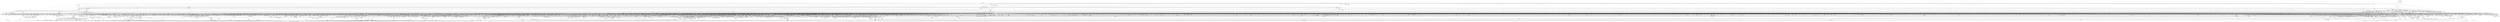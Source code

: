 digraph kerncollapsed {
    "__kern_my_cpu_offset_56" [color="black"];
    "mas_leaf_set_meta" [color="black"];
    "__cmpxchg_case_mb_32_3" [color="black"];
    "hrtimer_start_expires" [color="black"];
    "sig_handler_ignored" [color="black"];
    "mte_destroy_descend.constprop.0" [color="black"];
    "finish_swait" [color="black"];
    "lowest_in_progress" [color="black"];
    "queued_read_lock.constprop.0" [color="black"];
    "Indirect call185" [color="black"];
    "Indirect call172" [color="black"];
    "sched_post_fork" [color="black"];
    "fatal_signal_pending_5" [color="black"];
    "put_tree_ref" [color="black"];
    "arch_local_irq_save_3" [color="black"];
    "netlink_overrun" [color="black"];
    "compact_lock_irqsave" [color="black"];
    "__cmpxchg_case_acq_64" [color="black"];
    "sched_clock" [color="black"];
    "copy_to_user_page" [color="black"];
    "__raw_write_lock_irq" [color="black"];
    "pcpu_next_fit_region.constprop.0" [color="black"];
    "tlb_flush_mmu_tlbonly" [color="black"];
    "mas_wr_store_setup" [color="black"];
    "Indirect call43" [color="black"];
    "put_prev_task" [color="black"];
    "folio_pfn" [color="black"];
    "do_raw_spin_lock_26" [color="black"];
    "Indirect call44" [color="black"];
    "access_ok_16" [color="black"];
    "anon_vma_interval_tree_iter_next" [color="black"];
    "rb_next" [color="black"];
    "Indirect call220" [color="black"];
    "migrate_disable" [color="black"];
    "do_raw_spin_lock_63" [color="black"];
    "may_setattr" [color="black"];
    "build_open_flags" [color="black"];
    "folio_trylock_flag" [color="black"];
    "__percpu_add_case_32_2" [color="black"];
    "security_sock_rcv_skb" [color="black"];
    "flush_tlb_mm_1" [color="black"];
    "Indirect call232" [color="black"];
    "cpu_util_cfs" [color="black"];
    "do_raw_spin_lock.constprop.0_3" [color="black"];
    "mte_clear_page_tags" [color="black"];
    "flush_tlb_kernel_range" [color="black"];
    "__page_set_anon_rmap" [color="black"];
    "lockref_put_or_lock" [color="black"];
    "futex_q_lock" [color="black"];
    "clear_ti_thread_flag_5" [color="black"];
    "__note_gp_changes" [color="black"];
    "set_kpti_asid_bits" [color="black"];
    "get_new_cred" [color="black"];
    "d_shrink_add" [color="black"];
    "percpu_ref_put_many" [color="black"];
    "Indirect call178" [color="black"];
    "find_task_by_vpid" [color="black"];
    "percpu_counter_add" [color="black"];
    "plist_add" [color="black"];
    "__lshrti3" [color="black"];
    "wake_up_bit" [color="black"];
    "do_raw_spin_lock_48" [color="black"];
    "Indirect call126" [color="black"];
    "next_online_pgdat" [color="black"];
    "drop_links" [color="black"];
    "audit_log_path_denied" [color="black"];
    "rcu_seq_end" [color="black"];
    "get_ldops" [color="black"];
    "do_raw_spin_lock_93" [color="black"];
    "maybe_mkwrite.isra.0" [color="black"];
    "srcu_get_delay.isra.0" [color="black"];
    "Indirect call65" [color="black"];
    "zone_watermark_ok_safe" [color="black"];
    "__wait_on_bit" [color="black"];
    "rcu_exp_jiffies_till_stall_check" [color="black"];
    "__dput_to_list" [color="black"];
    "copy_highpage" [color="black"];
    "wb_stat_error" [color="black"];
    "__raw_spin_lock_22" [color="black"];
    "set_ti_thread_flag_5" [color="black"];
    "xas_result" [color="black"];
    "wakeup_kswapd" [color="black"];
    "cpu_online_3" [color="black"];
    "Indirect call202" [color="black"];
    "build_open_how" [color="black"];
    "xas_reload" [color="black"];
    "sk_memory_allocated_sub" [color="black"];
    "do_raw_spin_lock_23" [color="black"];
    "cpudl_heapify_up" [color="black"];
    "dcache_clean_pou" [color="black"];
    "vmf_pte_changed" [color="black"];
    "get_mountpoint" [color="black"];
    "this_cpu_has_cap.part.0" [color="black"];
    "find_submount" [color="black"];
    "mas_wr_end_piv" [color="black"];
    "pid_task" [color="black"];
    "Indirect call108" [color="black"];
    "list_del_init_2" [color="black"];
    "flush_tlb_batched_pending" [color="black"];
    "propagation_next" [color="black"];
    "unreserve_highatomic_pageblock" [color="black"];
    "Indirect call37" [color="black"];
    "put_dec_full8" [color="black"];
    "arch_asym_cpu_priority" [color="black"];
    "__raw_spin_lock_irq_23" [color="black"];
    "try_to_unmap_flush_dirty" [color="black"];
    "cpu_util.constprop.0" [color="black"];
    "timer_delete_hook" [color="black"];
    "klist_node_attached" [color="black"];
    "io_schedule_prepare" [color="black"];
    "Indirect call73" [color="black"];
    "fsnotify" [color="black"];
    "local_cpu_stop" [color="black"];
    "Indirect call33" [color="black"];
    "pagefault_enable" [color="black"];
    "_compound_head_4" [color="black"];
    "wq_worker_running" [color="black"];
    "__bitmap_clear" [color="black"];
    "_find_first_and_bit" [color="black"];
    "cpumask_first_and" [color="black"];
    "__bpf_free_used_maps" [color="black"];
    "in_group_p" [color="black"];
    "shrink_lock_dentry" [color="black"];
    "__arch_copy_from_user" [color="black"];
    "privileged_wrt_inode_uidgid" [color="black"];
    "__raw_spin_lock_irq_43" [color="black"];
    "arch_teardown_dma_ops" [color="black"];
    "show_mem_node_skip" [color="black"];
    "update_load_avg" [color="black"];
    "Indirect call111" [color="black"];
    "timer_base.isra.0" [color="black"];
    "dequeue_load_avg" [color="black"];
    "set_ptes.isra.0" [color="black"];
    "Indirect call154" [color="black"];
    "__mod_zone_page_state" [color="black"];
    "do_raw_spin_lock_6" [color="black"];
    "_find_last_bit" [color="black"];
    "is_posix_acl_xattr" [color="black"];
    "Indirect call62" [color="black"];
    "dl_task_is_earliest_deadline" [color="black"];
    "se_weight.isra.0" [color="black"];
    "__preempt_count_add.constprop.0_1" [color="black"];
    "console_is_usable" [color="black"];
    "Indirect call132" [color="black"];
    "folio_order" [color="black"];
    "flush_signal_handlers" [color="black"];
    "desc_make_reusable" [color="black"];
    "Indirect call22" [color="black"];
    "kobj_ns_ops" [color="black"];
    "__cmpxchg_case_acq_32.constprop.0_19" [color="black"];
    "_find_first_bit" [color="black"];
    "put_dec" [color="black"];
    "mas_next_setup.constprop.0" [color="black"];
    "rcu_segcblist_inc_len" [color="black"];
    "move_freepages_block" [color="black"];
    "lru_add_fn" [color="black"];
    "__skb_flow_get_ports" [color="black"];
    "rcu_segcblist_accelerate" [color="black"];
    "double_rq_lock" [color="black"];
    "futex_cmpxchg_value_locked" [color="black"];
    "__percpu_add_case_32_13" [color="black"];
    "anon_vma_interval_tree_pre_update_vma" [color="black"];
    "__count_vm_events_1" [color="black"];
    "__bitmap_subset" [color="black"];
    "defer_console_output" [color="black"];
    "__raw_spin_lock_irqsave_23" [color="black"];
    "lock_mnt_tree" [color="black"];
    "rcu_is_cpu_rrupt_from_idle" [color="black"];
    "fasync_insert_entry" [color="black"];
    "__raw_write_unlock_irq_4" [color="black"];
    "__raw_spin_lock_irq_6" [color="black"];
    "smp_call_function_single" [color="black"];
    "__raw_spin_unlock_irqrestore_21" [color="black"];
    "auditd_test_task" [color="black"];
    "xas_start" [color="black"];
    "cpudl_heapify" [color="black"];
    "tty_driver_flush_buffer" [color="black"];
    "mte_thread_switch" [color="black"];
    "__raw_spin_unlock_irqrestore_14" [color="black"];
    "Indirect call17" [color="black"];
    "walk_component" [color="black"];
    "skb_cloned" [color="black"];
    "__lock_task_sighand" [color="black"];
    "tlb_flush_1" [color="black"];
    "security_capable" [color="black"];
    "__cmpwait_case_32_2" [color="black"];
    "__raw_spin_unlock_irq_20" [color="black"];
    "rb_prev" [color="black"];
    "add_device_randomness" [color="black"];
    "clear_ti_thread_flag_3" [color="black"];
    "atime_needs_update" [color="black"];
    "mas_store_prealloc.part.0" [color="black"];
    "copy_from_kernel_nofault_allowed" [color="black"];
    "audit_gid_comparator" [color="black"];
    "printk_parse_prefix" [color="black"];
    "need_seqretry" [color="black"];
    "__raw_spin_lock_irqsave" [color="black"];
    "__kern_my_cpu_offset_6" [color="black"];
    "__raw_spin_lock_irq_21" [color="black"];
    "Indirect call170" [color="black"];
    "next_signal" [color="black"];
    "iov_iter_revert" [color="black"];
    "Indirect call151" [color="black"];
    "set_load_weight" [color="black"];
    "__mod_timer" [color="black"];
    "__cmpxchg_case_rel_64" [color="black"];
    "vm_commit_limit" [color="black"];
    "folio_evictable" [color="black"];
    "fast_dput" [color="black"];
    "security_inode_permission" [color="black"];
    "data_alloc" [color="black"];
    "find_first_bit_3" [color="black"];
    "page_ref_inc_1" [color="black"];
    "capacity_of" [color="black"];
    "should_zap_page" [color="black"];
    "cpu_clock_sample_group" [color="black"];
    "calc_delta_fair" [color="black"];
    "__raw_spin_trylock" [color="black"];
    "dl_rq_of_se" [color="black"];
    "d_shrink_del" [color="black"];
    "__io_prep_linked_timeout" [color="black"];
    "audit_comparator" [color="black"];
    "kmalloc_slab" [color="black"];
    "__cmpxchg_case_mb_64_4" [color="black"];
    "_compound_head" [color="black"];
    "_atomic_dec_and_lock" [color="black"];
    "sock_rfree" [color="black"];
    "percpu_ref_get_many" [color="black"];
    "task_get_vl" [color="black"];
    "queued_write_lock.constprop.0_1" [color="black"];
    "io_wq_work_match_all" [color="black"];
    "fsnotify_detach_connector_from_object" [color="black"];
    "skb_zcopy_downgrade_managed" [color="black"];
    "__raw_spin_lock.constprop.0_2" [color="black"];
    "set_swapper_pgd" [color="black"];
    "set_tsk_need_resched" [color="black"];
    "oom_unkillable_task.isra.0" [color="black"];
    "tag_clear_highpage" [color="black"];
    "strncmp" [color="black"];
    "unlock_page" [color="black"];
    "ma_slots" [color="black"];
    "do_sys_open" [color="black"];
    "mm_counter" [color="black"];
    "__raw_spin_unlock_irqrestore_2" [color="black"];
    "virt_to_head_page.isra.0" [color="black"];
    "rcu_segcblist_move_seglen" [color="black"];
    "find_next_bit.constprop.0_5" [color="black"];
    "__raw_spin_lock_irqsave_21" [color="black"];
    "cpumask_and" [color="black"];
    "dev_nit_active" [color="black"];
    "console_verbose" [color="black"];
    "__raw_spin_lock_irqsave_39" [color="black"];
    "find_vma" [color="black"];
    "inode_lru_list_del" [color="black"];
    "do_raw_spin_lock_61" [color="black"];
    "mas_prev_slot" [color="black"];
    "irq_domain_activate_irq" [color="black"];
    "deny_write_access.isra.0" [color="black"];
    "__audit_inode" [color="black"];
    "reusable_anon_vma" [color="black"];
    "percpu_ref_put_many.constprop.0_1" [color="black"];
    "get_task_exe_file" [color="black"];
    "set_tlb_ubc_flush_pending" [color="black"];
    "add_mm_rss_vec" [color="black"];
    "path_is_under" [color="black"];
    "fsnotify_name.isra.0" [color="black"];
    "do_raw_spin_lock_3" [color="black"];
    "mas_next" [color="black"];
    "Indirect call201" [color="black"];
    "__raw_spin_lock_irqsave_17" [color="black"];
    "mas_safe_min" [color="black"];
    "__set_task_comm" [color="black"];
    "collect_posix_cputimers" [color="black"];
    "is_valid_gup_args" [color="black"];
    "d_instantiate" [color="black"];
    "mas_prev_sibling" [color="black"];
    "__srcu_read_unlock" [color="black"];
    "__raw_spin_lock_irqsave_50" [color="black"];
    "get_arm64_ftr_reg_nowarn" [color="black"];
    "_mix_pool_bytes" [color="black"];
    "fsnotify_put_sb_connectors" [color="black"];
    "__raw_spin_lock_30" [color="black"];
    "__wake_q_add" [color="black"];
    "arch_local_irq_save_2" [color="black"];
    "__raw_spin_unlock_irq_25" [color="black"];
    "__raw_spin_lock_21" [color="black"];
    "avg_vruntime" [color="black"];
    "do_raw_spin_lock_64" [color="black"];
    "folio_size_2" [color="black"];
    "read_seqbegin.constprop.0" [color="black"];
    "__raw_spin_lock_62" [color="black"];
    "kernfs_name_hash" [color="black"];
    "Indirect call145" [color="black"];
    "rcu_gp_is_expedited" [color="black"];
    "__raw_spin_unlock_irq_4" [color="black"];
    "raw_spin_rq_lock_1" [color="black"];
    "release_thread" [color="black"];
    "cpumask_intersects.constprop.0_1" [color="black"];
    "rwsem_spin_on_owner" [color="black"];
    "pgdat_balanced" [color="black"];
    "percpu_counter_dec" [color="black"];
    "sched_ttwu_pending" [color="black"];
    "find_busiest_group" [color="black"];
    "can_migrate_task" [color="black"];
    "qdisc_qstats_cpu_qlen_inc" [color="black"];
    "__reuseport_detach_closed_sock" [color="black"];
    "slab_is_available" [color="black"];
    "free_vmap_area_rb_augment_cb_rotate" [color="black"];
    "audit_compare_dname_path" [color="black"];
    "__init_swait_queue_head" [color="black"];
    "make_vfsgid" [color="black"];
    "lock_mount_hash" [color="black"];
    "tls_preserve_current_state" [color="black"];
    "put_write_access" [color="black"];
    "rcu_poll_gp_seq_start_unlocked" [color="black"];
    "sched_cgroup_fork" [color="black"];
    "set_task_cpu" [color="black"];
    "csum_block_add_ext" [color="black"];
    "kernfs_leftmost_descendant" [color="black"];
    "ksize" [color="black"];
    "audit_copy_inode" [color="black"];
    "__reuseport_detach_sock.isra.0" [color="black"];
    "__skb_fill_page_desc" [color="black"];
    "Indirect call74" [color="black"];
    "exit_task_stack_account" [color="black"];
    "prb_next_seq" [color="black"];
    "Indirect call137" [color="black"];
    "__pm_relax" [color="black"];
    "efi_reboot" [color="black"];
    "do_raw_spin_lock_7" [color="black"];
    "rt_mutex_top_waiter" [color="black"];
    "Indirect call218" [color="black"];
    "legitimize_links" [color="black"];
    "cpumask_weight.constprop.0_5" [color="black"];
    "xas_find_marked" [color="black"];
    "mtree_load" [color="black"];
    "__raw_spin_lock_irqsave.constprop.0_1" [color="black"];
    "do_raw_spin_lock.constprop.0_14" [color="black"];
    "Indirect call142" [color="black"];
    "folio_mapped" [color="black"];
    "security_sk_free" [color="black"];
    "posix_cputimers_group_init" [color="black"];
    "list_del_init_5" [color="black"];
    "generic_permission" [color="black"];
    "fragmentation_index" [color="black"];
    "rt_mutex_setprio" [color="black"];
    "pcpu_free_area.isra.0" [color="black"];
    "dentry_string_cmp" [color="black"];
    "__xchg_case_acq_64.isra.0" [color="black"];
    "split_page" [color="black"];
    "cpumask_any_distribute" [color="black"];
    "access_ok_2" [color="black"];
    "drain_pages" [color="black"];
    "irq_work_single" [color="black"];
    "__kern_my_cpu_offset_47" [color="black"];
    "__update_load_avg_cfs_rq" [color="black"];
    "do_raw_spin_lock_56" [color="black"];
    "signal_pending" [color="black"];
    "fill_contig_page_info" [color="black"];
    "try_to_take_rt_mutex" [color="black"];
    "gup_signal_pending" [color="black"];
    "__cmpxchg_case_acq_32_3" [color="black"];
    "xas_clear_mark" [color="black"];
    "lockref_put_return" [color="black"];
    "rpm_check_suspend_allowed" [color="black"];
    "__cmpxchg_case_acq_32_2" [color="black"];
    "cpu_timer_task_rcu" [color="black"];
    "signal_set_stop_flags" [color="black"];
    "compaction_free" [color="black"];
    "lockref_get_not_dead" [color="black"];
    "Indirect call125" [color="black"];
    "fatal_signal_pending_4" [color="black"];
    "decay_load" [color="black"];
    "__printk_cpu_sync_try_get" [color="black"];
    "find_task_by_pid_ns" [color="black"];
    "is_migration_entry" [color="black"];
    "mas_wr_walk" [color="black"];
    "__fprop_add_percpu" [color="black"];
    "Indirect call116" [color="black"];
    "Indirect call2" [color="black"];
    "do_raw_spin_lock_87" [color="black"];
    "Indirect call106" [color="black"];
    "xas_set_offset" [color="black"];
    "radix_tree_load_root" [color="black"];
    "__mnt_drop_write_file" [color="black"];
    "bump_cpu_timer" [color="black"];
    "Indirect call15" [color="black"];
    "task_curr" [color="black"];
    "fsnotify_first_mark" [color="black"];
    "inc_tlb_flush_pending" [color="black"];
    "__fsnotify_recalc_mask" [color="black"];
    "rt_mutex_init_proxy_locked" [color="black"];
    "security_audit_rule_free" [color="black"];
    "audit_inode_child" [color="black"];
    "mutex_spin_on_owner" [color="black"];
    "__percpu_add_case_64.constprop.0" [color="black"];
    "Indirect call119" [color="black"];
    "__do_set_cpus_allowed" [color="black"];
    "Indirect call49" [color="black"];
    "Indirect call122" [color="black"];
    "__raw_spin_lock_irqsave_15" [color="black"];
    "__raw_spin_lock_19" [color="black"];
    "dequeue_task" [color="black"];
    "retain_dentry" [color="black"];
    "get_group_info.isra.0" [color="black"];
    "Indirect call85" [color="black"];
    "mab_no_null_split" [color="black"];
    "dentry_needs_remove_privs" [color="black"];
    "__sk_mem_reclaim" [color="black"];
    "addr_to_vb_xa" [color="black"];
    "hlist_del_init_4" [color="black"];
    "radix_tree_next_chunk" [color="black"];
    "hlist_del_init" [color="black"];
    "Indirect call113" [color="black"];
    "find_next_bit_7" [color="black"];
    "mas_wr_node_walk" [color="black"];
    "membarrier_update_current_mm" [color="black"];
    "update_cached_migrate" [color="black"];
    "split_map_pages" [color="black"];
    "Indirect call193" [color="black"];
    "clear_nonspinnable" [color="black"];
    "__kern_my_cpu_offset_38" [color="black"];
    "d_alloc_parallel" [color="black"];
    "__kern_my_cpu_offset_27" [color="black"];
    "blake2s.constprop.0" [color="black"];
    "test_ti_thread_flag_6" [color="black"];
    "Indirect call112" [color="black"];
    "strcpy" [color="black"];
    "io_match_task_safe" [color="black"];
    "pte_to_swp_entry_2" [color="black"];
    "Indirect call89" [color="black"];
    "__d_lookup_rcu" [color="black"];
    "audit_uid_comparator" [color="black"];
    "Indirect call149" [color="black"];
    "cpuhp_invoke_callback" [color="black"];
    "setattr_should_drop_sgid" [color="black"];
    "wakeup_kcompactd" [color="black"];
    "mas_parent_type" [color="black"];
    "mas_walk" [color="black"];
    "wb_update_bandwidth" [color="black"];
    "mapping_unmap_writable" [color="black"];
    "Indirect call77" [color="black"];
    "prepare_to_swait_event" [color="black"];
    "check_preempt_curr" [color="black"];
    "inactive_is_low.constprop.0" [color="black"];
    "mod_zone_page_state" [color="black"];
    "vm_unacct_memory_1" [color="black"];
    "rcu_segcblist_add_len" [color="black"];
    "Indirect call23" [color="black"];
    "Indirect call8" [color="black"];
    "mtree_range_walk" [color="black"];
    "__preempt_count_sub" [color="black"];
    "radix_tree_iter_tag_clear" [color="black"];
    "rb_erase" [color="black"];
    "__attach_mnt" [color="black"];
    "pde_subdir_find" [color="black"];
    "xas_next_entry.constprop.0" [color="black"];
    "kthread_is_per_cpu" [color="black"];
    "_prb_read_valid" [color="black"];
    "__percpu_add_case_64.constprop.0_1" [color="black"];
    "Indirect call235" [color="black"];
    "handle_lookup_down" [color="black"];
    "Indirect call140" [color="black"];
    "system_supports_mte_1" [color="black"];
    "rb_insert_color" [color="black"];
    "i_uid_into_vfsuid" [color="black"];
    "pcpu_block_update_hint_alloc" [color="black"];
    "mte_parent_slot" [color="black"];
    "Indirect call234" [color="black"];
    "security_task_getsecid_obj" [color="black"];
    "queued_read_unlock.constprop.0_2" [color="black"];
    "mnt_drop_write" [color="black"];
    "io_is_timeout_noseq" [color="black"];
    "anon_vma_interval_tree_iter_first" [color="black"];
    "prepend_name" [color="black"];
    "__kern_my_cpu_offset_15" [color="black"];
    "folio_nr_pages_4" [color="black"];
    "system_supports_generic_auth" [color="black"];
    "ktime_get" [color="black"];
    "_find_next_zero_bit" [color="black"];
    "mas_is_err" [color="black"];
    "task_ppid_nr" [color="black"];
    "__cmpxchg_case_acq_32.constprop.0_18" [color="black"];
    "find_suitable_fallback" [color="black"];
    "Indirect call214" [color="black"];
    "move_linked_works" [color="black"];
    "do_raw_spin_lock_45" [color="black"];
    "pagecache_isize_extended" [color="black"];
    "update_cfs_rq_load_avg.isra.0" [color="black"];
    "__raw_spin_unlock_irq_45" [color="black"];
    "xas_load" [color="black"];
    "tlb_gather_mmu" [color="black"];
    "account_pipe_buffers" [color="black"];
    "Indirect call168" [color="black"];
    "__cmpxchg_case_acq_32.constprop.0_15" [color="black"];
    "__futex_unqueue" [color="black"];
    "ktime_get_with_offset" [color="black"];
    "__bitmap_intersects" [color="black"];
    "__cmpxchg_case_acq_32.constprop.0_7" [color="black"];
    "device_match_devt" [color="black"];
    "__kern_my_cpu_offset_134" [color="black"];
    "Indirect call31" [color="black"];
    "xas_set_mark" [color="black"];
    "prepare_to_wait_event" [color="black"];
    "__printk_safe_exit" [color="black"];
    "_atomic_dec_and_lock_irqsave" [color="black"];
    "rb_insert_color_cached" [color="black"];
    "mas_pause" [color="black"];
    "mas_next_slot" [color="black"];
    "add_timer" [color="black"];
    "find_first_bit_4" [color="black"];
    "__wake_up" [color="black"];
    "Indirect call72" [color="black"];
    "__kern_my_cpu_offset_53" [color="black"];
    "invalid_migration_vma" [color="black"];
    "Indirect call153" [color="black"];
    "__sync_icache_dcache" [color="black"];
    "post_ttbr_update_workaround" [color="black"];
    "__futex_queue" [color="black"];
    "__raw_write_unlock_irq_5" [color="black"];
    "d_alloc" [color="black"];
    "wb_has_dirty_io" [color="black"];
    "__raw_spin_lock_irq_32" [color="black"];
    "Indirect call216" [color="black"];
    "qdisc_qstats_cpu_backlog_dec" [color="black"];
    "Indirect call110" [color="black"];
    "Indirect call236" [color="black"];
    "lazy_max_pages" [color="black"];
    "get_data" [color="black"];
    "pcpu_size_to_slot" [color="black"];
    "io_poll_remove_entry" [color="black"];
    "find_next_bit_3" [color="black"];
    "pageblock_pfn_to_page" [color="black"];
    "Indirect call123" [color="black"];
    "tcp_get_info_chrono_stats" [color="black"];
    "mm_trace_rss_stat" [color="black"];
    "tsk_fork_get_node" [color="black"];
    "is_subdir" [color="black"];
    "put_ldops.constprop.0" [color="black"];
    "gup_folio_next" [color="black"];
    "pid_nr_ns" [color="black"];
    "dget" [color="black"];
    "sve_state_size" [color="black"];
    "__kern_my_cpu_offset_77" [color="black"];
    "pm_ops_is_empty" [color="black"];
    "arch_get_random_longs" [color="black"];
    "__printk_cpu_sync_put" [color="black"];
    "req_ref_put_and_test" [color="black"];
    "kthread_probe_data" [color="black"];
    "mte_sync_tags" [color="black"];
    "skb_headers_offset_update" [color="black"];
    "check_class_changed" [color="black"];
    "__raw_spin_unlock_irqrestore_37" [color="black"];
    "Indirect call179" [color="black"];
    "__sw_hweight64" [color="black"];
    "__cmpxchg_case_acq_32.constprop.0_5" [color="black"];
    "do_raw_spin_lock_33" [color="black"];
    "find_next_bit_8" [color="black"];
    "Indirect call121" [color="black"];
    "steal_suitable_fallback" [color="black"];
    "cpudl_find" [color="black"];
    "pagefault_enable_2" [color="black"];
    "update_dl_rq_load_avg" [color="black"];
    "__raw_spin_lock_irqsave_22" [color="black"];
    "do_raw_spin_lock_43" [color="black"];
    "rcu_exp_need_qs" [color="black"];
    "Indirect call165" [color="black"];
    "__raw_spin_lock_16" [color="black"];
    "Indirect call238" [color="black"];
    "kmap_atomic_1" [color="black"];
    "__mnt_want_write" [color="black"];
    "rcu_poll_gp_seq_end" [color="black"];
    "u64_stats_inc" [color="black"];
    "mas_find_child" [color="black"];
    "find_next_and_bit.constprop.0" [color="black"];
    "pcpu_block_update" [color="black"];
    "io_poll_can_finish_inline.isra.0" [color="black"];
    "__cmpxchg_case_mb_64_7" [color="black"];
    "io_cancel_ctx_cb" [color="black"];
    "fetch_robust_entry" [color="black"];
    "nd_alloc_stack" [color="black"];
    "Indirect call217" [color="black"];
    "mnt_want_write" [color="black"];
    "security_current_getsecid_subj" [color="black"];
    "rcu_seq_end_1" [color="black"];
    "Indirect call80" [color="black"];
    "attach_pid" [color="black"];
    "mas_find" [color="black"];
    "smp_call_function_many" [color="black"];
    "arch_smp_send_reschedule" [color="black"];
    "__percpu_add_case_64" [color="black"];
    "Indirect call97" [color="black"];
    "tlb_gather_mmu_fullmm" [color="black"];
    "pud_set_huge" [color="black"];
    "__cmpwait_case_32" [color="black"];
    "Indirect call138" [color="black"];
    "__cmpxchg_case_mb_64" [color="black"];
    "rcu_jiffies_till_stall_check" [color="black"];
    "pmd_install" [color="black"];
    "io_acct_cancel_pending_work" [color="black"];
    "Indirect call141" [color="black"];
    "__efistub_caches_clean_inval_pou" [color="black"];
    "virt_to_folio" [color="black"];
    "__xchg_case_mb_32.constprop.0" [color="black"];
    "list_del_1" [color="black"];
    "Indirect call181" [color="black"];
    "print_tainted" [color="black"];
    "audit_tree_lookup" [color="black"];
    "vma_needs_dirty_tracking" [color="black"];
    "__xchg_case_mb_64.constprop.0_3" [color="black"];
    "other_cpu_in_panic" [color="black"];
    "setattr_copy" [color="black"];
    "io_cancel_task_cb" [color="black"];
    "kick_process" [color="black"];
    "Indirect call230" [color="black"];
    "arm_smccc_1_1_get_conduit" [color="black"];
    "__raw_spin_lock_irqsave_7" [color="black"];
    "do_raw_spin_lock_83" [color="black"];
    "read_sanitised_ftr_reg" [color="black"];
    "find_next_bit.constprop.0_1" [color="black"];
    "mte_dead_walk" [color="black"];
    "arm_timer" [color="black"];
    "Indirect call144" [color="black"];
    "page_ref_inc_6" [color="black"];
    "__raw_read_lock.constprop.0_5" [color="black"];
    "__local_bh_enable_ip" [color="black"];
    "set_cpu_online" [color="black"];
    "search_cmp_ftr_reg" [color="black"];
    "__raw_spin_unlock_irqrestore_3" [color="black"];
    "__raw_spin_lock_64" [color="black"];
    "kill_super_notify" [color="black"];
    "io_poll_find.constprop.0" [color="black"];
    "mas_safe_pivot" [color="black"];
    "tty_name" [color="black"];
    "Indirect call93" [color="black"];
    "Indirect call197" [color="black"];
    "vma_interval_tree_remove" [color="black"];
    "_compound_head_1" [color="black"];
    "Indirect call14" [color="black"];
    "__raw_spin_lock_irqsave_18" [color="black"];
    "do_raw_spin_lock_52" [color="black"];
    "__mod_node_page_state" [color="black"];
    "__skb_checksum" [color="black"];
    "spin_lock_irqsave_ssp_contention" [color="black"];
    "tty_update_time" [color="black"];
    "Indirect call28" [color="black"];
    "count_vm_event_2" [color="black"];
    "Indirect call11" [color="black"];
    "kernel_init_pages" [color="black"];
    "deactivate_task" [color="black"];
    "__cmpxchg_case_acq_32.constprop.0_13" [color="black"];
    "pcpu_init_md_blocks" [color="black"];
    "count_vm_event" [color="black"];
    "futex_get_value_locked" [color="black"];
    "sched_clock_noinstr" [color="black"];
    "folio_activate_fn" [color="black"];
    "filemap_check_errors" [color="black"];
    "arch_local_irq_save_8" [color="black"];
    "__pick_first_entity" [color="black"];
    "__raw_spin_unlock_irq_43" [color="black"];
    "__raw_write_lock.constprop.0_1" [color="black"];
    "do_csum" [color="black"];
    "Indirect call152" [color="black"];
    "memcg_charge_kernel_stack.part.0" [color="black"];
    "Indirect call101" [color="black"];
    "irq_chip_retrigger_hierarchy" [color="black"];
    "add_wait_queue" [color="black"];
    "irq_work_queue" [color="black"];
    "____do_softirq" [color="black"];
    "cpu_online_1" [color="black"];
    "task_fits_cpu" [color="black"];
    "Indirect call82" [color="black"];
    "Indirect call6" [color="black"];
    "arch_local_irq_save_4" [color="black"];
    "skb_orphan_1" [color="black"];
    "current_umask" [color="black"];
    "__list_del_entry_2" [color="black"];
    "__enqueue_entity" [color="black"];
    "skb_tailroom" [color="black"];
    "percpu_counter_set" [color="black"];
    "__rpm_get_callback" [color="black"];
    "llist_del_first" [color="black"];
    "__raw_spin_unlock_irqrestore.constprop.0_1" [color="black"];
    "task_sched_runtime" [color="black"];
    "pte_offset_kernel.isra.0" [color="black"];
    "___d_drop" [color="black"];
    "hrtimer_try_to_cancel" [color="black"];
    "__cmpxchg_case_acq_32.constprop.0_1" [color="black"];
    "prb_reserve_in_last" [color="black"];
    "do_sys_openat2" [color="black"];
    "clear_page" [color="black"];
    "netdev_start_xmit" [color="black"];
    "Indirect call7" [color="black"];
    "cleanup_group_ids" [color="black"];
    "hrtimer_active" [color="black"];
    "redirty_tail_locked" [color="black"];
    "Indirect call136" [color="black"];
    "find_next_bit.constprop.0_14" [color="black"];
    "Indirect call67" [color="black"];
    "srcu_funnel_exp_start" [color="black"];
    "try_check_zero" [color="black"];
    "security_audit_rule_match" [color="black"];
    "get_file_1" [color="black"];
    "__cmpxchg_case_acq_32.constprop.0" [color="black"];
    "find_unlink_vmap_area" [color="black"];
    "propagate_one" [color="black"];
    "do_raw_spin_lock.constprop.0_10" [color="black"];
    "remove_wait_queue" [color="black"];
    "rcu_segcblist_ready_cbs" [color="black"];
    "folio_mapped_2" [color="black"];
    "test_ti_thread_flag_4" [color="black"];
    "grow_tree_refs" [color="black"];
    "__io_put_kbuf" [color="black"];
    "do_raw_spin_lock_42" [color="black"];
    "__percpu_add_case_64.constprop.0_3" [color="black"];
    "do_raw_spin_lock_8" [color="black"];
    "check_cb_ovld_locked" [color="black"];
    "do_raw_spin_lock_51" [color="black"];
    "__bitmap_and" [color="black"];
    "__timer_delete" [color="black"];
    "futex_q_unlock" [color="black"];
    "do_raw_spin_lock.constprop.0_11" [color="black"];
    "update_misfit_status" [color="black"];
    "local_bh_enable" [color="black"];
    "choose_mountpoint_rcu" [color="black"];
    "local_bh_disable" [color="black"];
    "__flush_tlb_page_nosync" [color="black"];
    "__radix_tree_lookup" [color="black"];
    "__pi_memcmp" [color="black"];
    "__raw_spin_lock_irqsave_12" [color="black"];
    "page_move_anon_rmap" [color="black"];
    "skip_atoi" [color="black"];
    "__legitimize_path" [color="black"];
    "mas_bulk_rebalance" [color="black"];
    "pcpu_find_block_fit" [color="black"];
    "io_prep_async_link" [color="black"];
    "pvm_determine_end_from_reverse" [color="black"];
    "__finish_swait" [color="black"];
    "__cmpxchg_case_mb_32_2" [color="black"];
    "find_next_bit_18" [color="black"];
    "rt_mutex_futex_trylock" [color="black"];
    "prb_read_valid" [color="black"];
    "irqd_irq_disabled.isra.0" [color="black"];
    "percpu_ref_get_many.constprop.0" [color="black"];
    "find_worker_executing_work" [color="black"];
    "io_cqring_wake" [color="black"];
    "rcu_segcblist_pend_cbs" [color="black"];
    "__raw_spin_unlock_irqrestore_4" [color="black"];
    "do_raw_spin_lock.constprop.0_13" [color="black"];
    "__raw_spin_lock_irqsave_32" [color="black"];
    "num_other_online_cpus" [color="black"];
    "io_should_retry_thread" [color="black"];
    "__count_vm_events" [color="black"];
    "rcu_segcblist_extract_done_cbs" [color="black"];
    "device_links_read_lock" [color="black"];
    "rcu_segcblist_first_pend_cb" [color="black"];
    "__rb_insert_augmented" [color="black"];
    "Indirect call128" [color="black"];
    "Indirect call174" [color="black"];
    "signal_pending_state_1" [color="black"];
    "Indirect call233" [color="black"];
    "__fswab32_10" [color="black"];
    "__raw_spin_unlock_irqrestore_10" [color="black"];
    "__nr_to_section" [color="black"];
    "io_cancel_cb" [color="black"];
    "need_active_balance" [color="black"];
    "should_fail_alloc_page" [color="black"];
    "Indirect call130" [color="black"];
    "xas_error.isra.0" [color="black"];
    "Indirect call107" [color="black"];
    "__count_vm_events_2" [color="black"];
    "Indirect call109" [color="black"];
    "page_ref_inc" [color="black"];
    "skb_may_tx_timestamp.part.0" [color="black"];
    "__raw_spin_lock_6" [color="black"];
    "__kern_my_cpu_offset_74" [color="black"];
    "__raw_spin_lock_5" [color="black"];
    "__irq_domain_deactivate_irq" [color="black"];
    "page_ref_inc_2" [color="black"];
    "do_raw_spin_lock_10" [color="black"];
    "first_zones_zonelist" [color="black"];
    "wb_io_lists_populated" [color="black"];
    "copy_page" [color="black"];
    "Indirect call131" [color="black"];
    "access_ok_14" [color="black"];
    "vma_interval_tree_augment_propagate" [color="black"];
    "__mutex_add_waiter" [color="black"];
    "__raw_spin_trylock_5" [color="black"];
    "do_raw_spin_lock_73" [color="black"];
    "__d_lookup_rcu_op_compare" [color="black"];
    "inode_permission" [color="black"];
    "is_software_node" [color="black"];
    "mast_fill_bnode" [color="black"];
    "mnt_add_count" [color="black"];
    "mode_strip_umask.isra.0" [color="black"];
    "copy_user_highpage" [color="black"];
    "vfsgid_in_group_p" [color="black"];
    "Indirect call3" [color="black"];
    "sched_clock_cpu" [color="black"];
    "__raw_spin_lock_12" [color="black"];
    "write_sequnlock.constprop.0" [color="black"];
    "mas_update_gap" [color="black"];
    "__cmpxchg_case_mb_32_6" [color="black"];
    "hrtimer_forward" [color="black"];
    "do_raw_spin_lock_65" [color="black"];
    "jiffies_to_usecs" [color="black"];
    "__remove_inode_hash" [color="black"];
    "system_supports_mte" [color="black"];
    "Indirect call115" [color="black"];
    "__tlb_reset_range" [color="black"];
    "debug_locks_off" [color="black"];
    "find_vma_prev" [color="black"];
    "mas_prev" [color="black"];
    "find_next_zero_bit_2" [color="black"];
    "mast_split_data" [color="black"];
    "__raw_spin_lock_irqsave_11" [color="black"];
    "__raw_spin_unlock_irq_17" [color="black"];
    "try_to_unmap_flush" [color="black"];
    "del_page_from_free_list" [color="black"];
    "queued_read_lock_slowpath" [color="black"];
    "vma_interval_tree_iter_first" [color="black"];
    "Indirect call221" [color="black"];
    "Indirect call100" [color="black"];
    "__attach_to_pi_owner" [color="black"];
    "is_path_reachable" [color="black"];
    "desc_read_finalized_seq" [color="black"];
    "Indirect call41" [color="black"];
    "do_raw_spin_lock_36" [color="black"];
    "kill_device" [color="black"];
    "io_fill_cqe_aux" [color="black"];
    "u64_stats_add_1" [color="black"];
    "io_prep_async_work" [color="black"];
    "rcu_segcblist_enqueue" [color="black"];
    "__wake_up_locked_key_bookmark" [color="black"];
    "__set_open_fd" [color="black"];
    "__percpu_add_case_64_1" [color="black"];
    "rcu_gp_is_normal" [color="black"];
    "wakeup_source_deactivate" [color="black"];
    "csum_partial_ext" [color="black"];
    "__percpu_add_case_64_4" [color="black"];
    "_task_util_est" [color="black"];
    "pfn_swap_entry_to_page" [color="black"];
    "__legitimize_mnt" [color="black"];
    "mas_descend" [color="black"];
    "__pageblock_pfn_to_page" [color="black"];
    "__raw_spin_lock_irqsave_3" [color="black"];
    "__lock_timer" [color="black"];
    "pm_runtime_put_noidle_2" [color="black"];
    "Indirect call169" [color="black"];
    "sched_asym_prefer" [color="black"];
    "__isolate_free_page" [color="black"];
    "init_completion" [color="black"];
    "Indirect call84" [color="black"];
    "inode_owner_or_capable" [color="black"];
    "do_softirq" [color="black"];
    "mnt_dec_writers" [color="black"];
    "inode_cgwb_move_to_attached" [color="black"];
    "wb_stat_mod" [color="black"];
    "unlock_mount" [color="black"];
    "Indirect call204" [color="black"];
    "xa_mk_value" [color="black"];
    "__free_one_page" [color="black"];
    "_find_next_and_bit" [color="black"];
    "test_taint" [color="black"];
    "Indirect call92" [color="black"];
    "Indirect call166" [color="black"];
    "_prb_commit" [color="black"];
    "inode_io_list_move_locked" [color="black"];
    "__fget_light" [color="black"];
    "user_disable_single_step" [color="black"];
    "hlist_bl_unlock" [color="black"];
    "pagefault_disable" [color="black"];
    "arch_local_irq_save_5" [color="black"];
    "flush_dcache_folio" [color="black"];
    "call_on_irq_stack" [color="black"];
    "current_wq_worker" [color="black"];
    "list_del_3" [color="black"];
    "do_raw_spin_lock_15" [color="black"];
    "security_task_kill" [color="black"];
    "mas_adopt_children.isra.0" [color="black"];
    "signal_pending_state_2" [color="black"];
    "reweight_task" [color="black"];
    "find_next_bit_17" [color="black"];
    "proto_memory_pcpu_drain" [color="black"];
    "do_raw_spin_lock_47" [color="black"];
    "__printk_cpu_sync_wait" [color="black"];
    "task_rq_lock" [color="black"];
    "_get_random_bytes" [color="black"];
    "clear_ti_thread_flag_8" [color="black"];
    "set_ptes.constprop.0.isra.0" [color="black"];
    "mapping_shrinkable_1" [color="black"];
    "mutex_can_spin_on_owner" [color="black"];
    "Indirect call4" [color="black"];
    "folio_anon_vma" [color="black"];
    "workingset_refault" [color="black"];
    "path_init" [color="black"];
    "task_clear_jobctl_pending" [color="black"];
    "ptep_clear_flush" [color="black"];
    "__raw_spin_unlock_irq_18" [color="black"];
    "chacha_block_generic" [color="black"];
    "fatal_signal_pending_6" [color="black"];
    "rcu_seq_snap" [color="black"];
    "dev_xmit_recursion_inc" [color="black"];
    "tty_ldisc_close" [color="black"];
    "wp_page_reuse" [color="black"];
    "__d_lookup_unhash_wake" [color="black"];
    "__wake_up_bit" [color="black"];
    "pfn_valid_1" [color="black"];
    "__audit_reusename" [color="black"];
    "prepare_alloc_pages.constprop.0" [color="black"];
    "smp_call_function" [color="black"];
    "__kern_my_cpu_offset_54" [color="black"];
    "do_raw_spin_lock_41" [color="black"];
    "recalc_sigpending_tsk" [color="black"];
    "__cmpxchg_case_acq_32.constprop.0_8" [color="black"];
    "kmalloc_size_roundup" [color="black"];
    "fsnotify_file.isra.0" [color="black"];
    "Indirect call13" [color="black"];
    "arch_send_call_function_ipi_mask" [color="black"];
    "__raw_spin_unlock_irq_6" [color="black"];
    "ma_pivots" [color="black"];
    "do_raw_spin_lock_12" [color="black"];
    "mast_spanning_rebalance.isra.0" [color="black"];
    "Indirect call79" [color="black"];
    "vma_interval_tree_insert_after" [color="black"];
    "io_cqe_cache_refill" [color="black"];
    "arm64_kernel_unmapped_at_el0_4" [color="black"];
    "__wake_up_locked_key" [color="black"];
    "lockref_mark_dead" [color="black"];
    "netlink_lock_table" [color="black"];
    "rt_mutex_proxy_unlock" [color="black"];
    "percpu_ref_put_many.constprop.0" [color="black"];
    "Indirect call104" [color="black"];
    "security_inode_init_security_anon" [color="black"];
    "wants_signal" [color="black"];
    "backing_file_real_path" [color="black"];
    "console_srcu_read_unlock" [color="black"];
    "raw_spin_rq_lock_nested" [color="black"];
    "mod_zone_state" [color="black"];
    "get_work_pool" [color="black"];
    "get_arm64_ftr_reg" [color="black"];
    "do_raw_spin_lock_72" [color="black"];
    "__prepare_to_swait" [color="black"];
    "percpu_ref_noop_confirm_switch" [color="black"];
    "__d_drop" [color="black"];
    "mte_zero_clear_page_tags" [color="black"];
    "pmd_offset.isra.0" [color="black"];
    "folio_trylock_2" [color="black"];
    "mab_shift_right" [color="black"];
    "pcpu_chunk_refresh_hint" [color="black"];
    "Indirect call53" [color="black"];
    "ktime_add_safe" [color="black"];
    "wb_dirty_limits" [color="black"];
    "enqueue_timer" [color="black"];
    "Indirect call12" [color="black"];
    "Indirect call40" [color="black"];
    "arch_stack_walk" [color="black"];
    "update_pm_runtime_accounting" [color="black"];
    "__wake_up_sync_key" [color="black"];
    "sock_flag_3" [color="black"];
    "Indirect call48" [color="black"];
    "do_raw_spin_lock_9" [color="black"];
    "d_revalidate" [color="black"];
    "mas_wr_new_end" [color="black"];
    "__irq_get_desc_lock" [color="black"];
    "tick_get_device" [color="black"];
    "mas_mab_cp" [color="black"];
    "signal_pending_state" [color="black"];
    "Indirect call198" [color="black"];
    "bit_waitqueue" [color="black"];
    "folio_mark_dirty" [color="black"];
    "sock_inuse_add" [color="black"];
    "no_page_table" [color="black"];
    "enqueue_pushable_dl_task" [color="black"];
    "__kern_my_cpu_offset_2" [color="black"];
    "Indirect call102" [color="black"];
    "wake_all_kswapds" [color="black"];
    "__get_cpu_fpsimd_context" [color="black"];
    "arch_local_irq_restore_3" [color="black"];
    "__percpu_add_case_32_15" [color="black"];
    "list_splice" [color="black"];
    "__cmpxchg_case_mb_64_1" [color="black"];
    "__update_load_avg_se" [color="black"];
    "crng_make_state" [color="black"];
    "folio_mapped_3" [color="black"];
    "__var_waitqueue" [color="black"];
    "__raw_spin_lock_irq_5" [color="black"];
    "list_del_init" [color="black"];
    "vma_iter_config" [color="black"];
    "__raw_spin_lock_irq.constprop.0_1" [color="black"];
    "__raw_spin_unlock_irq.constprop.0_2" [color="black"];
    "xas_update.isra.0" [color="black"];
    "do_raw_spin_lock.constprop.0_7" [color="black"];
    "update_blocked_averages" [color="black"];
    "get_next_ino" [color="black"];
    "load_unaligned_zeropad_1" [color="black"];
    "__d_instantiate" [color="black"];
    "set_pageblock_migratetype" [color="black"];
    "tag_set" [color="black"];
    "raw_spin_rq_unlock_irqrestore" [color="black"];
    "security_inode_need_killpriv" [color="black"];
    "Indirect call87" [color="black"];
    "__raw_spin_lock_irqsave_19" [color="black"];
    "__skb_dequeue_3" [color="black"];
    "Indirect call26" [color="black"];
    "Indirect call159" [color="black"];
    "do_raw_spin_lock_97" [color="black"];
    "d_same_name" [color="black"];
    "Indirect call192" [color="black"];
    "do_truncate" [color="black"];
    "security_inode_getsecid" [color="black"];
    "io_put_kbuf_comp.isra.0" [color="black"];
    "percpu_counter_add_batch" [color="black"];
    "rcu_segcblist_advance" [color="black"];
    "device_links_read_unlock" [color="black"];
    "__io_put_kbuf_list" [color="black"];
    "__raw_spin_lock_43" [color="black"];
    "__set_task_special" [color="black"];
    "__lookup_slow" [color="black"];
    "post_alloc_hook" [color="black"];
    "__raw_spin_unlock_irqrestore_5" [color="black"];
    "Indirect call222" [color="black"];
    "audit_dummy_context_1" [color="black"];
    "pick_next_pushable_dl_task" [color="black"];
    "file_ra_state_init" [color="black"];
    "Indirect call118" [color="black"];
    "path_noexec" [color="black"];
    "group_classify" [color="black"];
    "xas_error.isra.0_1" [color="black"];
    "folio_add_new_anon_rmap" [color="black"];
    "get_vfs_caps_from_disk" [color="black"];
    "lru_move_tail_fn" [color="black"];
    "irq_work_claim" [color="black"];
    "zone_watermark_ok" [color="black"];
    "may_open_dev" [color="black"];
    "pvm_find_va_enclose_addr" [color="black"];
    "sve_save_state" [color="black"];
    "do_raw_spin_lock_24" [color="black"];
    "is_vmalloc_addr" [color="black"];
    "req_set_fail" [color="black"];
    "Indirect call227" [color="black"];
    "xas_pause" [color="black"];
    "Indirect call199" [color="black"];
    "lru_deactivate_fn" [color="black"];
    "__mutex_trylock" [color="black"];
    "vma_is_secretmem" [color="black"];
    "path_lookupat" [color="black"];
    "page_ref_dec_and_test" [color="black"];
    "raw_spin_rq_unlock" [color="black"];
    "Indirect call99" [color="black"];
    "Indirect call187" [color="black"];
    "fatal_signal_pending_1" [color="black"];
    "kthread_data" [color="black"];
    "Indirect call68" [color="black"];
    "idle_cpu" [color="black"];
    "fsnotify_grab_connector" [color="black"];
    "mas_ascend" [color="black"];
    "__delay" [color="black"];
    "check_preempt_curr_dl" [color="black"];
    "set_ptes.constprop.0.isra.0_1" [color="black"];
    "__raw_spin_unlock_irq" [color="black"];
    "access_ok_42" [color="black"];
    "smp_call_function_many_cond" [color="black"];
    "set_root_1" [color="black"];
    "lockref_get" [color="black"];
    "arch_local_irq_restore" [color="black"];
    "dev_driver_string" [color="black"];
    "__wake_up_common" [color="black"];
    "Indirect call10" [color="black"];
    "_compound_head_13" [color="black"];
    "__raw_spin_unlock_irq_21" [color="black"];
    "list_move_1" [color="black"];
    "__cmpxchg_case_64.isra.0" [color="black"];
    "tick_get_broadcast_mask" [color="black"];
    "vma_interval_tree_subtree_search" [color="black"];
    "irq_disable" [color="black"];
    "write_seqlock.constprop.0" [color="black"];
    "io_req_complete_defer" [color="black"];
    "anon_vma_interval_tree_insert" [color="black"];
    "percpu_down_read_1" [color="black"];
    "inode_add_lru" [color="black"];
    "rcu_poll_gp_seq_start" [color="black"];
    "__kern_my_cpu_offset_51" [color="black"];
    "mas_leaf_max_gap" [color="black"];
    "__kern_my_cpu_offset_25" [color="black"];
    "signalfd_cleanup" [color="black"];
    "take_dentry_name_snapshot" [color="black"];
    "lock_parent" [color="black"];
    "sync_icache_aliases" [color="black"];
    "Indirect call32" [color="black"];
    "Indirect call182" [color="black"];
    "__raw_spin_lock_2" [color="black"];
    "__raw_spin_unlock_irqrestore_11" [color="black"];
    "select_collect2" [color="black"];
    "mas_next_sibling" [color="black"];
    "d_find_any_alias" [color="black"];
    "mas_set_split_parent.isra.0" [color="black"];
    "mte_set_pivot" [color="black"];
    "__raw_spin_unlock_irq_5" [color="black"];
    "__fsnotify_update_child_dentry_flags" [color="black"];
    "folio_lruvec_relock_irq.constprop.0" [color="black"];
    "workingset_activation" [color="black"];
    "Indirect call45" [color="black"];
    "__kern_my_cpu_offset_14" [color="black"];
    "__skb_zcopy_downgrade_managed" [color="black"];
    "sane_fdtable_size" [color="black"];
    "Indirect call19" [color="black"];
    "dec_mm_counter" [color="black"];
    "xattr_resolve_name" [color="black"];
    "xa_find_after" [color="black"];
    "do_raw_spin_lock_66" [color="black"];
    "__kern_my_cpu_offset_36" [color="black"];
    "xas_find" [color="black"];
    "access_ok_12" [color="black"];
    "__kern_my_cpu_offset_16" [color="black"];
    "sock_rmem_free" [color="black"];
    "Indirect call206" [color="black"];
    "sk_mem_reclaim" [color="black"];
    "Indirect call76" [color="black"];
    "futex_hash" [color="black"];
    "folio_trylock" [color="black"];
    "__raw_spin_lock_28" [color="black"];
    "notifier_call_chain" [color="black"];
    "vma_interval_tree_iter_next" [color="black"];
    "d_set_mounted" [color="black"];
    "inc_rlimit_ucounts" [color="black"];
    "put_filesystem" [color="black"];
    "cpu_online_2" [color="black"];
    "__raw_spin_lock_irq_35" [color="black"];
    "dev_pm_disable_wake_irq_check" [color="black"];
    "do_raw_spin_lock_80" [color="black"];
    "audit_inode" [color="black"];
    "mas_set_alloc_req" [color="black"];
    "rcu_inkernel_boot_has_ended" [color="black"];
    "pte_mkdirty" [color="black"];
    "__raw_spin_lock_34" [color="black"];
    "__anon_vma_interval_tree_augment_propagate" [color="black"];
    "wake_up_klogd" [color="black"];
    "cpumask_first" [color="black"];
    "__kern_my_cpu_offset_78" [color="black"];
    "prb_commit" [color="black"];
    "__percpu_add_case_32_20" [color="black"];
    "Indirect call24" [color="black"];
    "test_ti_thread_flag_22" [color="black"];
    "fsnotify_connector_sb" [color="black"];
    "Indirect call86" [color="black"];
    "__disable_irq_nosync" [color="black"];
    "free_pcppages_bulk" [color="black"];
    "Indirect call90" [color="black"];
    "__find_vmap_area.constprop.0" [color="black"];
    "xas_next_offset" [color="black"];
    "sync_exp_work_done" [color="black"];
    "page_ref_add_1" [color="black"];
    "kmap_local_page" [color="black"];
    "__timer_delete_sync" [color="black"];
    "override_creds" [color="black"];
    "get_random_bytes" [color="black"];
    "Indirect call75" [color="black"];
    "task_rq_unlock" [color="black"];
    "do_raw_spin_lock_14" [color="black"];
    "__raw_spin_lock_3" [color="black"];
    "device_pm_check_callbacks" [color="black"];
    "mte_dead_leaves.constprop.0" [color="black"];
    "is_zero_page" [color="black"];
    "pcpu_next_md_free_region" [color="black"];
    "cpumask_and.isra.0_1" [color="black"];
    "__wb_writeout_add" [color="black"];
    "timer_reduce" [color="black"];
    "Indirect call186" [color="black"];
    "__kern_my_cpu_offset_28" [color="black"];
    "Indirect call143" [color="black"];
    "__raw_spin_unlock_irq_37" [color="black"];
    "node_page_state_add" [color="black"];
    "irq_get_irq_data" [color="black"];
    "rcu_is_watching" [color="black"];
    "__raw_spin_lock_irqsave_5" [color="black"];
    "lock_timer_base" [color="black"];
    "skb_frag_ref" [color="black"];
    "__raw_spin_lock_27" [color="black"];
    "capable_wrt_inode_uidgid" [color="black"];
    "__irq_startup" [color="black"];
    "Indirect call56" [color="black"];
    "Indirect call162" [color="black"];
    "io_file_get_flags" [color="black"];
    "get_file_2" [color="black"];
    "Indirect call211" [color="black"];
    "propagate_mount_unlock" [color="black"];
    "timerqueue_add" [color="black"];
    "vma_interval_tree_augment_rotate" [color="black"];
    "init_timer_key" [color="black"];
    "kernfs_release_file.part.0.isra.0" [color="black"];
    "__irq_put_desc_unlock" [color="black"];
    "_find_first_zero_bit" [color="black"];
    "security_file_open" [color="black"];
    "workingset_eviction" [color="black"];
    "find_vm_area" [color="black"];
    "spin_lock_irqsave_check_contention" [color="black"];
    "number" [color="black"];
    "find_alive_thread.isra.0" [color="black"];
    "__cmpxchg_case_acq_32.constprop.0_10" [color="black"];
    "current_is_kswapd" [color="black"];
    "__set_fixmap" [color="black"];
    "vm_stat_account" [color="black"];
    "do_kernel_restart" [color="black"];
    "do_raw_spin_lock_29" [color="black"];
    "Indirect call21" [color="black"];
    "exit_rcu" [color="black"];
    "hrtimer_reprogram.constprop.0" [color="black"];
    "io_poll_add_hash" [color="black"];
    "extfrag_for_order" [color="black"];
    "io_acct_run_queue" [color="black"];
    "__dl_update" [color="black"];
    "sock_flag.constprop.0" [color="black"];
    "get_page" [color="black"];
    "activate_task" [color="black"];
    "Indirect call129" [color="black"];
    "path_get" [color="black"];
    "__raw_spin_lock_63" [color="black"];
    "Indirect call83" [color="black"];
    "__udelay" [color="black"];
    "test_ti_thread_flag_7" [color="black"];
    "arch_local_irq_save_7" [color="black"];
    "__rb_erase_color" [color="black"];
    "touch_mnt_namespace" [color="black"];
    "list_del_2" [color="black"];
    "folio_account_cleaned" [color="black"];
    "__io_acct_run_queue" [color="black"];
    "get_state_synchronize_rcu" [color="black"];
    "__raw_spin_unlock_irqrestore.constprop.0_2" [color="black"];
    "dev_to_swnode" [color="black"];
    "mapping_shrinkable_2" [color="black"];
    "inode_io_list_del" [color="black"];
    "ktime_get_mono_fast_ns" [color="black"];
    "get_file.isra.0" [color="black"];
    "__to_kthread" [color="black"];
    "mask_irq" [color="black"];
    "node_tag_clear" [color="black"];
    "step_into" [color="black"];
    "fsnotify_file" [color="black"];
    "fsnotify_compare_groups" [color="black"];
    "fpsimd_preserve_current_state" [color="black"];
    "sock_flag_1" [color="black"];
    "fsnotify_update_flags" [color="black"];
    "page_ref_add" [color="black"];
    "page_ref_dec_and_test_1" [color="black"];
    "arch_tlbbatch_should_defer.constprop.0" [color="black"];
    "__skb_set_length_1" [color="black"];
    "arch_local_irq_enable_2" [color="black"];
    "find_next_bit.constprop.0_21" [color="black"];
    "clear_ti_thread_flag" [color="black"];
    "Indirect call1" [color="black"];
    "Indirect call34" [color="black"];
    "rcu_start_this_gp" [color="black"];
    "Indirect call164" [color="black"];
    "__percpu_add_case_32_7" [color="black"];
    "folio_trylock_4" [color="black"];
    "zone_page_state_snapshot.constprop.0" [color="black"];
    "clear_ti_thread_flag_6" [color="black"];
    "plist_del" [color="black"];
    "__kern_my_cpu_offset_49" [color="black"];
    "Indirect call200" [color="black"];
    "blake2s_final" [color="black"];
    "_copy_from_iter" [color="black"];
    "do_raw_spin_lock_5" [color="black"];
    "_compound_head_7" [color="black"];
    "Indirect call59" [color="black"];
    "__hrtimer_get_next_event" [color="black"];
    "do_raw_spin_lock_35" [color="black"];
    "tlb_remove_table_sync_one" [color="black"];
    "pm_runtime_get_noresume" [color="black"];
    "get_ucounts_or_wrap" [color="black"];
    "strscpy_pad" [color="black"];
    "io_timeout_extract" [color="black"];
    "Indirect call20" [color="black"];
    "skb_tailroom_1" [color="black"];
    "this_cpu_has_cap" [color="black"];
    "mod_node_page_state" [color="black"];
    "__mutex_init" [color="black"];
    "folio_mapped_1" [color="black"];
    "to_desc" [color="black"];
    "timekeeping_get_ns" [color="black"];
    "__ksize" [color="black"];
    "__percpu_add_case_32_21" [color="black"];
    "__raw_read_unlock.constprop.0" [color="black"];
    "d_ancestor" [color="black"];
    "__raw_spin_lock_irq_11" [color="black"];
    "hrtimer_force_reprogram.constprop.0" [color="black"];
    "__raw_spin_lock_irqsave_44" [color="black"];
    "security_d_instantiate" [color="black"];
    "Indirect call47" [color="black"];
    "__raw_spin_unlock_irqrestore_24" [color="black"];
    "domain_dirty_limits" [color="black"];
    "noop_dirty_folio" [color="black"];
    "rcu_advance_cbs" [color="black"];
    "__cmpxchg_case_mb_64_2" [color="black"];
    "prb_reserve" [color="black"];
    "cpupri_set" [color="black"];
    "Indirect call147" [color="black"];
    "__raw_spin_lock_32" [color="black"];
    "__dev_fwnode" [color="black"];
    "arch_local_irq_save" [color="black"];
    "Indirect call94" [color="black"];
    "unlock_task_sighand.isra.0_1" [color="black"];
    "__kmem_obj_info" [color="black"];
    "__raw_spin_lock.constprop.0_1" [color="black"];
    "rcu_segcblist_entrain" [color="black"];
    "__put_unused_fd" [color="black"];
    "__vfs_getxattr" [color="black"];
    "pmd_offset.isra.0_1" [color="black"];
    "check_and_switch_context" [color="black"];
    "mas_prev_setup.constprop.0" [color="black"];
    "__raw_spin_lock_irqsave_29" [color="black"];
    "__cmpxchg_case_acq_32.constprop.0_2" [color="black"];
    "parent_len" [color="black"];
    "list_lru_del" [color="black"];
    "timer_delete" [color="black"];
    "send_sig" [color="black"];
    "down_trylock" [color="black"];
    "__anon_vma_interval_tree_subtree_search" [color="black"];
    "thread_group_cputime" [color="black"];
    "__cmpxchg_case_acq_32.constprop.0_16" [color="black"];
    "put_link" [color="black"];
    "__raw_spin_lock_irqsave_1" [color="black"];
    "ttwu_queue_wakelist" [color="black"];
    "llist_add_batch" [color="black"];
    "pud_clear_huge" [color="black"];
    "mas_prev_range" [color="black"];
    "pm_runtime_autosuspend_expiration" [color="black"];
    "vma_last_pgoff" [color="black"];
    "timer_delete_sync" [color="black"];
    "restore_nameidata" [color="black"];
    "resched_curr" [color="black"];
    "pcpu_alloc_area" [color="black"];
    "rcu_stall_is_suppressed" [color="black"];
    "Indirect call226" [color="black"];
    "update_group_capacity" [color="black"];
    "__cmpxchg_case_mb_32.constprop.0" [color="black"];
    "__wake_up_parent" [color="black"];
    "do_raw_spin_lock_16" [color="black"];
    "mast_ascend" [color="black"];
    "__list_del_entry" [color="black"];
    "arch_get_random_seed_longs" [color="black"];
    "__raw_spin_lock_irq_31" [color="black"];
    "next_zone" [color="black"];
    "__raw_spin_lock_irqsave_51" [color="black"];
    "update_sctlr_el1" [color="black"];
    "d_set_d_op" [color="black"];
    "__cmpxchg_case_acq_32.constprop.0_4" [color="black"];
    "irq_to_desc" [color="black"];
    "group_open_release" [color="black"];
    "__kern_my_cpu_offset_29" [color="black"];
    "igrab" [color="black"];
    "pcpu_chunk_slot" [color="black"];
    "attach_entity_load_avg" [color="black"];
    "Indirect call63" [color="black"];
    "__mutex_remove_waiter" [color="black"];
    "__audit_uring_entry" [color="black"];
    "find_lock_task_mm" [color="black"];
    "min_deadline_cb_propagate" [color="black"];
    "Indirect call215" [color="black"];
    "__raw_spin_lock_irq_25" [color="black"];
    "io_run_local_work_continue" [color="black"];
    "calc_wheel_index" [color="black"];
    "post_init_entity_util_avg" [color="black"];
    "task_clear_jobctl_trapping" [color="black"];
    "dl_bw_cpus" [color="black"];
    "test_ti_thread_flag_10" [color="black"];
    "__kern_my_cpu_offset_70" [color="black"];
    "Indirect call54" [color="black"];
    "get_write_access" [color="black"];
    "__kern_my_cpu_offset_61" [color="black"];
    "__raw_spin_unlock_irqrestore_31" [color="black"];
    "link_path_walk" [color="black"];
    "__integrity_iint_find" [color="black"];
    "__raw_spin_unlock_irqrestore_6" [color="black"];
    "from_vfsgid" [color="black"];
    "update_min_vruntime" [color="black"];
    "mmget" [color="black"];
    "find_later_rq" [color="black"];
    "hrtimer_sleeper_start_expires" [color="black"];
    "workingset_update_node" [color="black"];
    "page_ref_inc_4" [color="black"];
    "__sw_hweight32" [color="black"];
    "xa_find" [color="black"];
    "cpumask_empty_3" [color="black"];
    "cpu_do_switch_mm" [color="black"];
    "io_wq_worker_running" [color="black"];
    "__percpu_add_case_64_2" [color="black"];
    "audit_string_contains_control" [color="black"];
    "__init_rwsem" [color="black"];
    "strchr" [color="black"];
    "Indirect call46" [color="black"];
    "mutex_is_locked" [color="black"];
    "__flush_tlb_kernel_pgtable" [color="black"];
    "prepend_char" [color="black"];
    "tty_driver_name" [color="black"];
    "__raw_spin_unlock_irq_19" [color="black"];
    "dec_rlimit_ucounts" [color="black"];
    "do_raw_spin_lock_18" [color="black"];
    "__balance_callbacks" [color="black"];
    "freezing_slow_path" [color="black"];
    "set_next_task" [color="black"];
    "finish_automount" [color="black"];
    "__irq_work_queue_local" [color="black"];
    "memblock_search" [color="black"];
    "bstats_update" [color="black"];
    "Indirect call135" [color="black"];
    "test_and_set_ti_thread_flag_1" [color="black"];
    "__kern_my_cpu_offset_91" [color="black"];
    "inode_newsize_ok" [color="black"];
    "security_inode_setattr" [color="black"];
    "__raw_spin_lock_irqsave_6" [color="black"];
    "pageblock_skip_persistent" [color="black"];
    "oom_badness" [color="black"];
    "io_wq_work_match_item" [color="black"];
    "hrtimer_start_range_ns" [color="black"];
    "cpu_clock_sample" [color="black"];
    "Indirect call91" [color="black"];
    "xa_is_node" [color="black"];
    "__task_will_free_mem" [color="black"];
    "folio_isolate_lru" [color="black"];
    "vfs_tmpfile" [color="black"];
    "__raw_spin_unlock_irq_1" [color="black"];
    "read_seqbegin_or_lock" [color="black"];
    "memmove" [color="black"];
    "folio_wake_bit" [color="black"];
    "mas_wr_walk_index.isra.0" [color="black"];
    "folio_nr_pages_1" [color="black"];
    "mab_mas_cp" [color="black"];
    "kernfs_get" [color="black"];
    "__irq_disable" [color="black"];
    "xa_err" [color="black"];
    "Indirect call0" [color="black"];
    "pcpu_update_empty_pages" [color="black"];
    "exit_oom_victim" [color="black"];
    "__mnt_drop_write" [color="black"];
    "posix_cpu_timer_rearm" [color="black"];
    "in_group_or_capable" [color="black"];
    "d_flags_for_inode" [color="black"];
    "__raw_spin_lock_irq.constprop.0_2" [color="black"];
    "check_vma_flags" [color="black"];
    "folio_nr_pages_3" [color="black"];
    "do_raw_spin_lock_50" [color="black"];
    "cpumask_next.constprop.0" [color="black"];
    "group_close_release" [color="black"];
    "__cmpxchg_case_acq_32.constprop.0_9" [color="black"];
    "__cmpxchg_case_64" [color="black"];
    "data_push_tail" [color="black"];
    "raw_spin_rq_trylock" [color="black"];
    "strreplace" [color="black"];
    "__raw_read_unlock.constprop.0_6" [color="black"];
    "cpudl_set" [color="black"];
    "__raw_spin_unlock_irqrestore_15" [color="black"];
    "compound_order" [color="black"];
    "do_raw_spin_lock_118" [color="black"];
    "mab_calc_split" [color="black"];
    "put_cpu_fpsimd_context" [color="black"];
    "__cmpxchg_case_acq_32" [color="black"];
    "audit_mark_compare" [color="black"];
    "i_gid_into_vfsgid_1" [color="black"];
    "find_mergeable_anon_vma" [color="black"];
    "page_try_share_anon_rmap" [color="black"];
    "Indirect call155" [color="black"];
    "Indirect call175" [color="black"];
    "data_check_size" [color="black"];
    "tick_get_wakeup_device" [color="black"];
    "__cmpxchg_case_mb_32_5" [color="black"];
    "__raw_spin_lock_20" [color="black"];
    "clear_siginfo" [color="black"];
    "rwsem_read_trylock" [color="black"];
    "io_wq_hash_work" [color="black"];
    "lockref_get_not_zero" [color="black"];
    "Indirect call194" [color="black"];
    "simple_setattr" [color="black"];
    "get_file" [color="black"];
    "lru_deactivate_file_fn" [color="black"];
    "io_wq_get_acct" [color="black"];
    "rb_first" [color="black"];
    "Indirect call103" [color="black"];
    "crng_fast_key_erasure" [color="black"];
    "folio_nr_pages_2" [color="black"];
    "prb_first_valid_seq" [color="black"];
    "free_vmap_area_rb_augment_cb_propagate" [color="black"];
    "kmem_valid_obj" [color="black"];
    "Indirect call35" [color="black"];
    "test_tsk_need_resched" [color="black"];
    "mab_set_b_end" [color="black"];
    "cpu_switch_to" [color="black"];
    "__raw_spin_lock_52" [color="black"];
    "skb_header_cloned" [color="black"];
    "__raw_spin_unlock_irqrestore_9" [color="black"];
    "__wait_for_common" [color="black"];
    "drain_pages_zone" [color="black"];
    "d_hash" [color="black"];
    "pm_runtime_deactivate_timer" [color="black"];
    "set_ti_thread_flag" [color="black"];
    "__percpu_add_return_case_32_1" [color="black"];
    "do_raw_spin_lock" [color="black"];
    "tty_termios_input_baud_rate" [color="black"];
    "kthread_insert_work_sanity_check" [color="black"];
    "Indirect call228" [color="black"];
    "do_init_timer.constprop.0" [color="black"];
    "Indirect call98" [color="black"];
    "__list_del_entry_1" [color="black"];
    "is_current_pgrp_orphaned" [color="black"];
    "audit_serial" [color="black"];
    "task_will_free_mem" [color="black"];
    "signal_pending_11" [color="black"];
    "kobj_child_ns_ops" [color="black"];
    "copyin" [color="black"];
    "lru_lazyfree_fn" [color="black"];
    "__siphash_unaligned" [color="black"];
    "rcu_poll_gp_seq_end_unlocked" [color="black"];
    "Indirect call66" [color="black"];
    "__kern_my_cpu_offset_22" [color="black"];
    "do_raw_spin_lock_44" [color="black"];
    "load_unaligned_zeropad" [color="black"];
    "timespec64_equal" [color="black"];
    "list_del_4" [color="black"];
    "xas_next_entry" [color="black"];
    "fatal_signal_pending_3" [color="black"];
    "netdev_name" [color="black"];
    "make_vfsuid" [color="black"];
    "clear_bit_unlock.constprop.0" [color="black"];
    "kmsg_dump" [color="black"];
    "__kern_my_cpu_offset_79" [color="black"];
    "rt_mutex_slowtrylock" [color="black"];
    "io_req_defer_failed" [color="black"];
    "__fdget_raw" [color="black"];
    "__mnt_want_write_file" [color="black"];
    "req_set_fail_3" [color="black"];
    "page_mapping" [color="black"];
    "cpumask_and.isra.0_3" [color="black"];
    "mt_find" [color="black"];
    "eth_type_vlan" [color="black"];
    "__kern_my_cpu_offset_18" [color="black"];
    "inode_to_bdi" [color="black"];
    "eventfd_signal_mask" [color="black"];
    "folio_unlock" [color="black"];
    "Indirect call52" [color="black"];
    "Indirect call210" [color="black"];
    "security_file_truncate" [color="black"];
    "group_balance_cpu" [color="black"];
    "__do_once_start" [color="black"];
    "__raw_spin_trylock_3" [color="black"];
    "arch_timer_evtstrm_available" [color="black"];
    "test_ti_thread_flag_1" [color="black"];
    "xas_init_marks" [color="black"];
    "_find_next_or_bit" [color="black"];
    "__srcu_read_lock" [color="black"];
    "check_stable_address_space" [color="black"];
    "set_page_dirty" [color="black"];
    "__kern_my_cpu_offset_52" [color="black"];
    "do_raw_spin_lock_85" [color="black"];
    "tick_get_broadcast_device" [color="black"];
    "gfp_pfmemalloc_allowed" [color="black"];
    "fpsimd_thread_switch" [color="black"];
    "__peernet2id" [color="black"];
    "__raw_spin_unlock_irq_38" [color="black"];
    "io_poll_mark_cancelled" [color="black"];
    "__count_vm_events_3" [color="black"];
    "io_poll_remove_entries" [color="black"];
    "__kern_my_cpu_offset_37" [color="black"];
    "__rt_mutex_slowtrylock" [color="black"];
    "req_set_fail_4" [color="black"];
    "mte_update_gcr_excl.isra.0" [color="black"];
    "Indirect call39" [color="black"];
    "__raw_spin_lock_irq_4" [color="black"];
    "test_ti_thread_flag_11" [color="black"];
    "compound_order_1" [color="black"];
    "detach_if_pending" [color="black"];
    "mas_split_final_node.isra.0" [color="black"];
    "__cmpxchg_case_acq_32.constprop.0_6" [color="black"];
    "Indirect call50" [color="black"];
    "radix_tree_lookup" [color="black"];
    "find_next_bit_11" [color="black"];
    "Indirect call223" [color="black"];
    "Indirect call150" [color="black"];
    "tlb_flush" [color="black"];
    "setattr_prepare" [color="black"];
    "__msecs_to_jiffies" [color="black"];
    "is_rlimit_overlimit" [color="black"];
    "anon_vma_interval_tree_post_update_vma" [color="black"];
    "qdisc_maybe_clear_missed" [color="black"];
    "lookup_fast" [color="black"];
    "__kern_my_cpu_offset_133" [color="black"];
    "queued_write_lock_slowpath" [color="black"];
    "to_kthread" [color="black"];
    "do_raw_spin_lock_99" [color="black"];
    "do_raw_spin_lock_30" [color="black"];
    "count_vm_event_1" [color="black"];
    "Indirect call231" [color="black"];
    "folio_invalidate" [color="black"];
    "__raw_spin_unlock_bh.constprop.0" [color="black"];
    "__cmpxchg_case_acq_32_1" [color="black"];
    "test_ti_thread_flag_19" [color="black"];
    "enqueue_task" [color="black"];
    "Indirect call30" [color="black"];
    "lookup_mountpoint" [color="black"];
    "__skb_set_length" [color="black"];
    "pfn_is_map_memory" [color="black"];
    "mmgrab_2" [color="black"];
    "__raw_spin_unlock_irq_11" [color="black"];
    "__raw_spin_lock_18" [color="black"];
    "Indirect call134" [color="black"];
    "io_cancel_req_match" [color="black"];
    "__ipi_send_mask" [color="black"];
    "mnt_get_writers" [color="black"];
    "tag_clear" [color="black"];
    "vma_interval_tree_insert" [color="black"];
    "ptrauth_keys_install_user" [color="black"];
    "__raw_read_lock_irqsave.constprop.0_1" [color="black"];
    "__dev_put.part.0" [color="black"];
    "compound_order_2" [color="black"];
    "tk_xtime.constprop.0" [color="black"];
    "do_raw_spin_lock_34" [color="black"];
    "d_walk" [color="black"];
    "prep_compound_page" [color="black"];
    "compaction_zonelist_suitable" [color="black"];
    "touch_atime" [color="black"];
    "__raw_spin_lock.constprop.0" [color="black"];
    "__bitmap_equal" [color="black"];
    "__kern_my_cpu_offset_44" [color="black"];
    "do_raw_spin_lock_38" [color="black"];
    "get_cred_1" [color="black"];
    "free_unref_page_commit" [color="black"];
    "vma_address" [color="black"];
    "__cmpxchg_case_mb_32_4" [color="black"];
    "Indirect call146" [color="black"];
    "update_sd_lb_stats" [color="black"];
    "__kern_my_cpu_offset_62" [color="black"];
    "ktime_get_real_seconds" [color="black"];
    "__raw_spin_lock_irqsave.constprop.0_2" [color="black"];
    "timerqueue_iterate_next" [color="black"];
    "do_raw_spin_lock_58" [color="black"];
    "strncpy_from_user" [color="black"];
    "__cmpwait_case_32_1" [color="black"];
    "Indirect call51" [color="black"];
    "tlb_flush_mmu_tlbonly_1" [color="black"];
    "drain_local_pages" [color="black"];
    "ktime_get_coarse_real_ts64" [color="black"];
    "_double_lock_balance" [color="black"];
    "__cmpxchg_case_mb_64_6" [color="black"];
    "slab_want_init_on_free" [color="black"];
    "pde_subdir_first" [color="black"];
    "find_next_and_bit" [color="black"];
    "Indirect call213" [color="black"];
    "folio_test_uptodate" [color="black"];
    "Indirect call148" [color="black"];
    "kernfs_next_descendant_post" [color="black"];
    "clear_ti_thread_flag_1" [color="black"];
    "check_mnt.isra.0" [color="black"];
    "add_wait_queue_exclusive" [color="black"];
    "flush_dcache_page" [color="black"];
    "__cmpxchg_case_acq_32.constprop.0_17" [color="black"];
    "__raw_spin_lock_irqsave_4" [color="black"];
    "__percpu_add_case_32_3" [color="black"];
    "__wake_up_common_lock" [color="black"];
    "zone_reclaimable_pages" [color="black"];
    "set_task_reclaim_state" [color="black"];
    "do_filp_open" [color="black"];
    "Indirect call189" [color="black"];
    "rcu_segcblist_init" [color="black"];
    "Indirect call209" [color="black"];
    "folio_not_mapped" [color="black"];
    "page_vma_mapped_walk_done" [color="black"];
    "__smp_call_single_queue" [color="black"];
    "__mod_lruvec_state" [color="black"];
    "mnt_set_mountpoint" [color="black"];
    "page_ref_dec_and_test_2" [color="black"];
    "update_rt_rq_load_avg" [color="black"];
    "hrtimer_cancel" [color="black"];
    "mas_state_walk" [color="black"];
    "task_participate_group_stop" [color="black"];
    "update_curr" [color="black"];
    "dl_clear_overload.part.0" [color="black"];
    "security_inode_follow_link" [color="black"];
    "fatal_signal_pending" [color="black"];
    "prb_final_commit" [color="black"];
    "skb_checksum" [color="black"];
    "kthread_should_stop" [color="black"];
    "rcu_accelerate_cbs" [color="black"];
    "_compound_head_5" [color="black"];
    "find_next_bit_10" [color="black"];
    "aio_nr_sub" [color="black"];
    "__kern_my_cpu_offset_19" [color="black"];
    "cpu_util_cfs_boost" [color="black"];
    "do_raw_spin_lock_27" [color="black"];
    "sb_clear_inode_writeback" [color="black"];
    "d_is_dir.isra.0" [color="black"];
    "test_ti_thread_flag_21" [color="black"];
    "do_raw_spin_lock_17" [color="black"];
    "prepare_to_wait_exclusive" [color="black"];
    "io_poll_get_ownership" [color="black"];
    "stackinfo_on_stack" [color="black"];
    "Indirect call27" [color="black"];
    "fsnotify_perm.part.0" [color="black"];
    "d_is_dir.isra.0_1" [color="black"];
    "io_wq_exit_start" [color="black"];
    "freezing" [color="black"];
    "tty_termios_baud_rate" [color="black"];
    "__raw_spin_lock_irq_20" [color="black"];
    "__raw_spin_unlock_irqrestore_1" [color="black"];
    "skb_tailroom_2" [color="black"];
    "mapping_allow_writable" [color="black"];
    "sub_rq_bw.isra.0" [color="black"];
    "percpu_up_read_1" [color="black"];
    "__accumulate_pelt_segments" [color="black"];
    "prepend" [color="black"];
    "__dl_clear_params" [color="black"];
    "cpu_active" [color="black"];
    "skb_zcopy" [color="black"];
    "__xchg_case_mb_64.constprop.0_2" [color="black"];
    "will_become_orphaned_pgrp" [color="black"];
    "rwsem_set_nonspinnable" [color="black"];
    "Indirect call160" [color="black"];
    "may_open" [color="black"];
    "generic_exec_single" [color="black"];
    "do_raw_spin_lock_69" [color="black"];
    "do_raw_spin_lock_67" [color="black"];
    "__kern_my_cpu_offset_89" [color="black"];
    "vfs_open" [color="black"];
    "double_unlock_balance" [color="black"];
    "irqd_set.isra.0_1" [color="black"];
    "forward_timer_base" [color="black"];
    "arm64_kernel_unmapped_at_el0_2" [color="black"];
    "__put_cpu_fpsimd_context" [color="black"];
    "____core____" [color="kernel"];
    "__cmpwait_case_32_3" [color="black"];
    "prep_new_page" [color="black"];
    "rseq_migrate" [color="black"];
    "vmalloc_to_page" [color="black"];
    "console_srcu_read_lock" [color="black"];
    "Indirect call139" [color="black"];
    "from_vfsuid" [color="black"];
    "update_newidle_cost" [color="black"];
    "Indirect call69" [color="black"];
    "__raw_spin_lock_49" [color="black"];
    "clear_inode" [color="black"];
    "__raw_spin_lock_42" [color="black"];
    "skb_copy_bits" [color="black"];
    "__raw_spin_lock_23" [color="black"];
    "move_freelist_tail" [color="black"];
    "find_next_bit.constprop.0_6" [color="black"];
    "add_nr_running" [color="black"];
    "__irq_domain_activate_irq" [color="black"];
    "__mutex_trylock_common" [color="black"];
    "__cmpxchg_case_mb_32_8" [color="black"];
    "__rb_rotate_set_parents" [color="black"];
    "__anon_vma_interval_tree_augment_rotate" [color="black"];
    "zone_page_state_add" [color="black"];
    "llist_reverse_order" [color="black"];
    "do_raw_spin_lock.constprop.0_6" [color="black"];
    "list_del_init_6" [color="black"];
    "__wake_up_pollfree" [color="black"];
    "__hrtimer_next_event_base.constprop.0" [color="black"];
    "fprop_fraction_percpu" [color="black"];
    "min_deadline_cb_rotate" [color="black"];
    "set_work_data" [color="black"];
    "Indirect call38" [color="black"];
    "__raw_spin_unlock_irqrestore_8" [color="black"];
    "folio_mapping" [color="black"];
    "__raw_spin_unlock_irqrestore_38" [color="black"];
    "__raw_spin_trylock_1" [color="black"];
    "Indirect call81" [color="black"];
    "find_vmap_area" [color="black"];
    "Indirect call173" [color="black"];
    "fd_install" [color="black"];
    "sub_running_bw.isra.0" [color="black"];
    "idr_for_each" [color="black"];
    "sk_leave_memory_pressure" [color="black"];
    "strnlen" [color="black"];
    "cpumask_next_and" [color="black"];
    "invalid_folio_referenced_vma" [color="black"];
    "mas_start" [color="black"];
    "mm_counter_file" [color="black"];
    "pick_next_task_idle" [color="black"];
    "__percpu_add_case_64_6" [color="black"];
    "memchr" [color="black"];
    "csum_partial" [color="black"];
    "task_sigpending_2" [color="black"];
    "pi_state_update_owner" [color="black"];
    "vma_fs_can_writeback" [color="black"];
    "Indirect call78" [color="black"];
    "Indirect call184" [color="black"];
    "Indirect call158" [color="black"];
    "update_dl_migration" [color="black"];
    "__d_lookup" [color="black"];
    "mas_set_parent.constprop.0" [color="black"];
    "super_wake" [color="black"];
    "get_mm_exe_file" [color="black"];
    "attach_recursive_mnt" [color="black"];
    "try_to_unlazy_next" [color="black"];
    "do_softirq_own_stack" [color="black"];
    "skb_queue_tail" [color="black"];
    "__try_to_del_timer_sync" [color="black"];
    "set_ti_thread_flag_4" [color="black"];
    "find_next_bit_6" [color="black"];
    "clear_ti_thread_flag_4" [color="black"];
    "Indirect call36" [color="black"];
    "io_run_cancel" [color="black"];
    "purge_fragmented_block" [color="black"];
    "mas_find_setup.constprop.0" [color="black"];
    "Indirect call120" [color="black"];
    "__sk_mem_reduce_allocated" [color="black"];
    "has_managed_dma" [color="black"];
    "Indirect call188" [color="black"];
    "console_trylock" [color="black"];
    "workingset_age_nonresident" [color="black"];
    "__raw_spin_lock_4" [color="black"];
    "posix_cpu_timers_exit" [color="black"];
    "lock_hrtimer_base" [color="black"];
    "mod_node_state" [color="black"];
    "netlink_has_listeners" [color="black"];
    "getname_flags" [color="black"];
    "Indirect call117" [color="black"];
    "do_raw_spin_lock_25" [color="black"];
    "need_mlock_drain" [color="black"];
    "__raw_spin_lock_irqsave.constprop.0_9" [color="black"];
    "Indirect call29" [color="black"];
    "pagetable_pte_dtor" [color="black"];
    "__raw_spin_lock_irq_17" [color="black"];
    "task_sigpending_1" [color="black"];
    "tk_clock_read" [color="black"];
    "fpsimd_save_state" [color="black"];
    "__rt_mutex_futex_trylock" [color="black"];
    "__raw_spin_unlock_irqrestore_29" [color="black"];
    "unhash_mnt" [color="black"];
    "__xchg_case_64.constprop.0" [color="black"];
    "set_pfnblock_flags_mask" [color="black"];
    "Indirect call196" [color="black"];
    "kernfs_root" [color="black"];
    "bsearch" [color="black"];
    "cpu_mitigations_off" [color="black"];
    "__cmpxchg_case_acq_32.constprop.0_14" [color="black"];
    "__cmpxchg_case_acq_32.constprop.0_12" [color="black"];
    "pcpu_block_refresh_hint" [color="black"];
    "count_mounts" [color="black"];
    "mas_alloc_req.isra.0" [color="black"];
    "cpu_timer_dequeue" [color="black"];
    "page_ref_inc_3" [color="black"];
    "task_active_pid_ns" [color="black"];
    "__kern_my_cpu_offset_4" [color="black"];
    "kernfs_should_drain_open_files" [color="black"];
    "cpumask_subset" [color="black"];
    "system_supports_tlb_range_1" [color="black"];
    "Indirect call183" [color="black"];
    "find_next_zero_bit" [color="black"];
    "nd_jump_root" [color="black"];
    "do_raw_spin_lock_37" [color="black"];
    "task_set_jobctl_pending" [color="black"];
    "select_collect" [color="black"];
    "set_next_entity" [color="black"];
    "__raw_spin_unlock_irq.constprop.0_1" [color="black"];
    "sve_get_vl" [color="black"];
    "find_next_bit_15" [color="black"];
    "__percpu_add_case_32_8" [color="black"];
    "Indirect call42" [color="black"];
    "auditsc_get_stamp" [color="black"];
    "synchronize_rcu.part.0" [color="black"];
    "strscpy" [color="black"];
    "__percpu_counter_sum" [color="black"];
    "isolation_suitable.isra.0" [color="black"];
    "Indirect call105" [color="black"];
    "put_unused_fd" [color="black"];
    "mas_store_b_node" [color="black"];
    "find_next_bit.constprop.0_11" [color="black"];
    "set_nameidata" [color="black"];
    "errseq_sample" [color="black"];
    "__raw_spin_lock_irqsave_42" [color="black"];
    "blake2s_update" [color="black"];
    "io_put_kbuf" [color="black"];
    "arch_irq_work_raise" [color="black"];
    "pcpu_chunk_populated" [color="black"];
    "__raw_spin_lock_irq_26" [color="black"];
    "fpsimd_save" [color="black"];
    "__raw_spin_lock_46" [color="black"];
    "ihold" [color="black"];
    "__arm64_sys_openat" [color="black"];
    "__raw_spin_lock_15" [color="black"];
    "panic_smp_self_stop" [color="black"];
    "lookup_mnt" [color="black"];
    "Indirect call161" [color="black"];
    "finish_wait" [color="black"];
    "__zone_watermark_ok" [color="black"];
    "mas_set_height" [color="black"];
    "Indirect call18" [color="black"];
    "__wake_up_klogd.part.0" [color="black"];
    "__raw_spin_lock_irqsave_34" [color="black"];
    "__fprop_add_percpu_max" [color="black"];
    "Indirect call96" [color="black"];
    "inode_maybe_inc_iversion" [color="black"];
    "Indirect call124" [color="black"];
    "__update_min_deadline" [color="black"];
    "recalc_sigpending" [color="black"];
    "ptep_set_access_flags" [color="black"];
    "extract_entropy.constprop.0" [color="black"];
    "__raw_spin_lock_31" [color="black"];
    "skb_pfmemalloc" [color="black"];
    "no_blink" [color="black"];
    "mas_data_end" [color="black"];
    "Indirect call16" [color="black"];
    "__percpu_add_case_64_3" [color="black"];
    "__lock_parent" [color="black"];
    "zone_page_state_snapshot" [color="black"];
    "get_sd_balance_interval" [color="black"];
    "__gfp_pfmemalloc_flags" [color="black"];
    "__raw_spin_lock_irq_34" [color="black"];
    "mas_push_node" [color="black"];
    "fsnotify_handle_inode_event.isra.0" [color="black"];
    "strcspn" [color="black"];
    "vfs_prepare_mode" [color="black"];
    "truncate_pagecache" [color="black"];
    "task_pid_vnr" [color="black"];
    "sibling_imbalance.isra.0" [color="black"];
    "__raw_spin_lock_irq_19" [color="black"];
    "srcu_read_unlock.constprop.0" [color="black"];
    "irq_enable" [color="black"];
    "detach_entity_load_avg" [color="black"];
    "__page_cache_release" [color="black"];
    "fpsimd_flush_task_state" [color="black"];
    "task_call_func" [color="black"];
    "enqueue_hrtimer.constprop.0" [color="black"];
    "__kern_my_cpu_offset_23" [color="black"];
    "folio_nr_pages" [color="black"];
    "d_lookup_done" [color="black"];
    "global_dirtyable_memory" [color="black"];
    "__pi_strcmp" [color="black"];
    "task_work_cancel_match" [color="black"];
    "mod_timer" [color="black"];
    "do_raw_spin_lock_116" [color="black"];
    "pgattr_change_is_safe" [color="black"];
    "sme_save_state" [color="black"];
    "count_vm_events" [color="black"];
    "dl_bw_of" [color="black"];
    "pte_to_swp_entry" [color="black"];
    "try_release_thread_stack_to_cache" [color="black"];
    "Indirect call88" [color="black"];
    "mntget" [color="black"];
    "_find_next_bit" [color="black"];
    "__bitmap_set" [color="black"];
    "memzero_explicit" [color="black"];
    "__inode_add_lru" [color="black"];
    "Indirect call58" [color="black"];
    "dl_set_overload.part.0" [color="black"];
    "net_eq_idr" [color="black"];
    "__finalize_skb_around" [color="black"];
    "__kern_my_cpu_offset_50" [color="black"];
    "__io_disarm_linked_timeout" [color="black"];
    "d_lookup" [color="black"];
    "pcpu_unit_page_offset" [color="black"];
    "security_release_secctx" [color="black"];
    "folio_trylock_1" [color="black"];
    "skb_header_pointer_2" [color="black"];
    "tag_get" [color="black"];
    "mte_copy_page_tags" [color="black"];
    "Indirect call157" [color="black"];
    "security_inode_create" [color="black"];
    "should_failslab" [color="black"];
    "posixtimer_rearm" [color="black"];
    "idr_find" [color="black"];
    "do_raw_spin_lock_117" [color="black"];
    "pwq_activate_inactive_work" [color="black"];
    "__raw_spin_lock_bh.constprop.0_5" [color="black"];
    "_compound_head_2" [color="black"];
    "__iget" [color="black"];
    "__skb_header_pointer" [color="black"];
    "__dev_pm_qos_resume_latency" [color="black"];
    "__printk_safe_enter" [color="black"];
    "osq_lock" [color="black"];
    "__flow_hash_from_keys" [color="black"];
    "__kern_my_cpu_offset_26" [color="black"];
    "__cmpxchg_case_acq_32.constprop.0_20" [color="black"];
    "do_delayed_call" [color="black"];
    "handle_dots" [color="black"];
    "Indirect call237" [color="black"];
    "flush_tlb_mm" [color="black"];
    "task_pid_vnr_1" [color="black"];
    "__kern_my_cpu_offset_76" [color="black"];
    "__raw_spin_unlock_irq_36" [color="black"];
    "disable_irq_nosync" [color="black"];
    "__clear_close_on_exec.isra.0" [color="black"];
    "jiffies_to_msecs" [color="black"];
    "folio_try_get_rcu" [color="black"];
    "Indirect call71" [color="black"];
    "tty_port_kopened" [color="black"];
    "node_dirty_ok" [color="black"];
    "fsuidgid_has_mapping.isra.0" [color="black"];
    "ldsem_down_read_trylock" [color="black"];
    "virt_to_slab" [color="black"];
    "__cmpxchg_case_acq_64_1" [color="black"];
    "pcpu_chunk_relocate" [color="black"];
    "security_secid_to_secctx" [color="black"];
    "list_lru_add" [color="black"];
    "mas_pop_node" [color="black"];
    "compaction_defer_reset" [color="black"];
    "skb_flow_get_icmp_tci" [color="black"];
    "xas_not_node" [color="black"];
    "pmd_set_huge" [color="black"];
    "next_group" [color="black"];
    "__task_rq_lock" [color="black"];
    "netlink_unlock_table" [color="black"];
    "pagecache_get_page" [color="black"];
    "find_last_bit" [color="black"];
    "HAS_UNMAPPED_ID" [color="black"];
    "__posix_timers_find" [color="black"];
    "graft_tree" [color="black"];
    "pmd_clear_huge" [color="black"];
    "get_cpu_fpsimd_context" [color="black"];
    "__raw_spin_lock_54" [color="black"];
    "__raw_spin_unlock_irqrestore_17" [color="black"];
    "Indirect call133" [color="black"];
    "xas_set_order.part.0" [color="black"];
    "mas_put_in_tree" [color="black"];
    "io_get_cqe_overflow" [color="black"];
    "_raw_spin_rq_lock_irqsave" [color="black"];
    "find_first_bit_1" [color="black"];
    "__raw_spin_lock_irq" [color="black"];
    "__disable_irq" [color="black"];
    "fsnotify_create" [color="black"];
    "arch_send_call_function_single_ipi" [color="black"];
    "first_zones_zonelist_1" [color="black"];
    "__page_dup_rmap.constprop.0" [color="black"];
    "is_cpu_allowed" [color="black"];
    "__audit_inode_child" [color="black"];
    "i_gid_into_vfsgid" [color="black"];
    "get_pfnblock_flags_mask" [color="black"];
    "__percpu_add_case_32" [color="black"];
    "Indirect call70" [color="black"];
    "d_lru_del" [color="black"];
    "__lookup_mnt" [color="black"];
    "gup_must_unshare" [color="black"];
    "expand" [color="black"];
    "__ptrace_link" [color="black"];
    "__dequeue_entity" [color="black"];
    "get_state_synchronize_rcu_full" [color="black"];
    "ttwu_do_activate.constprop.0" [color="black"];
    "hlist_bl_lock" [color="black"];
    "dput_to_list" [color="black"];
    "cpumask_copy_1" [color="black"];
    "timer_wait_running" [color="black"];
    "__kern_my_cpu_offset_83" [color="black"];
    "get_pwq" [color="black"];
    "do_raw_spin_lock_86" [color="black"];
    "Indirect call5" [color="black"];
    "__raw_spin_lock" [color="black"];
    "ma_dead_node" [color="black"];
    "fprop_reflect_period_percpu.isra.0" [color="black"];
    "Indirect call25" [color="black"];
    "__cmpxchg_case_acq_32.constprop.0_21" [color="black"];
    "__raw_read_unlock.constprop.0_2" [color="black"];
    "rcu_cblist_init" [color="black"];
    "xas_retry" [color="black"];
    "unmask_irq" [color="black"];
    "get_work_pwq" [color="black"];
    "find_next_bit.constprop.0_8" [color="black"];
    "cfs_rq_of" [color="black"];
    "__raw_spin_lock_irqsave_41" [color="black"];
    "find_next_bit.constprop.0_7" [color="black"];
    "ma_data_end" [color="black"];
    "__mnt_is_readonly" [color="black"];
    "__xas_next" [color="black"];
    "xas_find_conflict" [color="black"];
    "xa_load" [color="black"];
    "invalid_mkclean_vma" [color="black"];
    "pcpu_post_unmap_tlb_flush" [color="black"];
    "__raw_spin_unlock_irqrestore_32" [color="black"];
    "lru_note_cost_refault" [color="black"];
    "slab_want_init_on_alloc" [color="black"];
    "__init_waitqueue_head" [color="black"];
    "d_path" [color="black"];
    "__pi_strlen" [color="black"];
    "__kern_my_cpu_offset_17" [color="black"];
    "audit_alloc_name" [color="black"];
    "task_join_group_stop" [color="black"];
    "allow_write_access" [color="black"];
    "complete_walk" [color="black"];
    "__kern_my_cpu_offset_67" [color="black"];
    "security_inode_killpriv" [color="black"];
    "get_cred" [color="black"];
    "mas_allocated.isra.0" [color="black"];
    "security_file_set_fowner" [color="black"];
    "osq_unlock" [color="black"];
    "__cmpxchg_case_8" [color="black"];
    "folio_total_mapcount" [color="black"];
    "peernet2id" [color="black"];
    "memblock_is_map_memory" [color="black"];
    "desc_make_final" [color="black"];
    "down_read_trylock" [color="black"];
    "is_bad_inode" [color="black"];
    "class_raw_spinlock_irqsave_destructor" [color="black"];
    "__percpu_down_write_trylock" [color="black"];
    "arch_local_irq_disable_2" [color="black"];
    "arch_local_irq_save_1" [color="black"];
    "dev_bus_name" [color="black"];
    "sync_rcu_exp_done_unlocked" [color="black"];
    "__get_task_comm" [color="black"];
    "ktime_get_real_ts64" [color="black"];
    "__d_find_any_alias" [color="black"];
    "__reset_isolation_pfn" [color="black"];
    "Indirect call176" [color="black"];
    "do_raw_spin_lock_46" [color="black"];
    "osq_wait_next" [color="black"];
    "__percpu_add_case_64_7" [color="black"];
    "setattr_should_drop_suidgid" [color="black"];
    "get_task_mm" [color="black"];
    "qdisc_qstats_cpu_qlen_dec" [color="black"];
    "__update_gt_cputime" [color="black"];
    "mapping_shrinkable" [color="black"];
    "active_load_balance_cpu_stop" [color="black"];
    "do_raw_spin_lock_11" [color="black"];
    "prepare_to_wait" [color="black"];
    "Indirect call229" [color="black"];
    "can_set_direct_map" [color="black"];
    "page_vma_mapped_walk_done_1" [color="black"];
    "workingset_test_recent" [color="black"];
    "do_raw_spin_lock_31" [color="black"];
    "__d_lookup_unhash" [color="black"];
    "set_secondary_fwnode" [color="black"];
    "irq_set_thread_affinity" [color="black"];
    "__bitmap_weight" [color="black"];
    "anon_vma_interval_tree_remove" [color="black"];
    "remove_nodes.constprop.0" [color="black"];
    "legitimize_root" [color="black"];
    "__raw_spin_lock_irqsave.constprop.0_7" [color="black"];
    "__pfn_to_section" [color="black"];
    "skb_has_frag_list" [color="black"];
    "entity_eligible" [color="black"];
    "chacha_permute" [color="black"];
    "__raw_spin_unlock_irqrestore_12" [color="black"];
    "__kern_my_cpu_offset_71" [color="black"];
    "getname" [color="black"];
    "__raw_spin_lock_26" [color="black"];
    "Indirect call208" [color="black"];
    "qdisc_run_begin" [color="black"];
    "__raw_write_lock_irq.constprop.0" [color="black"];
    "__kern_my_cpu_offset_55" [color="black"];
    "__kern_my_cpu_offset_42" [color="black"];
    "__raw_spin_lock_irq_7" [color="black"];
    "__remove_hrtimer" [color="black"];
    "rcu_dynticks_snap" [color="black"];
    "prepend_path" [color="black"];
    "allow_direct_reclaim" [color="black"];
    "new_context" [color="black"];
    "__const_udelay" [color="black"];
    "__raw_spin_unlock_irqrestore_18" [color="black"];
    "mas_max_gap" [color="black"];
    "__cmpxchg_case_mb_32_10" [color="black"];
    "mas_rewalk_if_dead" [color="black"];
    "list_del_init_7" [color="black"];
    "__kern_my_cpu_offset_24" [color="black"];
    "convert_prio" [color="black"];
    "init_entity_runnable_average" [color="black"];
    "__audit_getname" [color="black"];
    "futex_top_waiter" [color="black"];
    "__folio_cancel_dirty" [color="black"];
    "__raw_spin_lock_24" [color="black"];
    "__raw_spin_unlock_irq_35" [color="black"];
    "Indirect call55" [color="black"];
    "init_multi_vma_prep" [color="black"];
    "add_timer_on" [color="black"];
    "list_splice_tail_init" [color="black"];
    "invent_group_ids" [color="black"];
    "Indirect call195" [color="black"];
    "clear_buddies.isra.0" [color="black"];
    "list_del_init_8" [color="black"];
    "__clear_open_fd" [color="black"];
    "put_dec_trunc8" [color="black"];
    "pm_qos_update_flags" [color="black"];
    "__raw_spin_lock_14" [color="black"];
    "__hlist_del" [color="black"];
    "__down_trylock_console_sem.constprop.0" [color="black"];
    "find_buddy_page_pfn" [color="black"];
    "set_area_direct_map" [color="black"];
    "__set_close_on_exec.isra.0" [color="black"];
    "cd_forget" [color="black"];
    "__raw_spin_unlock_irq_28" [color="black"];
    "__rb_change_child.constprop.0" [color="black"];
    "tlb_remove_table_smp_sync" [color="black"];
    "update_rq_clock" [color="black"];
    "Indirect call61" [color="black"];
    "u64_stats_add_2" [color="black"];
    "call_function_single_prep_ipi" [color="black"];
    "arch_local_irq_restore_1" [color="black"];
    "find_next_zero_bit_1" [color="black"];
    "Indirect call219" [color="black"];
    "propagate_mnt" [color="black"];
    "_compound_head_3" [color="black"];
    "replace_mark_chunk" [color="black"];
    "try_to_unlazy" [color="black"];
    "mas_next_range" [color="black"];
    "audit_rate_check.part.0" [color="black"];
    "__raw_write_lock_irq_1" [color="black"];
    "mas_new_ma_node" [color="black"];
    "__raw_spin_unlock_irq_7" [color="black"];
    "rwsem_set_reader_owned" [color="black"];
    "mmgrab_1" [color="black"];
    "mode_strip_sgid" [color="black"];
    "int_sqrt" [color="black"];
    "__raw_spin_unlock_irq_23" [color="black"];
    "mnt_get_count" [color="black"];
    "posix_cpu_timers_exit_group" [color="black"];
    "folio_size" [color="black"];
    "wake_up_var" [color="black"];
    "__raw_spin_lock_irq_41" [color="black"];
    "timerqueue_del" [color="black"];
    "terminate_walk" [color="black"];
    "cleanup_timerqueue" [color="black"];
    "leave_rcu" [color="black"];
    "__raw_spin_lock_irqsave.constprop.0_3" [color="black"];
    "fsnotify_free_mark" [color="black"];
    "__raw_spin_unlock_irqrestore_33" [color="black"];
    "io_wq_cancel_pending_work" [color="black"];
    "Indirect call57" [color="black"];
    "space_used" [color="black"];
    "rcu_seq_start_1" [color="black"];
    "find_next_bit_29" [color="black"];
    "__xa_clear_mark" [color="black"];
    "mutex_trylock" [color="black"];
    "files_lookup_fd_raw" [color="black"];
    "do_raw_spin_lock_88" [color="black"];
    "Indirect call167" [color="black"];
    "filemap_release_folio" [color="black"];
    "blake2s_compress" [color="black"];
    "path_openat" [color="black"];
    "Indirect call60" [color="black"];
    "Indirect call224" [color="black"];
    "cpus_share_cache" [color="black"];
    "queued_spin_lock_slowpath" [color="black"];
    "file_ns_capable" [color="black"];
    "__raw_spin_lock_irqsave_25" [color="black"];
    "pagefault_enable_1" [color="black"];
    "memset" [color="black"];
    "Indirect call156" [color="black"];
    "count_vm_events_1" [color="black"];
    "atomic_notifier_call_chain" [color="black"];
    "do_raw_spin_lock_32" [color="black"];
    "find_next_bit_13" [color="black"];
    "Indirect call212" [color="black"];
    "__acct_reclaim_writeback" [color="black"];
    "__kern_my_cpu_offset_80" [color="black"];
    "__next_zones_zonelist" [color="black"];
    "mm_set_has_pinned_flag" [color="black"];
    "mte_update_sctlr_user" [color="black"];
    "count_vm_events_2" [color="black"];
    "PageMovable" [color="black"];
    "Indirect call205" [color="black"];
    "skb_zcopy_clear" [color="black"];
    "copy_thread" [color="black"];
    "__raw_spin_unlock_irq_3" [color="black"];
    "__wb_calc_thresh" [color="black"];
    "IS_ERR_OR_NULL_3" [color="black"];
    "__raise_softirq_irqoff" [color="black"];
    "cpumask_any_and_distribute" [color="black"];
    "groups_search" [color="black"];
    "do_raw_spin_lock_2" [color="black"];
    "Indirect call64" [color="black"];
    "futex_hb_waiters_dec" [color="black"];
    "process_shares_mm" [color="black"];
    "__kern_my_cpu_offset_11" [color="black"];
    "fsnotify_group_assert_locked" [color="black"];
    "rcu_gpnum_ovf" [color="black"];
    "cpumask_weight" [color="black"];
    "Indirect call203" [color="black"];
    "move_queued_task.constprop.0" [color="black"];
    "list_move_tail" [color="black"];
    "Indirect call9" [color="black"];
    "test_and_set_bit_lock.constprop.0" [color="black"];
    "unlock_mount_hash" [color="black"];
    "__percpu_add_case_32_1" [color="black"];
    "__raw_spin_lock_irqsave.constprop.0_8" [color="black"];
    "__raw_spin_unlock_irq_12" [color="black"];
    "__kern_my_cpu_offset_35" [color="black"];
    "Indirect call190" [color="black"];
    "Indirect call171" [color="black"];
    "__irq_can_set_affinity" [color="black"];
    "zone_watermark_fast.constprop.0" [color="black"];
    "__cmpxchg_case_rel_32" [color="black"];
    "raw_spin_rq_lock" [color="black"];
    "__wb_update_bandwidth.constprop.0" [color="black"];
    "list_del_init_3" [color="black"];
    "truncate_setsize" [color="black"];
    "siginfo_layout" [color="black"];
    "__raw_spin_lock_irq_18" [color="black"];
    "__raw_spin_lock_irq_3" [color="black"];
    "do_raw_spin_lock_57" [color="black"];
    "hlist_del_init_2" [color="black"];
    "pcpu_page_idx" [color="black"];
    "__dl_add" [color="black"];
    "online_section_nr" [color="black"];
    "first_online_pgdat" [color="black"];
    "attach_task" [color="black"];
    "lru_note_cost" [color="black"];
    "dev_xmit_recursion_dec" [color="black"];
    "do_raw_spin_lock_13" [color="black"];
    "access_ok_39" [color="black"];
    "__add_wait_queue" [color="black"];
    "__task_pid_nr_ns" [color="black"];
    "mas_push_data" [color="black"];
    "Indirect call180" [color="black"];
    "__raw_spin_lock_41" [color="black"];
    "rcu_cblist_dequeue" [color="black"];
    "set_pud" [color="black"];
    "sk_error_report" [color="black"];
    "__dl_sub" [color="black"];
    "Indirect call114" [color="black"];
    "__kern_my_cpu_offset_21" [color="black"];
    "mas_wr_walk_descend" [color="black"];
    "rb_erase_cached.isra.0" [color="black"];
    "arm64_kernel_unmapped_at_el0_3" [color="black"];
    "internal_add_timer" [color="black"];
    "wb_io_lists_depopulated" [color="black"];
    "fsnotify_data_inode" [color="black"];
    "do_raw_spin_lock_60" [color="black"];
    "Indirect call191" [color="black"];
    "__raw_spin_trylock_4" [color="black"];
    "Indirect call177" [color="black"];
    "compaction_suitable" [color="black"];
    "do_add_mount" [color="black"];
    "rcu_seq_set_state" [color="black"];
    "__raw_spin_unlock_irqrestore" [color="black"];
    "pm_qos_read_value" [color="black"];
    "srcu_gp_start" [color="black"];
    "copy_from_kernel_nofault" [color="black"];
    "Indirect call95" [color="black"];
    "system_supports_address_auth_1" [color="black"];
    "copy_fd_bitmaps" [color="black"];
    "do_dentry_open" [color="black"];
    "Indirect call207" [color="black"];
    "d_find_alias" [color="black"];
    "commit_tree" [color="black"];
    "__raw_spin_lock_irqsave_52" [color="black"];
    "Indirect call127" [color="black"];
    "tty_ldisc_open" [color="black"];
    "do_raw_spin_lock_1" [color="black"];
    "notify_change" [color="black"];
    "Indirect call163" [color="black"];
    "system_supports_tlb_range" [color="black"];
    "__raw_spin_lock_irq_12" [color="black"];
    "cpu_online" [color="black"];
    "pfn_valid_2" [color="black"];
    "desc_read" [color="black"];
    "__raw_read_lock.constprop.0_1" [color="black"];
    "nsec_to_clock_t" [color="black"];
    "folio_evictable_1" [color="black"];
    "find_lock_later_rq" [color="black"];
    "arch_local_irq_restore_2" [color="black"];
    "__cmpxchg_case_mb_32_13" [color="black"];
    "simple_xattr_space" [color="black"];
    "do_raw_spin_lock_28" [color="black"];
    "__traverse_mounts" [color="black"];
    "change_page_range" [color="black"];
    "find_first_bit_6" [color="black"];
    "__raw_spin_unlock_irq_29" [color="black"];
    "rcu_seq_start" [color="black"];
    "__kern_my_cpu_offset_60" [color="black"];
    "__remove_shared_vm_struct.constprop.0" [color="black"];
    "__raw_spin_lock_irq_1" [color="black"];
    "next_mnt" [color="black"];
    "tty_audit_fork" [color="black"];
    "radix_tree_tag_get" [color="black"];
    "try_grab_page" [color="black"];
    "Indirect call225" [color="black"];
    "mas_store_b_node" -> "mas_safe_pivot" [color="black"];
    "mas_store_b_node" -> "mas_bulk_rebalance" [color="black"];
    "mas_store_b_node" -> "mas_mab_cp" [color="black"];
    "mas_mab_cp" -> "ma_pivots" [color="black"];
    "mas_mab_cp" -> "mas_safe_pivot" [color="black"];
    "mas_mab_cp" -> "ma_slots" [color="black"];
    "mas_mab_cp" -> "memmove" [color="black"];
    "__count_vm_events_1" -> "__kern_my_cpu_offset_51" [color="black"];
    "task_participate_group_stop" -> "signal_set_stop_flags" [color="black"];
    "task_participate_group_stop" -> "task_clear_jobctl_pending" [color="black"];
    "__wake_up_common" -> "Indirect call26" [color="black"];
    "lockref_get_not_zero" -> "__cmpxchg_case_64" [color="black"];
    "lockref_get_not_zero" -> "__raw_spin_lock_43" [color="black"];
    "_prb_read_valid" -> "get_data" [color="black"];
    "_prb_read_valid" -> "memchr" [color="black"];
    "_prb_read_valid" -> "memmove" [color="black"];
    "_prb_read_valid" -> "to_desc" [color="black"];
    "_prb_read_valid" -> "desc_read" [color="black"];
    "_prb_read_valid" -> "desc_read_finalized_seq" [color="black"];
    "__acct_reclaim_writeback" -> "mod_node_page_state" [color="black"];
    "__acct_reclaim_writeback" -> "__wake_up" [color="black"];
    "__acct_reclaim_writeback" -> "folio_nr_pages_3" [color="black"];
    "flush_dcache_page" -> "flush_dcache_folio" [color="black"];
    "fsnotify_perm.part.0" -> "fsnotify_file" [color="black"];
    "fragmentation_index" -> "fill_contig_page_info" [color="black"];
    "internal_add_timer" -> "calc_wheel_index" [color="black"];
    "internal_add_timer" -> "enqueue_timer" [color="black"];
    "shrink_lock_dentry" -> "__raw_spin_trylock_4" [color="black"];
    "shrink_lock_dentry" -> "__raw_spin_lock_21" [color="black"];
    "hrtimer_reprogram.constprop.0" -> "__kern_my_cpu_offset_38" [color="black"];
    "lockref_put_return" -> "__cmpxchg_case_64" [color="black"];
    "percpu_up_read_1" -> "__percpu_add_case_32_8" [color="black"];
    "percpu_up_read_1" -> "____core____" [color="black"];
    "percpu_up_read_1" -> "__kern_my_cpu_offset_62" [color="black"];
    "rt_mutex_init_proxy_locked" -> "__xchg_case_acq_64.isra.0" [color="black"];
    "smp_call_function_many" -> "smp_call_function_many_cond" [color="black"];
    "cpumask_empty_3" -> "find_first_bit_6" [color="black"];
    "__raw_spin_lock_irqsave_4" -> "do_raw_spin_lock_11" [color="black"];
    "io_cqring_wake" -> "__wake_up" [color="black"];
    "__raw_spin_lock_19" -> "queued_spin_lock_slowpath" [color="black"];
    "tk_clock_read" -> "Indirect call67" [color="black"];
    "vma_interval_tree_insert_after" -> "vma_last_pgoff" [color="black"];
    "vma_interval_tree_insert_after" -> "vma_interval_tree_augment_rotate" [color="black"];
    "vma_interval_tree_insert_after" -> "__rb_insert_augmented" [color="black"];
    "do_raw_spin_lock_8" -> "queued_spin_lock_slowpath" [color="black"];
    "privileged_wrt_inode_uidgid" -> "make_vfsuid" [color="black"];
    "privileged_wrt_inode_uidgid" -> "make_vfsgid" [color="black"];
    "check_preempt_curr_dl" -> "resched_curr" [color="black"];
    "check_preempt_curr_dl" -> "test_tsk_need_resched" [color="black"];
    "check_preempt_curr_dl" -> "cpudl_find" [color="black"];
    "security_inode_permission" -> "Indirect call219" [color="black"];
    "notify_change" -> "may_setattr" [color="black"];
    "notify_change" -> "from_vfsgid" [color="black"];
    "notify_change" -> "security_inode_setattr" [color="black"];
    "notify_change" -> "security_inode_need_killpriv" [color="black"];
    "notify_change" -> "Indirect call217" [color="black"];
    "notify_change" -> "simple_setattr" [color="black"];
    "notify_change" -> "from_vfsuid" [color="black"];
    "notify_change" -> "i_gid_into_vfsgid_1" [color="black"];
    "notify_change" -> "____core____" [color="black"];
    "notify_change" -> "fsnotify" [color="black"];
    "notify_change" -> "make_vfsuid" [color="black"];
    "pde_subdir_find" -> "__pi_memcmp" [color="black"];
    "this_cpu_has_cap" -> "this_cpu_has_cap.part.0" [color="black"];
    "dec_mm_counter" -> "mm_trace_rss_stat" [color="black"];
    "dec_mm_counter" -> "percpu_counter_add_batch" [color="black"];
    "xas_next_entry.constprop.0" -> "xas_find" [color="black"];
    "drain_pages_zone" -> "do_raw_spin_lock_46" [color="black"];
    "drain_pages_zone" -> "free_pcppages_bulk" [color="black"];
    "__mutex_trylock_common" -> "__cmpxchg_case_acq_64" [color="black"];
    "rb_insert_color" -> "__rb_rotate_set_parents" [color="black"];
    "find_next_bit_11" -> "_find_next_bit" [color="black"];
    "security_current_getsecid_subj" -> "Indirect call143" [color="black"];
    "mod_zone_state" -> "__cmpxchg_case_8" [color="black"];
    "mod_zone_state" -> "__kern_my_cpu_offset_52" [color="black"];
    "mod_zone_state" -> "zone_page_state_add" [color="black"];
    "__raw_spin_lock_4" -> "queued_spin_lock_slowpath" [color="black"];
    "proto_memory_pcpu_drain" -> "__kern_my_cpu_offset_77" [color="black"];
    "__raw_spin_lock_46" -> "do_raw_spin_lock_69" [color="black"];
    "__legitimize_path" -> "__legitimize_mnt" [color="black"];
    "__legitimize_path" -> "lockref_get_not_dead" [color="black"];
    "irq_enable" -> "unmask_irq" [color="black"];
    "irq_enable" -> "Indirect call115" [color="black"];
    "irq_enable" -> "irqd_irq_disabled.isra.0" [color="black"];
    "xas_find_conflict" -> "xa_is_node" [color="black"];
    "xas_find_conflict" -> "xas_error.isra.0_1" [color="black"];
    "xas_find_conflict" -> "xas_start" [color="black"];
    "__mnt_drop_write" -> "mnt_dec_writers" [color="black"];
    "num_other_online_cpus" -> "__kern_my_cpu_offset_11" [color="black"];
    "clear_inode" -> "do_raw_spin_lock_50" [color="black"];
    "do_raw_spin_lock_44" -> "queued_spin_lock_slowpath" [color="black"];
    "__traverse_mounts" -> "Indirect call232" [color="black"];
    "__traverse_mounts" -> "dget" [color="black"];
    "__traverse_mounts" -> "____core____" [color="black"];
    "__traverse_mounts" -> "lookup_mnt" [color="black"];
    "__traverse_mounts" -> "finish_automount" [color="black"];
    "do_raw_spin_lock_24" -> "__cmpxchg_case_acq_32.constprop.0_8" [color="black"];
    "do_raw_spin_lock_24" -> "queued_spin_lock_slowpath" [color="black"];
    "__raw_spin_lock_irqsave_17" -> "do_raw_spin_lock_28" [color="black"];
    "__raw_spin_lock_18" -> "do_raw_spin_lock_48" [color="black"];
    "flush_tlb_mm_1" -> "arm64_kernel_unmapped_at_el0_4" [color="black"];
    "do_raw_spin_lock_118" -> "queued_spin_lock_slowpath" [color="black"];
    "__raw_spin_lock_12" -> "queued_spin_lock_slowpath" [color="black"];
    "parent_len" -> "__pi_strlen" [color="black"];
    "arm_timer" -> "timer_base.isra.0" [color="black"];
    "arm_timer" -> "timerqueue_add" [color="black"];
    "update_min_vruntime" -> "__pick_first_entity" [color="black"];
    "__raw_spin_lock_23" -> "queued_spin_lock_slowpath" [color="black"];
    "llist_add_batch" -> "__cmpxchg_case_mb_64_4" [color="black"];
    "tty_driver_flush_buffer" -> "Indirect call198" [color="black"];
    "do_raw_spin_lock_93" -> "queued_spin_lock_slowpath" [color="black"];
    "get_pfnblock_flags_mask" -> "__pfn_to_section" [color="black"];
    "panic_smp_self_stop" -> "local_cpu_stop" [color="black"];
    "__raw_write_lock.constprop.0_1" -> "__cmpxchg_case_acq_32.constprop.0_20" [color="black"];
    "__raw_write_lock.constprop.0_1" -> "queued_write_lock_slowpath" [color="black"];
    "__anon_vma_interval_tree_augment_propagate" -> "vma_last_pgoff" [color="black"];
    "compaction_suitable" -> "fragmentation_index" [color="black"];
    "compaction_suitable" -> "__zone_watermark_ok" [color="black"];
    "vma_interval_tree_subtree_search" -> "vma_last_pgoff" [color="black"];
    "__accumulate_pelt_segments" -> "decay_load" [color="black"];
    "__raw_spin_lock_irqsave_50" -> "do_raw_spin_lock_93" [color="black"];
    "__raw_spin_lock_26" -> "do_raw_spin_lock_51" [color="black"];
    "zone_page_state_snapshot" -> "_find_next_bit" [color="black"];
    "__do_set_cpus_allowed" -> "enqueue_task" [color="black"];
    "__do_set_cpus_allowed" -> "dequeue_task" [color="black"];
    "__do_set_cpus_allowed" -> "Indirect call8" [color="black"];
    "__do_set_cpus_allowed" -> "set_next_task" [color="black"];
    "__do_set_cpus_allowed" -> "put_prev_task" [color="black"];
    "kobj_ns_ops" -> "kobj_child_ns_ops" [color="black"];
    "io_cancel_task_cb" -> "io_match_task_safe" [color="black"];
    "vfs_tmpfile" -> "d_alloc" [color="black"];
    "vfs_tmpfile" -> "____core____" [color="black"];
    "vfs_tmpfile" -> "Indirect call236" [color="black"];
    "vfs_tmpfile" -> "__raw_spin_lock_19" [color="black"];
    "vfs_tmpfile" -> "inode_permission" [color="black"];
    "vfs_tmpfile" -> "vfs_prepare_mode" [color="black"];
    "vfs_tmpfile" -> "may_open" [color="black"];
    "get_cpu_fpsimd_context" -> "__get_cpu_fpsimd_context" [color="black"];
    "__wb_update_bandwidth.constprop.0" -> "do_raw_spin_lock_35" [color="black"];
    "cpumask_any_distribute" -> "_find_first_bit" [color="black"];
    "cpumask_any_distribute" -> "__kern_my_cpu_offset_133" [color="black"];
    "cpumask_any_distribute" -> "find_next_bit_29" [color="black"];
    "__rb_insert_augmented" -> "Indirect call23" [color="black"];
    "__rb_insert_augmented" -> "__rb_rotate_set_parents" [color="black"];
    "can_migrate_task" -> "find_next_and_bit" [color="black"];
    "can_migrate_task" -> "kthread_is_per_cpu" [color="black"];
    "can_migrate_task" -> "cfs_rq_of" [color="black"];
    "get_ldops" -> "__raw_spin_lock_irqsave.constprop.0_9" [color="black"];
    "arch_irq_work_raise" -> "__kern_my_cpu_offset_11" [color="black"];
    "arch_irq_work_raise" -> "__ipi_send_mask" [color="black"];
    "io_timeout_extract" -> "hrtimer_try_to_cancel" [color="black"];
    "io_timeout_extract" -> "io_cancel_req_match" [color="black"];
    "__update_load_avg_se" -> "__accumulate_pelt_segments" [color="black"];
    "__update_load_avg_se" -> "decay_load" [color="black"];
    "copy_from_kernel_nofault" -> "copy_from_kernel_nofault_allowed" [color="black"];
    "copy_from_kernel_nofault" -> "pagefault_disable" [color="black"];
    "copy_from_kernel_nofault" -> "pagefault_enable_1" [color="black"];
    "posixtimer_rearm" -> "__raw_spin_unlock_irqrestore_14" [color="black"];
    "posixtimer_rearm" -> "__lock_timer" [color="black"];
    "posixtimer_rearm" -> "Indirect call202" [color="black"];
    "pfn_is_map_memory" -> "memblock_is_map_memory" [color="black"];
    "init_multi_vma_prep" -> "memset" [color="black"];
    "list_lru_add" -> "do_raw_spin_lock_42" [color="black"];
    "skb_orphan_1" -> "Indirect call91" [color="black"];
    "netlink_unlock_table" -> "__wake_up" [color="black"];
    "__raw_spin_lock.constprop.0_1" -> "queued_spin_lock_slowpath" [color="black"];
    "__raw_spin_lock_irqsave_3" -> "arch_local_irq_save_1" [color="black"];
    "__raw_spin_lock_irqsave_3" -> "do_raw_spin_lock_9" [color="black"];
    "__raw_spin_lock_irq_18" -> "do_raw_spin_lock_31" [color="black"];
    "audit_inode" -> "__audit_inode" [color="black"];
    "audit_inode" -> "audit_dummy_context_1" [color="black"];
    "__raw_spin_lock_irqsave_51" -> "queued_spin_lock_slowpath" [color="black"];
    "do_raw_spin_lock_57" -> "__cmpxchg_case_acq_32.constprop.0_19" [color="black"];
    "do_raw_spin_lock_57" -> "queued_spin_lock_slowpath" [color="black"];
    "mode_strip_umask.isra.0" -> "current_umask" [color="black"];
    "__dequeue_entity" -> "rb_next" [color="black"];
    "__dequeue_entity" -> "min_deadline_cb_rotate" [color="black"];
    "__dequeue_entity" -> "min_deadline_cb_propagate" [color="black"];
    "__dequeue_entity" -> "__rb_erase_color" [color="black"];
    "smp_call_function_many_cond" -> "llist_add_batch" [color="black"];
    "smp_call_function_many_cond" -> "__cmpwait_case_32_3" [color="black"];
    "smp_call_function_many_cond" -> "__kern_my_cpu_offset_42" [color="black"];
    "smp_call_function_many_cond" -> "cpumask_first_and" [color="black"];
    "smp_call_function_many_cond" -> "Indirect call130" [color="black"];
    "smp_call_function_many_cond" -> "cpumask_next_and" [color="black"];
    "smp_call_function_many_cond" -> "__bitmap_and" [color="black"];
    "smp_call_function_many_cond" -> "arch_send_call_function_single_ipi" [color="black"];
    "smp_call_function_many_cond" -> "cpu_online_3" [color="black"];
    "smp_call_function_many_cond" -> "call_function_single_prep_ipi" [color="black"];
    "smp_call_function_many_cond" -> "find_next_bit_13" [color="black"];
    "smp_call_function_many_cond" -> "arch_send_call_function_ipi_mask" [color="black"];
    "pagecache_isize_extended" -> "unlock_page" [color="black"];
    "pagecache_isize_extended" -> "set_page_dirty" [color="black"];
    "pagecache_isize_extended" -> "pagecache_get_page" [color="black"];
    "pagecache_isize_extended" -> "____core____" [color="black"];
    "tlb_flush" -> "system_supports_tlb_range" [color="black"];
    "tlb_flush" -> "arm64_kernel_unmapped_at_el0_3" [color="black"];
    "tlb_flush" -> "flush_tlb_mm" [color="black"];
    "__percpu_add_case_32_1" -> "__percpu_add_case_32_1" [color="black"];
    "need_active_balance" -> "capacity_of" [color="black"];
    "need_active_balance" -> "sched_asym_prefer" [color="black"];
    "__mutex_trylock" -> "__mutex_trylock_common" [color="black"];
    "__isolate_free_page" -> "del_page_from_free_list" [color="black"];
    "__isolate_free_page" -> "get_pfnblock_flags_mask" [color="black"];
    "__isolate_free_page" -> "set_pageblock_migratetype" [color="black"];
    "__isolate_free_page" -> "zone_watermark_ok" [color="black"];
    "__isolate_free_page" -> "__mod_zone_page_state" [color="black"];
    "data_alloc" -> "__cmpxchg_case_mb_64_1" [color="black"];
    "data_alloc" -> "data_push_tail" [color="black"];
    "d_alloc" -> "____core____" [color="black"];
    "d_alloc" -> "__raw_spin_lock_21" [color="black"];
    "mas_state_walk" -> "mas_start" [color="black"];
    "mas_state_walk" -> "mtree_range_walk" [color="black"];
    "terminate_walk" -> "drop_links" [color="black"];
    "terminate_walk" -> "leave_rcu" [color="black"];
    "terminate_walk" -> "____core____" [color="black"];
    "find_next_bit_18" -> "_find_next_bit" [color="black"];
    "down_read_trylock" -> "rwsem_set_reader_owned" [color="black"];
    "down_read_trylock" -> "__cmpxchg_case_acq_64_1" [color="black"];
    "copy_thread" -> "fpsimd_flush_task_state" [color="black"];
    "copy_thread" -> "system_supports_address_auth_1" [color="black"];
    "copy_thread" -> "get_random_bytes" [color="black"];
    "copy_thread" -> "memmove" [color="black"];
    "copy_thread" -> "memset" [color="black"];
    "anon_vma_interval_tree_pre_update_vma" -> "anon_vma_interval_tree_remove" [color="black"];
    "mnt_set_mountpoint" -> "mnt_add_count" [color="black"];
    "find_vma" -> "mt_find" [color="black"];
    "__audit_inode" -> "__pi_strcmp" [color="black"];
    "__audit_inode" -> "audit_alloc_name" [color="black"];
    "__audit_inode" -> "grow_tree_refs" [color="black"];
    "__audit_inode" -> "parent_len" [color="black"];
    "__audit_inode" -> "audit_copy_inode" [color="black"];
    "__audit_inode" -> "____core____" [color="black"];
    "__audit_inode" -> "audit_tree_lookup" [color="black"];
    "__audit_inode" -> "audit_comparator" [color="black"];
    "__audit_inode" -> "put_tree_ref" [color="black"];
    "attach_recursive_mnt" -> "unlock_mount_hash" [color="black"];
    "attach_recursive_mnt" -> "get_mountpoint" [color="black"];
    "attach_recursive_mnt" -> "____core____" [color="black"];
    "attach_recursive_mnt" -> "lock_mount_hash" [color="black"];
    "attach_recursive_mnt" -> "list_del_init_6" [color="black"];
    "attach_recursive_mnt" -> "next_mnt" [color="black"];
    "attach_recursive_mnt" -> "commit_tree" [color="black"];
    "attach_recursive_mnt" -> "__lookup_mnt" [color="black"];
    "attach_recursive_mnt" -> "hlist_del_init_2" [color="black"];
    "attach_recursive_mnt" -> "lock_mnt_tree" [color="black"];
    "attach_recursive_mnt" -> "mnt_set_mountpoint" [color="black"];
    "attach_recursive_mnt" -> "touch_mnt_namespace" [color="black"];
    "attach_recursive_mnt" -> "count_mounts" [color="black"];
    "attach_recursive_mnt" -> "unhash_mnt" [color="black"];
    "attach_recursive_mnt" -> "cleanup_group_ids" [color="black"];
    "attach_recursive_mnt" -> "__raw_spin_lock_24" [color="black"];
    "attach_recursive_mnt" -> "propagate_mnt" [color="black"];
    "attach_recursive_mnt" -> "invent_group_ids" [color="black"];
    "truncate_setsize" -> "truncate_pagecache" [color="black"];
    "truncate_setsize" -> "pagecache_isize_extended" [color="black"];
    "anon_vma_interval_tree_insert" -> "__rb_insert_augmented" [color="black"];
    "anon_vma_interval_tree_insert" -> "vma_last_pgoff" [color="black"];
    "anon_vma_interval_tree_insert" -> "__anon_vma_interval_tree_augment_rotate" [color="black"];
    "vma_interval_tree_augment_rotate" -> "vma_last_pgoff" [color="black"];
    "rcu_segcblist_advance" -> "rcu_segcblist_move_seglen" [color="black"];
    "do_init_timer.constprop.0" -> "__kern_my_cpu_offset_37" [color="black"];
    "complete_walk" -> "Indirect call230" [color="black"];
    "complete_walk" -> "try_to_unlazy" [color="black"];
    "complete_walk" -> "path_is_under" [color="black"];
    "__raw_spin_lock_34" -> "queued_spin_lock_slowpath" [color="black"];
    "radix_tree_iter_tag_clear" -> "node_tag_clear" [color="black"];
    "try_grab_page" -> "_compound_head_4" [color="black"];
    "try_grab_page" -> "mod_node_page_state" [color="black"];
    "try_grab_page" -> "page_ref_add_1" [color="black"];
    "try_grab_page" -> "page_ref_inc_2" [color="black"];
    "try_grab_page" -> "is_zero_page" [color="black"];
    "cpumask_next_and" -> "_find_next_and_bit" [color="black"];
    "mast_spanning_rebalance.isra.0" -> "mas_mab_cp" [color="black"];
    "mast_spanning_rebalance.isra.0" -> "mab_shift_right" [color="black"];
    "mast_spanning_rebalance.isra.0" -> "mas_ascend" [color="black"];
    "mast_spanning_rebalance.isra.0" -> "memmove" [color="black"];
    "mast_spanning_rebalance.isra.0" -> "mas_descend" [color="black"];
    "mast_spanning_rebalance.isra.0" -> "mas_data_end" [color="black"];
    "prepend_name" -> "prepend_char" [color="black"];
    "prepend_name" -> "prepend" [color="black"];
    "sched_asym_prefer" -> "arch_asym_cpu_priority" [color="black"];
    "skb_frag_ref" -> "get_page" [color="black"];
    "mast_ascend" -> "mas_wr_node_walk" [color="black"];
    "mast_ascend" -> "mas_ascend" [color="black"];
    "mast_ascend" -> "memset" [color="black"];
    "folio_evictable" -> "folio_mapping" [color="black"];
    "cpumask_any_and_distribute" -> "_find_first_and_bit" [color="black"];
    "cpumask_any_and_distribute" -> "_find_next_and_bit" [color="black"];
    "cpumask_any_and_distribute" -> "__kern_my_cpu_offset_133" [color="black"];
    "cpumask_weight" -> "__bitmap_weight" [color="black"];
    "pwq_activate_inactive_work" -> "get_work_pwq" [color="black"];
    "pwq_activate_inactive_work" -> "move_linked_works" [color="black"];
    "do_raw_spin_lock_43" -> "queued_spin_lock_slowpath" [color="black"];
    "try_check_zero" -> "find_next_bit.constprop.0_5" [color="black"];
    "try_check_zero" -> "srcu_get_delay.isra.0" [color="black"];
    "try_check_zero" -> "__udelay" [color="black"];
    "del_page_from_free_list" -> "list_del_3" [color="black"];
    "__page_cache_release" -> "arch_local_irq_restore_3" [color="black"];
    "__page_cache_release" -> "folio_nr_pages_2" [color="black"];
    "__page_cache_release" -> "list_del_1" [color="black"];
    "__page_cache_release" -> "arch_local_irq_save_5" [color="black"];
    "__page_cache_release" -> "__kern_my_cpu_offset_50" [color="black"];
    "__page_cache_release" -> "__percpu_add_case_64" [color="black"];
    "__page_cache_release" -> "__mod_node_page_state" [color="black"];
    "__page_cache_release" -> "do_raw_spin_lock_36" [color="black"];
    "__page_cache_release" -> "mod_zone_page_state" [color="black"];
    "__page_cache_release" -> "__mod_zone_page_state" [color="black"];
    "_raw_spin_rq_lock_irqsave" -> "arch_local_irq_save_1" [color="black"];
    "_raw_spin_rq_lock_irqsave" -> "raw_spin_rq_lock" [color="black"];
    "fpsimd_thread_switch" -> "__put_cpu_fpsimd_context" [color="black"];
    "fpsimd_thread_switch" -> "fpsimd_save" [color="black"];
    "fpsimd_thread_switch" -> "set_ti_thread_flag" [color="black"];
    "fpsimd_thread_switch" -> "clear_ti_thread_flag" [color="black"];
    "fpsimd_thread_switch" -> "__kern_my_cpu_offset_4" [color="black"];
    "fpsimd_thread_switch" -> "__get_cpu_fpsimd_context" [color="black"];
    "hrtimer_active" -> "hrtimer_active" [color="black"];
    "exit_task_stack_account" -> "mod_node_page_state" [color="black"];
    "init_timer_key" -> "do_init_timer.constprop.0" [color="black"];
    "drain_pages" -> "next_zone" [color="black"];
    "drain_pages" -> "drain_pages_zone" [color="black"];
    "drain_pages" -> "first_online_pgdat" [color="black"];
    "__raw_spin_lock_irqsave_25" -> "do_raw_spin_lock_47" [color="black"];
    "__percpu_add_case_32_13" -> "__percpu_add_case_32_13" [color="black"];
    "console_srcu_read_lock" -> "__srcu_read_lock" [color="black"];
    "rcu_poll_gp_seq_end" -> "rcu_seq_end_1" [color="black"];
    "__raw_spin_lock" -> "do_raw_spin_lock" [color="black"];
    "security_capable" -> "Indirect call27" [color="black"];
    "__note_gp_changes" -> "rcu_accelerate_cbs" [color="black"];
    "__note_gp_changes" -> "rcu_advance_cbs" [color="black"];
    "__note_gp_changes" -> "__kern_my_cpu_offset_36" [color="black"];
    "__note_gp_changes" -> "rcu_gpnum_ovf" [color="black"];
    "gup_signal_pending" -> "test_ti_thread_flag_11" [color="black"];
    "gup_signal_pending" -> "fatal_signal_pending_5" [color="black"];
    "tlb_flush_mmu_tlbonly" -> "tlb_flush" [color="black"];
    "resched_curr" -> "__kern_my_cpu_offset_21" [color="black"];
    "resched_curr" -> "test_ti_thread_flag_7" [color="black"];
    "resched_curr" -> "arch_smp_send_reschedule" [color="black"];
    "resched_curr" -> "set_ti_thread_flag_5" [color="black"];
    "__percpu_add_case_32_20" -> "__percpu_add_case_32_20" [color="black"];
    "generic_permission" -> "capable_wrt_inode_uidgid" [color="black"];
    "generic_permission" -> "i_uid_into_vfsuid" [color="black"];
    "generic_permission" -> "i_gid_into_vfsgid" [color="black"];
    "generic_permission" -> "vfsgid_in_group_p" [color="black"];
    "prep_new_page" -> "prep_compound_page" [color="black"];
    "prep_new_page" -> "post_alloc_hook" [color="black"];
    "mas_next_sibling" -> "mte_parent_slot" [color="black"];
    "mas_next_sibling" -> "mas_data_end" [color="black"];
    "mas_next_sibling" -> "mas_ascend" [color="black"];
    "mas_next_sibling" -> "memmove" [color="black"];
    "mas_next_sibling" -> "mas_descend" [color="black"];
    "folio_mark_dirty" -> "noop_dirty_folio" [color="black"];
    "folio_mark_dirty" -> "folio_mapping" [color="black"];
    "folio_mark_dirty" -> "Indirect call38" [color="black"];
    "pcpu_block_update_hint_alloc" -> "_find_next_zero_bit" [color="black"];
    "pcpu_block_update_hint_alloc" -> "pcpu_chunk_refresh_hint" [color="black"];
    "pcpu_block_update_hint_alloc" -> "pcpu_block_refresh_hint" [color="black"];
    "pcpu_block_update_hint_alloc" -> "pcpu_update_empty_pages" [color="black"];
    "enqueue_task" -> "Indirect call6" [color="black"];
    "enqueue_task" -> "update_rq_clock" [color="black"];
    "d_find_alias" -> "__d_find_any_alias" [color="black"];
    "d_find_alias" -> "__raw_spin_lock_21" [color="black"];
    "pm_qos_update_flags" -> "__raw_spin_lock_irqsave.constprop.0_3" [color="black"];
    "xattr_resolve_name" -> "is_bad_inode" [color="black"];
    "folio_wake_bit" -> "__wake_up_locked_key_bookmark" [color="black"];
    "folio_wake_bit" -> "__raw_spin_lock_irqsave_19" [color="black"];
    "this_cpu_has_cap.part.0" -> "Indirect call22" [color="black"];
    "calc_delta_fair" -> "__lshrti3" [color="black"];
    "mas_find" -> "mas_find_setup.constprop.0" [color="black"];
    "mas_find" -> "mas_next_slot" [color="black"];
    "tty_ldisc_close" -> "Indirect call199" [color="black"];
    "__raw_spin_lock_28" -> "queued_spin_lock_slowpath" [color="black"];
    "find_vma_prev" -> "mas_walk" [color="black"];
    "find_vma_prev" -> "mas_next" [color="black"];
    "find_vma_prev" -> "mas_prev" [color="black"];
    "security_file_set_fowner" -> "Indirect call195" [color="black"];
    "update_group_capacity" -> "find_next_bit_7" [color="black"];
    "update_group_capacity" -> "__msecs_to_jiffies" [color="black"];
    "update_group_capacity" -> "capacity_of" [color="black"];
    "HAS_UNMAPPED_ID" -> "i_uid_into_vfsuid" [color="black"];
    "HAS_UNMAPPED_ID" -> "i_gid_into_vfsgid" [color="black"];
    "device_links_read_lock" -> "__srcu_read_lock" [color="black"];
    "folio_invalidate" -> "Indirect call37" [color="black"];
    "qdisc_qstats_cpu_qlen_inc" -> "__kern_my_cpu_offset_89" [color="black"];
    "qdisc_qstats_cpu_qlen_inc" -> "__percpu_add_case_32_20" [color="black"];
    "__raw_spin_lock_irqsave" -> "do_raw_spin_lock_3" [color="black"];
    "rcu_poll_gp_seq_start_unlocked" -> "__raw_spin_unlock_irqrestore_9" [color="black"];
    "rcu_poll_gp_seq_start_unlocked" -> "rcu_poll_gp_seq_start" [color="black"];
    "rcu_poll_gp_seq_start_unlocked" -> "__raw_spin_lock_irqsave_12" [color="black"];
    "do_raw_spin_lock_73" -> "queued_spin_lock_slowpath" [color="black"];
    "prepare_to_wait_event" -> "__add_wait_queue" [color="black"];
    "prepare_to_wait_event" -> "list_del_init_2" [color="black"];
    "prepare_to_wait_event" -> "__raw_spin_unlock_irqrestore_4" [color="black"];
    "prepare_to_wait_event" -> "signal_pending_state" [color="black"];
    "prepare_to_wait_event" -> "__raw_spin_lock_irqsave_5" [color="black"];
    "__fprop_add_percpu" -> "percpu_counter_add_batch" [color="black"];
    "__fprop_add_percpu" -> "fprop_reflect_period_percpu.isra.0" [color="black"];
    "security_inode_setattr" -> "Indirect call221" [color="black"];
    "__wake_up_pollfree" -> "__wake_up" [color="black"];
    "sk_memory_allocated_sub" -> "__percpu_add_return_case_32_1" [color="black"];
    "sk_memory_allocated_sub" -> "proto_memory_pcpu_drain" [color="black"];
    "sk_memory_allocated_sub" -> "__kern_my_cpu_offset_77" [color="black"];
    "list_del_init_3" -> "__list_del_entry_1" [color="black"];
    "_prb_commit" -> "to_desc" [color="black"];
    "_prb_commit" -> "__cmpxchg_case_mb_64_1" [color="black"];
    "find_next_and_bit" -> "_find_next_and_bit" [color="black"];
    "__sync_icache_dcache" -> "sync_icache_aliases" [color="black"];
    "down_trylock" -> "__raw_spin_lock_irqsave_6" [color="black"];
    "down_trylock" -> "__raw_spin_unlock_irqrestore_5" [color="black"];
    "__raw_spin_lock_irqsave_15" -> "do_raw_spin_lock_27" [color="black"];
    "io_cancel_cb" -> "io_cancel_req_match" [color="black"];
    "timer_reduce" -> "__mod_timer" [color="black"];
    "percpu_ref_get_many" -> "__kern_my_cpu_offset_67" [color="black"];
    "percpu_ref_get_many" -> "__percpu_add_case_64_6" [color="black"];
    "mas_wr_end_piv" -> "mas_safe_min" [color="black"];
    "handle_dots" -> "__legitimize_path" [color="black"];
    "handle_dots" -> "set_root_1" [color="black"];
    "handle_dots" -> "step_into" [color="black"];
    "handle_dots" -> "is_subdir" [color="black"];
    "handle_dots" -> "dget" [color="black"];
    "handle_dots" -> "choose_mountpoint_rcu" [color="black"];
    "handle_dots" -> "____core____" [color="black"];
    "__fsnotify_recalc_mask" -> "ihold" [color="black"];
    "__const_udelay" -> "__delay" [color="black"];
    "percpu_counter_add_batch" -> "do_raw_spin_lock_67" [color="black"];
    "percpu_counter_add_batch" -> "__kern_my_cpu_offset_71" [color="black"];
    "qdisc_qstats_cpu_qlen_dec" -> "__kern_my_cpu_offset_89" [color="black"];
    "qdisc_qstats_cpu_qlen_dec" -> "__percpu_add_case_32_20" [color="black"];
    "mas_put_in_tree" -> "mas_set_height" [color="black"];
    "mas_put_in_tree" -> "mas_parent_type" [color="black"];
    "mas_put_in_tree" -> "ma_slots" [color="black"];
    "mas_put_in_tree" -> "mte_parent_slot" [color="black"];
    "do_raw_spin_lock_23" -> "queued_spin_lock_slowpath" [color="black"];
    "__xas_next" -> "xas_not_node" [color="black"];
    "__xas_next" -> "xas_set_offset" [color="black"];
    "__xas_next" -> "xas_load" [color="black"];
    "__xas_next" -> "xa_is_node" [color="black"];
    "prepend_path" -> "prepend_char" [color="black"];
    "prepend_path" -> "need_seqretry" [color="black"];
    "prepend_path" -> "read_seqbegin_or_lock" [color="black"];
    "prepend_path" -> "prepend_name" [color="black"];
    "anon_vma_interval_tree_remove" -> "__anon_vma_interval_tree_augment_rotate" [color="black"];
    "anon_vma_interval_tree_remove" -> "__rb_erase_color" [color="black"];
    "anon_vma_interval_tree_remove" -> "rb_next" [color="black"];
    "anon_vma_interval_tree_remove" -> "__anon_vma_interval_tree_augment_propagate" [color="black"];
    "d_set_mounted" -> "__raw_spin_lock_21" [color="black"];
    "d_set_mounted" -> "write_sequnlock.constprop.0" [color="black"];
    "d_set_mounted" -> "write_seqlock.constprop.0" [color="black"];
    "__raw_spin_lock_irq_1" -> "do_raw_spin_lock_1" [color="black"];
    "__fprop_add_percpu_max" -> "__fprop_add_percpu" [color="black"];
    "__fprop_add_percpu_max" -> "fprop_fraction_percpu" [color="black"];
    "security_inode_create" -> "Indirect call237" [color="black"];
    "next_group" -> "next_group" [color="black"];
    "peernet2id" -> "__peernet2id" [color="black"];
    "kernfs_next_descendant_post" -> "kernfs_leftmost_descendant" [color="black"];
    "kernfs_next_descendant_post" -> "rb_next" [color="black"];
    "mte_sync_tags" -> "mte_clear_page_tags" [color="black"];
    "rcu_accelerate_cbs" -> "rcu_start_this_gp" [color="black"];
    "rcu_accelerate_cbs" -> "rcu_segcblist_pend_cbs" [color="black"];
    "rcu_accelerate_cbs" -> "rcu_segcblist_accelerate" [color="black"];
    "rcu_accelerate_cbs" -> "rcu_seq_snap" [color="black"];
    "inactive_is_low.constprop.0" -> "int_sqrt" [color="black"];
    "d_shrink_add" -> "__kern_my_cpu_offset_60" [color="black"];
    "d_shrink_add" -> "__percpu_add_case_64_3" [color="black"];
    "unlock_page" -> "folio_unlock" [color="black"];
    "unlock_page" -> "_compound_head_1" [color="black"];
    "bsearch" -> "Indirect call157" [color="black"];
    "kmsg_dump" -> "Indirect call213" [color="black"];
    "ktime_get" -> "timekeeping_get_ns" [color="black"];
    "unhash_mnt" -> "hlist_del_init_2" [color="black"];
    "unhash_mnt" -> "list_del_init_6" [color="black"];
    "unhash_mnt" -> "__hlist_del" [color="black"];
    "fpsimd_flush_task_state" -> "set_ti_thread_flag" [color="black"];
    "percpu_counter_set" -> "__raw_spin_lock_irqsave_29" [color="black"];
    "percpu_counter_set" -> "_find_next_bit" [color="black"];
    "percpu_counter_set" -> "__raw_spin_unlock_irqrestore_21" [color="black"];
    "__raw_spin_lock_irq_12" -> "do_raw_spin_lock_24" [color="black"];
    "__percpu_add_case_32_2" -> "__percpu_add_case_32_2" [color="black"];
    "__raise_softirq_irqoff" -> "__kern_my_cpu_offset_2" [color="black"];
    "dequeue_load_avg" -> "se_weight.isra.0" [color="black"];
    "update_dl_rq_load_avg" -> "decay_load" [color="black"];
    "update_dl_rq_load_avg" -> "__accumulate_pelt_segments" [color="black"];
    "cpu_util_cfs_boost" -> "cpu_util.constprop.0" [color="black"];
    "__xa_clear_mark" -> "xas_load" [color="black"];
    "__xa_clear_mark" -> "xas_clear_mark" [color="black"];
    "timerqueue_add" -> "rb_insert_color" [color="black"];
    "mas_prev_slot" -> "ma_pivots" [color="black"];
    "mas_prev_slot" -> "mas_safe_min" [color="black"];
    "mas_prev_slot" -> "ma_dead_node" [color="black"];
    "mas_prev_slot" -> "ma_data_end" [color="black"];
    "mas_prev_slot" -> "mas_state_walk" [color="black"];
    "mas_prev_slot" -> "mas_rewalk_if_dead" [color="black"];
    "mas_prev_slot" -> "ma_slots" [color="black"];
    "mas_prev_slot" -> "mas_data_end" [color="black"];
    "mas_prev_slot" -> "mas_ascend" [color="black"];
    "mod_node_state" -> "__cmpxchg_case_8" [color="black"];
    "mod_node_state" -> "__kern_my_cpu_offset_52" [color="black"];
    "mod_node_state" -> "node_page_state_add" [color="black"];
    "do_raw_spin_lock_69" -> "queued_spin_lock_slowpath" [color="black"];
    "vfs_prepare_mode" -> "mode_strip_sgid" [color="black"];
    "vfs_prepare_mode" -> "mode_strip_umask.isra.0" [color="black"];
    "mast_fill_bnode" -> "mas_mab_cp" [color="black"];
    "mast_fill_bnode" -> "mab_set_b_end" [color="black"];
    "mast_fill_bnode" -> "mas_ascend" [color="black"];
    "mast_fill_bnode" -> "memset" [color="black"];
    "mast_fill_bnode" -> "mte_parent_slot" [color="black"];
    "__dput_to_list" -> "d_shrink_add" [color="black"];
    "__dput_to_list" -> "d_lru_del" [color="black"];
    "__raw_spin_lock_irqsave_29" -> "do_raw_spin_lock_67" [color="black"];
    "pm_runtime_put_noidle_2" -> "__cmpxchg_case_mb_32_10" [color="black"];
    "__audit_inode_child" -> "audit_copy_inode" [color="black"];
    "__audit_inode_child" -> "grow_tree_refs" [color="black"];
    "__audit_inode_child" -> "____core____" [color="black"];
    "__audit_inode_child" -> "put_tree_ref" [color="black"];
    "__audit_inode_child" -> "audit_compare_dname_path" [color="black"];
    "__audit_inode_child" -> "audit_tree_lookup" [color="black"];
    "__audit_inode_child" -> "audit_alloc_name" [color="black"];
    "__audit_inode_child" -> "__pi_strcmp" [color="black"];
    "__audit_inode_child" -> "audit_comparator" [color="black"];
    "mas_update_gap" -> "mte_parent_slot" [color="black"];
    "mas_update_gap" -> "mas_max_gap" [color="black"];
    "mas_update_gap" -> "mas_parent_type" [color="black"];
    "io_poll_can_finish_inline.isra.0" -> "io_poll_get_ownership" [color="black"];
    "steal_suitable_fallback" -> "set_pageblock_migratetype" [color="black"];
    "steal_suitable_fallback" -> "move_freepages_block" [color="black"];
    "steal_suitable_fallback" -> "get_pfnblock_flags_mask" [color="black"];
    "__raw_spin_lock_irqsave_7" -> "do_raw_spin_lock_15" [color="black"];
    "d_find_any_alias" -> "__d_find_any_alias" [color="black"];
    "d_find_any_alias" -> "__raw_spin_lock_21" [color="black"];
    "__io_put_kbuf" -> "do_raw_spin_lock_64" [color="black"];
    "__io_put_kbuf" -> "__io_put_kbuf_list" [color="black"];
    "get_task_mm" -> "mmget" [color="black"];
    "get_task_mm" -> "__raw_spin_lock" [color="black"];
    "find_next_bit.constprop.0_1" -> "_find_next_bit" [color="black"];
    "xas_find" -> "xas_not_node" [color="black"];
    "xas_find" -> "xas_error.isra.0_1" [color="black"];
    "xas_find" -> "xas_load" [color="black"];
    "xas_find" -> "xas_next_offset" [color="black"];
    "xas_find" -> "xa_is_node" [color="black"];
    "split_map_pages" -> "post_alloc_hook" [color="black"];
    "split_map_pages" -> "split_page" [color="black"];
    "__srcu_read_lock" -> "__kern_my_cpu_offset_35" [color="black"];
    "__srcu_read_lock" -> "__percpu_add_case_64.constprop.0" [color="black"];
    "__raw_spin_lock_31" -> "__cmpxchg_case_acq_32.constprop.0_18" [color="black"];
    "__raw_spin_lock_31" -> "queued_spin_lock_slowpath" [color="black"];
    "addr_to_vb_xa" -> "__bitmap_weight" [color="black"];
    "__peernet2id" -> "net_eq_idr" [color="black"];
    "__peernet2id" -> "idr_for_each" [color="black"];
    "skb_zcopy_downgrade_managed" -> "__skb_zcopy_downgrade_managed" [color="black"];
    "prepare_to_wait" -> "__add_wait_queue" [color="black"];
    "prepare_to_wait" -> "__raw_spin_unlock_irqrestore_4" [color="black"];
    "prepare_to_wait" -> "__raw_spin_lock_irqsave_5" [color="black"];
    "unreserve_highatomic_pageblock" -> "get_pfnblock_flags_mask" [color="black"];
    "unreserve_highatomic_pageblock" -> "set_pageblock_migratetype" [color="black"];
    "unreserve_highatomic_pageblock" -> "move_freepages_block" [color="black"];
    "unreserve_highatomic_pageblock" -> "__next_zones_zonelist" [color="black"];
    "unreserve_highatomic_pageblock" -> "__raw_spin_unlock_irqrestore_18" [color="black"];
    "unreserve_highatomic_pageblock" -> "first_zones_zonelist_1" [color="black"];
    "unreserve_highatomic_pageblock" -> "__raw_spin_lock_irqsave_23" [color="black"];
    "getname_flags" -> "__audit_reusename" [color="black"];
    "getname_flags" -> "____core____" [color="black"];
    "getname_flags" -> "__audit_getname" [color="black"];
    "getname_flags" -> "audit_dummy_context_1" [color="black"];
    "getname_flags" -> "strncpy_from_user" [color="black"];
    "pageblock_skip_persistent" -> "compound_order_1" [color="black"];
    "pageblock_skip_persistent" -> "_compound_head_2" [color="black"];
    "set_ptes.isra.0" -> "__sync_icache_dcache" [color="black"];
    "set_ptes.isra.0" -> "mte_sync_tags" [color="black"];
    "double_unlock_balance" -> "raw_spin_rq_unlock" [color="black"];
    "rseq_migrate" -> "set_ti_thread_flag_5" [color="black"];
    "do_raw_spin_lock.constprop.0_13" -> "queued_spin_lock_slowpath" [color="black"];
    "__raw_spin_lock_irqsave.constprop.0_3" -> "queued_spin_lock_slowpath" [color="black"];
    "zone_watermark_ok" -> "__zone_watermark_ok" [color="black"];
    "notifier_call_chain" -> "Indirect call15" [color="black"];
    "tlb_flush_1" -> "system_supports_tlb_range_1" [color="black"];
    "tlb_flush_1" -> "arm64_kernel_unmapped_at_el0_4" [color="black"];
    "tlb_flush_1" -> "flush_tlb_mm_1" [color="black"];
    "__raw_spin_lock_irqsave_21" -> "do_raw_spin_lock_35" [color="black"];
    "sync_icache_aliases" -> "__efistub_caches_clean_inval_pou" [color="black"];
    "sync_icache_aliases" -> "dcache_clean_pou" [color="black"];
    "check_and_switch_context" -> "__kern_my_cpu_offset_14" [color="black"];
    "check_and_switch_context" -> "__raw_spin_lock_irqsave.constprop.0_1" [color="black"];
    "check_and_switch_context" -> "new_context" [color="black"];
    "check_and_switch_context" -> "cpu_do_switch_mm" [color="black"];
    "check_and_switch_context" -> "Indirect call177" [color="black"];
    "__raw_spin_lock_irq_7" -> "do_raw_spin_lock_15" [color="black"];
    "__disable_irq" -> "irq_disable" [color="black"];
    "__raw_spin_lock_irqsave_18" -> "queued_spin_lock_slowpath" [color="black"];
    "mas_pop_node" -> "mas_set_alloc_req" [color="black"];
    "mas_pop_node" -> "mas_alloc_req.isra.0" [color="black"];
    "mas_pop_node" -> "mas_allocated.isra.0" [color="black"];
    "mas_pop_node" -> "memset" [color="black"];
    "__irq_work_queue_local" -> "arch_irq_work_raise" [color="black"];
    "__irq_work_queue_local" -> "__kern_my_cpu_offset_44" [color="black"];
    "__irq_work_queue_local" -> "llist_add_batch" [color="black"];
    "find_task_by_vpid" -> "task_active_pid_ns" [color="black"];
    "find_task_by_vpid" -> "find_task_by_pid_ns" [color="black"];
    "oom_badness" -> "oom_unkillable_task.isra.0" [color="black"];
    "oom_badness" -> "find_lock_task_mm" [color="black"];
    "inode_permission" -> "security_inode_permission" [color="black"];
    "inode_permission" -> "Indirect call218" [color="black"];
    "inode_permission" -> "HAS_UNMAPPED_ID" [color="black"];
    "inode_permission" -> "generic_permission" [color="black"];
    "inode_permission" -> "__raw_spin_lock_19" [color="black"];
    "task_pid_vnr" -> "__task_pid_nr_ns" [color="black"];
    "pcpu_free_area.isra.0" -> "pcpu_update_empty_pages" [color="black"];
    "pcpu_free_area.isra.0" -> "_find_next_bit" [color="black"];
    "pcpu_free_area.isra.0" -> "pcpu_chunk_refresh_hint" [color="black"];
    "pcpu_free_area.isra.0" -> "find_last_bit" [color="black"];
    "pcpu_free_area.isra.0" -> "__bitmap_clear" [color="black"];
    "pcpu_free_area.isra.0" -> "pcpu_chunk_relocate" [color="black"];
    "pcpu_free_area.isra.0" -> "pcpu_chunk_slot" [color="black"];
    "pcpu_free_area.isra.0" -> "pcpu_block_update" [color="black"];
    "pcpu_free_area.isra.0" -> "find_next_bit_17" [color="black"];
    "hrtimer_force_reprogram.constprop.0" -> "__hrtimer_get_next_event" [color="black"];
    "set_page_dirty" -> "folio_mark_dirty" [color="black"];
    "set_page_dirty" -> "_compound_head_1" [color="black"];
    "clear_buddies.isra.0" -> "cfs_rq_of" [color="black"];
    "fetch_robust_entry" -> "access_ok_12" [color="black"];
    "__raw_spin_lock_irq_34" -> "do_raw_spin_lock_72" [color="black"];
    "add_timer" -> "__mod_timer" [color="black"];
    "set_next_entity" -> "__dequeue_entity" [color="black"];
    "set_next_entity" -> "clear_buddies.isra.0" [color="black"];
    "set_next_entity" -> "update_load_avg" [color="black"];
    "rcu_stall_is_suppressed" -> "rcu_inkernel_boot_has_ended" [color="black"];
    "compact_lock_irqsave" -> "__raw_spin_lock_irqsave_22" [color="black"];
    "compact_lock_irqsave" -> "__cmpxchg_case_acq_32.constprop.0_10" [color="black"];
    "sched_clock" -> "sched_clock_noinstr" [color="black"];
    "ttwu_do_activate.constprop.0" -> "activate_task" [color="black"];
    "ttwu_do_activate.constprop.0" -> "check_preempt_curr" [color="black"];
    "ttwu_do_activate.constprop.0" -> "Indirect call5" [color="black"];
    "__wake_up_parent" -> "__wake_up_sync_key" [color="black"];
    "vfsgid_in_group_p" -> "in_group_p" [color="black"];
    "do_raw_spin_lock_7" -> "queued_spin_lock_slowpath" [color="black"];
    "__printk_safe_exit" -> "__percpu_add_case_32_2" [color="black"];
    "__printk_safe_exit" -> "__kern_my_cpu_offset_29" [color="black"];
    "security_inode_follow_link" -> "Indirect call233" [color="black"];
    "choose_mountpoint_rcu" -> "choose_mountpoint_rcu" [color="black"];
    "lowest_in_progress" -> "__raw_spin_lock_irqsave.constprop.0_2" [color="black"];
    "raw_spin_rq_trylock" -> "__cmpxchg_case_acq_32" [color="black"];
    "radix_tree_tag_get" -> "tag_get" [color="black"];
    "radix_tree_tag_get" -> "radix_tree_load_root" [color="black"];
    "wake_up_var" -> "__var_waitqueue" [color="black"];
    "wake_up_var" -> "__wake_up_bit" [color="black"];
    "current_wq_worker" -> "kthread_data" [color="black"];
    "blake2s_final" -> "blake2s_compress" [color="black"];
    "blake2s_final" -> "memmove" [color="black"];
    "blake2s_final" -> "memset" [color="black"];
    "smp_call_function_single" -> "__cmpwait_case_32_3" [color="black"];
    "smp_call_function_single" -> "__kern_my_cpu_offset_42" [color="black"];
    "smp_call_function_single" -> "cpu_online_3" [color="black"];
    "smp_call_function_single" -> "generic_exec_single" [color="black"];
    "get_arm64_ftr_reg_nowarn" -> "search_cmp_ftr_reg" [color="black"];
    "get_arm64_ftr_reg_nowarn" -> "bsearch" [color="black"];
    "do_raw_spin_lock.constprop.0_11" -> "queued_spin_lock_slowpath" [color="black"];
    "console_srcu_read_unlock" -> "__srcu_read_unlock" [color="black"];
    "d_lookup_done" -> "__d_lookup_unhash_wake" [color="black"];
    "find_next_bit_29" -> "_find_next_bit" [color="black"];
    "security_inode_getsecid" -> "Indirect call226" [color="black"];
    "__percpu_add_return_case_32_1" -> "__percpu_add_return_case_32_1" [color="black"];
    "netlink_overrun" -> "sk_error_report" [color="black"];
    "tty_ldisc_open" -> "Indirect call200" [color="black"];
    "kthread_is_per_cpu" -> "__to_kthread" [color="black"];
    "__dev_put.part.0" -> "__kern_my_cpu_offset_80" [color="black"];
    "__dev_put.part.0" -> "__percpu_add_case_32_15" [color="black"];
    "set_task_cpu" -> "rseq_migrate" [color="black"];
    "set_task_cpu" -> "Indirect call83" [color="black"];
    "copy_user_highpage" -> "copy_highpage" [color="black"];
    "copy_user_highpage" -> "flush_dcache_page" [color="black"];
    "do_raw_spin_lock_26" -> "queued_spin_lock_slowpath" [color="black"];
    "d_lru_del" -> "__kern_my_cpu_offset_60" [color="black"];
    "d_lru_del" -> "__percpu_add_case_64_3" [color="black"];
    "d_lru_del" -> "list_lru_del" [color="black"];
    "ldsem_down_read_trylock" -> "__cmpxchg_case_mb_64_6" [color="black"];
    "should_zap_page" -> "_compound_head_5" [color="black"];
    "do_raw_spin_lock_11" -> "__cmpxchg_case_acq_32.constprop.0_5" [color="black"];
    "do_raw_spin_lock_11" -> "queued_spin_lock_slowpath" [color="black"];
    "do_raw_spin_lock_61" -> "queued_spin_lock_slowpath" [color="black"];
    "ktime_get_with_offset" -> "timekeeping_get_ns" [color="black"];
    "vma_interval_tree_augment_propagate" -> "vma_last_pgoff" [color="black"];
    "mas_prev_setup.constprop.0" -> "mas_walk" [color="black"];
    "wake_up_bit" -> "bit_waitqueue" [color="black"];
    "wake_up_bit" -> "__wake_up_bit" [color="black"];
    "prb_read_valid" -> "_prb_read_valid" [color="black"];
    "fsnotify_free_mark" -> "Indirect call44" [color="black"];
    "fsnotify_free_mark" -> "__raw_spin_lock_30" [color="black"];
    "tty_termios_input_baud_rate" -> "tty_termios_baud_rate" [color="black"];
    "fprop_reflect_period_percpu.isra.0" -> "percpu_counter_add_batch" [color="black"];
    "fprop_reflect_period_percpu.isra.0" -> "percpu_counter_set" [color="black"];
    "fprop_reflect_period_percpu.isra.0" -> "__percpu_counter_sum" [color="black"];
    "fprop_reflect_period_percpu.isra.0" -> "__raw_spin_lock_irqsave_51" [color="black"];
    "may_setattr" -> "inode_permission" [color="black"];
    "may_setattr" -> "inode_owner_or_capable" [color="black"];
    "deactivate_task" -> "dequeue_task" [color="black"];
    "cpuhp_invoke_callback" -> "Indirect call193" [color="black"];
    "audit_inode_child" -> "__audit_inode_child" [color="black"];
    "audit_inode_child" -> "audit_dummy_context_1" [color="black"];
    "mod_timer" -> "__mod_timer" [color="black"];
    "io_run_cancel" -> "Indirect call165" [color="black"];
    "cpumask_weight.constprop.0_5" -> "__bitmap_weight" [color="black"];
    "pageblock_pfn_to_page" -> "__pageblock_pfn_to_page" [color="black"];
    "hlist_bl_lock" -> "hlist_bl_lock" [color="black"];
    "sb_clear_inode_writeback" -> "do_raw_spin_lock_51" [color="black"];
    "sb_clear_inode_writeback" -> "list_del_init_7" [color="black"];
    "number" -> "put_dec" [color="black"];
    "enqueue_pushable_dl_task" -> "rb_insert_color" [color="black"];
    "__raw_spin_lock_49" -> "do_raw_spin_lock_86" [color="black"];
    "__raw_spin_lock_irq_25" -> "do_raw_spin_lock_51" [color="black"];
    "hrtimer_cancel" -> "hrtimer_try_to_cancel" [color="black"];
    "cleanup_timerqueue" -> "timerqueue_del" [color="black"];
    "dev_to_swnode" -> "__dev_fwnode" [color="black"];
    "dev_to_swnode" -> "is_software_node" [color="black"];
    "__task_pid_nr_ns" -> "pid_nr_ns" [color="black"];
    "__task_pid_nr_ns" -> "task_active_pid_ns" [color="black"];
    "extfrag_for_order" -> "fill_contig_page_info" [color="black"];
    "cpumask_next.constprop.0" -> "find_next_bit_11" [color="black"];
    "find_vmap_area" -> "__find_vmap_area.constprop.0" [color="black"];
    "find_vmap_area" -> "__raw_spin_lock_15" [color="black"];
    "kill_super_notify" -> "super_wake" [color="black"];
    "kill_super_notify" -> "__raw_spin_lock_16" [color="black"];
    "count_vm_events" -> "__percpu_add_case_64_1" [color="black"];
    "count_vm_events" -> "__kern_my_cpu_offset_51" [color="black"];
    "spin_lock_irqsave_ssp_contention" -> "__raw_spin_trylock" [color="black"];
    "spin_lock_irqsave_ssp_contention" -> "__raw_spin_lock_irqsave_11" [color="black"];
    "spin_lock_irqsave_ssp_contention" -> "spin_lock_irqsave_check_contention" [color="black"];
    "blake2s.constprop.0" -> "blake2s_final" [color="black"];
    "blake2s.constprop.0" -> "blake2s_update" [color="black"];
    "task_rq_unlock" -> "__raw_spin_unlock_irqrestore_2" [color="black"];
    "inode_cgwb_move_to_attached" -> "wb_io_lists_depopulated" [color="black"];
    "inode_cgwb_move_to_attached" -> "list_del_init_7" [color="black"];
    "__enqueue_entity" -> "min_deadline_cb_rotate" [color="black"];
    "__enqueue_entity" -> "min_deadline_cb_propagate" [color="black"];
    "__enqueue_entity" -> "__rb_insert_augmented" [color="black"];
    "__sk_mem_reclaim" -> "__sk_mem_reduce_allocated" [color="black"];
    "__irq_put_desc_unlock" -> "Indirect call111" [color="black"];
    "update_dl_migration" -> "dl_set_overload.part.0" [color="black"];
    "update_dl_migration" -> "dl_clear_overload.part.0" [color="black"];
    "defer_console_output" -> "__wake_up_klogd.part.0" [color="black"];
    "copyin" -> "access_ok_39" [color="black"];
    "copyin" -> "__arch_copy_from_user" [color="black"];
    "netlink_lock_table" -> "queued_read_unlock.constprop.0_2" [color="black"];
    "netlink_lock_table" -> "__raw_read_lock_irqsave.constprop.0_1" [color="black"];
    "i_uid_into_vfsuid" -> "make_vfsuid" [color="black"];
    "unmask_irq" -> "Indirect call116" [color="black"];
    "task_clear_jobctl_trapping" -> "wake_up_bit" [color="black"];
    "active_load_balance_cpu_stop" -> "raw_spin_rq_unlock" [color="black"];
    "active_load_balance_cpu_stop" -> "cpu_active" [color="black"];
    "active_load_balance_cpu_stop" -> "raw_spin_rq_lock_1" [color="black"];
    "active_load_balance_cpu_stop" -> "memset" [color="black"];
    "active_load_balance_cpu_stop" -> "set_task_cpu" [color="black"];
    "active_load_balance_cpu_stop" -> "__kern_my_cpu_offset_22" [color="black"];
    "active_load_balance_cpu_stop" -> "attach_task" [color="black"];
    "active_load_balance_cpu_stop" -> "update_rq_clock" [color="black"];
    "active_load_balance_cpu_stop" -> "deactivate_task" [color="black"];
    "active_load_balance_cpu_stop" -> "can_migrate_task" [color="black"];
    "pfn_swap_entry_to_page" -> "_compound_head_5" [color="black"];
    "pfn_swap_entry_to_page" -> "is_migration_entry" [color="black"];
    "lock_timer_base" -> "do_raw_spin_lock_26" [color="black"];
    "lock_timer_base" -> "__raw_spin_unlock_irqrestore_11" [color="black"];
    "dev_xmit_recursion_inc" -> "__kern_my_cpu_offset_79" [color="black"];
    "getname" -> "getname_flags" [color="black"];
    "__percpu_add_case_64_4" -> "__percpu_add_case_64_4" [color="black"];
    "pm_runtime_autosuspend_expiration" -> "ktime_get_mono_fast_ns" [color="black"];
    "add_wait_queue" -> "__add_wait_queue" [color="black"];
    "add_wait_queue" -> "__raw_spin_unlock_irqrestore_4" [color="black"];
    "add_wait_queue" -> "__raw_spin_lock_irqsave_5" [color="black"];
    "__anon_vma_interval_tree_augment_rotate" -> "vma_last_pgoff" [color="black"];
    "debug_locks_off" -> "console_verbose" [color="black"];
    "blake2s_compress" -> "memmove" [color="black"];
    "blake2s_compress" -> "memset" [color="black"];
    "membarrier_update_current_mm" -> "__kern_my_cpu_offset_24" [color="black"];
    "task_ppid_nr" -> "__task_pid_nr_ns" [color="black"];
    "class_raw_spinlock_irqsave_destructor" -> "__raw_spin_unlock_irqrestore_2" [color="black"];
    "graft_tree" -> "attach_recursive_mnt" [color="black"];
    "graft_tree" -> "d_is_dir.isra.0_1" [color="black"];
    "first_zones_zonelist_1" -> "__next_zones_zonelist" [color="black"];
    "osq_unlock" -> "__kern_my_cpu_offset_26" [color="black"];
    "osq_unlock" -> "__xchg_case_mb_64.constprop.0_2" [color="black"];
    "osq_unlock" -> "osq_wait_next" [color="black"];
    "dev_xmit_recursion_dec" -> "__kern_my_cpu_offset_79" [color="black"];
    "pagecache_get_page" -> "____core____" [color="black"];
    "mas_next_range" -> "mas_next_setup.constprop.0" [color="black"];
    "mas_next_range" -> "mas_next_slot" [color="black"];
    "double_rq_lock" -> "raw_spin_rq_lock_nested" [color="black"];
    "double_rq_lock" -> "raw_spin_rq_lock" [color="black"];
    "__raw_spin_lock_20" -> "__cmpxchg_case_acq_32.constprop.0_15" [color="black"];
    "__raw_spin_lock_20" -> "queued_spin_lock_slowpath" [color="black"];
    "__update_load_avg_cfs_rq" -> "decay_load" [color="black"];
    "__update_load_avg_cfs_rq" -> "__accumulate_pelt_segments" [color="black"];
    "do_raw_spin_lock_30" -> "queued_spin_lock_slowpath" [color="black"];
    "io_poll_find.constprop.0" -> "do_raw_spin_lock_63" [color="black"];
    "__raw_spin_lock_irq_20" -> "do_raw_spin_lock_37" [color="black"];
    "setattr_should_drop_suidgid" -> "____core____" [color="black"];
    "setattr_should_drop_suidgid" -> "setattr_should_drop_sgid" [color="black"];
    "free_vmap_area_rb_augment_cb_propagate" -> "free_vmap_area_rb_augment_cb_propagate" [color="black"];
    "do_raw_spin_lock_87" -> "queued_spin_lock_slowpath" [color="black"];
    "exit_oom_victim" -> "__wake_up" [color="black"];
    "add_mm_rss_vec" -> "percpu_counter_add" [color="black"];
    "setattr_copy" -> "in_group_or_capable" [color="black"];
    "setattr_copy" -> "i_gid_into_vfsgid_1" [color="black"];
    "setattr_copy" -> "from_vfsuid" [color="black"];
    "setattr_copy" -> "from_vfsgid" [color="black"];
    "osq_wait_next" -> "__kern_my_cpu_offset_26" [color="black"];
    "osq_wait_next" -> "__xchg_case_mb_64.constprop.0_2" [color="black"];
    "pcpu_alloc_area" -> "find_last_bit" [color="black"];
    "pcpu_alloc_area" -> "pcpu_block_update_hint_alloc" [color="black"];
    "pcpu_alloc_area" -> "__bitmap_set" [color="black"];
    "pcpu_alloc_area" -> "__bitmap_clear" [color="black"];
    "pcpu_alloc_area" -> "pcpu_block_update" [color="black"];
    "pcpu_alloc_area" -> "find_next_zero_bit_1" [color="black"];
    "pcpu_alloc_area" -> "pcpu_chunk_slot" [color="black"];
    "pcpu_alloc_area" -> "pcpu_chunk_relocate" [color="black"];
    "pcpu_alloc_area" -> "find_next_bit_17" [color="black"];
    "skb_flow_get_icmp_tci" -> "__skb_header_pointer" [color="black"];
    "futex_get_value_locked" -> "pagefault_enable" [color="black"];
    "futex_get_value_locked" -> "access_ok_12" [color="black"];
    "arch_send_call_function_single_ipi" -> "__ipi_send_mask" [color="black"];
    "io_get_cqe_overflow" -> "io_cqe_cache_refill" [color="black"];
    "kernfs_leftmost_descendant" -> "rb_first" [color="black"];
    "node_dirty_ok" -> "global_dirtyable_memory" [color="black"];
    "__bpf_free_used_maps" -> "Indirect call77" [color="black"];
    "page_mapping" -> "_compound_head_1" [color="black"];
    "page_mapping" -> "folio_mapping" [color="black"];
    "__percpu_add_case_32_3" -> "__percpu_add_case_32_3" [color="black"];
    "mtree_range_walk" -> "ma_dead_node" [color="black"];
    "mtree_range_walk" -> "ma_pivots" [color="black"];
    "mtree_range_walk" -> "ma_slots" [color="black"];
    "mtree_range_walk" -> "ma_data_end" [color="black"];
    "__percpu_add_case_64" -> "__percpu_add_case_64" [color="black"];
    "lock_mnt_tree" -> "next_mnt" [color="black"];
    "mas_wr_walk" -> "mas_wr_walk_descend" [color="black"];
    "find_unlink_vmap_area" -> "__find_vmap_area.constprop.0" [color="black"];
    "find_unlink_vmap_area" -> "__raw_spin_lock_15" [color="black"];
    "find_unlink_vmap_area" -> "rb_erase" [color="black"];
    "find_unlink_vmap_area" -> "list_del_init_5" [color="black"];
    "audit_compare_dname_path" -> "parent_len" [color="black"];
    "audit_compare_dname_path" -> "__pi_strlen" [color="black"];
    "audit_compare_dname_path" -> "strncmp" [color="black"];
    "kmalloc_size_roundup" -> "kmalloc_slab" [color="black"];
    "__raw_spin_lock_irqsave.constprop.0_9" -> "queued_spin_lock_slowpath" [color="black"];
    "__fsnotify_update_child_dentry_flags" -> "__raw_spin_lock_28" [color="black"];
    "mas_prev" -> "mas_prev_setup.constprop.0" [color="black"];
    "mas_prev" -> "mas_prev_slot" [color="black"];
    "check_vma_flags" -> "vma_needs_dirty_tracking" [color="black"];
    "check_vma_flags" -> "vma_is_secretmem" [color="black"];
    "fsnotify" -> "__srcu_read_unlock" [color="black"];
    "fsnotify" -> "__srcu_read_lock" [color="black"];
    "fsnotify" -> "fsnotify_first_mark" [color="black"];
    "fsnotify" -> "fsnotify_handle_inode_event.isra.0" [color="black"];
    "fsnotify" -> "fsnotify_compare_groups" [color="black"];
    "fsnotify" -> "memset" [color="black"];
    "fsnotify" -> "Indirect call54" [color="black"];
    "__raw_spin_lock_irqsave_11" -> "do_raw_spin_lock_24" [color="black"];
    "lookup_mnt" -> "____core____" [color="black"];
    "lookup_mnt" -> "__legitimize_mnt" [color="black"];
    "lookup_mnt" -> "__lookup_mnt" [color="black"];
    "workingset_update_node" -> "list_lru_add" [color="black"];
    "workingset_update_node" -> "list_lru_del" [color="black"];
    "workingset_update_node" -> "virt_to_head_page.isra.0" [color="black"];
    "workingset_update_node" -> "__mod_node_page_state" [color="black"];
    "pfn_valid_2" -> "__pfn_to_section" [color="black"];
    "do_raw_spin_lock_17" -> "queued_spin_lock_slowpath" [color="black"];
    "rpm_check_suspend_allowed" -> "__dev_pm_qos_resume_latency" [color="black"];
    "lru_move_tail_fn" -> "__count_vm_events" [color="black"];
    "lru_move_tail_fn" -> "__mod_lruvec_state" [color="black"];
    "lru_move_tail_fn" -> "__mod_zone_page_state" [color="black"];
    "lru_move_tail_fn" -> "list_del_1" [color="black"];
    "lru_move_tail_fn" -> "folio_nr_pages_2" [color="black"];
    "list_lru_del" -> "do_raw_spin_lock_42" [color="black"];
    "do_raw_spin_lock_66" -> "queued_spin_lock_slowpath" [color="black"];
    "__wait_on_bit" -> "Indirect call46" [color="black"];
    "__wait_on_bit" -> "prepare_to_wait" [color="black"];
    "__wait_on_bit" -> "finish_wait" [color="black"];
    "bstats_update" -> "u64_stats_add_1" [color="black"];
    "rb_insert_color_cached" -> "rb_insert_color" [color="black"];
    "ttwu_queue_wakelist" -> "__kern_my_cpu_offset_21" [color="black"];
    "ttwu_queue_wakelist" -> "cpus_share_cache" [color="black"];
    "ttwu_queue_wakelist" -> "sched_clock_cpu" [color="black"];
    "ttwu_queue_wakelist" -> "__smp_call_single_queue" [color="black"];
    "do_raw_spin_lock_32" -> "queued_spin_lock_slowpath" [color="black"];
    "__get_cpu_fpsimd_context" -> "__kern_my_cpu_offset_4" [color="black"];
    "__raw_spin_lock_irqsave.constprop.0_1" -> "queued_spin_lock_slowpath" [color="black"];
    "update_misfit_status" -> "task_fits_cpu" [color="black"];
    "mm_counter_file" -> "_compound_head_5" [color="black"];
    "__disable_irq_nosync" -> "__irq_get_desc_lock" [color="black"];
    "__disable_irq_nosync" -> "__irq_put_desc_unlock" [color="black"];
    "__disable_irq_nosync" -> "__disable_irq" [color="black"];
    "cpumask_subset" -> "__bitmap_subset" [color="black"];
    "task_work_cancel_match" -> "__cmpxchg_case_mb_64" [color="black"];
    "task_work_cancel_match" -> "do_raw_spin_lock_6" [color="black"];
    "task_work_cancel_match" -> "Indirect call18" [color="black"];
    "pud_set_huge" -> "set_pud" [color="black"];
    "pud_set_huge" -> "pgattr_change_is_safe" [color="black"];
    "__udelay" -> "__const_udelay" [color="black"];
    "rt_mutex_setprio" -> "enqueue_task" [color="black"];
    "rt_mutex_setprio" -> "dequeue_task" [color="black"];
    "rt_mutex_setprio" -> "set_next_task" [color="black"];
    "rt_mutex_setprio" -> "put_prev_task" [color="black"];
    "rt_mutex_setprio" -> "check_class_changed" [color="black"];
    "rt_mutex_setprio" -> "__balance_callbacks" [color="black"];
    "rt_mutex_setprio" -> "__task_rq_lock" [color="black"];
    "rt_mutex_setprio" -> "update_rq_clock" [color="black"];
    "pi_state_update_owner" -> "do_raw_spin_lock_31" [color="black"];
    "__raw_spin_lock_5" -> "do_raw_spin_lock_15" [color="black"];
    "__irq_domain_activate_irq" -> "__irq_domain_deactivate_irq" [color="black"];
    "__irq_domain_activate_irq" -> "__irq_domain_activate_irq" [color="black"];
    "__irq_domain_activate_irq" -> "Indirect call118" [color="black"];
    "__mod_zone_page_state" -> "zone_page_state_add" [color="black"];
    "__mod_zone_page_state" -> "__kern_my_cpu_offset_52" [color="black"];
    "do_raw_spin_lock_38" -> "queued_spin_lock_slowpath" [color="black"];
    "get_state_synchronize_rcu" -> "rcu_seq_snap" [color="black"];
    "update_pm_runtime_accounting" -> "ktime_get_mono_fast_ns" [color="black"];
    "disable_irq_nosync" -> "__disable_irq_nosync" [color="black"];
    "wakeup_source_deactivate" -> "__wake_up" [color="black"];
    "wakeup_source_deactivate" -> "timer_delete" [color="black"];
    "wakeup_source_deactivate" -> "ktime_get" [color="black"];
    "__raw_spin_lock_64" -> "queued_spin_lock_slowpath" [color="black"];
    "__rt_mutex_slowtrylock" -> "try_to_take_rt_mutex" [color="black"];
    "__rt_mutex_slowtrylock" -> "__xchg_case_acq_64.isra.0" [color="black"];
    "__raw_write_lock_irq" -> "__cmpxchg_case_acq_32.constprop.0_15" [color="black"];
    "__raw_write_lock_irq" -> "queued_write_lock_slowpath" [color="black"];
    "recalc_sigpending" -> "clear_ti_thread_flag_5" [color="black"];
    "recalc_sigpending" -> "recalc_sigpending_tsk" [color="black"];
    "recalc_sigpending" -> "freezing_slow_path" [color="black"];
    "__raw_spin_lock_32" -> "do_raw_spin_lock_57" [color="black"];
    "prepend" -> "copy_from_kernel_nofault" [color="black"];
    "prepend" -> "memset" [color="black"];
    "do_raw_spin_lock_80" -> "queued_spin_lock_slowpath" [color="black"];
    "__legitimize_mnt" -> "unlock_mount_hash" [color="black"];
    "__legitimize_mnt" -> "lock_mount_hash" [color="black"];
    "__legitimize_mnt" -> "mnt_add_count" [color="black"];
    "__raw_spin_lock_irqsave_52" -> "queued_spin_lock_slowpath" [color="black"];
    "do_raw_spin_lock_5" -> "queued_spin_lock_slowpath" [color="black"];
    "__raw_read_lock_irqsave.constprop.0_1" -> "queued_read_lock_slowpath" [color="black"];
    "inode_io_list_del" -> "__raw_spin_lock_26" [color="black"];
    "inode_io_list_del" -> "list_del_init_7" [color="black"];
    "inode_io_list_del" -> "inode_to_bdi" [color="black"];
    "inode_io_list_del" -> "wb_io_lists_depopulated" [color="black"];
    "migrate_disable" -> "__kern_my_cpu_offset_21" [color="black"];
    "set_pfnblock_flags_mask" -> "__pfn_to_section" [color="black"];
    "arch_timer_evtstrm_available" -> "__kern_my_cpu_offset_76" [color="black"];
    "dput_to_list" -> "retain_dentry" [color="black"];
    "dput_to_list" -> "__dput_to_list" [color="black"];
    "dput_to_list" -> "fast_dput" [color="black"];
    "copy_fd_bitmaps" -> "memmove" [color="black"];
    "copy_fd_bitmaps" -> "memset" [color="black"];
    "__percpu_add_case_64_7" -> "__percpu_add_case_64_7" [color="black"];
    "count_mounts" -> "next_mnt" [color="black"];
    "__audit_uring_entry" -> "ktime_get_coarse_real_ts64" [color="black"];
    "_atomic_dec_and_lock" -> "__cmpxchg_case_mb_32_13" [color="black"];
    "_atomic_dec_and_lock" -> "do_raw_spin_lock_116" [color="black"];
    "__mnt_want_write" -> "__kern_my_cpu_offset_62" [color="black"];
    "__mnt_want_write" -> "__percpu_add_case_32_8" [color="black"];
    "__mnt_want_write" -> "__mnt_is_readonly" [color="black"];
    "__mnt_want_write" -> "mnt_dec_writers" [color="black"];
    "mab_set_b_end" -> "mas_max_gap" [color="black"];
    "__rb_erase_color" -> "Indirect call25" [color="black"];
    "__rb_erase_color" -> "__rb_rotate_set_parents" [color="black"];
    "add_device_randomness" -> "Indirect call174" [color="black"];
    "add_device_randomness" -> "__raw_spin_unlock_irqrestore_29" [color="black"];
    "add_device_randomness" -> "_mix_pool_bytes" [color="black"];
    "add_device_randomness" -> "__raw_spin_lock_irqsave_39" [color="black"];
    "vma_interval_tree_iter_first" -> "vma_interval_tree_subtree_search" [color="black"];
    "find_next_bit.constprop.0_21" -> "_find_next_bit" [color="black"];
    "wb_stat_mod" -> "percpu_counter_add_batch" [color="black"];
    "__siphash_unaligned" -> "load_unaligned_zeropad_1" [color="black"];
    "do_raw_spin_lock.constprop.0_14" -> "queued_spin_lock_slowpath" [color="black"];
    "find_vm_area" -> "find_vmap_area" [color="black"];
    "hrtimer_start_expires" -> "hrtimer_start_range_ns" [color="black"];
    "skb_header_pointer_2" -> "skb_copy_bits" [color="black"];
    "prb_final_commit" -> "_prb_commit" [color="black"];
    "find_first_bit_6" -> "_find_first_bit" [color="black"];
    "lru_deactivate_file_fn" -> "list_del_1" [color="black"];
    "lru_deactivate_file_fn" -> "folio_nr_pages_2" [color="black"];
    "lru_deactivate_file_fn" -> "__count_vm_events" [color="black"];
    "lru_deactivate_file_fn" -> "__mod_lruvec_state" [color="black"];
    "lru_deactivate_file_fn" -> "__mod_zone_page_state" [color="black"];
    "generic_exec_single" -> "cpu_online_3" [color="black"];
    "generic_exec_single" -> "__smp_call_single_queue" [color="black"];
    "generic_exec_single" -> "Indirect call57" [color="black"];
    "generic_exec_single" -> "__kern_my_cpu_offset_42" [color="black"];
    "find_busiest_group" -> "sibling_imbalance.isra.0" [color="black"];
    "find_busiest_group" -> "update_sd_lb_stats" [color="black"];
    "find_busiest_group" -> "memset" [color="black"];
    "__get_task_comm" -> "__raw_spin_lock_18" [color="black"];
    "__get_task_comm" -> "strscpy_pad" [color="black"];
    "__reset_isolation_pfn" -> "pfn_valid_1" [color="black"];
    "__reset_isolation_pfn" -> "_compound_head_2" [color="black"];
    "__reset_isolation_pfn" -> "pageblock_skip_persistent" [color="black"];
    "__reset_isolation_pfn" -> "get_pfnblock_flags_mask" [color="black"];
    "__reset_isolation_pfn" -> "set_pfnblock_flags_mask" [color="black"];
    "__raw_spin_lock_irq_5" -> "do_raw_spin_lock_12" [color="black"];
    "aio_nr_sub" -> "__raw_spin_lock_32" [color="black"];
    "find_lock_later_rq" -> "dl_task_is_earliest_deadline" [color="black"];
    "find_lock_later_rq" -> "double_unlock_balance" [color="black"];
    "find_lock_later_rq" -> "_double_lock_balance" [color="black"];
    "find_lock_later_rq" -> "find_later_rq" [color="black"];
    "do_raw_spin_lock_2" -> "queued_spin_lock_slowpath" [color="black"];
    "do_raw_spin_lock_2" -> "__cmpxchg_case_acq_32.constprop.0_2" [color="black"];
    "sock_rfree" -> "sk_mem_reclaim" [color="black"];
    "do_raw_spin_lock_99" -> "queued_spin_lock_slowpath" [color="black"];
    "activate_task" -> "enqueue_task" [color="black"];
    "folio_unlock" -> "folio_wake_bit" [color="black"];
    "invent_group_ids" -> "next_mnt" [color="black"];
    "invent_group_ids" -> "cleanup_group_ids" [color="black"];
    "invent_group_ids" -> "____core____" [color="black"];
    "__try_to_del_timer_sync" -> "lock_timer_base" [color="black"];
    "__try_to_del_timer_sync" -> "__raw_spin_unlock_irqrestore_11" [color="black"];
    "__try_to_del_timer_sync" -> "detach_if_pending" [color="black"];
    "queued_write_lock_slowpath" -> "__cmpxchg_case_acq_32_1" [color="black"];
    "queued_write_lock_slowpath" -> "__cmpwait_case_32_2" [color="black"];
    "queued_write_lock_slowpath" -> "queued_spin_lock_slowpath" [color="black"];
    "dget" -> "lockref_get" [color="black"];
    "sched_ttwu_pending" -> "raw_spin_rq_unlock_irqrestore" [color="black"];
    "sched_ttwu_pending" -> "_raw_spin_rq_lock_irqsave" [color="black"];
    "sched_ttwu_pending" -> "update_rq_clock" [color="black"];
    "sched_ttwu_pending" -> "ttwu_do_activate.constprop.0" [color="black"];
    "sched_ttwu_pending" -> "__kern_my_cpu_offset_21" [color="black"];
    "fsnotify_handle_inode_event.isra.0" -> "fsnotify_data_inode" [color="black"];
    "fsnotify_handle_inode_event.isra.0" -> "Indirect call55" [color="black"];
    "timer_delete" -> "__timer_delete" [color="black"];
    "post_alloc_hook" -> "kernel_init_pages" [color="black"];
    "post_alloc_hook" -> "tag_clear_highpage" [color="black"];
    "super_wake" -> "wake_up_var" [color="black"];
    "super_wake" -> "__sw_hweight32" [color="black"];
    "do_raw_spin_lock_85" -> "queued_spin_lock_slowpath" [color="black"];
    "find_last_bit" -> "_find_last_bit" [color="black"];
    "select_collect2" -> "d_shrink_add" [color="black"];
    "select_collect2" -> "d_lru_del" [color="black"];
    "blake2s_update" -> "blake2s_compress" [color="black"];
    "blake2s_update" -> "memmove" [color="black"];
    "tty_update_time" -> "ktime_get_real_seconds" [color="black"];
    "tty_update_time" -> "__raw_spin_lock_46" [color="black"];
    "read_seqbegin_or_lock" -> "queued_spin_lock_slowpath" [color="black"];
    "do_raw_spin_lock_9" -> "__cmpxchg_case_acq_32" [color="black"];
    "do_raw_spin_lock_9" -> "queued_spin_lock_slowpath" [color="black"];
    "io_req_defer_failed" -> "Indirect call183" [color="black"];
    "io_req_defer_failed" -> "req_set_fail" [color="black"];
    "io_req_defer_failed" -> "io_req_complete_defer" [color="black"];
    "io_req_defer_failed" -> "__io_put_kbuf" [color="black"];
    "drain_local_pages" -> "__kern_my_cpu_offset_56" [color="black"];
    "drain_local_pages" -> "drain_pages_zone" [color="black"];
    "drain_local_pages" -> "drain_pages" [color="black"];
    "link_path_walk" -> "i_uid_into_vfsuid" [color="black"];
    "link_path_walk" -> "inode_permission" [color="black"];
    "link_path_walk" -> "try_to_unlazy" [color="black"];
    "link_path_walk" -> "walk_component" [color="black"];
    "link_path_walk" -> "Indirect call234" [color="black"];
    "link_path_walk" -> "load_unaligned_zeropad" [color="black"];
    "mab_mas_cp" -> "ma_slots" [color="black"];
    "mab_mas_cp" -> "mas_leaf_set_meta" [color="black"];
    "mab_mas_cp" -> "memmove" [color="black"];
    "mab_mas_cp" -> "ma_pivots" [color="black"];
    "do_raw_spin_lock_28" -> "queued_spin_lock_slowpath" [color="black"];
    "raw_spin_rq_lock_1" -> "raw_spin_rq_lock_nested" [color="black"];
    "update_sd_lb_stats" -> "find_next_and_bit" [color="black"];
    "update_sd_lb_stats" -> "memset" [color="black"];
    "update_sd_lb_stats" -> "memmove" [color="black"];
    "update_sd_lb_stats" -> "cpu_util_cfs" [color="black"];
    "update_sd_lb_stats" -> "update_group_capacity" [color="black"];
    "update_sd_lb_stats" -> "sched_asym_prefer" [color="black"];
    "update_sd_lb_stats" -> "idle_cpu" [color="black"];
    "update_sd_lb_stats" -> "capacity_of" [color="black"];
    "update_sd_lb_stats" -> "group_classify" [color="black"];
    "put_prev_task" -> "Indirect call10" [color="black"];
    "arch_send_call_function_ipi_mask" -> "__ipi_send_mask" [color="black"];
    "__count_vm_events_3" -> "__kern_my_cpu_offset_56" [color="black"];
    "vmalloc_to_page" -> "pmd_offset.isra.0_1" [color="black"];
    "vmalloc_to_page" -> "pte_offset_kernel.isra.0" [color="black"];
    "gup_folio_next" -> "_compound_head_4" [color="black"];
    "find_first_bit_3" -> "_find_first_bit" [color="black"];
    "select_collect" -> "d_lru_del" [color="black"];
    "select_collect" -> "d_shrink_add" [color="black"];
    "timer_wait_running" -> "__lock_timer" [color="black"];
    "timer_wait_running" -> "Indirect call181" [color="black"];
    "timer_wait_running" -> "__raw_spin_unlock_irqrestore_14" [color="black"];
    "do_raw_spin_lock_3" -> "queued_spin_lock_slowpath" [color="black"];
    "kthread_data" -> "to_kthread" [color="black"];
    "finish_wait" -> "list_del_init_2" [color="black"];
    "finish_wait" -> "__raw_spin_unlock_irqrestore_4" [color="black"];
    "finish_wait" -> "__raw_spin_lock_irqsave_5" [color="black"];
    "remove_nodes.constprop.0" -> "group_open_release" [color="black"];
    "remove_nodes.constprop.0" -> "group_close_release" [color="black"];
    "fsnotify_grab_connector" -> "__raw_spin_lock_30" [color="black"];
    "fsnotify_grab_connector" -> "__srcu_read_lock" [color="black"];
    "fsnotify_grab_connector" -> "srcu_read_unlock.constprop.0" [color="black"];
    "signal_pending_state" -> "signal_pending" [color="black"];
    "__printk_cpu_sync_try_get" -> "__cmpxchg_case_acq_32_2" [color="black"];
    "__printk_cpu_sync_try_get" -> "__kern_my_cpu_offset_28" [color="black"];
    "do_truncate" -> "memset" [color="black"];
    "do_truncate" -> "____core____" [color="black"];
    "do_truncate" -> "dentry_needs_remove_privs" [color="black"];
    "do_truncate" -> "notify_change" [color="black"];
    "__percpu_counter_sum" -> "__raw_spin_lock_irqsave_29" [color="black"];
    "__percpu_counter_sum" -> "_find_next_or_bit" [color="black"];
    "__percpu_counter_sum" -> "__raw_spin_unlock_irqrestore_21" [color="black"];
    "fpsimd_preserve_current_state" -> "put_cpu_fpsimd_context" [color="black"];
    "fpsimd_preserve_current_state" -> "get_cpu_fpsimd_context" [color="black"];
    "fpsimd_preserve_current_state" -> "fpsimd_save" [color="black"];
    "folio_not_mapped" -> "folio_mapped_2" [color="black"];
    "cpu_util_cfs" -> "cpu_util.constprop.0" [color="black"];
    "__mnt_drop_write_file" -> "__mnt_drop_write" [color="black"];
    "mab_shift_right" -> "memmove" [color="black"];
    "__wake_up_common_lock" -> "__raw_spin_unlock_irqrestore_4" [color="black"];
    "__wake_up_common_lock" -> "__raw_spin_lock_irqsave_5" [color="black"];
    "__wake_up_common_lock" -> "__wake_up_common" [color="black"];
    "redirty_tail_locked" -> "wb_io_lists_depopulated" [color="black"];
    "redirty_tail_locked" -> "list_del_init_7" [color="black"];
    "redirty_tail_locked" -> "inode_io_list_move_locked" [color="black"];
    "find_first_bit_4" -> "_find_first_bit" [color="black"];
    "percpu_ref_put_many" -> "Indirect call184" [color="black"];
    "percpu_ref_put_many" -> "__kern_my_cpu_offset_67" [color="black"];
    "percpu_ref_put_many" -> "__percpu_add_case_64_6" [color="black"];
    "desc_make_reusable" -> "to_desc" [color="black"];
    "desc_make_reusable" -> "__cmpxchg_case_64.isra.0" [color="black"];
    "strcspn" -> "strchr" [color="black"];
    "__raw_spin_lock_irqsave_41" -> "queued_spin_lock_slowpath" [color="black"];
    "set_area_direct_map" -> "Indirect call210" [color="black"];
    "vma_address" -> "_compound_head_7" [color="black"];
    "set_ptes.constprop.0.isra.0" -> "mte_sync_tags" [color="black"];
    "set_ptes.constprop.0.isra.0" -> "__sync_icache_dcache" [color="black"];
    "__dl_update" -> "find_next_and_bit.constprop.0" [color="black"];
    "get_mountpoint" -> "lockref_get" [color="black"];
    "get_mountpoint" -> "____core____" [color="black"];
    "get_mountpoint" -> "d_set_mounted" [color="black"];
    "get_mountpoint" -> "lookup_mountpoint" [color="black"];
    "get_mountpoint" -> "__raw_spin_lock_24" [color="black"];
    "get_next_ino" -> "__kern_my_cpu_offset_61" [color="black"];
    "free_pcppages_bulk" -> "__raw_spin_lock_irqsave_23" [color="black"];
    "free_pcppages_bulk" -> "list_del_3" [color="black"];
    "free_pcppages_bulk" -> "__free_one_page" [color="black"];
    "free_pcppages_bulk" -> "__raw_spin_unlock_irqrestore_18" [color="black"];
    "inode_maybe_inc_iversion" -> "__cmpxchg_case_mb_64_2" [color="black"];
    "mas_wr_node_walk" -> "ma_data_end" [color="black"];
    "mas_wr_node_walk" -> "ma_pivots" [color="black"];
    "mas_wr_node_walk" -> "mas_safe_min" [color="black"];
    "lru_lazyfree_fn" -> "list_del_1" [color="black"];
    "lru_lazyfree_fn" -> "folio_nr_pages_2" [color="black"];
    "lru_lazyfree_fn" -> "__count_vm_events" [color="black"];
    "lru_lazyfree_fn" -> "__mod_lruvec_state" [color="black"];
    "lru_lazyfree_fn" -> "__mod_zone_page_state" [color="black"];
    "__finish_swait" -> "list_del_init_2" [color="black"];
    "find_next_zero_bit" -> "_find_next_zero_bit" [color="black"];
    "local_bh_enable" -> "__local_bh_enable_ip" [color="black"];
    "local_bh_enable" -> "local_bh_enable" [color="black"];
    "page_move_anon_rmap" -> "_compound_head_7" [color="black"];
    "efi_reboot" -> "Indirect call212" [color="black"];
    "write_seqlock.constprop.0" -> "__raw_spin_lock_21" [color="black"];
    "signalfd_cleanup" -> "__wake_up_pollfree" [color="black"];
    "do_raw_spin_lock_63" -> "queued_spin_lock_slowpath" [color="black"];
    "futex_cmpxchg_value_locked" -> "pagefault_enable" [color="black"];
    "futex_cmpxchg_value_locked" -> "access_ok_12" [color="black"];
    "task_sigpending_2" -> "test_ti_thread_flag_6" [color="black"];
    "pud_clear_huge" -> "set_pud" [color="black"];
    "strncpy_from_user" -> "access_ok_42" [color="black"];
    "find_next_bit_17" -> "_find_next_bit" [color="black"];
    "arch_stack_walk" -> "memset" [color="black"];
    "arch_stack_walk" -> "Indirect call211" [color="black"];
    "arch_stack_walk" -> "__kern_my_cpu_offset_6" [color="black"];
    "arch_stack_walk" -> "stackinfo_on_stack" [color="black"];
    "igrab" -> "__raw_spin_lock_22" [color="black"];
    "igrab" -> "__iget" [color="black"];
    "__raw_spin_lock_2" -> "do_raw_spin_lock_5" [color="black"];
    "__timer_delete_sync" -> "__try_to_del_timer_sync" [color="black"];
    "vfs_open" -> "do_dentry_open" [color="black"];
    "__raw_spin_lock_irqsave_44" -> "do_raw_spin_lock_88" [color="black"];
    "__raw_spin_lock_15" -> "__cmpxchg_case_acq_32.constprop.0_12" [color="black"];
    "__raw_spin_lock_15" -> "queued_spin_lock_slowpath" [color="black"];
    "__ipi_send_mask" -> "Indirect call4" [color="black"];
    "__ipi_send_mask" -> "irq_get_irq_data" [color="black"];
    "__ipi_send_mask" -> "find_next_bit_10" [color="black"];
    "_atomic_dec_and_lock_irqsave" -> "__cmpxchg_case_mb_32_13" [color="black"];
    "_atomic_dec_and_lock_irqsave" -> "do_raw_spin_lock_116" [color="black"];
    "cpumask_first" -> "find_first_bit_4" [color="black"];
    "find_next_bit_15" -> "_find_next_bit" [color="black"];
    "mas_split_final_node.isra.0" -> "mab_mas_cp" [color="black"];
    "mas_split_final_node.isra.0" -> "mas_set_parent.constprop.0" [color="black"];
    "mas_split_final_node.isra.0" -> "mas_new_ma_node" [color="black"];
    "__raw_spin_unlock_irqrestore_9" -> "arch_local_irq_restore_2" [color="black"];
    "set_ptes.constprop.0.isra.0_1" -> "mte_sync_tags" [color="black"];
    "set_ptes.constprop.0.isra.0_1" -> "__sync_icache_dcache" [color="black"];
    "__task_rq_lock" -> "raw_spin_rq_lock" [color="black"];
    "do_raw_spin_lock_83" -> "queued_spin_lock_slowpath" [color="black"];
    "__count_vm_events" -> "__kern_my_cpu_offset_50" [color="black"];
    "task_pid_vnr_1" -> "__task_pid_nr_ns" [color="black"];
    "prb_reserve" -> "data_check_size" [color="black"];
    "prb_reserve" -> "data_push_tail" [color="black"];
    "prb_reserve" -> "data_alloc" [color="black"];
    "prb_reserve" -> "space_used" [color="black"];
    "prb_reserve" -> "desc_make_final" [color="black"];
    "prb_reserve" -> "memset" [color="black"];
    "prb_reserve" -> "to_desc" [color="black"];
    "prb_reserve" -> "desc_read" [color="black"];
    "prb_reserve" -> "prb_commit" [color="black"];
    "prb_reserve" -> "__cmpxchg_case_mb_64_1" [color="black"];
    "prb_reserve" -> "desc_make_reusable" [color="black"];
    "__raw_spin_lock_52" -> "do_raw_spin_lock_97" [color="black"];
    "__irq_domain_deactivate_irq" -> "Indirect call119" [color="black"];
    "__irq_domain_deactivate_irq" -> "__irq_domain_deactivate_irq" [color="black"];
    "rcu_exp_need_qs" -> "__kern_my_cpu_offset_36" [color="black"];
    "rcu_exp_need_qs" -> "set_tsk_need_resched" [color="black"];
    "__raw_spin_lock_irqsave_5" -> "do_raw_spin_lock_12" [color="black"];
    "__raw_spin_lock_irq_26" -> "do_raw_spin_lock_52" [color="black"];
    "io_wq_worker_running" -> "io_wq_get_acct" [color="black"];
    "try_to_unmap_flush_dirty" -> "try_to_unmap_flush" [color="black"];
    "d_alloc_parallel" -> "hlist_bl_lock" [color="black"];
    "d_alloc_parallel" -> "read_seqbegin.constprop.0" [color="black"];
    "d_alloc_parallel" -> "__raw_spin_lock_21" [color="black"];
    "d_alloc_parallel" -> "add_wait_queue" [color="black"];
    "d_alloc_parallel" -> "d_same_name" [color="black"];
    "d_alloc_parallel" -> "____core____" [color="black"];
    "d_alloc_parallel" -> "hlist_bl_unlock" [color="black"];
    "d_alloc_parallel" -> "lockref_get_not_dead" [color="black"];
    "d_alloc_parallel" -> "__d_lookup_rcu" [color="black"];
    "d_alloc_parallel" -> "d_alloc" [color="black"];
    "__attach_to_pi_owner" -> "rt_mutex_init_proxy_locked" [color="black"];
    "crng_make_state" -> "__raw_spin_unlock_irqrestore_29" [color="black"];
    "crng_make_state" -> "crng_fast_key_erasure" [color="black"];
    "crng_make_state" -> "do_raw_spin_lock_80" [color="black"];
    "crng_make_state" -> "__raw_spin_lock_irqsave_39" [color="black"];
    "crng_make_state" -> "extract_entropy.constprop.0" [color="black"];
    "crng_make_state" -> "arch_local_irq_save_7" [color="black"];
    "crng_make_state" -> "__kern_my_cpu_offset_74" [color="black"];
    "__raw_spin_lock_irqsave_42" -> "do_raw_spin_lock_86" [color="black"];
    "count_vm_event" -> "__percpu_add_case_64_1" [color="black"];
    "count_vm_event" -> "__kern_my_cpu_offset_51" [color="black"];
    "kmem_valid_obj" -> "pfn_is_map_memory" [color="black"];
    "kmem_valid_obj" -> "virt_to_folio" [color="black"];
    "file_ns_capable" -> "security_capable" [color="black"];
    "override_creds" -> "get_new_cred" [color="black"];
    "__lock_parent" -> "__raw_spin_lock_21" [color="black"];
    "llist_del_first" -> "__cmpxchg_case_mb_64_4" [color="black"];
    "mas_find_setup.constprop.0" -> "mas_walk" [color="black"];
    "purge_fragmented_block" -> "__raw_spin_lock_15" [color="black"];
    "io_poll_add_hash" -> "do_raw_spin_lock_63" [color="black"];
    "mte_thread_switch" -> "mte_update_sctlr_user" [color="black"];
    "mte_thread_switch" -> "system_supports_mte" [color="black"];
    "mte_thread_switch" -> "mte_update_gcr_excl.isra.0" [color="black"];
    "put_dec" -> "put_dec_full8" [color="black"];
    "put_dec" -> "put_dec_trunc8" [color="black"];
    "xas_next_entry" -> "xas_find" [color="black"];
    "set_pud" -> "set_swapper_pgd" [color="black"];
    "post_init_entity_util_avg" -> "cfs_rq_of" [color="black"];
    "isolation_suitable.isra.0" -> "get_pfnblock_flags_mask" [color="black"];
    "flush_tlb_mm" -> "arm64_kernel_unmapped_at_el0_3" [color="black"];
    "__printk_safe_enter" -> "__kern_my_cpu_offset_29" [color="black"];
    "__printk_safe_enter" -> "__percpu_add_case_32_2" [color="black"];
    "node_tag_clear" -> "tag_clear" [color="black"];
    "node_tag_clear" -> "tag_get" [color="black"];
    "skb_may_tx_timestamp.part.0" -> "__local_bh_enable_ip" [color="black"];
    "skb_may_tx_timestamp.part.0" -> "file_ns_capable" [color="black"];
    "skb_may_tx_timestamp.part.0" -> "__preempt_count_add.constprop.0_1" [color="black"];
    "skb_may_tx_timestamp.part.0" -> "queued_read_lock_slowpath" [color="black"];
    "__raw_spin_lock_3" -> "do_raw_spin_lock_11" [color="black"];
    "lookup_fast" -> "d_revalidate" [color="black"];
    "lookup_fast" -> "try_to_unlazy_next" [color="black"];
    "lookup_fast" -> "try_to_unlazy" [color="black"];
    "lookup_fast" -> "____core____" [color="black"];
    "lookup_fast" -> "__d_lookup_rcu" [color="black"];
    "lookup_fast" -> "__d_lookup" [color="black"];
    "rt_mutex_futex_trylock" -> "rt_mutex_slowtrylock" [color="black"];
    "ktime_get_coarse_real_ts64" -> "tk_xtime.constprop.0" [color="black"];
    "__local_bh_enable_ip" -> "__preempt_count_sub" [color="black"];
    "__local_bh_enable_ip" -> "__kern_my_cpu_offset_2" [color="black"];
    "__local_bh_enable_ip" -> "do_softirq" [color="black"];
    "dentry_needs_remove_privs" -> "setattr_should_drop_suidgid" [color="black"];
    "dentry_needs_remove_privs" -> "security_inode_need_killpriv" [color="black"];
    "__d_lookup_rcu_op_compare" -> "d_hash" [color="black"];
    "__d_lookup_rcu_op_compare" -> "Indirect call228" [color="black"];
    "set_next_task" -> "Indirect call9" [color="black"];
    "mntget" -> "mnt_add_count" [color="black"];
    "do_raw_spin_lock_50" -> "__cmpxchg_case_acq_32.constprop.0_17" [color="black"];
    "do_raw_spin_lock_50" -> "queued_spin_lock_slowpath" [color="black"];
    "put_unused_fd" -> "__put_unused_fd" [color="black"];
    "put_unused_fd" -> "__raw_spin_lock_23" [color="black"];
    "chacha_block_generic" -> "chacha_permute" [color="black"];
    "chacha_block_generic" -> "memmove" [color="black"];
    "__srcu_read_unlock" -> "__percpu_add_case_64.constprop.0" [color="black"];
    "__srcu_read_unlock" -> "__kern_my_cpu_offset_35" [color="black"];
    "__d_drop" -> "___d_drop" [color="black"];
    "legitimize_root" -> "__legitimize_path" [color="black"];
    "try_to_take_rt_mutex" -> "rb_insert_color_cached" [color="black"];
    "try_to_take_rt_mutex" -> "rt_mutex_top_waiter" [color="black"];
    "try_to_take_rt_mutex" -> "__raw_spin_lock_5" [color="black"];
    "try_to_take_rt_mutex" -> "rb_erase_cached.isra.0" [color="black"];
    "try_to_take_rt_mutex" -> "__xchg_case_acq_64.isra.0" [color="black"];
    "do_raw_spin_lock_1" -> "__cmpxchg_case_acq_32.constprop.0_1" [color="black"];
    "do_raw_spin_lock_1" -> "queued_spin_lock_slowpath" [color="black"];
    "attach_task" -> "check_preempt_curr" [color="black"];
    "attach_task" -> "activate_task" [color="black"];
    "skb_zcopy_clear" -> "Indirect call72" [color="black"];
    "skb_zcopy_clear" -> "skb_zcopy" [color="black"];
    "radix_tree_lookup" -> "__radix_tree_lookup" [color="black"];
    "__raw_spin_lock_irqsave.constprop.0_2" -> "queued_spin_lock_slowpath" [color="black"];
    "do_raw_spin_lock_13" -> "queued_spin_lock_slowpath" [color="black"];
    "cpupri_set" -> "convert_prio" [color="black"];
    "zone_watermark_ok_safe" -> "zone_page_state_snapshot.constprop.0" [color="black"];
    "zone_watermark_ok_safe" -> "__zone_watermark_ok" [color="black"];
    "__raw_spin_lock_irqsave_19" -> "do_raw_spin_lock_33" [color="black"];
    "__raw_spin_lock_27" -> "queued_spin_lock_slowpath" [color="black"];
    "__d_lookup_rcu" -> "d_hash" [color="black"];
    "__d_lookup_rcu" -> "__d_lookup_rcu_op_compare" [color="black"];
    "__d_lookup_rcu" -> "dentry_string_cmp" [color="black"];
    "io_acct_run_queue" -> "__io_acct_run_queue" [color="black"];
    "io_acct_run_queue" -> "__raw_spin_lock_42" [color="black"];
    "set_swapper_pgd" -> "__set_fixmap" [color="black"];
    "set_swapper_pgd" -> "queued_spin_lock_slowpath" [color="black"];
    "task_will_free_mem" -> "__task_will_free_mem" [color="black"];
    "task_will_free_mem" -> "process_shares_mm" [color="black"];
    "raw_spin_rq_lock_nested" -> "do_raw_spin_lock_9" [color="black"];
    "security_task_kill" -> "Indirect call144" [color="black"];
    "do_raw_spin_lock_37" -> "queued_spin_lock_slowpath" [color="black"];
    "__put_cpu_fpsimd_context" -> "__kern_my_cpu_offset_4" [color="black"];
    "online_section_nr" -> "__nr_to_section" [color="black"];
    "irq_disable" -> "__irq_disable" [color="black"];
    "sock_inuse_add" -> "__kern_my_cpu_offset_77" [color="black"];
    "sock_inuse_add" -> "__percpu_add_case_32_13" [color="black"];
    "collect_posix_cputimers" -> "cpu_timer_dequeue" [color="black"];
    "__wake_up_klogd.part.0" -> "__kern_my_cpu_offset_28" [color="black"];
    "__wake_up_klogd.part.0" -> "irq_work_queue" [color="black"];
    "pagetable_pte_dtor" -> "mod_node_page_state" [color="black"];
    "__rt_mutex_futex_trylock" -> "__rt_mutex_slowtrylock" [color="black"];
    "init_entity_runnable_average" -> "memset" [color="black"];
    "find_next_bit_10" -> "_find_next_bit" [color="black"];
    "__remove_inode_hash" -> "__raw_spin_lock_22" [color="black"];
    "retain_dentry" -> "list_lru_add" [color="black"];
    "retain_dentry" -> "__kern_my_cpu_offset_60" [color="black"];
    "retain_dentry" -> "__percpu_add_case_64_3" [color="black"];
    "retain_dentry" -> "Indirect call30" [color="black"];
    "update_rt_rq_load_avg" -> "decay_load" [color="black"];
    "update_rt_rq_load_avg" -> "__accumulate_pelt_segments" [color="black"];
    "i_gid_into_vfsgid_1" -> "make_vfsgid" [color="black"];
    "__remove_shared_vm_struct.constprop.0" -> "vma_interval_tree_remove" [color="black"];
    "__remove_shared_vm_struct.constprop.0" -> "mapping_unmap_writable" [color="black"];
    "folio_lruvec_relock_irq.constprop.0" -> "do_raw_spin_lock_43" [color="black"];
    "rcu_advance_cbs" -> "rcu_segcblist_pend_cbs" [color="black"];
    "rcu_advance_cbs" -> "rcu_segcblist_advance" [color="black"];
    "rcu_advance_cbs" -> "rcu_accelerate_cbs" [color="black"];
    "__timer_delete" -> "detach_if_pending" [color="black"];
    "__timer_delete" -> "lock_timer_base" [color="black"];
    "__timer_delete" -> "__raw_spin_unlock_irqrestore_11" [color="black"];
    "security_file_truncate" -> "Indirect call238" [color="black"];
    "__hrtimer_get_next_event" -> "__hrtimer_next_event_base.constprop.0" [color="black"];
    "prb_next_seq" -> "desc_read" [color="black"];
    "prb_next_seq" -> "_prb_read_valid" [color="black"];
    "xa_find" -> "xas_find_marked" [color="black"];
    "xa_find" -> "xas_find" [color="black"];
    "__raw_spin_lock_irq_4" -> "do_raw_spin_lock_5" [color="black"];
    "__arm64_sys_openat" -> "do_sys_open" [color="black"];
    "__d_lookup_unhash_wake" -> "__wake_up" [color="black"];
    "__d_lookup_unhash_wake" -> "__raw_spin_lock_21" [color="black"];
    "__d_lookup_unhash_wake" -> "__d_lookup_unhash" [color="black"];
    "folio_activate_fn" -> "__mod_lruvec_state" [color="black"];
    "folio_activate_fn" -> "__mod_zone_page_state" [color="black"];
    "folio_activate_fn" -> "list_del_1" [color="black"];
    "folio_activate_fn" -> "folio_nr_pages_2" [color="black"];
    "folio_activate_fn" -> "__count_vm_events" [color="black"];
    "percpu_ref_put_many.constprop.0" -> "Indirect call155" [color="black"];
    "wb_io_lists_populated" -> "wb_has_dirty_io" [color="black"];
    "__wake_up_bit" -> "__wake_up" [color="black"];
    "rcu_is_cpu_rrupt_from_idle" -> "__kern_my_cpu_offset_36" [color="black"];
    "tag_clear_highpage" -> "mte_zero_clear_page_tags" [color="black"];
    "first_zones_zonelist" -> "__next_zones_zonelist" [color="black"];
    "fsuidgid_has_mapping.isra.0" -> "from_vfsuid" [color="black"];
    "fsuidgid_has_mapping.isra.0" -> "from_vfsgid" [color="black"];
    "find_next_bit_7" -> "_find_next_bit" [color="black"];
    "cpu_timer_task_rcu" -> "pid_task" [color="black"];
    "desc_make_final" -> "to_desc" [color="black"];
    "desc_make_final" -> "__cmpxchg_case_64.isra.0" [color="black"];
    "mte_dead_walk" -> "ma_slots" [color="black"];
    "lockref_get_not_dead" -> "__cmpxchg_case_64" [color="black"];
    "lockref_get_not_dead" -> "__raw_spin_lock_43" [color="black"];
    "path_openat" -> "handle_dots" [color="black"];
    "path_openat" -> "mnt_want_write" [color="black"];
    "path_openat" -> "put_link" [color="black"];
    "path_openat" -> "security_inode_create" [color="black"];
    "path_openat" -> "terminate_walk" [color="black"];
    "path_openat" -> "fsnotify_create" [color="black"];
    "path_openat" -> "vfs_open" [color="black"];
    "path_openat" -> "audit_inode_child" [color="black"];
    "path_openat" -> "d_lookup_done" [color="black"];
    "path_openat" -> "d_lookup" [color="black"];
    "path_openat" -> "d_alloc_parallel" [color="black"];
    "path_openat" -> "d_is_dir.isra.0" [color="black"];
    "path_openat" -> "mnt_drop_write" [color="black"];
    "path_openat" -> "vfs_prepare_mode" [color="black"];
    "path_openat" -> "security_file_truncate" [color="black"];
    "path_openat" -> "i_uid_into_vfsuid" [color="black"];
    "path_openat" -> "fsuidgid_has_mapping.isra.0" [color="black"];
    "path_openat" -> "do_truncate" [color="black"];
    "path_openat" -> "complete_walk" [color="black"];
    "path_openat" -> "____core____" [color="black"];
    "path_openat" -> "audit_inode" [color="black"];
    "path_openat" -> "dget" [color="black"];
    "path_openat" -> "audit_log_path_denied" [color="black"];
    "path_openat" -> "step_into" [color="black"];
    "path_openat" -> "Indirect call215" [color="black"];
    "path_openat" -> "try_to_unlazy" [color="black"];
    "path_openat" -> "path_lookupat" [color="black"];
    "path_openat" -> "path_init" [color="black"];
    "path_openat" -> "inode_permission" [color="black"];
    "path_openat" -> "may_open" [color="black"];
    "path_openat" -> "link_path_walk" [color="black"];
    "path_openat" -> "vfs_tmpfile" [color="black"];
    "path_openat" -> "lookup_fast" [color="black"];
    "path_openat" -> "d_revalidate" [color="black"];
    "ktime_get_real_ts64" -> "timekeeping_get_ns" [color="black"];
    "eventfd_signal_mask" -> "__wake_up_locked_key" [color="black"];
    "eventfd_signal_mask" -> "do_raw_spin_lock_56" [color="black"];
    "do_raw_spin_lock" -> "queued_spin_lock_slowpath" [color="black"];
    "do_raw_spin_lock" -> "__cmpxchg_case_acq_32.constprop.0" [color="black"];
    "mnt_get_count" -> "find_next_bit.constprop.0_11" [color="black"];
    "__dev_pm_qos_resume_latency" -> "IS_ERR_OR_NULL_3" [color="black"];
    "__dev_pm_qos_resume_latency" -> "pm_qos_read_value" [color="black"];
    "count_vm_event_2" -> "__kern_my_cpu_offset_56" [color="black"];
    "find_mergeable_anon_vma" -> "mas_walk" [color="black"];
    "find_mergeable_anon_vma" -> "mas_prev" [color="black"];
    "find_mergeable_anon_vma" -> "reusable_anon_vma" [color="black"];
    "sched_clock_cpu" -> "sched_clock" [color="black"];
    "mm_counter" -> "_compound_head_5" [color="black"];
    "mm_counter" -> "mm_counter_file" [color="black"];
    "tlb_gather_mmu" -> "inc_tlb_flush_pending" [color="black"];
    "tlb_gather_mmu" -> "__tlb_reset_range" [color="black"];
    "folio_account_cleaned" -> "mod_node_page_state" [color="black"];
    "folio_account_cleaned" -> "folio_nr_pages_1" [color="black"];
    "folio_account_cleaned" -> "wb_stat_mod" [color="black"];
    "folio_account_cleaned" -> "mod_zone_page_state" [color="black"];
    "__irq_startup" -> "Indirect call117" [color="black"];
    "__irq_startup" -> "irqd_set.isra.0_1" [color="black"];
    "__irq_startup" -> "irq_enable" [color="black"];
    "cpu_timer_dequeue" -> "timerqueue_del" [color="black"];
    "__d_find_any_alias" -> "lockref_get" [color="black"];
    "try_release_thread_stack_to_cache" -> "__kern_my_cpu_offset_15" [color="black"];
    "mtree_load" -> "ma_dead_node" [color="black"];
    "mtree_load" -> "ma_pivots" [color="black"];
    "mtree_load" -> "ma_slots" [color="black"];
    "mtree_load" -> "mas_start" [color="black"];
    "mtree_load" -> "ma_data_end" [color="black"];
    "pde_subdir_first" -> "rb_first" [color="black"];
    "tlb_gather_mmu_fullmm" -> "inc_tlb_flush_pending" [color="black"];
    "tlb_gather_mmu_fullmm" -> "__tlb_reset_range" [color="black"];
    "is_subdir" -> "read_seqbegin.constprop.0" [color="black"];
    "is_subdir" -> "d_ancestor" [color="black"];
    "__raw_spin_lock_irq" -> "do_raw_spin_lock" [color="black"];
    "do_raw_spin_lock_47" -> "queued_spin_lock_slowpath" [color="black"];
    "__raw_spin_lock_43" -> "queued_spin_lock_slowpath" [color="black"];
    "anon_vma_interval_tree_post_update_vma" -> "anon_vma_interval_tree_insert" [color="black"];
    "wake_all_kswapds" -> "wakeup_kswapd" [color="black"];
    "wake_all_kswapds" -> "__next_zones_zonelist" [color="black"];
    "wake_all_kswapds" -> "first_zones_zonelist_1" [color="black"];
    "kthread_should_stop" -> "to_kthread" [color="black"];
    "put_cpu_fpsimd_context" -> "__local_bh_enable_ip" [color="black"];
    "put_cpu_fpsimd_context" -> "__put_cpu_fpsimd_context" [color="black"];
    "put_cpu_fpsimd_context" -> "put_cpu_fpsimd_context" [color="black"];
    "workingset_refault" -> "lru_note_cost_refault" [color="black"];
    "workingset_refault" -> "mod_node_page_state" [color="black"];
    "workingset_refault" -> "workingset_age_nonresident" [color="black"];
    "workingset_refault" -> "workingset_test_recent" [color="black"];
    "do_raw_spin_lock_15" -> "__cmpxchg_case_acq_32.constprop.0_7" [color="black"];
    "do_raw_spin_lock_15" -> "queued_spin_lock_slowpath" [color="black"];
    "__finalize_skb_around" -> "__kern_my_cpu_offset_78" [color="black"];
    "wake_up_klogd" -> "__wake_up_klogd.part.0" [color="black"];
    "group_balance_cpu" -> "cpumask_first" [color="black"];
    "prb_reserve_in_last" -> "__cmpxchg_case_mb_64_1" [color="black"];
    "prb_reserve_in_last" -> "prb_commit" [color="black"];
    "prb_reserve_in_last" -> "memmove" [color="black"];
    "prb_reserve_in_last" -> "to_desc" [color="black"];
    "prb_reserve_in_last" -> "desc_read" [color="black"];
    "prb_reserve_in_last" -> "space_used" [color="black"];
    "prb_reserve_in_last" -> "data_check_size" [color="black"];
    "prb_reserve_in_last" -> "data_alloc" [color="black"];
    "prb_reserve_in_last" -> "data_push_tail" [color="black"];
    "prb_reserve_in_last" -> "get_data" [color="black"];
    "_get_random_bytes" -> "chacha_block_generic" [color="black"];
    "_get_random_bytes" -> "memzero_explicit" [color="black"];
    "_get_random_bytes" -> "crng_make_state" [color="black"];
    "_get_random_bytes" -> "memmove" [color="black"];
    "_get_random_bytes" -> "memset" [color="black"];
    "find_next_bit.constprop.0_8" -> "_find_next_bit" [color="black"];
    "skb_queue_tail" -> "__raw_spin_unlock_irqrestore_37" [color="black"];
    "skb_queue_tail" -> "__raw_spin_lock_irqsave_50" [color="black"];
    "__wait_for_common" -> "__prepare_to_swait" [color="black"];
    "__wait_for_common" -> "__finish_swait" [color="black"];
    "__wait_for_common" -> "Indirect call13" [color="black"];
    "__wait_for_common" -> "signal_pending_state" [color="black"];
    "__wait_for_common" -> "__raw_spin_unlock_irq_5" [color="black"];
    "__wait_for_common" -> "__raw_spin_lock_irq_5" [color="black"];
    "simple_setattr" -> "setattr_prepare" [color="black"];
    "simple_setattr" -> "____core____" [color="black"];
    "simple_setattr" -> "truncate_setsize" [color="black"];
    "simple_setattr" -> "setattr_copy" [color="black"];
    "do_raw_spin_lock_42" -> "queued_spin_lock_slowpath" [color="black"];
    "__raw_spin_lock_6" -> "do_raw_spin_lock_25" [color="black"];
    "fsnotify_group_assert_locked" -> "mutex_is_locked" [color="black"];
    "find_next_bit.constprop.0_6" -> "_find_next_bit" [color="black"];
    "xas_load" -> "xa_is_node" [color="black"];
    "xas_load" -> "xas_start" [color="black"];
    "__io_disarm_linked_timeout" -> "hrtimer_try_to_cancel" [color="black"];
    "idr_find" -> "radix_tree_lookup" [color="black"];
    "mas_wr_walk_descend" -> "mas_wr_node_walk" [color="black"];
    "mas_wr_walk_descend" -> "ma_slots" [color="black"];
    "pcpu_chunk_populated" -> "pcpu_update_empty_pages" [color="black"];
    "pcpu_chunk_populated" -> "__bitmap_set" [color="black"];
    "lock_hrtimer_base" -> "__raw_spin_unlock_irqrestore_12" [color="black"];
    "lock_hrtimer_base" -> "__raw_spin_lock_irqsave_15" [color="black"];
    "fsnotify_file.isra.0" -> "____core____" [color="black"];
    "fsnotify_file.isra.0" -> "backing_file_real_path" [color="black"];
    "fsnotify_file.isra.0" -> "fsnotify" [color="black"];
    "cleanup_group_ids" -> "next_mnt" [color="black"];
    "cleanup_group_ids" -> "____core____" [color="black"];
    "__raw_spin_lock_irqsave_6" -> "do_raw_spin_lock_13" [color="black"];
    "io_prep_async_link" -> "do_raw_spin_lock_60" [color="black"];
    "io_prep_async_link" -> "io_prep_async_work" [color="black"];
    "inode_newsize_ok" -> "send_sig" [color="black"];
    "fsnotify_detach_connector_from_object" -> "fsnotify_put_sb_connectors" [color="black"];
    "__raw_spin_lock_irqsave_1" -> "do_raw_spin_lock_7" [color="black"];
    "mnt_add_count" -> "__kern_my_cpu_offset_62" [color="black"];
    "mnt_add_count" -> "__percpu_add_case_32_8" [color="black"];
    "arch_get_random_longs" -> "this_cpu_has_cap" [color="black"];
    "pfn_valid_1" -> "__nr_to_section" [color="black"];
    "atomic_notifier_call_chain" -> "notifier_call_chain" [color="black"];
    "lock_mount_hash" -> "__raw_spin_lock_24" [color="black"];
    "__futex_unqueue" -> "futex_hb_waiters_dec" [color="black"];
    "__futex_unqueue" -> "plist_del" [color="black"];
    "netdev_start_xmit" -> "Indirect call96" [color="black"];
    "netdev_start_xmit" -> "__kern_my_cpu_offset_79" [color="black"];
    "__raw_spin_lock_42" -> "do_raw_spin_lock_65" [color="black"];
    "__down_trylock_console_sem.constprop.0" -> "arch_local_irq_save_3" [color="black"];
    "__down_trylock_console_sem.constprop.0" -> "arch_local_irq_restore_1" [color="black"];
    "__down_trylock_console_sem.constprop.0" -> "__printk_safe_enter" [color="black"];
    "__down_trylock_console_sem.constprop.0" -> "__printk_safe_exit" [color="black"];
    "__down_trylock_console_sem.constprop.0" -> "down_trylock" [color="black"];
    "__delay" -> "Indirect call104" [color="black"];
    "__delay" -> "arch_timer_evtstrm_available" [color="black"];
    "rb_erase" -> "__rb_rotate_set_parents" [color="black"];
    "propagate_mount_unlock" -> "__lookup_mnt" [color="black"];
    "propagate_mount_unlock" -> "propagation_next" [color="black"];
    "__raw_spin_lock_63" -> "queued_spin_lock_slowpath" [color="black"];
    "set_load_weight" -> "reweight_task" [color="black"];
    "vma_interval_tree_iter_next" -> "vma_last_pgoff" [color="black"];
    "vma_interval_tree_iter_next" -> "vma_interval_tree_subtree_search" [color="black"];
    "do_raw_spin_lock_52" -> "queued_spin_lock_slowpath" [color="black"];
    "__raw_spin_lock_irq_17" -> "do_raw_spin_lock_30" [color="black"];
    "__percpu_add_case_64_2" -> "__percpu_add_case_64_2" [color="black"];
    "get_arm64_ftr_reg" -> "get_arm64_ftr_reg_nowarn" [color="black"];
    "update_blocked_averages" -> "update_rq_clock" [color="black"];
    "update_blocked_averages" -> "arch_local_irq_save_2" [color="black"];
    "update_blocked_averages" -> "raw_spin_rq_lock_1" [color="black"];
    "update_blocked_averages" -> "update_cfs_rq_load_avg.isra.0" [color="black"];
    "update_blocked_averages" -> "update_rt_rq_load_avg" [color="black"];
    "update_blocked_averages" -> "update_dl_rq_load_avg" [color="black"];
    "update_blocked_averages" -> "raw_spin_rq_unlock" [color="black"];
    "rcu_segcblist_extract_done_cbs" -> "rcu_segcblist_ready_cbs" [color="black"];
    "do_raw_spin_lock_64" -> "queued_spin_lock_slowpath" [color="black"];
    "__raw_spin_trylock_1" -> "__cmpxchg_case_acq_32.constprop.0_9" [color="black"];
    "d_path" -> "prepend_char" [color="black"];
    "d_path" -> "prepend" [color="black"];
    "d_path" -> "prepend_path" [color="black"];
    "d_path" -> "Indirect call148" [color="black"];
    "fsnotify_create" -> "audit_inode_child" [color="black"];
    "fsnotify_create" -> "fsnotify_name.isra.0" [color="black"];
    "__raw_spin_lock_irq.constprop.0_2" -> "queued_spin_lock_slowpath" [color="black"];
    "set_kpti_asid_bits" -> "memset" [color="black"];
    "fsnotify_put_sb_connectors" -> "wake_up_var" [color="black"];
    "fsnotify_put_sb_connectors" -> "fsnotify_connector_sb" [color="black"];
    "get_cred" -> "get_new_cred" [color="black"];
    "srcu_funnel_exp_start" -> "__raw_spin_lock_irqsave_11" [color="black"];
    "srcu_funnel_exp_start" -> "spin_lock_irqsave_ssp_contention" [color="black"];
    "srcu_funnel_exp_start" -> "__raw_spin_unlock_irqrestore_8" [color="black"];
    "inode_add_lru" -> "__inode_add_lru" [color="black"];
    "security_audit_rule_free" -> "Indirect call161" [color="black"];
    "folio_evictable_1" -> "folio_mapping" [color="black"];
    "__percpu_add_case_64_1" -> "__percpu_add_case_64_1" [color="black"];
    "__raw_spin_trylock" -> "__cmpxchg_case_acq_32.constprop.0_8" [color="black"];
    "grow_tree_refs" -> "____core____" [color="black"];
    "do_raw_spin_lock_117" -> "queued_spin_lock_slowpath" [color="black"];
    "audit_log_path_denied" -> "____core____" [color="black"];
    "arch_get_random_seed_longs" -> "this_cpu_has_cap" [color="black"];
    "arch_get_random_seed_longs" -> "arm_smccc_1_1_get_conduit" [color="black"];
    "do_add_mount" -> "check_mnt.isra.0" [color="black"];
    "do_add_mount" -> "graft_tree" [color="black"];
    "__remove_hrtimer" -> "hrtimer_force_reprogram.constprop.0" [color="black"];
    "__remove_hrtimer" -> "timerqueue_del" [color="black"];
    "__pageblock_pfn_to_page" -> "pfn_valid_2" [color="black"];
    "pgdat_balanced" -> "zone_watermark_ok_safe" [color="black"];
    "security_release_secctx" -> "Indirect call146" [color="black"];
    "mask_irq" -> "irqd_set.isra.0_1" [color="black"];
    "mask_irq" -> "Indirect call121" [color="black"];
    "mas_next_setup.constprop.0" -> "mas_walk" [color="black"];
    "mas_walk" -> "mas_state_walk" [color="black"];
    "d_revalidate" -> "Indirect call227" [color="black"];
    "__d_lookup_unhash" -> "hlist_bl_unlock" [color="black"];
    "__d_lookup_unhash" -> "hlist_bl_lock" [color="black"];
    "rcu_segcblist_accelerate" -> "rcu_segcblist_move_seglen" [color="black"];
    "__anon_vma_interval_tree_subtree_search" -> "vma_last_pgoff" [color="black"];
    "do_softirq" -> "do_softirq_own_stack" [color="black"];
    "do_softirq" -> "__kern_my_cpu_offset_2" [color="black"];
    "io_put_kbuf" -> "__io_put_kbuf" [color="black"];
    "security_file_open" -> "Indirect call223" [color="black"];
    "security_file_open" -> "fsnotify_perm.part.0" [color="black"];
    "posix_cpu_timer_rearm" -> "bump_cpu_timer" [color="black"];
    "posix_cpu_timer_rearm" -> "cpu_timer_task_rcu" [color="black"];
    "posix_cpu_timer_rearm" -> "cpu_clock_sample" [color="black"];
    "posix_cpu_timer_rearm" -> "arm_timer" [color="black"];
    "posix_cpu_timer_rearm" -> "unlock_task_sighand.isra.0_1" [color="black"];
    "posix_cpu_timer_rearm" -> "cpu_clock_sample_group" [color="black"];
    "posix_cpu_timer_rearm" -> "__lock_task_sighand" [color="black"];
    "cpudl_find" -> "find_first_bit_3" [color="black"];
    "cpudl_find" -> "__bitmap_and" [color="black"];
    "cpudl_find" -> "find_next_bit_8" [color="black"];
    "qdisc_qstats_cpu_backlog_dec" -> "__percpu_add_case_32_20" [color="black"];
    "qdisc_qstats_cpu_backlog_dec" -> "__kern_my_cpu_offset_89" [color="black"];
    "try_to_unlazy" -> "legitimize_links" [color="black"];
    "try_to_unlazy" -> "legitimize_root" [color="black"];
    "try_to_unlazy" -> "leave_rcu" [color="black"];
    "try_to_unlazy" -> "__legitimize_path" [color="black"];
    "nd_jump_root" -> "path_get" [color="black"];
    "nd_jump_root" -> "____core____" [color="black"];
    "nd_jump_root" -> "set_root_1" [color="black"];
    "do_raw_spin_lock_41" -> "queued_spin_lock_slowpath" [color="black"];
    "task_rq_lock" -> "__raw_spin_unlock_irqrestore_2" [color="black"];
    "task_rq_lock" -> "__raw_spin_lock_irqsave_3" [color="black"];
    "task_rq_lock" -> "raw_spin_rq_lock" [color="black"];
    "irq_domain_activate_irq" -> "__irq_domain_activate_irq" [color="black"];
    "lru_note_cost" -> "do_raw_spin_lock_36" [color="black"];
    "__pm_relax" -> "__raw_spin_lock_irqsave_44" [color="black"];
    "__pm_relax" -> "wakeup_source_deactivate" [color="black"];
    "__pm_relax" -> "__raw_spin_unlock_irqrestore_33" [color="black"];
    "move_queued_task.constprop.0" -> "check_preempt_curr" [color="black"];
    "move_queued_task.constprop.0" -> "set_task_cpu" [color="black"];
    "move_queued_task.constprop.0" -> "raw_spin_rq_lock" [color="black"];
    "move_queued_task.constprop.0" -> "activate_task" [color="black"];
    "move_queued_task.constprop.0" -> "deactivate_task" [color="black"];
    "netdev_name" -> "strchr" [color="black"];
    "do_kernel_restart" -> "atomic_notifier_call_chain" [color="black"];
    "__percpu_add_case_64_6" -> "__percpu_add_case_64_6" [color="black"];
    "kernel_init_pages" -> "clear_page" [color="black"];
    "percpu_down_read_1" -> "__kern_my_cpu_offset_62" [color="black"];
    "percpu_down_read_1" -> "__percpu_add_case_32_8" [color="black"];
    "percpu_down_read_1" -> "____core____" [color="black"];
    "__raw_spin_lock_24" -> "queued_spin_lock_slowpath" [color="black"];
    "cd_forget" -> "__raw_spin_lock.constprop.0_1" [color="black"];
    "thread_group_cputime" -> "task_sched_runtime" [color="black"];
    "thread_group_cputime" -> "__raw_spin_unlock_irqrestore_3" [color="black"];
    "thread_group_cputime" -> "__raw_spin_lock_irqsave_4" [color="black"];
    "workingset_eviction" -> "workingset_age_nonresident" [color="black"];
    "mas_rewalk_if_dead" -> "ma_dead_node" [color="black"];
    "mas_rewalk_if_dead" -> "mas_state_walk" [color="black"];
    "rcu_poll_gp_seq_start" -> "rcu_seq_start_1" [color="black"];
    "io_fill_cqe_aux" -> "io_get_cqe_overflow" [color="black"];
    "setattr_prepare" -> "i_gid_into_vfsgid_1" [color="black"];
    "setattr_prepare" -> "security_inode_killpriv" [color="black"];
    "setattr_prepare" -> "____core____" [color="black"];
    "setattr_prepare" -> "capable_wrt_inode_uidgid" [color="black"];
    "setattr_prepare" -> "vfsgid_in_group_p" [color="black"];
    "setattr_prepare" -> "inode_owner_or_capable" [color="black"];
    "setattr_prepare" -> "make_vfsuid" [color="black"];
    "setattr_prepare" -> "in_group_or_capable" [color="black"];
    "setattr_prepare" -> "inode_newsize_ok" [color="black"];
    "__mod_timer" -> "lock_timer_base" [color="black"];
    "__mod_timer" -> "__raw_spin_unlock_irqrestore_11" [color="black"];
    "__mod_timer" -> "enqueue_timer" [color="black"];
    "__mod_timer" -> "detach_if_pending" [color="black"];
    "__mod_timer" -> "do_raw_spin_lock_26" [color="black"];
    "__mod_timer" -> "__kern_my_cpu_offset_37" [color="black"];
    "__mod_timer" -> "calc_wheel_index" [color="black"];
    "__mod_timer" -> "internal_add_timer" [color="black"];
    "__mod_timer" -> "forward_timer_base" [color="black"];
    "touch_mnt_namespace" -> "__wake_up" [color="black"];
    "step_into" -> "audit_inode" [color="black"];
    "step_into" -> "put_link" [color="black"];
    "step_into" -> "touch_atime" [color="black"];
    "step_into" -> "i_uid_into_vfsuid" [color="black"];
    "step_into" -> "audit_log_path_denied" [color="black"];
    "step_into" -> "nd_jump_root" [color="black"];
    "step_into" -> "__legitimize_path" [color="black"];
    "step_into" -> "__traverse_mounts" [color="black"];
    "step_into" -> "mntget" [color="black"];
    "step_into" -> "security_inode_follow_link" [color="black"];
    "step_into" -> "nd_alloc_stack" [color="black"];
    "step_into" -> "try_to_unlazy_next" [color="black"];
    "step_into" -> "try_to_unlazy" [color="black"];
    "step_into" -> "__lookup_mnt" [color="black"];
    "step_into" -> "____core____" [color="black"];
    "step_into" -> "atime_needs_update" [color="black"];
    "step_into" -> "Indirect call231" [color="black"];
    "audit_alloc_name" -> "memset" [color="black"];
    "audit_alloc_name" -> "queued_spin_lock_slowpath" [color="black"];
    "audit_alloc_name" -> "____core____" [color="black"];
    "audit_alloc_name" -> "path_get" [color="black"];
    "__raw_spin_lock_22" -> "do_raw_spin_lock_50" [color="black"];
    "__wake_up_sync_key" -> "__wake_up_common_lock" [color="black"];
    "memblock_is_map_memory" -> "memblock_search" [color="black"];
    "handle_lookup_down" -> "step_into" [color="black"];
    "handle_lookup_down" -> "dget" [color="black"];
    "rcu_segcblist_inc_len" -> "rcu_segcblist_add_len" [color="black"];
    "hlist_del_init_2" -> "__hlist_del" [color="black"];
    "kernfs_name_hash" -> "__pi_strlen" [color="black"];
    "percpu_ref_put_many.constprop.0_1" -> "Indirect call133" [color="black"];
    "percpu_ref_put_many.constprop.0_1" -> "__kern_my_cpu_offset_70" [color="black"];
    "percpu_ref_put_many.constprop.0_1" -> "__percpu_add_case_64_7" [color="black"];
    "extract_entropy.constprop.0" -> "blake2s_final" [color="black"];
    "extract_entropy.constprop.0" -> "__raw_spin_unlock_irqrestore_29" [color="black"];
    "extract_entropy.constprop.0" -> "memzero_explicit" [color="black"];
    "extract_entropy.constprop.0" -> "arch_get_random_longs" [color="black"];
    "extract_entropy.constprop.0" -> "arch_get_random_seed_longs" [color="black"];
    "extract_entropy.constprop.0" -> "__raw_spin_lock_irqsave_39" [color="black"];
    "extract_entropy.constprop.0" -> "blake2s.constprop.0" [color="black"];
    "extract_entropy.constprop.0" -> "Indirect call21" [color="black"];
    "__raw_spin_lock_irq_43" -> "do_raw_spin_lock_88" [color="black"];
    "gfp_pfmemalloc_allowed" -> "__gfp_pfmemalloc_flags" [color="black"];
    "call_on_irq_stack" -> "Indirect call19" [color="black"];
    "security_task_getsecid_obj" -> "Indirect call142" [color="black"];
    "hrtimer_forward" -> "ktime_add_safe" [color="black"];
    "rcu_start_this_gp" -> "__raw_spin_lock_6" [color="black"];
    "task_call_func" -> "__raw_spin_lock_irqsave_3" [color="black"];
    "task_call_func" -> "__task_rq_lock" [color="black"];
    "task_call_func" -> "Indirect call204" [color="black"];
    "task_call_func" -> "__cmpwait_case_32" [color="black"];
    "task_call_func" -> "__raw_spin_unlock_irqrestore_2" [color="black"];
    "arch_smp_send_reschedule" -> "__ipi_send_mask" [color="black"];
    "__set_task_comm" -> "__raw_spin_lock_18" [color="black"];
    "__set_task_comm" -> "strscpy_pad" [color="black"];
    "cpu_util.constprop.0" -> "_task_util_est" [color="black"];
    "new_context" -> "memset" [color="black"];
    "new_context" -> "set_kpti_asid_bits" [color="black"];
    "new_context" -> "find_next_zero_bit" [color="black"];
    "new_context" -> "arm64_kernel_unmapped_at_el0_2" [color="black"];
    "new_context" -> "find_next_bit.constprop.0_1" [color="black"];
    "new_context" -> "__bitmap_clear" [color="black"];
    "new_context" -> "memmove" [color="black"];
    "_double_lock_balance" -> "double_rq_lock" [color="black"];
    "_double_lock_balance" -> "raw_spin_rq_lock_nested" [color="black"];
    "_double_lock_balance" -> "raw_spin_rq_trylock" [color="black"];
    "_double_lock_balance" -> "raw_spin_rq_unlock" [color="black"];
    "__percpu_add_case_32_8" -> "__percpu_add_case_32_8" [color="black"];
    "get_sd_balance_interval" -> "__msecs_to_jiffies" [color="black"];
    "io_poll_remove_entries" -> "io_poll_remove_entry" [color="black"];
    "simple_xattr_space" -> "__pi_strlen" [color="black"];
    "__raw_spin_lock_irqsave_23" -> "do_raw_spin_lock_46" [color="black"];
    "prb_commit" -> "_prb_commit" [color="black"];
    "prb_commit" -> "desc_make_final" [color="black"];
    "__skb_flow_get_ports" -> "__skb_header_pointer" [color="black"];
    "__raw_spin_lock_irqsave.constprop.0_8" -> "do_raw_spin_lock.constprop.0_14" [color="black"];
    "dev_driver_string" -> "dev_bus_name" [color="black"];
    "path_is_under" -> "__raw_spin_lock_24" [color="black"];
    "path_is_under" -> "is_path_reachable" [color="black"];
    "task_clear_jobctl_pending" -> "task_clear_jobctl_trapping" [color="black"];
    "do_raw_spin_lock_51" -> "queued_spin_lock_slowpath" [color="black"];
    "get_page" -> "_compound_head_13" [color="black"];
    "security_inode_killpriv" -> "Indirect call220" [color="black"];
    "pcpu_chunk_relocate" -> "list_move_1" [color="black"];
    "pcpu_chunk_relocate" -> "pcpu_chunk_slot" [color="black"];
    "dev_pm_disable_wake_irq_check" -> "disable_irq_nosync" [color="black"];
    "__bitmap_weight" -> "__sw_hweight64" [color="black"];
    "folio_isolate_lru" -> "__raw_spin_unlock_irq_21" [color="black"];
    "folio_isolate_lru" -> "folio_nr_pages_3" [color="black"];
    "folio_isolate_lru" -> "__raw_spin_lock_irq_21" [color="black"];
    "folio_isolate_lru" -> "list_del_2" [color="black"];
    "folio_isolate_lru" -> "__mod_zone_page_state" [color="black"];
    "folio_isolate_lru" -> "__mod_node_page_state" [color="black"];
    "fatal_signal_pending_5" -> "test_ti_thread_flag_11" [color="black"];
    "posix_cpu_timers_exit" -> "cleanup_timerqueue" [color="black"];
    "security_sock_rcv_skb" -> "Indirect call86" [color="black"];
    "__raw_spin_lock_irq_41" -> "do_raw_spin_lock_86" [color="black"];
    "compaction_zonelist_suitable" -> "zone_reclaimable_pages" [color="black"];
    "compaction_zonelist_suitable" -> "__next_zones_zonelist" [color="black"];
    "compaction_zonelist_suitable" -> "__zone_watermark_ok" [color="black"];
    "compaction_zonelist_suitable" -> "_find_next_bit" [color="black"];
    "xas_result" -> "xas_error.isra.0_1" [color="black"];
    "cpudl_heapify" -> "cpudl_heapify_up" [color="black"];
    "atime_needs_update" -> "timespec64_equal" [color="black"];
    "atime_needs_update" -> "____core____" [color="black"];
    "atime_needs_update" -> "make_vfsuid" [color="black"];
    "atime_needs_update" -> "make_vfsgid" [color="black"];
    "folio_add_new_anon_rmap" -> "__page_set_anon_rmap" [color="black"];
    "folio_add_new_anon_rmap" -> "__mod_node_page_state" [color="black"];
    "wb_dirty_limits" -> "wb_stat_error" [color="black"];
    "wb_dirty_limits" -> "__wb_calc_thresh" [color="black"];
    "wb_dirty_limits" -> "__percpu_counter_sum" [color="black"];
    "zone_reclaimable_pages" -> "zone_page_state_snapshot" [color="black"];
    "update_load_avg" -> "__update_load_avg_se" [color="black"];
    "update_load_avg" -> "update_cfs_rq_load_avg.isra.0" [color="black"];
    "update_load_avg" -> "detach_entity_load_avg" [color="black"];
    "update_load_avg" -> "attach_entity_load_avg" [color="black"];
    "memzero_explicit" -> "memset" [color="black"];
    "__skb_checksum" -> "pagefault_enable_2" [color="black"];
    "__skb_checksum" -> "kmap_atomic_1" [color="black"];
    "__skb_checksum" -> "__skb_checksum" [color="black"];
    "__skb_checksum" -> "Indirect call93" [color="black"];
    "path_get" -> "dget" [color="black"];
    "path_get" -> "mntget" [color="black"];
    "page_try_share_anon_rmap" -> "_compound_head_7" [color="black"];
    "io_acct_cancel_pending_work" -> "Indirect call164" [color="black"];
    "io_acct_cancel_pending_work" -> "io_run_cancel" [color="black"];
    "io_acct_cancel_pending_work" -> "__raw_spin_lock_42" [color="black"];
    "put_link" -> "do_delayed_call" [color="black"];
    "put_link" -> "____core____" [color="black"];
    "mas_ascend" -> "mte_parent_slot" [color="black"];
    "mas_ascend" -> "mas_parent_type" [color="black"];
    "mas_ascend" -> "ma_dead_node" [color="black"];
    "mas_ascend" -> "ma_pivots" [color="black"];
    "security_sk_free" -> "Indirect call76" [color="black"];
    "detach_entity_load_avg" -> "dequeue_load_avg" [color="black"];
    "queued_spin_lock_slowpath" -> "__cmpwait_case_32_1" [color="black"];
    "queued_spin_lock_slowpath" -> "__kern_my_cpu_offset_27" [color="black"];
    "queued_spin_lock_slowpath" -> "__cmpxchg_case_acq_32.constprop.0_6" [color="black"];
    "do_raw_spin_lock.constprop.0_6" -> "queued_spin_lock_slowpath" [color="black"];
    "__raw_spin_trylock_3" -> "__cmpxchg_case_acq_32.constprop.0_13" [color="black"];
    "find_next_bit.constprop.0_11" -> "_find_next_bit" [color="black"];
    "wakeup_kswapd" -> "wakeup_kcompactd" [color="black"];
    "wakeup_kswapd" -> "__wake_up" [color="black"];
    "wakeup_kswapd" -> "pgdat_balanced" [color="black"];
    "do_raw_spin_lock_86" -> "queued_spin_lock_slowpath" [color="black"];
    "xa_find_after" -> "xas_find" [color="black"];
    "xa_find_after" -> "xas_find_marked" [color="black"];
    "xas_update.isra.0" -> "Indirect call24" [color="black"];
    "is_cpu_allowed" -> "kthread_is_per_cpu" [color="black"];
    "is_cpu_allowed" -> "cpu_online_1" [color="black"];
    "may_open" -> "path_noexec" [color="black"];
    "may_open" -> "inode_permission" [color="black"];
    "may_open" -> "may_open_dev" [color="black"];
    "may_open" -> "inode_owner_or_capable" [color="black"];
    "do_raw_spin_lock_27" -> "queued_spin_lock_slowpath" [color="black"];
    "csum_partial_ext" -> "csum_partial" [color="black"];
    "pcpu_chunk_refresh_hint" -> "pcpu_block_update" [color="black"];
    "pcpu_chunk_refresh_hint" -> "pcpu_next_md_free_region" [color="black"];
    "is_current_pgrp_orphaned" -> "will_become_orphaned_pgrp" [color="black"];
    "is_current_pgrp_orphaned" -> "__raw_read_unlock.constprop.0" [color="black"];
    "is_current_pgrp_orphaned" -> "queued_read_lock.constprop.0" [color="black"];
    "lockref_get" -> "__cmpxchg_case_64" [color="black"];
    "lockref_get" -> "__raw_spin_lock_43" [color="black"];
    "find_next_zero_bit_2" -> "_find_next_zero_bit" [color="black"];
    "do_raw_spin_lock_10" -> "__cmpxchg_case_acq_32.constprop.0_4" [color="black"];
    "do_raw_spin_lock_10" -> "queued_spin_lock_slowpath" [color="black"];
    "count_vm_events_1" -> "__percpu_add_case_64_2" [color="black"];
    "count_vm_events_1" -> "__kern_my_cpu_offset_53" [color="black"];
    "copy_to_user_page" -> "sync_icache_aliases" [color="black"];
    "copy_to_user_page" -> "memmove" [color="black"];
    "__dl_sub" -> "__dl_update" [color="black"];
    "set_pageblock_migratetype" -> "set_pfnblock_flags_mask" [color="black"];
    "cpudl_set" -> "__raw_spin_unlock_irqrestore_3" [color="black"];
    "cpudl_set" -> "cpudl_heapify_up" [color="black"];
    "cpudl_set" -> "cpudl_heapify" [color="black"];
    "cpudl_set" -> "__raw_spin_lock_irqsave_4" [color="black"];
    "find_next_bit_8" -> "_find_next_bit" [color="black"];
    "do_softirq_own_stack" -> "call_on_irq_stack" [color="black"];
    "do_softirq_own_stack" -> "____do_softirq" [color="black"];
    "allow_direct_reclaim" -> "__wake_up" [color="black"];
    "allow_direct_reclaim" -> "zone_page_state_snapshot" [color="black"];
    "allow_direct_reclaim" -> "zone_reclaimable_pages" [color="black"];
    "update_curr" -> "update_min_vruntime" [color="black"];
    "update_curr" -> "resched_curr" [color="black"];
    "update_curr" -> "calc_delta_fair" [color="black"];
    "update_curr" -> "clear_buddies.isra.0" [color="black"];
    "freezing" -> "freezing_slow_path" [color="black"];
    "timerqueue_del" -> "rb_next" [color="black"];
    "timerqueue_del" -> "rb_erase" [color="black"];
    "set_tlb_ubc_flush_pending" -> "__cmpxchg_case_mb_32_3" [color="black"];
    "set_tlb_ubc_flush_pending" -> "__flush_tlb_page_nosync" [color="black"];
    "__raw_spin_trylock_5" -> "__cmpxchg_case_acq_32_3" [color="black"];
    "add_timer_on" -> "do_raw_spin_lock_26" [color="black"];
    "add_timer_on" -> "lock_timer_base" [color="black"];
    "add_timer_on" -> "internal_add_timer" [color="black"];
    "add_timer_on" -> "__raw_spin_unlock_irqrestore_11" [color="black"];
    "add_timer_on" -> "forward_timer_base" [color="black"];
    "__raw_spin_lock_irq.constprop.0_1" -> "do_raw_spin_lock.constprop.0_3" [color="black"];
    "strscpy_pad" -> "memset" [color="black"];
    "strscpy_pad" -> "strscpy" [color="black"];
    "anon_vma_interval_tree_iter_first" -> "__anon_vma_interval_tree_subtree_search" [color="black"];
    "inode_lru_list_del" -> "__percpu_add_case_64_4" [color="black"];
    "inode_lru_list_del" -> "list_lru_del" [color="black"];
    "inode_lru_list_del" -> "__kern_my_cpu_offset_61" [color="black"];
    "local_cpu_stop" -> "__kern_my_cpu_offset_11" [color="black"];
    "local_cpu_stop" -> "set_cpu_online" [color="black"];
    "try_to_unlazy_next" -> "legitimize_root" [color="black"];
    "try_to_unlazy_next" -> "____core____" [color="black"];
    "try_to_unlazy_next" -> "__legitimize_mnt" [color="black"];
    "try_to_unlazy_next" -> "lockref_get_not_dead" [color="black"];
    "try_to_unlazy_next" -> "leave_rcu" [color="black"];
    "try_to_unlazy_next" -> "legitimize_links" [color="black"];
    "do_raw_spin_lock_46" -> "__cmpxchg_case_acq_32.constprop.0_13" [color="black"];
    "do_raw_spin_lock_46" -> "queued_spin_lock_slowpath" [color="black"];
    "do_raw_spin_lock_36" -> "queued_spin_lock_slowpath" [color="black"];
    "finish_swait" -> "list_del_init_2" [color="black"];
    "finish_swait" -> "__raw_spin_unlock_irqrestore_4" [color="black"];
    "finish_swait" -> "__raw_spin_lock_irqsave_5" [color="black"];
    "xas_find_marked" -> "xa_is_node" [color="black"];
    "xas_find_marked" -> "xas_set_offset" [color="black"];
    "xas_find_marked" -> "xas_error.isra.0_1" [color="black"];
    "put_ldops.constprop.0" -> "__raw_spin_lock_irqsave.constprop.0_9" [color="black"];
    "do_raw_spin_lock_65" -> "queued_spin_lock_slowpath" [color="black"];
    "__raw_spin_lock.constprop.0_2" -> "queued_spin_lock_slowpath" [color="black"];
    "posix_cputimers_group_init" -> "memset" [color="black"];
    "task_fits_cpu" -> "_task_util_est" [color="black"];
    "task_fits_cpu" -> "capacity_of" [color="black"];
    "irq_get_irq_data" -> "irq_to_desc" [color="black"];
    "__raw_spin_lock_irqsave_22" -> "__cmpxchg_case_acq_32.constprop.0_10" [color="black"];
    "__raw_spin_lock_irqsave_22" -> "queued_spin_lock_slowpath" [color="black"];
    "__raw_spin_lock_14" -> "queued_spin_lock_slowpath" [color="black"];
    "tlb_remove_table_sync_one" -> "smp_call_function" [color="black"];
    "tlb_remove_table_sync_one" -> "tlb_remove_table_smp_sync" [color="black"];
    "setattr_should_drop_sgid" -> "i_gid_into_vfsgid_1" [color="black"];
    "setattr_should_drop_sgid" -> "in_group_or_capable" [color="black"];
    "do_raw_spin_lock.constprop.0_3" -> "queued_spin_lock_slowpath" [color="black"];
    "find_next_zero_bit_1" -> "_find_next_zero_bit" [color="black"];
    "__mod_lruvec_state" -> "__mod_node_page_state" [color="black"];
    "audit_rate_check.part.0" -> "__raw_spin_unlock_irqrestore_15" [color="black"];
    "audit_rate_check.part.0" -> "__raw_spin_lock_irqsave_18" [color="black"];
    "do_raw_spin_lock_67" -> "queued_spin_lock_slowpath" [color="black"];
    "__ksize" -> "virt_to_folio" [color="black"];
    "security_inode_init_security_anon" -> "Indirect call64" [color="black"];
    "inode_owner_or_capable" -> "____core____" [color="black"];
    "inode_owner_or_capable" -> "make_vfsuid" [color="black"];
    "cpumask_intersects.constprop.0_1" -> "__bitmap_intersects" [color="black"];
    "ptrauth_keys_install_user" -> "system_supports_address_auth_1" [color="black"];
    "ptrauth_keys_install_user" -> "system_supports_generic_auth" [color="black"];
    "__skb_fill_page_desc" -> "_compound_head_13" [color="black"];
    "io_match_task_safe" -> "do_raw_spin_lock_60" [color="black"];
    "init_completion" -> "__init_swait_queue_head" [color="black"];
    "fatal_signal_pending_1" -> "task_sigpending_2" [color="black"];
    "take_dentry_name_snapshot" -> "memmove" [color="black"];
    "take_dentry_name_snapshot" -> "__raw_spin_lock_21" [color="black"];
    "__percpu_add_case_32_15" -> "__percpu_add_case_32_15" [color="black"];
    "lru_note_cost_refault" -> "folio_nr_pages_2" [color="black"];
    "lru_note_cost_refault" -> "lru_note_cost" [color="black"];
    "__d_lookup" -> "d_hash" [color="black"];
    "__d_lookup" -> "__raw_spin_lock_21" [color="black"];
    "__d_lookup" -> "d_same_name" [color="black"];
    "__raw_spin_lock_16" -> "queued_spin_lock_slowpath" [color="black"];
    "mas_wr_walk_index.isra.0" -> "mas_wr_walk_descend" [color="black"];
    "file_ra_state_init" -> "inode_to_bdi" [color="black"];
    "finish_automount" -> "mnt_get_count" [color="black"];
    "finish_automount" -> "get_mountpoint" [color="black"];
    "finish_automount" -> "____core____" [color="black"];
    "finish_automount" -> "unlock_mount" [color="black"];
    "finish_automount" -> "__lookup_mnt" [color="black"];
    "finish_automount" -> "do_add_mount" [color="black"];
    "finish_automount" -> "list_del_init_6" [color="black"];
    "data_push_tail" -> "__cmpxchg_case_mb_64_1" [color="black"];
    "data_push_tail" -> "desc_read" [color="black"];
    "data_push_tail" -> "desc_make_reusable" [color="black"];
    "__balance_callbacks" -> "Indirect call172" [color="black"];
    "smp_call_function" -> "smp_call_function_many" [color="black"];
    "prepare_to_swait_event" -> "list_del_init_2" [color="black"];
    "prepare_to_swait_event" -> "__raw_spin_unlock_irqrestore_4" [color="black"];
    "prepare_to_swait_event" -> "signal_pending_state" [color="black"];
    "prepare_to_swait_event" -> "__raw_spin_lock_irqsave_5" [color="black"];
    "prepare_to_swait_event" -> "__prepare_to_swait" [color="black"];
    "do_raw_spin_lock.constprop.0_10" -> "queued_spin_lock_slowpath" [color="black"];
    "do_raw_spin_lock_34" -> "queued_spin_lock_slowpath" [color="black"];
    "__raw_spin_unlock_bh.constprop.0" -> "__local_bh_enable_ip" [color="black"];
    "fsnotify_name.isra.0" -> "fsnotify" [color="black"];
    "do_raw_spin_lock_6" -> "queued_spin_lock_slowpath" [color="black"];
    "drop_links" -> "do_delayed_call" [color="black"];
    "crng_fast_key_erasure" -> "chacha_block_generic" [color="black"];
    "crng_fast_key_erasure" -> "memzero_explicit" [color="black"];
    "crng_fast_key_erasure" -> "memmove" [color="black"];
    "crng_fast_key_erasure" -> "memset" [color="black"];
    "percpu_ref_get_many.constprop.0" -> "__kern_my_cpu_offset_70" [color="black"];
    "percpu_ref_get_many.constprop.0" -> "__percpu_add_case_64_7" [color="black"];
    "kick_process" -> "arch_smp_send_reschedule" [color="black"];
    "kick_process" -> "__kern_my_cpu_offset_21" [color="black"];
    "kick_process" -> "task_curr" [color="black"];
    "mast_split_data" -> "mte_parent_slot" [color="black"];
    "mast_split_data" -> "mab_mas_cp" [color="black"];
    "mast_split_data" -> "mte_set_pivot" [color="black"];
    "mast_split_data" -> "mas_set_split_parent.isra.0" [color="black"];
    "lru_deactivate_fn" -> "list_del_1" [color="black"];
    "lru_deactivate_fn" -> "folio_nr_pages_2" [color="black"];
    "lru_deactivate_fn" -> "__count_vm_events" [color="black"];
    "lru_deactivate_fn" -> "__mod_lruvec_state" [color="black"];
    "lru_deactivate_fn" -> "__mod_zone_page_state" [color="black"];
    "percpu_counter_dec" -> "percpu_counter_add_batch" [color="black"];
    "__raw_spin_lock_bh.constprop.0_5" -> "queued_spin_lock_slowpath" [color="black"];
    "radix_tree_next_chunk" -> "radix_tree_load_root" [color="black"];
    "radix_tree_next_chunk" -> "tag_get" [color="black"];
    "unlock_mount" -> "____core____" [color="black"];
    "unlock_mount" -> "__raw_spin_lock_24" [color="black"];
    "pcpu_post_unmap_tlb_flush" -> "pcpu_unit_page_offset" [color="black"];
    "device_pm_check_callbacks" -> "pm_ops_is_empty" [color="black"];
    "device_pm_check_callbacks" -> "do_raw_spin_lock_87" [color="black"];
    "__hrtimer_next_event_base.constprop.0" -> "timerqueue_iterate_next" [color="black"];
    "prepare_to_wait_exclusive" -> "__raw_spin_unlock_irqrestore_4" [color="black"];
    "prepare_to_wait_exclusive" -> "__raw_spin_lock_irqsave_5" [color="black"];
    "audit_copy_inode" -> "get_vfs_caps_from_disk" [color="black"];
    "audit_copy_inode" -> "security_inode_getsecid" [color="black"];
    "recalc_sigpending_tsk" -> "set_ti_thread_flag_4" [color="black"];
    "path_init" -> "__raw_spin_lock_19" [color="black"];
    "path_init" -> "nd_jump_root" [color="black"];
    "path_init" -> "__fdget_raw" [color="black"];
    "path_init" -> "____core____" [color="black"];
    "path_init" -> "path_get" [color="black"];
    "posix_cpu_timers_exit_group" -> "cleanup_timerqueue" [color="black"];
    "cpu_do_switch_mm" -> "post_ttbr_update_workaround" [color="black"];
    "lockref_put_or_lock" -> "__cmpxchg_case_64" [color="black"];
    "lockref_put_or_lock" -> "__raw_spin_lock_43" [color="black"];
    "__wb_writeout_add" -> "mod_timer" [color="black"];
    "__wb_writeout_add" -> "wb_stat_mod" [color="black"];
    "__wb_writeout_add" -> "__fprop_add_percpu_max" [color="black"];
    "hrtimer_start_range_ns" -> "enqueue_hrtimer.constprop.0" [color="black"];
    "hrtimer_start_range_ns" -> "__remove_hrtimer" [color="black"];
    "hrtimer_start_range_ns" -> "lock_hrtimer_base" [color="black"];
    "hrtimer_start_range_ns" -> "__raw_spin_unlock_irqrestore_12" [color="black"];
    "hrtimer_start_range_ns" -> "__kern_my_cpu_offset_38" [color="black"];
    "hrtimer_start_range_ns" -> "hrtimer_reprogram.constprop.0" [color="black"];
    "hrtimer_start_range_ns" -> "hrtimer_force_reprogram.constprop.0" [color="black"];
    "hrtimer_start_range_ns" -> "do_raw_spin_lock_27" [color="black"];
    "hrtimer_start_range_ns" -> "ktime_add_safe" [color="black"];
    "hrtimer_start_range_ns" -> "Indirect call108" [color="black"];
    "find_next_bit.constprop.0_7" -> "_find_next_bit" [color="black"];
    "pcpu_find_block_fit" -> "find_next_bit_17" [color="black"];
    "pcpu_find_block_fit" -> "find_next_zero_bit_1" [color="black"];
    "pcpu_find_block_fit" -> "pcpu_next_fit_region.constprop.0" [color="black"];
    "do_raw_spin_lock_14" -> "queued_spin_lock_slowpath" [color="black"];
    "synchronize_rcu.part.0" -> "arch_local_irq_save_4" [color="black"];
    "synchronize_rcu.part.0" -> "arch_local_irq_restore_2" [color="black"];
    "synchronize_rcu.part.0" -> "__kern_my_cpu_offset_36" [color="black"];
    "synchronize_rcu.part.0" -> "rcu_poll_gp_seq_start_unlocked" [color="black"];
    "synchronize_rcu.part.0" -> "rcu_poll_gp_seq_end_unlocked" [color="black"];
    "vma_interval_tree_remove" -> "__rb_erase_color" [color="black"];
    "vma_interval_tree_remove" -> "rb_next" [color="black"];
    "vma_interval_tree_remove" -> "vma_interval_tree_augment_propagate" [color="black"];
    "vma_interval_tree_remove" -> "vma_interval_tree_augment_rotate" [color="black"];
    "fprop_fraction_percpu" -> "fprop_reflect_period_percpu.isra.0" [color="black"];
    "task_set_jobctl_pending" -> "fatal_signal_pending_1" [color="black"];
    "rwsem_read_trylock" -> "rwsem_set_reader_owned" [color="black"];
    "kobj_child_ns_ops" -> "Indirect call102" [color="black"];
    "kernfs_release_file.part.0.isra.0" -> "Indirect call68" [color="black"];
    "mas_max_gap" -> "mas_leaf_max_gap" [color="black"];
    "kthread_probe_data" -> "__to_kthread" [color="black"];
    "kthread_probe_data" -> "copy_from_kernel_nofault" [color="black"];
    "__raw_spin_lock_21" -> "__cmpxchg_case_acq_32.constprop.0_16" [color="black"];
    "__raw_spin_lock_21" -> "queued_spin_lock_slowpath" [color="black"];
    "wakeup_kcompactd" -> "zone_watermark_ok" [color="black"];
    "wakeup_kcompactd" -> "__wake_up" [color="black"];
    "wakeup_kcompactd" -> "compaction_suitable" [color="black"];
    "attach_entity_load_avg" -> "se_weight.isra.0" [color="black"];
    "mab_calc_split" -> "mab_no_null_split" [color="black"];
    "__raw_spin_lock_irqsave_12" -> "arch_local_irq_save_4" [color="black"];
    "__raw_spin_lock_irqsave_12" -> "do_raw_spin_lock_25" [color="black"];
    "filemap_release_folio" -> "Indirect call169" [color="black"];
    "filemap_release_folio" -> "folio_mapping" [color="black"];
    "find_next_and_bit.constprop.0" -> "_find_next_and_bit" [color="black"];
    "queued_read_lock.constprop.0" -> "queued_read_lock_slowpath" [color="black"];
    "__raw_spin_lock_irq_11" -> "do_raw_spin_lock_23" [color="black"];
    "__raw_write_lock_irq.constprop.0" -> "__cmpxchg_case_acq_32.constprop.0_1" [color="black"];
    "__raw_write_lock_irq.constprop.0" -> "queued_write_lock_slowpath" [color="black"];
    "mte_destroy_descend.constprop.0" -> "ma_slots" [color="black"];
    "____core____" -> "kthread_should_stop" [color="black"];
    "____core____" -> "is_vmalloc_addr" [color="black"];
    "____core____" -> "folio_total_mapcount" [color="black"];
    "____core____" -> "propagate_mount_unlock" [color="black"];
    "____core____" -> "_find_first_bit" [color="black"];
    "____core____" -> "folio_anon_vma" [color="black"];
    "____core____" -> "llist_reverse_order" [color="black"];
    "____core____" -> "Indirect call36" [color="black"];
    "____core____" -> "do_raw_spin_lock_2" [color="black"];
    "____core____" -> "pm_runtime_put_noidle_2" [color="black"];
    "____core____" -> "access_ok_16" [color="black"];
    "____core____" -> "kernfs_root" [color="black"];
    "____core____" -> "percpu_counter_dec" [color="black"];
    "____core____" -> "is_current_pgrp_orphaned" [color="black"];
    "____core____" -> "mmgrab_1" [color="black"];
    "____core____" -> "wb_update_bandwidth" [color="black"];
    "____core____" -> "__kern_my_cpu_offset_79" [color="black"];
    "____core____" -> "__kern_my_cpu_offset_11" [color="black"];
    "____core____" -> "find_next_zero_bit_2" [color="black"];
    "____core____" -> "set_pfnblock_flags_mask" [color="black"];
    "____core____" -> "mod_zone_page_state" [color="black"];
    "____core____" -> "pte_mkdirty" [color="black"];
    "____core____" -> "zone_watermark_fast.constprop.0" [color="black"];
    "____core____" -> "rt_mutex_setprio" [color="black"];
    "____core____" -> "qdisc_maybe_clear_missed" [color="black"];
    "____core____" -> "lookup_mountpoint" [color="black"];
    "____core____" -> "page_ref_inc" [color="black"];
    "____core____" -> "Indirect call59" [color="black"];
    "____core____" -> "__raw_spin_lock_irq_11" [color="black"];
    "____core____" -> "dev_to_swnode" [color="black"];
    "____core____" -> "show_mem_node_skip" [color="black"];
    "____core____" -> "__percpu_add_case_64" [color="black"];
    "____core____" -> "move_freepages_block" [color="black"];
    "____core____" -> "audit_uid_comparator" [color="black"];
    "____core____" -> "Indirect call99" [color="black"];
    "____core____" -> "Indirect call207" [color="black"];
    "____core____" -> "__kern_my_cpu_offset_21" [color="black"];
    "____core____" -> "__irq_startup" [color="black"];
    "____core____" -> "Indirect call214" [color="black"];
    "____core____" -> "Indirect call176" [color="black"];
    "____core____" -> "mte_thread_switch" [color="black"];
    "____core____" -> "wb_has_dirty_io" [color="black"];
    "____core____" -> "__raw_spin_lock_bh.constprop.0_5" [color="black"];
    "____core____" -> "__kern_my_cpu_offset_61" [color="black"];
    "____core____" -> "tty_ldisc_close" [color="black"];
    "____core____" -> "mast_spanning_rebalance.isra.0" [color="black"];
    "____core____" -> "Indirect call100" [color="black"];
    "____core____" -> "get_file.isra.0" [color="black"];
    "____core____" -> "mas_set_height" [color="black"];
    "____core____" -> "Indirect call127" [color="black"];
    "____core____" -> "kernfs_leftmost_descendant" [color="black"];
    "____core____" -> "rcu_cblist_dequeue" [color="black"];
    "____core____" -> "free_vmap_area_rb_augment_cb_propagate" [color="black"];
    "____core____" -> "wake_up_var" [color="black"];
    "____core____" -> "__raw_read_lock.constprop.0_5" [color="black"];
    "____core____" -> "rcu_poll_gp_seq_end_unlocked" [color="black"];
    "____core____" -> "test_ti_thread_flag_21" [color="black"];
    "____core____" -> "do_raw_spin_lock_117" [color="black"];
    "____core____" -> "Indirect call82" [color="black"];
    "____core____" -> "mutex_spin_on_owner" [color="black"];
    "____core____" -> "oom_badness" [color="black"];
    "____core____" -> "folio_mapped_2" [color="black"];
    "____core____" -> "hlist_del_init_2" [color="black"];
    "____core____" -> "posix_cpu_timers_exit_group" [color="black"];
    "____core____" -> "wake_up_klogd" [color="black"];
    "____core____" -> "__irq_put_desc_unlock" [color="black"];
    "____core____" -> "rwsem_set_reader_owned" [color="black"];
    "____core____" -> "__raw_spin_lock_46" [color="black"];
    "____core____" -> "deactivate_task" [color="black"];
    "____core____" -> "try_to_take_rt_mutex" [color="black"];
    "____core____" -> "_find_next_zero_bit" [color="black"];
    "____core____" -> "fasync_insert_entry" [color="black"];
    "____core____" -> "slab_is_available" [color="black"];
    "____core____" -> "ktime_get_mono_fast_ns" [color="black"];
    "____core____" -> "skb_zcopy" [color="black"];
    "____core____" -> "attach_pid" [color="black"];
    "____core____" -> "queued_write_lock_slowpath" [color="black"];
    "____core____" -> "__raw_spin_unlock_irq_37" [color="black"];
    "____core____" -> "__var_waitqueue" [color="black"];
    "____core____" -> "__raw_spin_unlock_irqrestore_15" [color="black"];
    "____core____" -> "_find_first_and_bit" [color="black"];
    "____core____" -> "__raw_spin_unlock_irqrestore_21" [color="black"];
    "____core____" -> "timer_wait_running" [color="black"];
    "____core____" -> "__rb_change_child.constprop.0" [color="black"];
    "____core____" -> "isolation_suitable.isra.0" [color="black"];
    "____core____" -> "current_is_kswapd" [color="black"];
    "____core____" -> "list_del_3" [color="black"];
    "____core____" -> "__mutex_add_waiter" [color="black"];
    "____core____" -> "update_rq_clock" [color="black"];
    "____core____" -> "device_links_read_unlock" [color="black"];
    "____core____" -> "Indirect call66" [color="black"];
    "____core____" -> "__percpu_counter_sum" [color="black"];
    "____core____" -> "prepare_to_wait_exclusive" [color="black"];
    "____core____" -> "Indirect call131" [color="black"];
    "____core____" -> "get_ldops" [color="black"];
    "____core____" -> "pmd_set_huge" [color="black"];
    "____core____" -> "futex_cmpxchg_value_locked" [color="black"];
    "____core____" -> "do_raw_spin_lock_58" [color="black"];
    "____core____" -> "ktime_get_real_ts64" [color="black"];
    "____core____" -> "__mod_node_page_state" [color="black"];
    "____core____" -> "strscpy" [color="black"];
    "____core____" -> "__raw_spin_lock_31" [color="black"];
    "____core____" -> "__dl_add" [color="black"];
    "____core____" -> "pte_to_swp_entry_2" [color="black"];
    "____core____" -> "__ipi_send_mask" [color="black"];
    "____core____" -> "__xchg_case_acq_64.isra.0" [color="black"];
    "____core____" -> "Indirect call175" [color="black"];
    "____core____" -> "__reuseport_detach_closed_sock" [color="black"];
    "____core____" -> "__raw_spin_lock_52" [color="black"];
    "____core____" -> "folio_pfn" [color="black"];
    "____core____" -> "__raw_spin_unlock_irqrestore_8" [color="black"];
    "____core____" -> "__raw_spin_lock_irq_32" [color="black"];
    "____core____" -> "skb_queue_tail" [color="black"];
    "____core____" -> "lru_deactivate_file_fn" [color="black"];
    "____core____" -> "rwsem_read_trylock" [color="black"];
    "____core____" -> "get_ucounts_or_wrap" [color="black"];
    "____core____" -> "arch_local_irq_save" [color="black"];
    "____core____" -> "xa_find" [color="black"];
    "____core____" -> "mas_wr_store_setup" [color="black"];
    "____core____" -> "kernfs_next_descendant_post" [color="black"];
    "____core____" -> "console_is_usable" [color="black"];
    "____core____" -> "arch_local_irq_save_5" [color="black"];
    "____core____" -> "fsnotify_free_mark" [color="black"];
    "____core____" -> "Indirect call170" [color="black"];
    "____core____" -> "mas_find_child" [color="black"];
    "____core____" -> "Indirect call71" [color="black"];
    "____core____" -> "rcu_exp_jiffies_till_stall_check" [color="black"];
    "____core____" -> "set_load_weight" [color="black"];
    "____core____" -> "Indirect call50" [color="black"];
    "____core____" -> "Indirect call125" [color="black"];
    "____core____" -> "qdisc_qstats_cpu_backlog_dec" [color="black"];
    "____core____" -> "__kern_my_cpu_offset_62" [color="black"];
    "____core____" -> "__raw_spin_unlock_irqrestore_6" [color="black"];
    "____core____" -> "security_capable" [color="black"];
    "____core____" -> "lockref_get_not_zero" [color="black"];
    "____core____" -> "Indirect call20" [color="black"];
    "____core____" -> "pcpu_unit_page_offset" [color="black"];
    "____core____" -> "count_vm_event_2" [color="black"];
    "____core____" -> "cpumask_weight" [color="black"];
    "____core____" -> "rcu_dynticks_snap" [color="black"];
    "____core____" -> "__arch_copy_from_user" [color="black"];
    "____core____" -> "xas_load" [color="black"];
    "____core____" -> "unreserve_highatomic_pageblock" [color="black"];
    "____core____" -> "percpu_ref_noop_confirm_switch" [color="black"];
    "____core____" -> "local_bh_disable" [color="black"];
    "____core____" -> "mas_data_end" [color="black"];
    "____core____" -> "mas_wr_walk" [color="black"];
    "____core____" -> "mas_parent_type" [color="black"];
    "____core____" -> "do_raw_spin_lock_37" [color="black"];
    "____core____" -> "find_vma" [color="black"];
    "____core____" -> "Indirect call149" [color="black"];
    "____core____" -> "futex_q_unlock" [color="black"];
    "____core____" -> "folio_isolate_lru" [color="black"];
    "____core____" -> "mte_dead_walk" [color="black"];
    "____core____" -> "post_alloc_hook" [color="black"];
    "____core____" -> "panic_smp_self_stop" [color="black"];
    "____core____" -> "task_clear_jobctl_trapping" [color="black"];
    "____core____" -> "do_raw_spin_lock_29" [color="black"];
    "____core____" -> "mas_push_data" [color="black"];
    "____core____" -> "tty_name" [color="black"];
    "____core____" -> "__flush_tlb_page_nosync" [color="black"];
    "____core____" -> "__list_del_entry_2" [color="black"];
    "____core____" -> "list_del_2" [color="black"];
    "____core____" -> "arch_local_irq_restore" [color="black"];
    "____core____" -> "smp_call_function_single" [color="black"];
    "____core____" -> "move_freelist_tail" [color="black"];
    "____core____" -> "Indirect call154" [color="black"];
    "____core____" -> "sock_flag_1" [color="black"];
    "____core____" -> "prb_first_valid_seq" [color="black"];
    "____core____" -> "get_file" [color="black"];
    "____core____" -> "strncmp" [color="black"];
    "____core____" -> "clear_bit_unlock.constprop.0" [color="black"];
    "____core____" -> "notifier_call_chain" [color="black"];
    "____core____" -> "Indirect call153" [color="black"];
    "____core____" -> "get_mm_exe_file" [color="black"];
    "____core____" -> "peernet2id" [color="black"];
    "____core____" -> "__cmpxchg_case_acq_64_1" [color="black"];
    "____core____" -> "dev_xmit_recursion_dec" [color="black"];
    "____core____" -> "mmget" [color="black"];
    "____core____" -> "page_ref_add_1" [color="black"];
    "____core____" -> "get_work_pool" [color="black"];
    "____core____" -> "access_ok_12" [color="black"];
    "____core____" -> "io_put_kbuf" [color="black"];
    "____core____" -> "init_entity_runnable_average" [color="black"];
    "____core____" -> "inode_lru_list_del" [color="black"];
    "____core____" -> "__raw_spin_unlock_irqrestore_31" [color="black"];
    "____core____" -> "is_subdir" [color="black"];
    "____core____" -> "d_shrink_del" [color="black"];
    "____core____" -> "__mutex_trylock" [color="black"];
    "____core____" -> "__dev_put.part.0" [color="black"];
    "____core____" -> "mas_store_b_node" [color="black"];
    "____core____" -> "skb_pfmemalloc" [color="black"];
    "____core____" -> "access_ok_2" [color="black"];
    "____core____" -> "__raw_spin_unlock_irq_45" [color="black"];
    "____core____" -> "cpumask_subset" [color="black"];
    "____core____" -> "fsnotify_detach_connector_from_object" [color="black"];
    "____core____" -> "Indirect call7" [color="black"];
    "____core____" -> "__kern_my_cpu_offset_2" [color="black"];
    "____core____" -> "rb_insert_color_cached" [color="black"];
    "____core____" -> "do_raw_spin_lock_118" [color="black"];
    "____core____" -> "folio_trylock_2" [color="black"];
    "____core____" -> "get_pfnblock_flags_mask" [color="black"];
    "____core____" -> "pm_runtime_get_noresume" [color="black"];
    "____core____" -> "pagefault_enable_2" [color="black"];
    "____core____" -> "qdisc_qstats_cpu_qlen_inc" [color="black"];
    "____core____" -> "Indirect call89" [color="black"];
    "____core____" -> "percpu_counter_add" [color="black"];
    "____core____" -> "__xa_clear_mark" [color="black"];
    "____core____" -> "__cmpxchg_case_rel_64" [color="black"];
    "____core____" -> "__percpu_add_case_64.constprop.0_3" [color="black"];
    "____core____" -> "xas_update.isra.0" [color="black"];
    "____core____" -> "signal_pending_state_2" [color="black"];
    "____core____" -> "Indirect call151" [color="black"];
    "____core____" -> "redirty_tail_locked" [color="black"];
    "____core____" -> "__skb_header_pointer" [color="black"];
    "____core____" -> "is_zero_page" [color="black"];
    "____core____" -> "dl_rq_of_se" [color="black"];
    "____core____" -> "Indirect call152" [color="black"];
    "____core____" -> "mas_pause" [color="black"];
    "____core____" -> "ttwu_do_activate.constprop.0" [color="black"];
    "____core____" -> "device_match_devt" [color="black"];
    "____core____" -> "__raw_spin_unlock_irq_25" [color="black"];
    "____core____" -> "igrab" [color="black"];
    "____core____" -> "anon_vma_interval_tree_iter_next" [color="black"];
    "____core____" -> "kick_process" [color="black"];
    "____core____" -> "Indirect call101" [color="black"];
    "____core____" -> "mas_push_node" [color="black"];
    "____core____" -> "tag_set" [color="black"];
    "____core____" -> "__raw_spin_lock.constprop.0_2" [color="black"];
    "____core____" -> "__raw_spin_lock_49" [color="black"];
    "____core____" -> "deny_write_access.isra.0" [color="black"];
    "____core____" -> "tty_termios_baud_rate" [color="black"];
    "____core____" -> "folio_trylock_1" [color="black"];
    "____core____" -> "signal_pending_state" [color="black"];
    "____core____" -> "__mnt_drop_write" [color="black"];
    "____core____" -> "__raw_spin_unlock_bh.constprop.0" [color="black"];
    "____core____" -> "pm_runtime_autosuspend_expiration" [color="black"];
    "____core____" -> "mas_ascend" [color="black"];
    "____core____" -> "find_vma_prev" [color="black"];
    "____core____" -> "__init_waitqueue_head" [color="black"];
    "____core____" -> "timer_delete_sync" [color="black"];
    "____core____" -> "set_task_cpu" [color="black"];
    "____core____" -> "tty_update_time" [color="black"];
    "____core____" -> "skb_cloned" [color="black"];
    "____core____" -> "qdisc_run_begin" [color="black"];
    "____core____" -> "__srcu_read_lock" [color="black"];
    "____core____" -> "pmd_clear_huge" [color="black"];
    "____core____" -> "pfn_is_map_memory" [color="black"];
    "____core____" -> "lru_lazyfree_fn" [color="black"];
    "____core____" -> "Indirect call34" [color="black"];
    "____core____" -> "__raw_spin_lock_irq" [color="black"];
    "____core____" -> "mab_calc_split" [color="black"];
    "____core____" -> "strreplace" [color="black"];
    "____core____" -> "mas_update_gap" [color="black"];
    "____core____" -> "u64_stats_inc" [color="black"];
    "____core____" -> "skb_flow_get_icmp_tci" [color="black"];
    "____core____" -> "do_raw_spin_lock_3" [color="black"];
    "____core____" -> "pte_offset_kernel.isra.0" [color="black"];
    "____core____" -> "drain_local_pages" [color="black"];
    "____core____" -> "xa_err" [color="black"];
    "____core____" -> "__raw_write_lock.constprop.0_1" [color="black"];
    "____core____" -> "__raw_spin_unlock_irqrestore_17" [color="black"];
    "____core____" -> "tlb_gather_mmu_fullmm" [color="black"];
    "____core____" -> "irq_to_desc" [color="black"];
    "____core____" -> "Indirect call179" [color="black"];
    "____core____" -> "tsk_fork_get_node" [color="black"];
    "____core____" -> "post_init_entity_util_avg" [color="black"];
    "____core____" -> "percpu_ref_get_many.constprop.0" [color="black"];
    "____core____" -> "find_next_and_bit" [color="black"];
    "____core____" -> "__srcu_read_unlock" [color="black"];
    "____core____" -> "do_raw_spin_lock_9" [color="black"];
    "____core____" -> "Indirect call2" [color="black"];
    "____core____" -> "sync_exp_work_done" [color="black"];
    "____core____" -> "io_should_retry_thread" [color="black"];
    "____core____" -> "__rb_insert_augmented" [color="black"];
    "____core____" -> "__kern_my_cpu_offset_22" [color="black"];
    "____core____" -> "__raw_spin_unlock_irq_43" [color="black"];
    "____core____" -> "__kmem_obj_info" [color="black"];
    "____core____" -> "sock_rmem_free" [color="black"];
    "____core____" -> "netlink_overrun" [color="black"];
    "____core____" -> "sig_handler_ignored" [color="black"];
    "____core____" -> "add_wait_queue" [color="black"];
    "____core____" -> "mas_wr_new_end" [color="black"];
    "____core____" -> "Indirect call103" [color="black"];
    "____core____" -> "xas_init_marks" [color="black"];
    "____core____" -> "__raw_spin_lock" [color="black"];
    "____core____" -> "list_del_1" [color="black"];
    "____core____" -> "Indirect call139" [color="black"];
    "____core____" -> "kernfs_should_drain_open_files" [color="black"];
    "____core____" -> "folio_nr_pages_1" [color="black"];
    "____core____" -> "_compound_head_2" [color="black"];
    "____core____" -> "pcpu_free_area.isra.0" [color="black"];
    "____core____" -> "security_sock_rcv_skb" [color="black"];
    "____core____" -> "__cmpxchg_case_mb_32_8" [color="black"];
    "____core____" -> "tick_get_broadcast_mask" [color="black"];
    "____core____" -> "rwsem_spin_on_owner" [color="black"];
    "____core____" -> "lru_move_tail_fn" [color="black"];
    "____core____" -> "__raw_spin_lock_irqsave_21" [color="black"];
    "____core____" -> "folio_nr_pages_2" [color="black"];
    "____core____" -> "page_vma_mapped_walk_done" [color="black"];
    "____core____" -> "__wb_update_bandwidth.constprop.0" [color="black"];
    "____core____" -> "set_area_direct_map" [color="black"];
    "____core____" -> "srcu_funnel_exp_start" [color="black"];
    "____core____" -> "__rb_erase_color" [color="black"];
    "____core____" -> "account_pipe_buffers" [color="black"];
    "____core____" -> "idle_cpu" [color="black"];
    "____core____" -> "arch_local_irq_enable_2" [color="black"];
    "____core____" -> "folio_trylock_flag" [color="black"];
    "____core____" -> "copy_to_user_page" [color="black"];
    "____core____" -> "rcu_segcblist_add_len" [color="black"];
    "____core____" -> "xas_reload" [color="black"];
    "____core____" -> "rcu_is_cpu_rrupt_from_idle" [color="black"];
    "____core____" -> "mte_destroy_descend.constprop.0" [color="black"];
    "____core____" -> "prepare_to_swait_event" [color="black"];
    "____core____" -> "task_pid_vnr_1" [color="black"];
    "____core____" -> "Indirect call45" [color="black"];
    "____core____" -> "arch_stack_walk" [color="black"];
    "____core____" -> "fatal_signal_pending_4" [color="black"];
    "____core____" -> "page_ref_dec_and_test" [color="black"];
    "____core____" -> "signal_set_stop_flags" [color="black"];
    "____core____" -> "workingset_activation" [color="black"];
    "____core____" -> "__raw_spin_unlock_irq_35" [color="black"];
    "____core____" -> "__percpu_add_case_32_20" [color="black"];
    "____core____" -> "__kern_my_cpu_offset_47" [color="black"];
    "____core____" -> "__dput_to_list" [color="black"];
    "____core____" -> "__raw_spin_unlock_irqrestore_18" [color="black"];
    "____core____" -> "sched_clock_cpu" [color="black"];
    "____core____" -> "Indirect call208" [color="black"];
    "____core____" -> "pmd_offset.isra.0" [color="black"];
    "____core____" -> "kmsg_dump" [color="black"];
    "____core____" -> "find_mergeable_anon_vma" [color="black"];
    "____core____" -> "Indirect call196" [color="black"];
    "____core____" -> "__fswab32_10" [color="black"];
    "____core____" -> "do_raw_spin_lock_38" [color="black"];
    "____core____" -> "num_other_online_cpus" [color="black"];
    "____core____" -> "__raw_spin_unlock_irq_6" [color="black"];
    "____core____" -> "skb_tailroom_1" [color="black"];
    "____core____" -> "mutex_can_spin_on_owner" [color="black"];
    "____core____" -> "__percpu_add_case_32_8" [color="black"];
    "____core____" -> "console_verbose" [color="black"];
    "____core____" -> "get_task_mm" [color="black"];
    "____core____" -> "dec_rlimit_ucounts" [color="black"];
    "____core____" -> "__mnt_want_write_file" [color="black"];
    "____core____" -> "mas_set_parent.constprop.0" [color="black"];
    "____core____" -> "raw_spin_rq_lock_1" [color="black"];
    "____core____" -> "io_prep_async_link" [color="black"];
    "____core____" -> "__msecs_to_jiffies" [color="black"];
    "____core____" -> "Indirect call58" [color="black"];
    "____core____" -> "__raw_spin_lock.constprop.0" [color="black"];
    "____core____" -> "__raw_spin_unlock_irqrestore_2" [color="black"];
    "____core____" -> "check_cb_ovld_locked" [color="black"];
    "____core____" -> "do_raw_spin_lock_41" [color="black"];
    "____core____" -> "task_rq_lock" [color="black"];
    "____core____" -> "Indirect call150" [color="black"];
    "____core____" -> "req_set_fail_3" [color="black"];
    "____core____" -> "folio_evictable" [color="black"];
    "____core____" -> "folio_evictable_1" [color="black"];
    "____core____" -> "__lookup_mnt" [color="black"];
    "____core____" -> "mas_wr_walk_index.isra.0" [color="black"];
    "____core____" -> "_compound_head_3" [color="black"];
    "____core____" -> "task_set_jobctl_pending" [color="black"];
    "____core____" -> "timespec64_equal" [color="black"];
    "____core____" -> "addr_to_vb_xa" [color="black"];
    "____core____" -> "current_wq_worker" [color="black"];
    "____core____" -> "qdisc_qstats_cpu_qlen_dec" [color="black"];
    "____core____" -> "task_ppid_nr" [color="black"];
    "____core____" -> "security_task_getsecid_obj" [color="black"];
    "____core____" -> "flush_tlb_kernel_range" [color="black"];
    "____core____" -> "Indirect call192" [color="black"];
    "____core____" -> "prb_next_seq" [color="black"];
    "____core____" -> "Indirect call92" [color="black"];
    "____core____" -> "__local_bh_enable_ip" [color="black"];
    "____core____" -> "Indirect call205" [color="black"];
    "____core____" -> "iov_iter_revert" [color="black"];
    "____core____" -> "vm_commit_limit" [color="black"];
    "____core____" -> "rcu_seq_snap" [color="black"];
    "____core____" -> "mast_ascend" [color="black"];
    "____core____" -> "__percpu_add_case_64_3" [color="black"];
    "____core____" -> "mas_put_in_tree" [color="black"];
    "____core____" -> "__init_swait_queue_head" [color="black"];
    "____core____" -> "mm_counter_file" [color="black"];
    "____core____" -> "invalid_migration_vma" [color="black"];
    "____core____" -> "no_page_table" [color="black"];
    "____core____" -> "skb_zcopy_downgrade_managed" [color="black"];
    "____core____" -> "try_grab_page" [color="black"];
    "____core____" -> "__mutex_remove_waiter" [color="black"];
    "____core____" -> "remove_wait_queue" [color="black"];
    "____core____" -> "next_zone" [color="black"];
    "____core____" -> "mas_safe_pivot" [color="black"];
    "____core____" -> "get_group_info.isra.0" [color="black"];
    "____core____" -> "inc_rlimit_ucounts" [color="black"];
    "____core____" -> "do_raw_spin_lock_34" [color="black"];
    "____core____" -> "security_task_kill" [color="black"];
    "____core____" -> "find_unlink_vmap_area" [color="black"];
    "____core____" -> "__list_del_entry_1" [color="black"];
    "____core____" -> "membarrier_update_current_mm" [color="black"];
    "____core____" -> "__raw_spin_lock_irq_34" [color="black"];
    "____core____" -> "ktime_add_safe" [color="black"];
    "____core____" -> "__percpu_add_case_64.constprop.0_1" [color="black"];
    "____core____" -> "__mod_zone_page_state" [color="black"];
    "____core____" -> "_atomic_dec_and_lock_irqsave" [color="black"];
    "____core____" -> "check_vma_flags" [color="black"];
    "____core____" -> "bit_waitqueue" [color="black"];
    "____core____" -> "Indirect call61" [color="black"];
    "____core____" -> "io_wq_work_match_all" [color="black"];
    "____core____" -> "__raw_spin_unlock_irq_20" [color="black"];
    "____core____" -> "io_acct_cancel_pending_work" [color="black"];
    "____core____" -> "__skb_set_length_1" [color="black"];
    "____core____" -> "_find_first_zero_bit" [color="black"];
    "____core____" -> "sve_state_size" [color="black"];
    "____core____" -> "Indirect call90" [color="black"];
    "____core____" -> "__raw_spin_lock_irqsave.constprop.0_3" [color="black"];
    "____core____" -> "__raw_spin_lock_26" [color="black"];
    "____core____" -> "__set_task_comm" [color="black"];
    "____core____" -> "anon_vma_interval_tree_iter_first" [color="black"];
    "____core____" -> "__cmpxchg_case_mb_64_6" [color="black"];
    "____core____" -> "cpumask_copy_1" [color="black"];
    "____core____" -> "page_ref_inc_1" [color="black"];
    "____core____" -> "timer_reduce" [color="black"];
    "____core____" -> "u64_stats_add_2" [color="black"];
    "____core____" -> "do_raw_spin_lock_44" [color="black"];
    "____core____" -> "sb_clear_inode_writeback" [color="black"];
    "____core____" -> "Indirect call74" [color="black"];
    "____core____" -> "find_vm_area" [color="black"];
    "____core____" -> "Indirect call126" [color="black"];
    "____core____" -> "kthread_data" [color="black"];
    "____core____" -> "rcu_seq_set_state" [color="black"];
    "____core____" -> "__fsnotify_recalc_mask" [color="black"];
    "____core____" -> "do_init_timer.constprop.0" [color="black"];
    "____core____" -> "cpumask_any_and_distribute" [color="black"];
    "____core____" -> "folio_try_get_rcu" [color="black"];
    "____core____" -> "anon_vma_interval_tree_insert" [color="black"];
    "____core____" -> "task_sigpending_1" [color="black"];
    "____core____" -> "split_page" [color="black"];
    "____core____" -> "access_ok_14" [color="black"];
    "____core____" -> "find_suitable_fallback" [color="black"];
    "____core____" -> "__task_rq_lock" [color="black"];
    "____core____" -> "do_raw_spin_lock_33" [color="black"];
    "____core____" -> "mmgrab_2" [color="black"];
    "____core____" -> "sock_flag.constprop.0" [color="black"];
    "____core____" -> "lock_mount_hash" [color="black"];
    "____core____" -> "folio_mapping" [color="black"];
    "____core____" -> "Indirect call182" [color="black"];
    "____core____" -> "Indirect call0" [color="black"];
    "____core____" -> "synchronize_rcu.part.0" [color="black"];
    "____core____" -> "drain_pages" [color="black"];
    "____core____" -> "mod_node_page_state" [color="black"];
    "____core____" -> "prepare_to_wait_event" [color="black"];
    "____core____" -> "task_call_func" [color="black"];
    "____core____" -> "clear_inode" [color="black"];
    "____core____" -> "__raw_spin_lock_irqsave.constprop.0_8" [color="black"];
    "____core____" -> "mas_prev_range" [color="black"];
    "____core____" -> "__percpu_down_write_trylock" [color="black"];
    "____core____" -> "select_collect2" [color="black"];
    "____core____" -> "Indirect call51" [color="black"];
    "____core____" -> "d_path" [color="black"];
    "____core____" -> "rseq_migrate" [color="black"];
    "____core____" -> "freezing" [color="black"];
    "____core____" -> "update_newidle_cost" [color="black"];
    "____core____" -> "_find_next_bit" [color="black"];
    "____core____" -> "__raw_spin_lock_irq_41" [color="black"];
    "____core____" -> "mas_allocated.isra.0" [color="black"];
    "____core____" -> "eth_type_vlan" [color="black"];
    "____core____" -> "folio_trylock_4" [color="black"];
    "____core____" -> "console_trylock" [color="black"];
    "____core____" -> "io_poll_get_ownership" [color="black"];
    "____core____" -> "dev_xmit_recursion_inc" [color="black"];
    "____core____" -> "rb_next" [color="black"];
    "____core____" -> "do_raw_spin_lock_36" [color="black"];
    "____core____" -> "security_secid_to_secctx" [color="black"];
    "____core____" -> "list_move_1" [color="black"];
    "____core____" -> "__note_gp_changes" [color="black"];
    "____core____" -> "next_online_pgdat" [color="black"];
    "____core____" -> "d_lru_del" [color="black"];
    "____core____" -> "__cmpxchg_case_acq_64" [color="black"];
    "____core____" -> "rcu_exp_need_qs" [color="black"];
    "____core____" -> "auditsc_get_stamp" [color="black"];
    "____core____" -> "__bitmap_clear" [color="black"];
    "____core____" -> "list_del_init_6" [color="black"];
    "____core____" -> "tlb_flush_mmu_tlbonly_1" [color="black"];
    "____core____" -> "do_softirq" [color="black"];
    "____core____" -> "page_vma_mapped_walk_done_1" [color="black"];
    "____core____" -> "down_read_trylock" [color="black"];
    "____core____" -> "free_vmap_area_rb_augment_cb_rotate" [color="black"];
    "____core____" -> "Indirect call168" [color="black"];
    "____core____" -> "kmalloc_size_roundup" [color="black"];
    "____core____" -> "zone_page_state_snapshot" [color="black"];
    "____core____" -> "oom_unkillable_task.isra.0" [color="black"];
    "____core____" -> "Indirect call42" [color="black"];
    "____core____" -> "__raw_spin_unlock_irq_12" [color="black"];
    "____core____" -> "__raw_spin_lock_irqsave_42" [color="black"];
    "____core____" -> "find_first_bit_3" [color="black"];
    "____core____" -> "check_stable_address_space" [color="black"];
    "____core____" -> "node_tag_clear" [color="black"];
    "____core____" -> "netdev_start_xmit" [color="black"];
    "____core____" -> "get_pwq" [color="black"];
    "____core____" -> "Indirect call163" [color="black"];
    "____core____" -> "efi_reboot" [color="black"];
    "____core____" -> "set_pud" [color="black"];
    "____core____" -> "take_dentry_name_snapshot" [color="black"];
    "____core____" -> "__raw_spin_lock_irqsave.constprop.0_7" [color="black"];
    "____core____" -> "lowest_in_progress" [color="black"];
    "____core____" -> "mas_bulk_rebalance" [color="black"];
    "____core____" -> "mas_leaf_set_meta" [color="black"];
    "____core____" -> "io_cancel_task_cb" [color="black"];
    "____core____" -> "retain_dentry" [color="black"];
    "____core____" -> "__percpu_add_case_32_1" [color="black"];
    "____core____" -> "PageMovable" [color="black"];
    "____core____" -> "clear_ti_thread_flag_1" [color="black"];
    "____core____" -> "update_blocked_averages" [color="black"];
    "____core____" -> "__xchg_case_64.constprop.0" [color="black"];
    "____core____" -> "__raw_spin_lock_irqsave_41" [color="black"];
    "____core____" -> "__raw_spin_lock_irqsave_17" [color="black"];
    "____core____" -> "cpuhp_invoke_callback" [color="black"];
    "____core____" -> "__raw_spin_lock_22" [color="black"];
    "____core____" -> "__raw_spin_unlock_irqrestore" [color="black"];
    "____core____" -> "arch_local_irq_save_3" [color="black"];
    "____core____" -> "list_splice_tail_init" [color="black"];
    "____core____" -> "__raw_spin_lock_irq_43" [color="black"];
    "____core____" -> "__dl_clear_params" [color="black"];
    "____core____" -> "rb_erase_cached.isra.0" [color="black"];
    "____core____" -> "cpu_online_3" [color="black"];
    "____core____" -> "mm_set_has_pinned_flag" [color="black"];
    "____core____" -> "mas_set_alloc_req" [color="black"];
    "____core____" -> "strcspn" [color="black"];
    "____core____" -> "Indirect call12" [color="black"];
    "____core____" -> "to_kthread" [color="black"];
    "____core____" -> "arch_local_irq_restore_2" [color="black"];
    "____core____" -> "do_raw_spin_lock_16" [color="black"];
    "____core____" -> "io_fill_cqe_aux" [color="black"];
    "____core____" -> "ktime_get_coarse_real_ts64" [color="black"];
    "____core____" -> "prb_read_valid" [color="black"];
    "____core____" -> "class_raw_spinlock_irqsave_destructor" [color="black"];
    "____core____" -> "anon_vma_interval_tree_remove" [color="black"];
    "____core____" -> "active_load_balance_cpu_stop" [color="black"];
    "____core____" -> "cpu_online_2" [color="black"];
    "____core____" -> "__cmpxchg_case_acq_32.constprop.0_12" [color="black"];
    "____core____" -> "del_page_from_free_list" [color="black"];
    "____core____" -> "gup_folio_next" [color="black"];
    "____core____" -> "__futex_queue" [color="black"];
    "____core____" -> "init_completion" [color="black"];
    "____core____" -> "clear_nonspinnable" [color="black"];
    "____core____" -> "prep_new_page" [color="black"];
    "____core____" -> "wp_page_reuse" [color="black"];
    "____core____" -> "__zone_watermark_ok" [color="black"];
    "____core____" -> "drain_pages_zone" [color="black"];
    "____core____" -> "can_migrate_task" [color="black"];
    "____core____" -> "hrtimer_forward" [color="black"];
    "____core____" -> "set_next_entity" [color="black"];
    "____core____" -> "sub_rq_bw.isra.0" [color="black"];
    "____core____" -> "__io_acct_run_queue" [color="black"];
    "____core____" -> "read_sanitised_ftr_reg" [color="black"];
    "____core____" -> "set_pageblock_migratetype" [color="black"];
    "____core____" -> "do_raw_spin_lock.constprop.0_6" [color="black"];
    "____core____" -> "do_raw_spin_lock_69" [color="black"];
    "____core____" -> "pcpu_page_idx" [color="black"];
    "____core____" -> "page_ref_inc_4" [color="black"];
    "____core____" -> "rt_mutex_futex_trylock" [color="black"];
    "____core____" -> "__raw_spin_lock_irq_25" [color="black"];
    "____core____" -> "__task_pid_nr_ns" [color="black"];
    "____core____" -> "__folio_cancel_dirty" [color="black"];
    "____core____" -> "inode_maybe_inc_iversion" [color="black"];
    "____core____" -> "arch_local_irq_disable_2" [color="black"];
    "____core____" -> "__printk_cpu_sync_wait" [color="black"];
    "____core____" -> "mas_pop_node" [color="black"];
    "____core____" -> "io_cqring_wake" [color="black"];
    "____core____" -> "Indirect call109" [color="black"];
    "____core____" -> "rb_insert_color" [color="black"];
    "____core____" -> "Indirect call78" [color="black"];
    "____core____" -> "skb_orphan_1" [color="black"];
    "____core____" -> "change_page_range" [color="black"];
    "____core____" -> "__raw_spin_unlock_irq_17" [color="black"];
    "____core____" -> "Indirect call95" [color="black"];
    "____core____" -> "clear_ti_thread_flag_4" [color="black"];
    "____core____" -> "__list_del_entry" [color="black"];
    "____core____" -> "Indirect call191" [color="black"];
    "____core____" -> "_compound_head_1" [color="black"];
    "____core____" -> "io_cancel_cb" [color="black"];
    "____core____" -> "security_inode_init_security_anon" [color="black"];
    "____core____" -> "Indirect call190" [color="black"];
    "____core____" -> "__raw_spin_trylock_4" [color="black"];
    "____core____" -> "io_poll_mark_cancelled" [color="black"];
    "____core____" -> "eventfd_signal_mask" [color="black"];
    "____core____" -> "Indirect call94" [color="black"];
    "____core____" -> "kill_super_notify" [color="black"];
    "____core____" -> "__wait_for_common" [color="black"];
    "____core____" -> "tick_get_wakeup_device" [color="black"];
    "____core____" -> "__raw_spin_lock_irqsave_29" [color="black"];
    "____core____" -> "do_raw_spin_lock_32" [color="black"];
    "____core____" -> "__gfp_pfmemalloc_flags" [color="black"];
    "____core____" -> "__raw_spin_lock_15" [color="black"];
    "____core____" -> "srcu_get_delay.isra.0" [color="black"];
    "____core____" -> "ptep_set_access_flags" [color="black"];
    "____core____" -> "folio_mark_dirty" [color="black"];
    "____core____" -> "tty_driver_name" [color="black"];
    "____core____" -> "zone_watermark_ok" [color="black"];
    "____core____" -> "find_next_bit.constprop.0_6" [color="black"];
    "____core____" -> "pud_clear_huge" [color="black"];
    "____core____" -> "hrtimer_cancel" [color="black"];
    "____core____" -> "__raw_read_unlock.constprop.0_6" [color="black"];
    "____core____" -> "__raw_spin_unlock_irqrestore_4" [color="black"];
    "____core____" -> "futex_hash" [color="black"];
    "____core____" -> "__raw_spin_lock_32" [color="black"];
    "____core____" -> "tcp_get_info_chrono_stats" [color="black"];
    "____core____" -> "get_next_ino" [color="black"];
    "____core____" -> "folio_nr_pages_4" [color="black"];
    "____core____" -> "set_ptes.isra.0" [color="black"];
    "____core____" -> "sk_error_report" [color="black"];
    "____core____" -> "xa_load" [color="black"];
    "____core____" -> "compound_order_2" [color="black"];
    "____core____" -> "mas_alloc_req.isra.0" [color="black"];
    "____core____" -> "__cmpxchg_case_mb_64_7" [color="black"];
    "____core____" -> "pfn_swap_entry_to_page" [color="black"];
    "____core____" -> "try_check_zero" [color="black"];
    "____core____" -> "kernfs_name_hash" [color="black"];
    "____core____" -> "xas_set_mark" [color="black"];
    "____core____" -> "__raw_spin_lock_16" [color="black"];
    "____core____" -> "Indirect call178" [color="black"];
    "____core____" -> "do_raw_spin_lock_85" [color="black"];
    "____core____" -> "allow_direct_reclaim" [color="black"];
    "____core____" -> "__raw_write_lock_irq.constprop.0" [color="black"];
    "____core____" -> "irq_enable" [color="black"];
    "____core____" -> "__wb_writeout_add" [color="black"];
    "____core____" -> "__get_task_comm" [color="black"];
    "____core____" -> "rcu_segcblist_first_pend_cb" [color="black"];
    "____core____" -> "mtree_range_walk" [color="black"];
    "____core____" -> "cpu_active" [color="black"];
    "____core____" -> "list_del_init_5" [color="black"];
    "____core____" -> "Indirect call70" [color="black"];
    "____core____" -> "unlock_task_sighand.isra.0_1" [color="black"];
    "____core____" -> "lockref_mark_dead" [color="black"];
    "____core____" -> "vma_interval_tree_remove" [color="black"];
    "____core____" -> "__kern_my_cpu_offset_49" [color="black"];
    "____core____" -> "folio_lruvec_relock_irq.constprop.0" [color="black"];
    "____core____" -> "plist_add" [color="black"];
    "____core____" -> "kernfs_get" [color="black"];
    "____core____" -> "audit_gid_comparator" [color="black"];
    "____core____" -> "pid_task" [color="black"];
    "____core____" -> "do_raw_spin_lock_66" [color="black"];
    "____core____" -> "__raw_spin_lock_3" [color="black"];
    "____core____" -> "dl_bw_of" [color="black"];
    "____core____" -> "_task_util_est" [color="black"];
    "____core____" -> "lock_parent" [color="black"];
    "____core____" -> "__raw_spin_unlock_irq_1" [color="black"];
    "____core____" -> "arch_local_irq_restore_3" [color="black"];
    "____core____" -> "Indirect call31" [color="black"];
    "____core____" -> "Indirect call56" [color="black"];
    "____core____" -> "sched_clock" [color="black"];
    "____core____" -> "flush_dcache_folio" [color="black"];
    "____core____" -> "fsnotify_data_inode" [color="black"];
    "____core____" -> "set_work_data" [color="black"];
    "____core____" -> "__raw_spin_lock_irqsave_23" [color="black"];
    "____core____" -> "hrtimer_try_to_cancel" [color="black"];
    "____core____" -> "test_ti_thread_flag_4" [color="black"];
    "____core____" -> "wakeup_kswapd" [color="black"];
    "____core____" -> "fatal_signal_pending_6" [color="black"];
    "____core____" -> "Indirect call189" [color="black"];
    "____core____" -> "sched_asym_prefer" [color="black"];
    "____core____" -> "audit_serial" [color="black"];
    "____core____" -> "count_vm_events_2" [color="black"];
    "____core____" -> "Indirect call53" [color="black"];
    "____core____" -> "prb_commit" [color="black"];
    "____core____" -> "atomic_notifier_call_chain" [color="black"];
    "____core____" -> "set_ptes.constprop.0.isra.0" [color="black"];
    "____core____" -> "find_next_bit_18" [color="black"];
    "____core____" -> "__pm_relax" [color="black"];
    "____core____" -> "memmove" [color="black"];
    "____core____" -> "__kern_my_cpu_offset_35" [color="black"];
    "____core____" -> "do_raw_spin_lock_73" [color="black"];
    "____core____" -> "do_raw_spin_lock.constprop.0_14" [color="black"];
    "____core____" -> "__pi_strcmp" [color="black"];
    "____core____" -> "io_get_cqe_overflow" [color="black"];
    "____core____" -> "xa_find_after" [color="black"];
    "____core____" -> "kill_device" [color="black"];
    "____core____" -> "skb_header_pointer_2" [color="black"];
    "____core____" -> "__io_disarm_linked_timeout" [color="black"];
    "____core____" -> "Indirect call105" [color="black"];
    "____core____" -> "wake_all_kswapds" [color="black"];
    "____core____" -> "mast_split_data" [color="black"];
    "____core____" -> "xas_find_conflict" [color="black"];
    "____core____" -> "__raw_spin_lock_irqsave_22" [color="black"];
    "____core____" -> "Indirect call62" [color="black"];
    "____core____" -> "__page_dup_rmap.constprop.0" [color="black"];
    "____core____" -> "security_current_getsecid_subj" [color="black"];
    "____core____" -> "__kern_my_cpu_offset_42" [color="black"];
    "____core____" -> "anon_vma_interval_tree_post_update_vma" [color="black"];
    "____core____" -> "Indirect call188" [color="black"];
    "____core____" -> "rwsem_set_nonspinnable" [color="black"];
    "____core____" -> "Indirect call201" [color="black"];
    "____core____" -> "mtree_load" [color="black"];
    "____core____" -> "update_pm_runtime_accounting" [color="black"];
    "____core____" -> "raw_spin_rq_unlock" [color="black"];
    "____core____" -> "page_ref_dec_and_test_2" [color="black"];
    "____core____" -> "add_device_randomness" [color="black"];
    "____core____" -> "percpu_ref_put_many" [color="black"];
    "____core____" -> "cpu_switch_to" [color="black"];
    "____core____" -> "folio_trylock" [color="black"];
    "____core____" -> "Indirect call122" [color="black"];
    "____core____" -> "rt_mutex_top_waiter" [color="black"];
    "____core____" -> "ttwu_queue_wakelist" [color="black"];
    "____core____" -> "vma_iter_config" [color="black"];
    "____core____" -> "skb_tailroom_2" [color="black"];
    "____core____" -> "__raw_spin_lock_21" [color="black"];
    "____core____" -> "fatal_signal_pending_1" [color="black"];
    "____core____" -> "__kern_my_cpu_offset_36" [color="black"];
    "____core____" -> "find_next_bit_11" [color="black"];
    "____core____" -> "mas_is_err" [color="black"];
    "____core____" -> "propagation_next" [color="black"];
    "____core____" -> "__raw_spin_lock_irq_7" [color="black"];
    "____core____" -> "__acct_reclaim_writeback" [color="black"];
    "____core____" -> "pde_subdir_find" [color="black"];
    "____core____" -> "__kern_my_cpu_offset_55" [color="black"];
    "____core____" -> "__balance_callbacks" [color="black"];
    "____core____" -> "__kern_my_cpu_offset_19" [color="black"];
    "____core____" -> "domain_dirty_limits" [color="black"];
    "____core____" -> "pvm_find_va_enclose_addr" [color="black"];
    "____core____" -> "llist_del_first" [color="black"];
    "____core____" -> "exit_oom_victim" [color="black"];
    "____core____" -> "timer_delete_hook" [color="black"];
    "____core____" -> "cpumask_weight.constprop.0_5" [color="black"];
    "____core____" -> "ihold" [color="black"];
    "____core____" -> "security_sk_free" [color="black"];
    "____core____" -> "copy_fd_bitmaps" [color="black"];
    "____core____" -> "tlb_remove_table_sync_one" [color="black"];
    "____core____" -> "rcu_segcblist_entrain" [color="black"];
    "____core____" -> "Indirect call43" [color="black"];
    "____core____" -> "strnlen" [color="black"];
    "____core____" -> "xas_next_entry" [color="black"];
    "____core____" -> "__raw_write_lock_irq" [color="black"];
    "____core____" -> "do_raw_spin_lock_61" [color="black"];
    "____core____" -> "pagetable_pte_dtor" [color="black"];
    "____core____" -> "IS_ERR_OR_NULL_3" [color="black"];
    "____core____" -> "mas_mab_cp" [color="black"];
    "____core____" -> "Indirect call84" [color="black"];
    "____core____" -> "__xchg_case_mb_32.constprop.0" [color="black"];
    "____core____" -> "osq_lock" [color="black"];
    "____core____" -> "__raw_spin_lock_30" [color="black"];
    "____core____" -> "number" [color="black"];
    "____core____" -> "pcpu_init_md_blocks" [color="black"];
    "____core____" -> "wake_up_bit" [color="black"];
    "____core____" -> "__wait_on_bit" [color="black"];
    "____core____" -> "__clear_close_on_exec.isra.0" [color="black"];
    "____core____" -> "skip_atoi" [color="black"];
    "____core____" -> "hlist_del_init" [color="black"];
    "____core____" -> "__cmpxchg_case_mb_32_10" [color="black"];
    "____core____" -> "pcpu_size_to_slot" [color="black"];
    "____core____" -> "get_file_2" [color="black"];
    "____core____" -> "__raw_spin_lock_irq_31" [color="black"];
    "____core____" -> "local_bh_enable" [color="black"];
    "____core____" -> "Indirect call137" [color="black"];
    "____core____" -> "rcu_gp_is_expedited" [color="black"];
    "____core____" -> "__percpu_add_case_32_21" [color="black"];
    "____core____" -> "__raw_spin_unlock_irq_7" [color="black"];
    "____core____" -> "rcu_segcblist_accelerate" [color="black"];
    "____core____" -> "sched_post_fork" [color="black"];
    "____core____" -> "rcu_gp_is_normal" [color="black"];
    "____core____" -> "workingset_refault" [color="black"];
    "____core____" -> "find_next_bit.constprop.0_14" [color="black"];
    "____core____" -> "__flow_hash_from_keys" [color="black"];
    "____core____" -> "mnt_get_count" [color="black"];
    "____core____" -> "rcu_seq_end_1" [color="black"];
    "____core____" -> "__raw_spin_unlock_irq_19" [color="black"];
    "____core____" -> "task_pid_vnr" [color="black"];
    "____core____" -> "ptep_clear_flush" [color="black"];
    "____core____" -> "page_mapping" [color="black"];
    "____core____" -> "Indirect call203" [color="black"];
    "____core____" -> "printk_parse_prefix" [color="black"];
    "____core____" -> "node_dirty_ok" [color="black"];
    "____core____" -> "skb_headers_offset_update" [color="black"];
    "____core____" -> "__raw_spin_lock_63" [color="black"];
    "____core____" -> "skb_has_frag_list" [color="black"];
    "____core____" -> "hlist_del_init_4" [color="black"];
    "____core____" -> "Indirect call166" [color="black"];
    "____core____" -> "next_mnt" [color="black"];
    "____core____" -> "queued_spin_lock_slowpath" [color="black"];
    "____core____" -> "io_wq_exit_start" [color="black"];
    "____core____" -> "tag_clear" [color="black"];
    "____core____" -> "vma_interval_tree_insert" [color="black"];
    "____core____" -> "dput_to_list" [color="black"];
    "____core____" -> "skb_header_cloned" [color="black"];
    "____core____" -> "print_tainted" [color="black"];
    "____core____" -> "sched_ttwu_pending" [color="black"];
    "____core____" -> "__mutex_trylock_common" [color="black"];
    "____core____" -> "io_match_task_safe" [color="black"];
    "____core____" -> "__raw_spin_unlock_irqrestore_38" [color="black"];
    "____core____" -> "folio_order" [color="black"];
    "____core____" -> "rcu_segcblist_ready_cbs" [color="black"];
    "____core____" -> "__d_drop" [color="black"];
    "____core____" -> "audit_comparator" [color="black"];
    "____core____" -> "lock_mnt_tree" [color="black"];
    "____core____" -> "vma_interval_tree_iter_next" [color="black"];
    "____core____" -> "try_to_unmap_flush" [color="black"];
    "____core____" -> "__reset_isolation_pfn" [color="black"];
    "____core____" -> "Indirect call124" [color="black"];
    "____core____" -> "mapping_shrinkable" [color="black"];
    "____core____" -> "Indirect call14" [color="black"];
    "____core____" -> "__raw_spin_lock_6" [color="black"];
    "____core____" -> "page_ref_dec_and_test_1" [color="black"];
    "____core____" -> "shrink_lock_dentry" [color="black"];
    "____core____" -> "errseq_sample" [color="black"];
    "____core____" -> "rcu_segcblist_extract_done_cbs" [color="black"];
    "____core____" -> "do_raw_spin_lock_6" [color="black"];
    "____core____" -> "rcu_segcblist_init" [color="black"];
    "____core____" -> "__wake_q_add" [color="black"];
    "____core____" -> "test_and_set_ti_thread_flag_1" [color="black"];
    "____core____" -> "arch_local_irq_save_4" [color="black"];
    "____core____" -> "io_cancel_ctx_cb" [color="black"];
    "____core____" -> "test_ti_thread_flag_10" [color="black"];
    "____core____" -> "Indirect call135" [color="black"];
    "____core____" -> "irq_set_thread_affinity" [color="black"];
    "____core____" -> "mas_prev_sibling" [color="black"];
    "____core____" -> "Indirect call47" [color="black"];
    "____core____" -> "slab_want_init_on_alloc" [color="black"];
    "____core____" -> "__raw_spin_lock_irq_18" [color="black"];
    "____core____" -> "signal_pending_11" [color="black"];
    "____core____" -> "init_multi_vma_prep" [color="black"];
    "____core____" -> "set_ti_thread_flag_4" [color="black"];
    "____core____" -> "get_random_bytes" [color="black"];
    "____core____" -> "ktime_get_with_offset" [color="black"];
    "____core____" -> "__raw_spin_unlock_irqrestore_32" [color="black"];
    "____core____" -> "zone_page_state_snapshot.constprop.0" [color="black"];
    "____core____" -> "dev_nit_active" [color="black"];
    "____core____" -> "Indirect call160" [color="black"];
    "____core____" -> "pi_state_update_owner" [color="black"];
    "____core____" -> "__raw_spin_lock_42" [color="black"];
    "____core____" -> "rcu_segcblist_enqueue" [color="black"];
    "____core____" -> "task_work_cancel_match" [color="black"];
    "____core____" -> "freezing_slow_path" [color="black"];
    "____core____" -> "folio_mapped_3" [color="black"];
    "____core____" -> "__raw_spin_lock_irqsave_34" [color="black"];
    "____core____" -> "__count_vm_events_3" [color="black"];
    "____core____" -> "exit_task_stack_account" [color="black"];
    "____core____" -> "__raw_spin_unlock_irq_38" [color="black"];
    "____core____" -> "mm_trace_rss_stat" [color="black"];
    "____core____" -> "__kern_my_cpu_offset_38" [color="black"];
    "____core____" -> "tty_driver_flush_buffer" [color="black"];
    "____core____" -> "list_del_init_2" [color="black"];
    "____core____" -> "__tlb_reset_range" [color="black"];
    "____core____" -> "__percpu_add_case_32" [color="black"];
    "____core____" -> "pm_qos_read_value" [color="black"];
    "____core____" -> "__kern_my_cpu_offset_29" [color="black"];
    "____core____" -> "__attach_to_pi_owner" [color="black"];
    "____core____" -> "audit_string_contains_control" [color="black"];
    "____core____" -> "__skb_flow_get_ports" [color="black"];
    "____core____" -> "ma_slots" [color="black"];
    "____core____" -> "prb_reserve_in_last" [color="black"];
    "____core____" -> "compaction_free" [color="black"];
    "____core____" -> "osq_unlock" [color="black"];
    "____core____" -> "list_del_init_8" [color="black"];
    "____core____" -> "zone_watermark_ok_safe" [color="black"];
    "____core____" -> "lazy_max_pages" [color="black"];
    "____core____" -> "__cmpxchg_case_mb_32.constprop.0" [color="black"];
    "____core____" -> "dec_mm_counter" [color="black"];
    "____core____" -> "__count_vm_events_2" [color="black"];
    "____core____" -> "clear_siginfo" [color="black"];
    "____core____" -> "mte_parent_slot" [color="black"];
    "____core____" -> "page_try_share_anon_rmap" [color="black"];
    "____core____" -> "update_dl_migration" [color="black"];
    "____core____" -> "copy_highpage" [color="black"];
    "____core____" -> "pud_set_huge" [color="black"];
    "____core____" -> "task_join_group_stop" [color="black"];
    "____core____" -> "strscpy_pad" [color="black"];
    "____core____" -> "zone_reclaimable_pages" [color="black"];
    "____core____" -> "page_ref_add" [color="black"];
    "____core____" -> "__mod_lruvec_state" [color="black"];
    "____core____" -> "mte_set_pivot" [color="black"];
    "____core____" -> "get_state_synchronize_rcu" [color="black"];
    "____core____" -> "gup_signal_pending" [color="black"];
    "____core____" -> "posix_cputimers_group_init" [color="black"];
    "____core____" -> "io_timeout_extract" [color="black"];
    "____core____" -> "__raw_spin_lock_irq_23" [color="black"];
    "____core____" -> "count_vm_event_1" [color="black"];
    "____core____" -> "count_vm_event" [color="black"];
    "____core____" -> "Indirect call158" [color="black"];
    "____core____" -> "workingset_eviction" [color="black"];
    "____core____" -> "fatal_signal_pending" [color="black"];
    "____core____" -> "__do_once_start" [color="black"];
    "____core____" -> "__raise_softirq_irqoff" [color="black"];
    "____core____" -> "__raw_spin_lock_irq.constprop.0_1" [color="black"];
    "____core____" -> "xas_pause" [color="black"];
    "____core____" -> "Indirect call65" [color="black"];
    "____core____" -> "override_creds" [color="black"];
    "____core____" -> "Indirect call197" [color="black"];
    "____core____" -> "plist_del" [color="black"];
    "____core____" -> "first_online_pgdat" [color="black"];
    "____core____" -> "maybe_mkwrite.isra.0" [color="black"];
    "____core____" -> "mas_start" [color="black"];
    "____core____" -> "Indirect call75" [color="black"];
    "____core____" -> "workingset_update_node" [color="black"];
    "____core____" -> "vmalloc_to_page" [color="black"];
    "____core____" -> "posixtimer_rearm" [color="black"];
    "____core____" -> "__mutex_init" [color="black"];
    "____core____" -> "Indirect call69" [color="black"];
    "____core____" -> "update_cached_migrate" [color="black"];
    "____core____" -> "copy_from_kernel_nofault" [color="black"];
    "____core____" -> "__raw_spin_lock_4" [color="black"];
    "____core____" -> "__reuseport_detach_sock.isra.0" [color="black"];
    "____core____" -> "__kern_my_cpu_offset_16" [color="black"];
    "____core____" -> "mnt_add_count" [color="black"];
    "____core____" -> "cpudl_set" [color="black"];
    "____core____" -> "Indirect call123" [color="black"];
    "____core____" -> "io_poll_remove_entries" [color="black"];
    "____core____" -> "Indirect call97" [color="black"];
    "____core____" -> "hrtimer_sleeper_start_expires" [color="black"];
    "____core____" -> "__raw_spin_unlock_irq_36" [color="black"];
    "____core____" -> "system_supports_mte_1" [color="black"];
    "____core____" -> "nsec_to_clock_t" [color="black"];
    "____core____" -> "ksize" [color="black"];
    "____core____" -> "do_raw_spin_lock_35" [color="black"];
    "____core____" -> "do_raw_spin_lock_14" [color="black"];
    "____core____" -> "Indirect call52" [color="black"];
    "____core____" -> "compact_lock_irqsave" [color="black"];
    "____core____" -> "test_ti_thread_flag_19" [color="black"];
    "____core____" -> "enqueue_pushable_dl_task" [color="black"];
    "____core____" -> "mas_next_range" [color="black"];
    "____core____" -> "Indirect call41" [color="black"];
    "____core____" -> "kmem_valid_obj" [color="black"];
    "____core____" -> "do_raw_spin_lock.constprop.0_7" [color="black"];
    "____core____" -> "will_become_orphaned_pgrp" [color="black"];
    "____core____" -> "kthread_insert_work_sanity_check" [color="black"];
    "____core____" -> "io_is_timeout_noseq" [color="black"];
    "____core____" -> "Indirect call73" [color="black"];
    "____core____" -> "tick_get_device" [color="black"];
    "____core____" -> "task_active_pid_ns" [color="black"];
    "____core____" -> "sched_cgroup_fork" [color="black"];
    "____core____" -> "sock_inuse_add" [color="black"];
    "____core____" -> "fsnotify_group_assert_locked" [color="black"];
    "____core____" -> "__do_set_cpus_allowed" [color="black"];
    "____core____" -> "__lock_task_sighand" [color="black"];
    "____core____" -> "find_next_bit_17" [color="black"];
    "____core____" -> "pcpu_chunk_relocate" [color="black"];
    "____core____" -> "lru_deactivate_fn" [color="black"];
    "____core____" -> "jiffies_to_usecs" [color="black"];
    "____core____" -> "Indirect call33" [color="black"];
    "____core____" -> "__kern_my_cpu_offset_17" [color="black"];
    "____core____" -> "should_zap_page" [color="black"];
    "____core____" -> "get_sd_balance_interval" [color="black"];
    "____core____" -> "activate_task" [color="black"];
    "____core____" -> "pvm_determine_end_from_reverse" [color="black"];
    "____core____" -> "strchr" [color="black"];
    "____core____" -> "unlock_page" [color="black"];
    "____core____" -> "arch_local_irq_save_8" [color="black"];
    "____core____" -> "find_lock_task_mm" [color="black"];
    "____core____" -> "__raw_spin_lock_irq_26" [color="black"];
    "____core____" -> "no_blink" [color="black"];
    "____core____" -> "folio_nr_pages" [color="black"];
    "____core____" -> "tty_port_kopened" [color="black"];
    "____core____" -> "__raw_spin_unlock_irqrestore_33" [color="black"];
    "____core____" -> "flush_tlb_batched_pending" [color="black"];
    "____core____" -> "rb_first" [color="black"];
    "____core____" -> "io_poll_find.constprop.0" [color="black"];
    "____core____" -> "lockref_get" [color="black"];
    "____core____" -> "unlock_mount_hash" [color="black"];
    "____core____" -> "wq_worker_running" [color="black"];
    "____core____" -> "__const_udelay" [color="black"];
    "____core____" -> "count_vm_events_1" [color="black"];
    "____core____" -> "init_timer_key" [color="black"];
    "____core____" -> "defer_console_output" [color="black"];
    "____core____" -> "fsnotify_grab_connector" [color="black"];
    "____core____" -> "pmd_offset.isra.0_1" [color="black"];
    "____core____" -> "virt_to_folio" [color="black"];
    "____core____" -> "gup_must_unshare" [color="black"];
    "____core____" -> "audit_mark_compare" [color="black"];
    "____core____" -> "cpu_online" [color="black"];
    "____core____" -> "__raw_spin_unlock_irq_23" [color="black"];
    "____core____" -> "__raw_spin_lock_23" [color="black"];
    "____core____" -> "__raw_spin_unlock_irq_28" [color="black"];
    "____core____" -> "futex_top_waiter" [color="black"];
    "____core____" -> "vma_interval_tree_insert_after" [color="black"];
    "____core____" -> "security_release_secctx" [color="black"];
    "____core____" -> "Indirect call113" [color="black"];
    "____core____" -> "folio_activate_fn" [color="black"];
    "____core____" -> "pm_runtime_deactivate_timer" [color="black"];
    "____core____" -> "__attach_mnt" [color="black"];
    "____core____" -> "resched_curr" [color="black"];
    "____core____" -> "vm_stat_account" [color="black"];
    "____core____" -> "Indirect call162" [color="black"];
    "____core____" -> "capacity_of" [color="black"];
    "____core____" -> "Indirect call187" [color="black"];
    "____core____" -> "__raw_spin_lock_irq_19" [color="black"];
    "____core____" -> "siginfo_layout" [color="black"];
    "____core____" -> "test_and_set_bit_lock.constprop.0" [color="black"];
    "____core____" -> "clear_ti_thread_flag_3" [color="black"];
    "____core____" -> "put_filesystem" [color="black"];
    "____core____" -> "netdev_name" [color="black"];
    "____core____" -> "queued_write_lock.constprop.0_1" [color="black"];
    "____core____" -> "__raw_spin_lock_irq_35" [color="black"];
    "____core____" -> "rcu_accelerate_cbs" [color="black"];
    "____core____" -> "aio_nr_sub" [color="black"];
    "____core____" -> "Indirect call48" [color="black"];
    "____core____" -> "io_cancel_req_match" [color="black"];
    "____core____" -> "io_poll_add_hash" [color="black"];
    "____core____" -> "__raw_spin_unlock_irq.constprop.0_1" [color="black"];
    "____core____" -> "Indirect call17" [color="black"];
    "____core____" -> "Indirect call128" [color="black"];
    "____core____" -> "__bitmap_subset" [color="black"];
    "____core____" -> "__raw_spin_lock_34" [color="black"];
    "____core____" -> "__raw_spin_unlock_irq_18" [color="black"];
    "____core____" -> "req_ref_put_and_test" [color="black"];
    "____core____" -> "test_taint" [color="black"];
    "____core____" -> "__set_close_on_exec.isra.0" [color="black"];
    "____core____" -> "posix_cpu_timer_rearm" [color="black"];
    "____core____" -> "kmalloc_slab" [color="black"];
    "____core____" -> "__raw_spin_lock_irqsave_25" [color="black"];
    "____core____" -> "io_put_kbuf_comp.isra.0" [color="black"];
    "____core____" -> "__raw_spin_lock_irqsave_1" [color="black"];
    "____core____" -> "__pick_first_entity" [color="black"];
    "____core____" -> "Indirect call136" [color="black"];
    "____core____" -> "Indirect call159" [color="black"];
    "____core____" -> "_copy_from_iter" [color="black"];
    "____core____" -> "vma_interval_tree_iter_first" [color="black"];
    "____core____" -> "cpumask_empty_3" [color="black"];
    "____core____" -> "percpu_ref_put_many.constprop.0" [color="black"];
    "____core____" -> "__bitmap_equal" [color="black"];
    "____core____" -> "mapping_shrinkable_1" [color="black"];
    "____core____" -> "memchr" [color="black"];
    "____core____" -> "__xas_next" [color="black"];
    "____core____" -> "__kern_my_cpu_offset_78" [color="black"];
    "____core____" -> "cd_forget" [color="black"];
    "____core____" -> "__raw_spin_lock_62" [color="black"];
    "____core____" -> "Indirect call112" [color="black"];
    "____core____" -> "do_raw_spin_lock_31" [color="black"];
    "____core____" -> "__kern_my_cpu_offset_54" [color="black"];
    "____core____" -> "gfp_pfmemalloc_allowed" [color="black"];
    "____core____" -> "clear_ti_thread_flag_6" [color="black"];
    "____core____" -> "compound_order" [color="black"];
    "____core____" -> "task_get_vl" [color="black"];
    "____core____" -> "__kern_my_cpu_offset_50" [color="black"];
    "____core____" -> "first_zones_zonelist_1" [color="black"];
    "____core____" -> "__raw_spin_lock_irqsave_3" [color="black"];
    "____core____" -> "filemap_release_folio" [color="black"];
    "____core____" -> "__set_task_special" [color="black"];
    "____core____" -> "xas_error.isra.0_1" [color="black"];
    "____core____" -> "inode_to_bdi" [color="black"];
    "____core____" -> "task_sigpending_2" [color="black"];
    "____core____" -> "list_splice" [color="black"];
    "____core____" -> "task_will_free_mem" [color="black"];
    "____core____" -> "is_rlimit_overlimit" [color="black"];
    "____core____" -> "is_bad_inode" [color="black"];
    "____core____" -> "__raw_spin_unlock_irq_11" [color="black"];
    "____core____" -> "io_run_local_work_continue" [color="black"];
    "____core____" -> "_compound_head_4" [color="black"];
    "____core____" -> "sync_rcu_exp_done_unlocked" [color="black"];
    "____core____" -> "cpu_mitigations_off" [color="black"];
    "____core____" -> "mas_find" [color="black"];
    "____core____" -> "prepare_alloc_pages.constprop.0" [color="black"];
    "____core____" -> "kernel_init_pages" [color="black"];
    "____core____" -> "pcpu_alloc_area" [color="black"];
    "____core____" -> "finish_wait" [color="black"];
    "____core____" -> "folio_nr_pages_3" [color="black"];
    "____core____" -> "d_walk" [color="black"];
    "____core____" -> "__cmpwait_case_32" [color="black"];
    "____core____" -> "__cmpxchg_case_rel_32" [color="black"];
    "____core____" -> "security_file_set_fowner" [color="black"];
    "____core____" -> "inactive_is_low.constprop.0" [color="black"];
    "____core____" -> "find_alive_thread.isra.0" [color="black"];
    "____core____" -> "simple_xattr_space" [color="black"];
    "____core____" -> "xas_clear_mark" [color="black"];
    "____core____" -> "__bpf_free_used_maps" [color="black"];
    "____core____" -> "xas_set_order.part.0" [color="black"];
    "____core____" -> "dev_pm_disable_wake_irq_check" [color="black"];
    "____core____" -> "entity_eligible" [color="black"];
    "____core____" -> "compound_order_1" [color="black"];
    "____core____" -> "posix_cpu_timers_exit" [color="black"];
    "____core____" -> "Indirect call35" [color="black"];
    "____core____" -> "Indirect call132" [color="black"];
    "____core____" -> "folio_test_uptodate" [color="black"];
    "____core____" -> "__rt_mutex_futex_trylock" [color="black"];
    "____core____" -> "__raw_spin_lock_irqsave_32" [color="black"];
    "____core____" -> "arch_local_irq_save_2" [color="black"];
    "____core____" -> "__raw_spin_lock_irq_6" [color="black"];
    "____core____" -> "add_timer_on" [color="black"];
    "____core____" -> "xas_result" [color="black"];
    "____core____" -> "__raw_spin_lock_irqsave_18" [color="black"];
    "____core____" -> "find_next_bit_15" [color="black"];
    "____core____" -> "__mod_timer" [color="black"];
    "____core____" -> "io_wq_cancel_pending_work" [color="black"];
    "____core____" -> "__radix_tree_lookup" [color="black"];
    "____core____" -> "Indirect call32" [color="black"];
    "____core____" -> "__raw_spin_lock_irq_1" [color="black"];
    "____core____" -> "folio_add_new_anon_rmap" [color="black"];
    "____core____" -> "__raw_spin_lock_5" [color="black"];
    "____core____" -> "extfrag_for_order" [color="black"];
    "____core____" -> "__raw_spin_lock_irqsave" [color="black"];
    "____core____" -> "__raw_spin_lock_irqsave_12" [color="black"];
    "____core____" -> "netlink_unlock_table" [color="black"];
    "____core____" -> "update_sctlr_el1" [color="black"];
    "____core____" -> "lru_note_cost" [color="black"];
    "____core____" -> "mas_wr_end_piv" [color="black"];
    "____core____" -> "mntget" [color="black"];
    "____core____" -> "pcpu_post_unmap_tlb_flush" [color="black"];
    "____core____" -> "tty_audit_fork" [color="black"];
    "____core____" -> "flush_signal_handlers" [color="black"];
    "____core____" -> "unhash_mnt" [color="black"];
    "____core____" -> "rt_mutex_proxy_unlock" [color="black"];
    "____core____" -> "cpumask_next.constprop.0" [color="black"];
    "____core____" -> "do_raw_spin_lock_63" [color="black"];
    "____core____" -> "kobj_ns_ops" [color="black"];
    "____core____" -> "wb_stat_error" [color="black"];
    "____core____" -> "virt_to_slab" [color="black"];
    "____core____" -> "mte_dead_leaves.constprop.0" [color="black"];
    "____core____" -> "Indirect call134" [color="black"];
    "____core____" -> "group_balance_cpu" [color="black"];
    "____core____" -> "rcu_segcblist_advance" [color="black"];
    "____core____" -> "clear_ti_thread_flag_5" [color="black"];
    "____core____" -> "do_raw_spin_lock_8" [color="black"];
    "____core____" -> "fpsimd_thread_switch" [color="black"];
    "____core____" -> "sock_flag_3" [color="black"];
    "____core____" -> "__audit_uring_entry" [color="black"];
    "____core____" -> "d_find_any_alias" [color="black"];
    "____core____" -> "sub_running_bw.isra.0" [color="black"];
    "____core____" -> "find_next_zero_bit_1" [color="black"];
    "____core____" -> "futex_q_lock" [color="black"];
    "____core____" -> "online_section_nr" [color="black"];
    "____core____" -> "has_managed_dma" [color="black"];
    "____core____" -> "split_map_pages" [color="black"];
    "____core____" -> "list_del_4" [color="black"];
    "____core____" -> "console_srcu_read_lock" [color="black"];
    "____core____" -> "mab_set_b_end" [color="black"];
    "____core____" -> "remove_nodes.constprop.0" [color="black"];
    "____core____" -> "__futex_unqueue" [color="black"];
    "____core____" -> "__isolate_free_page" [color="black"];
    "____core____" -> "__lock_parent" [color="black"];
    "____core____" -> "can_set_direct_map" [color="black"];
    "____core____" -> "set_secondary_fwnode" [color="black"];
    "____core____" -> "__pi_strlen" [color="black"];
    "____core____" -> "Indirect call129" [color="black"];
    "____core____" -> "mnt_get_writers" [color="black"];
    "____core____" -> "__raw_spin_unlock_irqrestore.constprop.0_2" [color="black"];
    "____core____" -> "Indirect call167" [color="black"];
    "____core____" -> "__raw_spin_lock_12" [color="black"];
    "____core____" -> "cpumask_and.isra.0_1" [color="black"];
    "____core____" -> "__irq_get_desc_lock" [color="black"];
    "____core____" -> "do_raw_spin_lock_72" [color="black"];
    "____core____" -> "rpm_check_suspend_allowed" [color="black"];
    "____core____" -> "timer_delete" [color="black"];
    "____core____" -> "do_raw_spin_lock.constprop.0_3" [color="black"];
    "____core____" -> "security_audit_rule_free" [color="black"];
    "____core____" -> "recalc_sigpending_tsk" [color="black"];
    "____core____" -> "need_mlock_drain" [color="black"];
    "____core____" -> "device_links_read_lock" [color="black"];
    "____core____" -> "wants_signal" [color="black"];
    "____core____" -> "__raw_spin_lock_irq_4" [color="black"];
    "____core____" -> "move_queued_task.constprop.0" [color="black"];
    "____core____" -> "__printk_safe_exit" [color="black"];
    "____core____" -> "bstats_update" [color="black"];
    "____core____" -> "llist_add_batch" [color="black"];
    "____core____" -> "__raw_spin_lock_irq_12" [color="black"];
    "____core____" -> "tlb_flush_mmu_tlbonly" [color="black"];
    "____core____" -> "skb_may_tx_timestamp.part.0" [color="black"];
    "____core____" -> "Indirect call39" [color="black"];
    "____core____" -> "folio_mapped_1" [color="black"];
    "____core____" -> "task_clear_jobctl_pending" [color="black"];
    "____core____" -> "__count_vm_events_1" [color="black"];
    "____core____" -> "ktime_get" [color="black"];
    "____core____" -> "should_failslab" [color="black"];
    "____core____" -> "test_ti_thread_flag_7" [color="black"];
    "____core____" -> "req_set_fail_4" [color="black"];
    "____core____" -> "__raw_read_lock.constprop.0_1" [color="black"];
    "____core____" -> "set_task_reclaim_state" [color="black"];
    "____core____" -> "mapping_allow_writable" [color="black"];
    "____core____" -> "__kern_my_cpu_offset_83" [color="black"];
    "____core____" -> "io_req_complete_defer" [color="black"];
    "____core____" -> "__flush_tlb_kernel_pgtable" [color="black"];
    "____core____" -> "sane_fdtable_size" [color="black"];
    "____core____" -> "_double_lock_balance" [color="black"];
    "____core____" -> "get_state_synchronize_rcu_full" [color="black"];
    "____core____" -> "is_valid_gup_args" [color="black"];
    "____core____" -> "Indirect call40" [color="black"];
    "____core____" -> "folio_unlock" [color="black"];
    "____core____" -> "wb_stat_mod" [color="black"];
    "____core____" -> "list_del_init_3" [color="black"];
    "____core____" -> "__raw_spin_lock_irqsave_7" [color="black"];
    "____core____" -> "filemap_check_errors" [color="black"];
    "____core____" -> "ptrauth_keys_install_user" [color="black"];
    "____core____" -> "finish_swait" [color="black"];
    "____core____" -> "fetch_robust_entry" [color="black"];
    "____core____" -> "compaction_zonelist_suitable" [color="black"];
    "____core____" -> "prb_final_commit" [color="black"];
    "____core____" -> "page_move_anon_rmap" [color="black"];
    "____core____" -> "__cmpxchg_case_mb_64" [color="black"];
    "____core____" -> "add_nr_running" [color="black"];
    "____core____" -> "Indirect call185" [color="black"];
    "____core____" -> "__kern_my_cpu_offset_15" [color="black"];
    "____core____" -> "Indirect call138" [color="black"];
    "____core____" -> "workingset_age_nonresident" [color="black"];
    "____core____" -> "find_lock_later_rq" [color="black"];
    "____core____" -> "netlink_lock_table" [color="black"];
    "____core____" -> "__ptrace_link" [color="black"];
    "____core____" -> "__raw_spin_lock_irq.constprop.0_2" [color="black"];
    "____core____" -> "__raw_spin_trylock" [color="black"];
    "____core____" -> "mas_adopt_children.isra.0" [color="black"];
    "____core____" -> "check_preempt_curr" [color="black"];
    "____core____" -> "__raw_spin_lock_irqsave_6" [color="black"];
    "____core____" -> "tlb_gather_mmu" [color="black"];
    "____core____" -> "get_work_pwq" [color="black"];
    "____core____" -> "debug_locks_off" [color="black"];
    "____core____" -> "expand" [color="black"];
    "____core____" -> "radix_tree_load_root" [color="black"];
    "____core____" -> "skb_tailroom" [color="black"];
    "____core____" -> "__percpu_add_case_64_4" [color="black"];
    "____core____" -> "__raw_spin_unlock_irq.constprop.0_2" [color="black"];
    "____core____" -> "get_file_1" [color="black"];
    "____core____" -> "__raw_spin_lock_24" [color="black"];
    "____core____" -> "__printk_safe_enter" [color="black"];
    "____core____" -> "__xchg_case_mb_64.constprop.0_3" [color="black"];
    "____core____" -> "kmap_atomic_1" [color="black"];
    "____core____" -> "_find_next_and_bit" [color="black"];
    "____core____" -> "vma_address" [color="black"];
    "____core____" -> "Indirect call63" [color="black"];
    "____core____" -> "Indirect call156" [color="black"];
    "____core____" -> "Indirect call194" [color="black"];
    "____core____" -> "page_ref_inc_3" [color="black"];
    "____core____" -> "__kern_my_cpu_offset_56" [color="black"];
    "____core____" -> "__rpm_get_callback" [color="black"];
    "____core____" -> "__raw_write_lock_irq_1" [color="black"];
    "____core____" -> "flush_dcache_page" [color="black"];
    "____core____" -> "check_and_switch_context" [color="black"];
    "____core____" -> "invalid_folio_referenced_vma" [color="black"];
    "____core____" -> "find_next_bit.constprop.0_21" [color="black"];
    "____core____" -> "__raw_spin_lock_54" [color="black"];
    "____core____" -> "mab_mas_cp" [color="black"];
    "____core____" -> "__raw_spin_unlock_irq" [color="black"];
    "____core____" -> "__cmpxchg_case_mb_32_3" [color="black"];
    "____core____" -> "Indirect call79" [color="black"];
    "____core____" -> "put_ldops.constprop.0" [color="black"];
    "____core____" -> "pte_to_swp_entry" [color="black"];
    "____core____" -> "inode_add_lru" [color="black"];
    "____core____" -> "__raw_spin_unlock_irq_21" [color="black"];
    "____core____" -> "pageblock_skip_persistent" [color="black"];
    "____core____" -> "mnt_set_mountpoint" [color="black"];
    "____core____" -> "sock_rfree" [color="black"];
    "____core____" -> "Indirect call81" [color="black"];
    "____core____" -> "kernfs_release_file.part.0.isra.0" [color="black"];
    "____core____" -> "console_srcu_read_unlock" [color="black"];
    "____core____" -> "memset" [color="black"];
    "____core____" -> "__skb_dequeue_3" [color="black"];
    "____core____" -> "netlink_has_listeners" [color="black"];
    "____core____" -> "invalid_mkclean_vma" [color="black"];
    "____core____" -> "fsnotify" [color="black"];
    "____core____" -> "cpumask_intersects.constprop.0_1" [color="black"];
    "____core____" -> "user_disable_single_step" [color="black"];
    "____core____" -> "find_submount" [color="black"];
    "____core____" -> "klist_node_attached" [color="black"];
    "____core____" -> "mas_prev" [color="black"];
    "____core____" -> "steal_suitable_fallback" [color="black"];
    "____core____" -> "release_thread" [color="black"];
    "____core____" -> "cpupri_set" [color="black"];
    "____core____" -> "_atomic_dec_and_lock" [color="black"];
    "____core____" -> "task_participate_group_stop" [color="black"];
    "____core____" -> "__mnt_drop_write_file" [color="black"];
    "____core____" -> "other_cpu_in_panic" [color="black"];
    "____core____" -> "find_next_bit.constprop.0_8" [color="black"];
    "____core____" -> "__kern_my_cpu_offset_91" [color="black"];
    "____core____" -> "pcpu_find_block_fit" [color="black"];
    "____core____" -> "__raw_spin_lock_41" [color="black"];
    "____core____" -> "__finalize_skb_around" [color="black"];
    "____core____" -> "list_move_tail" [color="black"];
    "____core____" -> "__raw_spin_unlock_irqrestore_3" [color="black"];
    "____core____" -> "Indirect call209" [color="black"];
    "____core____" -> "__raw_write_unlock_irq_5" [color="black"];
    "____core____" -> "xas_find" [color="black"];
    "____core____" -> "device_pm_check_callbacks" [color="black"];
    "____core____" -> "find_first_bit_1" [color="black"];
    "____core____" -> "skb_copy_bits" [color="black"];
    "____core____" -> "__raw_spin_unlock_irq_3" [color="black"];
    "____core____" -> "process_shares_mm" [color="black"];
    "____core____" -> "__raw_spin_lock_27" [color="black"];
    "____core____" -> "__raw_spin_unlock_irqrestore_1" [color="black"];
    "____core____" -> "wb_dirty_limits" [color="black"];
    "____core____" -> "kthread_probe_data" [color="black"];
    "____core____" -> "__raw_spin_unlock_irqrestore_24" [color="black"];
    "____core____" -> "raw_spin_rq_lock" [color="black"];
    "____core____" -> "folio_mapped" [color="black"];
    "____core____" -> "cpu_util_cfs_boost" [color="black"];
    "____core____" -> "double_unlock_balance" [color="black"];
    "____core____" -> "__raw_spin_unlock_irqrestore.constprop.0_1" [color="black"];
    "____core____" -> "skb_checksum" [color="black"];
    "____core____" -> "next_signal" [color="black"];
    "____core____" -> "Indirect call98" [color="black"];
    "____core____" -> "__printk_cpu_sync_try_get" [color="black"];
    "____core____" -> "try_release_thread_stack_to_cache" [color="black"];
    "____core____" -> "signalfd_cleanup" [color="black"];
    "____core____" -> "pick_next_pushable_dl_task" [color="black"];
    "____core____" -> "__raw_spin_trylock_1" [color="black"];
    "____core____" -> "count_vm_events" [color="black"];
    "____core____" -> "folio_size" [color="black"];
    "____core____" -> "copy_thread" [color="black"];
    "____core____" -> "__dl_sub" [color="black"];
    "____core____" -> "rcu_seq_end" [color="black"];
    "____core____" -> "compaction_defer_reset" [color="black"];
    "____core____" -> "arch_local_irq_restore_1" [color="black"];
    "____core____" -> "percpu_counter_add_batch" [color="black"];
    "____core____" -> "rcu_segcblist_pend_cbs" [color="black"];
    "____core____" -> "__next_zones_zonelist" [color="black"];
    "____core____" -> "rcu_poll_gp_seq_start_unlocked" [color="black"];
    "____core____" -> "_compound_head" [color="black"];
    "____core____" -> "futex_get_value_locked" [color="black"];
    "____core____" -> "_compound_head_13" [color="black"];
    "____core____" -> "do_raw_spin_lock_28" [color="black"];
    "____core____" -> "tls_preserve_current_state" [color="black"];
    "____core____" -> "rcu_stall_is_suppressed" [color="black"];
    "____core____" -> "find_next_bit.constprop.0_5" [color="black"];
    "____core____" -> "__raw_spin_unlock_irq_29" [color="black"];
    "____core____" -> "__set_open_fd" [color="black"];
    "____core____" -> "find_busiest_group" [color="black"];
    "____core____" -> "__wake_up" [color="black"];
    "____core____" -> "put_unused_fd" [color="black"];
    "____core____" -> "check_preempt_curr_dl" [color="black"];
    "____core____" -> "xas_find_marked" [color="black"];
    "____core____" -> "__raw_spin_lock_irqsave_52" [color="black"];
    "____core____" -> "need_active_balance" [color="black"];
    "____core____" -> "__remove_inode_hash" [color="black"];
    "____core____" -> "do_raw_spin_lock_30" [color="black"];
    "____core____" -> "__raw_read_unlock.constprop.0_2" [color="black"];
    "____core____" -> "__raw_spin_lock_irq_21" [color="black"];
    "____core____" -> "__percpu_add_case_32_3" [color="black"];
    "____core____" -> "d_find_alias" [color="black"];
    "____core____" -> "find_task_by_vpid" [color="black"];
    "____core____" -> "get_task_exe_file" [color="black"];
    "____core____" -> "do_raw_spin_lock_1" [color="black"];
    "____core____" -> "__raw_spin_lock_2" [color="black"];
    "____core____" -> "set_ptes.constprop.0.isra.0_1" [color="black"];
    "____core____" -> "global_dirtyable_memory" [color="black"];
    "____core____" -> "anon_vma_interval_tree_pre_update_vma" [color="black"];
    "____core____" -> "arch_tlbbatch_should_defer.constprop.0" [color="black"];
    "____core____" -> "dl_bw_cpus" [color="black"];
    "____core____" -> "io_req_defer_failed" [color="black"];
    "____core____" -> "d_instantiate" [color="black"];
    "____core____" -> "folio_wake_bit" [color="black"];
    "____core____" -> "arch_local_irq_save_1" [color="black"];
    "____core____" -> "skb_zcopy_clear" [color="black"];
    "____core____" -> "_compound_head_5" [color="black"];
    "____core____" -> "do_kernel_restart" [color="black"];
    "____core____" -> "mas_split_final_node.isra.0" [color="black"];
    "____core____" -> "tick_get_broadcast_device" [color="black"];
    "____core____" -> "__free_one_page" [color="black"];
    "____core____" -> "spin_lock_irqsave_ssp_contention" [color="black"];
    "____core____" -> "__cmpxchg_case_mb_32_5" [color="black"];
    "____core____" -> "d_set_d_op" [color="black"];
    "____core____" -> "do_raw_spin_lock_18" [color="black"];
    "____core____" -> "recalc_sigpending" [color="black"];
    "____core____" -> "tag_get" [color="black"];
    "____core____" -> "__wake_up_parent" [color="black"];
    "____core____" -> "irq_work_single" [color="black"];
    "____core____" -> "ldsem_down_read_trylock" [color="black"];
    "____core____" -> "auditd_test_task" [color="black"];
    "____core____" -> "allow_write_access" [color="black"];
    "____core____" -> "slab_want_init_on_free" [color="black"];
    "____core____" -> "__page_cache_release" [color="black"];
    "____core____" -> "add_timer" [color="black"];
    "____core____" -> "path_get" [color="black"];
    "____core____" -> "io_wq_work_match_item" [color="black"];
    "____core____" -> "task_fits_cpu" [color="black"];
    "____core____" -> "__down_trylock_console_sem.constprop.0" [color="black"];
    "____core____" -> "__raw_spin_lock_irq_17" [color="black"];
    "____core____" -> "__raw_spin_unlock_irq_4" [color="black"];
    "____core____" -> "__raw_spin_unlock_irqrestore_14" [color="black"];
    "____core____" -> "folio_invalidate" [color="black"];
    "____core____" -> "pmd_install" [color="black"];
    "____core____" -> "find_worker_executing_work" [color="black"];
    "____core____" -> "Indirect call106" [color="black"];
    "____core____" -> "select_collect" [color="black"];
    "____core____" -> "__cmpxchg_case_acq_32.constprop.0_7" [color="black"];
    "____core____" -> "set_page_dirty" [color="black"];
    "____core____" -> "irq_chip_retrigger_hierarchy" [color="black"];
    "____core____" -> "percpu_ref_get_many" [color="black"];
    "____core____" -> "xa_mk_value" [color="black"];
    "____core____" -> "set_swapper_pgd" [color="black"];
    "____core____" -> "_compound_head_7" [color="black"];
    "____core____" -> "dev_driver_string" [color="black"];
    "____core____" -> "__raw_spin_lock_irqsave_44" [color="black"];
    "____core____" -> "__raw_spin_trylock_3" [color="black"];
    "____core____" -> "xas_error.isra.0" [color="black"];
    "____core____" -> "rb_prev" [color="black"];
    "____core____" -> "hrtimer_start_range_ns" [color="black"];
    "____core____" -> "rcu_seq_start_1" [color="black"];
    "____core____" -> "task_rq_unlock" [color="black"];
    "____core____" -> "fd_install" [color="black"];
    "____core____" -> "add_mm_rss_vec" [color="black"];
    "____core____" -> "srcu_gp_start" [color="black"];
    "____core____" -> "find_next_bit_6" [color="black"];
    "____core____" -> "clear_ti_thread_flag_8" [color="black"];
    "____core____" -> "pageblock_pfn_to_page" [color="black"];
    "____core____" -> "add_wait_queue_exclusive" [color="black"];
    "____core____" -> "__cmpxchg_case_mb_32_2" [color="black"];
    "____core____" -> "tty_ldisc_open" [color="black"];
    "____core____" -> "free_unref_page_commit" [color="black"];
    "____core____" -> "__kern_my_cpu_offset_28" [color="black"];
    "____core____" -> "vm_unacct_memory_1" [color="black"];
    "____core____" -> "arch_teardown_dma_ops" [color="black"];
    "____core____" -> "__raw_spin_lock_irqsave_5" [color="black"];
    "____core____" -> "update_misfit_status" [color="black"];
    "____core____" -> "__io_prep_linked_timeout" [color="black"];
    "____core____" -> "try_to_unmap_flush_dirty" [color="black"];
    "____core____" -> "io_run_cancel" [color="black"];
    "____core____" -> "inode_cgwb_move_to_attached" [color="black"];
    "____core____" -> "__cmpxchg_case_acq_32.constprop.0" [color="black"];
    "____core____" -> "__skb_set_length" [color="black"];
    "____core____" -> "rcu_is_watching" [color="black"];
    "____core____" -> "security_audit_rule_match" [color="black"];
    "____core____" -> "mas_leaf_max_gap" [color="black"];
    "____core____" -> "find_next_bit_3" [color="black"];
    "____core____" -> "__printk_cpu_sync_put" [color="black"];
    "____core____" -> "Indirect call28" [color="black"];
    "____core____" -> "Indirect call29" [color="black"];
    "____core____" -> "prepare_to_wait" [color="black"];
    "____core____" -> "__raw_spin_lock_irqsave_11" [color="black"];
    "____core____" -> "__sync_icache_dcache" [color="black"];
    "____core____" -> "xa_is_node" [color="black"];
    "____core____" -> "Indirect call16" [color="black"];
    "____core____" -> "__integrity_iint_find" [color="black"];
    "____core____" -> "__find_vmap_area.constprop.0" [color="black"];
    "____core____" -> "set_tlb_ubc_flush_pending" [color="black"];
    "____core____" -> "compaction_suitable" [color="black"];
    "____core____" -> "page_ref_inc_6" [color="black"];
    "____core____" -> "mas_next_sibling" [color="black"];
    "____core____" -> "pcpu_chunk_populated" [color="black"];
    "____core____" -> "mas_store_prealloc.part.0" [color="black"];
    "____core____" -> "do_raw_spin_lock_13" [color="black"];
    "____core____" -> "inode_io_list_del" [color="black"];
    "____core____" -> "__raw_spin_lock_14" [color="black"];
    "____core____" -> "Indirect call49" [color="black"];
    "____core____" -> "spin_lock_irqsave_check_contention" [color="black"];
    "____core____" -> "io_acct_run_queue" [color="black"];
    "____core____" -> "__hlist_del" [color="black"];
    "____core____" -> "lru_add_fn" [color="black"];
    "____core____" -> "__raw_spin_lock_irq_20" [color="black"];
    "____core____" -> "__raw_spin_lock_20" [color="black"];
    "____core____" -> "find_next_bit.constprop.0_7" [color="black"];
    "____core____" -> "cpumask_and.isra.0_3" [color="black"];
    "____core____" -> "__fsnotify_update_child_dentry_flags" [color="black"];
    "____core____" -> "pfn_valid_1" [color="black"];
    "____core____" -> "get_cred" [color="black"];
    "____core____" -> "__raw_spin_unlock_irqrestore_10" [color="black"];
    "____core____" -> "__skb_fill_page_desc" [color="black"];
    "____core____" -> "signal_pending_state_1" [color="black"];
    "____core____" -> "__clear_open_fd" [color="black"];
    "____core____" -> "vmf_pte_changed" [color="black"];
    "____core____" -> "ma_pivots" [color="black"];
    "____core____" -> "put_prev_task" [color="black"];
    "____core____" -> "mast_fill_bnode" [color="black"];
    "____core____" -> "fpsimd_preserve_current_state" [color="black"];
    "____core____" -> "pm_qos_update_flags" [color="black"];
    "____core____" -> "__kern_my_cpu_offset_25" [color="black"];
    "____core____" -> "Indirect call186" [color="black"];
    "____core____" -> "Indirect call107" [color="black"];
    "____core____" -> "do_raw_spin_lock_45" [color="black"];
    "____core____" -> "__kern_my_cpu_offset_60" [color="black"];
    "____core____" -> "__raw_spin_lock_irq_3" [color="black"];
    "____core____" -> "prb_reserve" [color="black"];
    "____core____" -> "exit_rcu" [color="black"];
    "____core____" -> "__raw_spin_unlock_irqrestore_9" [color="black"];
    "____core____" -> "is_migration_entry" [color="black"];
    "____core____" -> "io_wq_get_acct" [color="black"];
    "____core____" -> "__irq_can_set_affinity" [color="black"];
    "____core____" -> "skb_frag_ref" [color="black"];
    "____core____" -> "__raw_write_unlock_irq_4" [color="black"];
    "____core____" -> "is_cpu_allowed" [color="black"];
    "____core____" -> "__kern_my_cpu_offset_134" [color="black"];
    "____core____" -> "mm_counter" [color="black"];
    "____core____" -> "copy_user_highpage" [color="black"];
    "____core____" -> "cpumask_and" [color="black"];
    "____core____" -> "fatal_signal_pending_5" [color="black"];
    "____core____" -> "io_schedule_prepare" [color="black"];
    "____core____" -> "fatal_signal_pending_3" [color="black"];
    "____core____" -> "mutex_trylock" [color="black"];
    "____core____" -> "percpu_ref_put_many.constprop.0_1" [color="black"];
    "____core____" -> "purge_fragmented_block" [color="black"];
    "____core____" -> "fast_dput" [color="black"];
    "____core____" -> "mte_sync_tags" [color="black"];
    "____core____" -> "__init_rwsem" [color="black"];
    "____core____" -> "pde_subdir_first" [color="black"];
    "____core____" -> "__inode_add_lru" [color="black"];
    "____core____" -> "audit_rate_check.part.0" [color="black"];
    "____core____" -> "rb_erase" [color="black"];
    "____core____" -> "tty_termios_input_baud_rate" [color="black"];
    "____core____" -> "memcg_charge_kernel_stack.part.0" [color="black"];
    "____core____" -> "rcu_cblist_init" [color="black"];
    "____core____" -> "__page_set_anon_rmap" [color="black"];
    "____core____" -> "replace_mark_chunk" [color="black"];
    "____core____" -> "__raw_spin_lock_64" [color="black"];
    "____core____" -> "io_wq_worker_running" [color="black"];
    "____core____" -> "__kern_my_cpu_offset_89" [color="black"];
    "____core____" -> "collect_posix_cputimers" [color="black"];
    "____core____" -> "inode_io_list_move_locked" [color="black"];
    "____core____" -> "migrate_disable" [color="black"];
    "____core____" -> "do_raw_spin_lock_83" [color="black"];
    "____core____" -> "set_ti_thread_flag_5" [color="black"];
    "____core____" -> "mas_new_ma_node" [color="black"];
    "____core____" -> "first_zones_zonelist" [color="black"];
    "____core____" -> "irq_domain_activate_irq" [color="black"];
    "____core____" -> "timerqueue_iterate_next" [color="black"];
    "____core____" -> "Indirect call206" [color="black"];
    "____core____" -> "folio_not_mapped" [color="black"];
    "____core____" -> "mab_shift_right" [color="black"];
    "____core____" -> "__raw_spin_unlock_irqrestore_5" [color="black"];
    "____core____" -> "__kern_my_cpu_offset_18" [color="black"];
    "____core____" -> "mas_set_split_parent.isra.0" [color="black"];
    "____core____" -> "__cmpxchg_case_mb_32_4" [color="black"];
    "____core____" -> "pwq_activate_inactive_work" [color="black"];
    "____core____" -> "radix_tree_tag_get" [color="black"];
    "____core____" -> "__cmpxchg_case_mb_32_6" [color="black"];
    "____core____" -> "list_del_init" [color="black"];
    "____core____" -> "attach_task" [color="black"];
    "____core____" -> "io_poll_can_finish_inline.isra.0" [color="black"];
    "____core____" -> "__remove_shared_vm_struct.constprop.0" [color="black"];
    "____core____" -> "pick_next_task_idle" [color="black"];
    "____core____" -> "radix_tree_iter_tag_clear" [color="black"];
    "____core____" -> "do_raw_spin_lock.constprop.0_13" [color="black"];
    "__raw_spin_trylock_4" -> "__cmpxchg_case_acq_32.constprop.0_16" [color="black"];
    "mnt_get_writers" -> "find_next_bit.constprop.0_11" [color="black"];
    "rcu_segcblist_entrain" -> "rcu_segcblist_inc_len" [color="black"];
    "cpumask_first_and" -> "_find_first_and_bit" [color="black"];
    "console_trylock" -> "__down_trylock_console_sem.constprop.0" [color="black"];
    "console_trylock" -> "other_cpu_in_panic" [color="black"];
    "do_filp_open" -> "set_nameidata" [color="black"];
    "do_filp_open" -> "restore_nameidata" [color="black"];
    "do_filp_open" -> "path_openat" [color="black"];
    "do_filp_open" -> "memset" [color="black"];
    "__raw_spin_lock_irq_31" -> "do_raw_spin_lock_61" [color="black"];
    "task_sched_runtime" -> "update_rq_clock" [color="black"];
    "task_sched_runtime" -> "Indirect call141" [color="black"];
    "task_sched_runtime" -> "task_rq_unlock" [color="black"];
    "task_sched_runtime" -> "task_rq_lock" [color="black"];
    "gup_must_unshare" -> "_compound_head_4" [color="black"];
    "__mnt_want_write_file" -> "__mnt_want_write" [color="black"];
    "__mnt_want_write_file" -> "__mnt_is_readonly" [color="black"];
    "d_same_name" -> "Indirect call229" [color="black"];
    "d_same_name" -> "dentry_string_cmp" [color="black"];
    "find_next_bit.constprop.0_5" -> "_find_next_bit" [color="black"];
    "move_linked_works" -> "__list_del_entry" [color="black"];
    "auditsc_get_stamp" -> "audit_serial" [color="black"];
    "__count_vm_events_2" -> "__kern_my_cpu_offset_54" [color="black"];
    "do_raw_spin_lock_12" -> "queued_spin_lock_slowpath" [color="black"];
    "wb_io_lists_depopulated" -> "wb_has_dirty_io" [color="black"];
    "find_next_bit_6" -> "_find_next_bit" [color="black"];
    "xas_start" -> "xa_is_node" [color="black"];
    "xas_start" -> "xas_error.isra.0_1" [color="black"];
    "csum_partial" -> "do_csum" [color="black"];
    "inode_io_list_move_locked" -> "wb_io_lists_populated" [color="black"];
    "inode_io_list_move_locked" -> "wb_io_lists_depopulated" [color="black"];
    "device_links_read_unlock" -> "__srcu_read_unlock" [color="black"];
    "get_work_pool" -> "idr_find" [color="black"];
    "__raw_spin_lock_irqsave_32" -> "do_raw_spin_lock_69" [color="black"];
    "task_join_group_stop" -> "task_set_jobctl_pending" [color="black"];
    "security_secid_to_secctx" -> "Indirect call145" [color="black"];
    "mas_push_node" -> "mas_set_alloc_req" [color="black"];
    "mas_push_node" -> "mas_alloc_req.isra.0" [color="black"];
    "mas_push_node" -> "mas_allocated.isra.0" [color="black"];
    "timekeeping_get_ns" -> "tk_clock_read" [color="black"];
    "__lookup_slow" -> "____core____" [color="black"];
    "__lookup_slow" -> "d_alloc_parallel" [color="black"];
    "__lookup_slow" -> "Indirect call235" [color="black"];
    "__lookup_slow" -> "d_lookup_done" [color="black"];
    "__lookup_slow" -> "d_revalidate" [color="black"];
    "find_next_bit.constprop.0_14" -> "_find_next_bit" [color="black"];
    "__d_instantiate" -> "__kern_my_cpu_offset_60" [color="black"];
    "__d_instantiate" -> "__percpu_add_case_64_3" [color="black"];
    "__d_instantiate" -> "d_flags_for_inode" [color="black"];
    "__d_instantiate" -> "__raw_spin_lock_21" [color="black"];
    "__d_instantiate" -> "fsnotify_update_flags" [color="black"];
    "_mix_pool_bytes" -> "blake2s_update" [color="black"];
    "find_first_bit_1" -> "_find_first_bit" [color="black"];
    "wants_signal" -> "task_sigpending_2" [color="black"];
    "wants_signal" -> "task_curr" [color="black"];
    "get_random_bytes" -> "_get_random_bytes" [color="black"];
    "fast_dput" -> "lockref_put_return" [color="black"];
    "fast_dput" -> "lockref_put_or_lock" [color="black"];
    "fast_dput" -> "__raw_spin_lock_21" [color="black"];
    "pcpu_chunk_slot" -> "pcpu_size_to_slot" [color="black"];
    "truncate_pagecache" -> "____core____" [color="black"];
    "mas_find_child" -> "ma_pivots" [color="black"];
    "mas_find_child" -> "ma_slots" [color="black"];
    "mas_find_child" -> "mas_descend" [color="black"];
    "mas_find_child" -> "ma_data_end" [color="black"];
    "mas_find_child" -> "memmove" [color="black"];
    "mode_strip_sgid" -> "in_group_or_capable" [color="black"];
    "mode_strip_sgid" -> "make_vfsgid" [color="black"];
    "__radix_tree_lookup" -> "radix_tree_load_root" [color="black"];
    "irq_chip_retrigger_hierarchy" -> "Indirect call114" [color="black"];
    "irq_chip_retrigger_hierarchy" -> "irq_chip_retrigger_hierarchy" [color="black"];
    "__wake_up_locked_key" -> "__wake_up_common" [color="black"];
    "mas_adopt_children.isra.0" -> "mas_set_parent.constprop.0" [color="black"];
    "mas_adopt_children.isra.0" -> "ma_pivots" [color="black"];
    "mas_adopt_children.isra.0" -> "ma_slots" [color="black"];
    "mas_adopt_children.isra.0" -> "ma_data_end" [color="black"];
    "__raw_write_lock_irq_1" -> "__cmpxchg_case_acq_32.constprop.0_18" [color="black"];
    "__raw_write_lock_irq_1" -> "queued_write_lock_slowpath" [color="black"];
    "timer_delete_sync" -> "__timer_delete_sync" [color="black"];
    "do_raw_spin_lock_33" -> "queued_spin_lock_slowpath" [color="black"];
    "queued_read_lock_slowpath" -> "__cmpxchg_case_acq_32_1" [color="black"];
    "queued_read_lock_slowpath" -> "__cmpwait_case_32_2" [color="black"];
    "queued_read_lock_slowpath" -> "queued_spin_lock_slowpath" [color="black"];
    "find_later_rq" -> "__kern_my_cpu_offset_23" [color="black"];
    "find_later_rq" -> "cpudl_find" [color="black"];
    "find_later_rq" -> "cpumask_any_and_distribute" [color="black"];
    "find_later_rq" -> "cpumask_any_distribute" [color="black"];
    "srcu_gp_start" -> "do_raw_spin_lock_24" [color="black"];
    "srcu_gp_start" -> "rcu_segcblist_advance" [color="black"];
    "srcu_gp_start" -> "__kern_my_cpu_offset_35" [color="black"];
    "srcu_gp_start" -> "rcu_seq_start" [color="black"];
    "in_group_or_capable" -> "capable_wrt_inode_uidgid" [color="black"];
    "in_group_or_capable" -> "vfsgid_in_group_p" [color="black"];
    "pmd_set_huge" -> "pgattr_change_is_safe" [color="black"];
    "read_sanitised_ftr_reg" -> "get_arm64_ftr_reg" [color="black"];
    "other_cpu_in_panic" -> "__kern_my_cpu_offset_28" [color="black"];
    "_copy_from_iter" -> "folio_size_2" [color="black"];
    "_copy_from_iter" -> "kmap_local_page" [color="black"];
    "_copy_from_iter" -> "xas_retry" [color="black"];
    "_copy_from_iter" -> "xas_next_entry.constprop.0" [color="black"];
    "_copy_from_iter" -> "copyin" [color="black"];
    "_copy_from_iter" -> "memmove" [color="black"];
    "_copy_from_iter" -> "xas_find" [color="black"];
    "mas_descend" -> "ma_pivots" [color="black"];
    "mas_descend" -> "mas_safe_pivot" [color="black"];
    "mas_descend" -> "ma_slots" [color="black"];
    "__raw_read_lock.constprop.0_5" -> "queued_read_lock_slowpath" [color="black"];
    "sk_leave_memory_pressure" -> "Indirect call87" [color="black"];
    "d_walk" -> "Indirect call173" [color="black"];
    "d_walk" -> "read_seqbegin.constprop.0" [color="black"];
    "d_walk" -> "__raw_spin_lock_21" [color="black"];
    "io_should_retry_thread" -> "test_ti_thread_flag_21" [color="black"];
    "vma_needs_dirty_tracking" -> "vma_fs_can_writeback" [color="black"];
    "__raw_spin_lock_irqsave_39" -> "arch_local_irq_save_7" [color="black"];
    "__raw_spin_lock_irqsave_39" -> "do_raw_spin_lock_80" [color="black"];
    "do_raw_spin_lock_88" -> "queued_spin_lock_slowpath" [color="black"];
    "capable_wrt_inode_uidgid" -> "____core____" [color="black"];
    "capable_wrt_inode_uidgid" -> "privileged_wrt_inode_uidgid" [color="black"];
    "remove_wait_queue" -> "__raw_spin_unlock_irqrestore_4" [color="black"];
    "remove_wait_queue" -> "__raw_spin_lock_irqsave_5" [color="black"];
    "anon_vma_interval_tree_iter_next" -> "vma_last_pgoff" [color="black"];
    "anon_vma_interval_tree_iter_next" -> "__anon_vma_interval_tree_subtree_search" [color="black"];
    "__raw_spin_lock_irq_3" -> "do_raw_spin_lock_3" [color="black"];
    "is_path_reachable" -> "is_subdir" [color="black"];
    "vm_unacct_memory_1" -> "percpu_counter_add_batch" [color="black"];
    "mt_find" -> "mas_next_slot" [color="black"];
    "mt_find" -> "mas_state_walk" [color="black"];
    "console_is_usable" -> "__kern_my_cpu_offset_28" [color="black"];
    "__raw_spin_lock_irq_19" -> "do_raw_spin_lock_33" [color="black"];
    "mas_leaf_max_gap" -> "ma_pivots" [color="black"];
    "mas_leaf_max_gap" -> "ma_slots" [color="black"];
    "mas_leaf_max_gap" -> "ma_data_end" [color="black"];
    "__sk_mem_reduce_allocated" -> "sk_leave_memory_pressure" [color="black"];
    "__sk_mem_reduce_allocated" -> "sk_memory_allocated_sub" [color="black"];
    "min_deadline_cb_rotate" -> "__update_min_deadline" [color="black"];
    "wq_worker_running" -> "kthread_data" [color="black"];
    "rcu_is_watching" -> "__kern_my_cpu_offset_36" [color="black"];
    "__raw_spin_lock_irq_35" -> "do_raw_spin_lock_73" [color="black"];
    "signal_pending_11" -> "test_ti_thread_flag_22" [color="black"];
    "xa_load" -> "xas_load" [color="black"];
    "__percpu_add_case_32_21" -> "__percpu_add_case_32_21" [color="black"];
    "___d_drop" -> "hlist_bl_unlock" [color="black"];
    "___d_drop" -> "hlist_bl_lock" [color="black"];
    "___d_drop" -> "d_hash" [color="black"];
    "__raw_spin_lock.constprop.0" -> "queued_spin_lock_slowpath" [color="black"];
    "cpu_clock_sample" -> "task_sched_runtime" [color="black"];
    "fasync_insert_entry" -> "__raw_write_lock_irq" [color="black"];
    "fasync_insert_entry" -> "__raw_spin_lock_20" [color="black"];
    "fasync_insert_entry" -> "__raw_write_unlock_irq_4" [color="black"];
    "do_raw_spin_lock_56" -> "queued_spin_lock_slowpath" [color="black"];
    "irq_work_single" -> "Indirect call85" [color="black"];
    "__mod_node_page_state" -> "__kern_my_cpu_offset_52" [color="black"];
    "__mod_node_page_state" -> "node_page_state_add" [color="black"];
    "vma_fs_can_writeback" -> "inode_to_bdi" [color="black"];
    "prepare_alloc_pages.constprop.0" -> "first_zones_zonelist_1" [color="black"];
    "prepare_alloc_pages.constprop.0" -> "should_fail_alloc_page" [color="black"];
    "__smp_call_single_queue" -> "arch_send_call_function_single_ipi" [color="black"];
    "__smp_call_single_queue" -> "call_function_single_prep_ipi" [color="black"];
    "__smp_call_single_queue" -> "llist_add_batch" [color="black"];
    "copy_highpage" -> "copy_page" [color="black"];
    "copy_highpage" -> "mte_copy_page_tags" [color="black"];
    "find_next_bit_3" -> "_find_next_bit" [color="black"];
    "qdisc_run_begin" -> "__raw_spin_trylock_5" [color="black"];
    "raw_spin_rq_lock" -> "raw_spin_rq_lock_nested" [color="black"];
    "mnt_dec_writers" -> "__kern_my_cpu_offset_62" [color="black"];
    "mnt_dec_writers" -> "__percpu_add_case_32_8" [color="black"];
    "set_root_1" -> "path_get" [color="black"];
    "set_root_1" -> "__raw_spin_lock_19" [color="black"];
    "queued_write_lock.constprop.0_1" -> "queued_write_lock_slowpath" [color="black"];
    "pmd_install" -> "__raw_spin_lock_12" [color="black"];
    "prb_first_valid_seq" -> "_prb_read_valid" [color="black"];
    "io_poll_remove_entry" -> "do_raw_spin_lock_63" [color="black"];
    "mas_data_end" -> "ma_pivots" [color="black"];
    "mas_data_end" -> "ma_dead_node" [color="black"];
    "min_deadline_cb_propagate" -> "__update_min_deadline" [color="black"];
    "fatal_signal_pending" -> "task_sigpending_1" [color="black"];
    "__percpu_add_case_32_7" -> "__percpu_add_case_32_7" [color="black"];
    "__dl_add" -> "__dl_update" [color="black"];
    "futex_q_lock" -> "do_raw_spin_lock_30" [color="black"];
    "futex_q_lock" -> "futex_hash" [color="black"];
    "find_task_by_pid_ns" -> "pid_task" [color="black"];
    "find_task_by_pid_ns" -> "idr_find" [color="black"];
    "rcu_poll_gp_seq_end_unlocked" -> "__raw_spin_unlock_irqrestore_9" [color="black"];
    "rcu_poll_gp_seq_end_unlocked" -> "rcu_poll_gp_seq_end" [color="black"];
    "rcu_poll_gp_seq_end_unlocked" -> "__raw_spin_lock_irqsave_12" [color="black"];
    "__audit_getname" -> "audit_alloc_name" [color="black"];
    "security_audit_rule_match" -> "Indirect call147" [color="black"];
    "mas_prev_sibling" -> "mas_descend" [color="black"];
    "mas_prev_sibling" -> "mte_parent_slot" [color="black"];
    "mas_prev_sibling" -> "mas_ascend" [color="black"];
    "__lock_task_sighand" -> "__raw_spin_unlock_irqrestore" [color="black"];
    "__lock_task_sighand" -> "__raw_spin_lock_irqsave" [color="black"];
    "rcu_exp_jiffies_till_stall_check" -> "rcu_jiffies_till_stall_check" [color="black"];
    "rcu_exp_jiffies_till_stall_check" -> "jiffies_to_msecs" [color="black"];
    "rcu_exp_jiffies_till_stall_check" -> "__msecs_to_jiffies" [color="black"];
    "__wb_calc_thresh" -> "fprop_fraction_percpu" [color="black"];
    "__irq_disable" -> "mask_irq" [color="black"];
    "__irq_disable" -> "Indirect call120" [color="black"];
    "__irq_disable" -> "irqd_set.isra.0_1" [color="black"];
    "__irq_disable" -> "irqd_irq_disabled.isra.0" [color="black"];
    "workingset_activation" -> "workingset_age_nonresident" [color="black"];
    "update_rq_clock" -> "sched_clock_cpu" [color="black"];
    "propagate_mnt" -> "next_group" [color="black"];
    "propagate_mnt" -> "do_raw_spin_lock.constprop.0_11" [color="black"];
    "propagate_mnt" -> "propagate_one" [color="black"];
    "security_d_instantiate" -> "Indirect call60" [color="black"];
    "do_raw_spin_lock_25" -> "__cmpxchg_case_acq_32.constprop.0_9" [color="black"];
    "do_raw_spin_lock_25" -> "queued_spin_lock_slowpath" [color="black"];
    "rt_mutex_slowtrylock" -> "__raw_spin_unlock_irqrestore_6" [color="black"];
    "rt_mutex_slowtrylock" -> "__raw_spin_lock_irqsave_7" [color="black"];
    "rt_mutex_slowtrylock" -> "__rt_mutex_slowtrylock" [color="black"];
    "free_unref_page_commit" -> "free_pcppages_bulk" [color="black"];
    "free_unref_page_commit" -> "__count_vm_events_3" [color="black"];
    "ktime_get_mono_fast_ns" -> "tk_clock_read" [color="black"];
    "percpu_counter_add" -> "percpu_counter_add_batch" [color="black"];
    "__flow_hash_from_keys" -> "__pi_memcmp" [color="black"];
    "__flow_hash_from_keys" -> "__siphash_unaligned" [color="black"];
    "timerqueue_iterate_next" -> "rb_next" [color="black"];
    "flush_tlb_batched_pending" -> "__cmpxchg_case_mb_32_3" [color="black"];
    "__raw_spin_lock_irq_21" -> "do_raw_spin_lock_38" [color="black"];
    "legitimize_links" -> "drop_links" [color="black"];
    "legitimize_links" -> "__legitimize_path" [color="black"];
    "sk_error_report" -> "Indirect call88" [color="black"];
    "__wake_up" -> "__wake_up_common_lock" [color="black"];
    "irq_to_desc" -> "mtree_load" [color="black"];
    "do_sys_open" -> "build_open_how" [color="black"];
    "do_sys_open" -> "do_sys_openat2" [color="black"];
    "dequeue_task" -> "Indirect call11" [color="black"];
    "dequeue_task" -> "update_rq_clock" [color="black"];
    "__futex_queue" -> "plist_add" [color="black"];
    "restore_nameidata" -> "____core____" [color="black"];
    "ksize" -> "__ksize" [color="black"];
    "sched_clock_noinstr" -> "Indirect call1" [color="black"];
    "io_wq_cancel_pending_work" -> "io_acct_cancel_pending_work" [color="black"];
    "do_raw_spin_lock_18" -> "queued_spin_lock_slowpath" [color="black"];
    "__raw_spin_lock_30" -> "queued_spin_lock_slowpath" [color="black"];
    "wp_page_reuse" -> "ptep_set_access_flags" [color="black"];
    "wp_page_reuse" -> "pte_mkdirty" [color="black"];
    "wp_page_reuse" -> "count_vm_event_1" [color="black"];
    "wp_page_reuse" -> "maybe_mkwrite.isra.0" [color="black"];
    "do_raw_spin_lock_16" -> "__cmpxchg_case_acq_32_2" [color="black"];
    "do_raw_spin_lock_16" -> "queued_spin_lock_slowpath" [color="black"];
    "do_sys_openat2" -> "build_open_flags" [color="black"];
    "do_sys_openat2" -> "getname" [color="black"];
    "do_sys_openat2" -> "do_filp_open" [color="black"];
    "do_sys_openat2" -> "put_unused_fd" [color="black"];
    "do_sys_openat2" -> "fd_install" [color="black"];
    "do_sys_openat2" -> "____core____" [color="black"];
    "hrtimer_try_to_cancel" -> "__kern_my_cpu_offset_38" [color="black"];
    "hrtimer_try_to_cancel" -> "__raw_spin_unlock_irqrestore_12" [color="black"];
    "hrtimer_try_to_cancel" -> "hrtimer_active" [color="black"];
    "hrtimer_try_to_cancel" -> "__remove_hrtimer" [color="black"];
    "hrtimer_try_to_cancel" -> "lock_hrtimer_base" [color="black"];
    "find_lock_task_mm" -> "do_raw_spin_lock_34" [color="black"];
    "path_lookupat" -> "handle_lookup_down" [color="black"];
    "path_lookupat" -> "walk_component" [color="black"];
    "path_lookupat" -> "link_path_walk" [color="black"];
    "path_lookupat" -> "terminate_walk" [color="black"];
    "path_lookupat" -> "path_init" [color="black"];
    "path_lookupat" -> "complete_walk" [color="black"];
    "nd_alloc_stack" -> "____core____" [color="black"];
    "nd_alloc_stack" -> "memmove" [color="black"];
    "mas_next" -> "mas_next_setup.constprop.0" [color="black"];
    "mas_next" -> "mas_next_slot" [color="black"];
    "sched_cgroup_fork" -> "__kern_my_cpu_offset_21" [color="black"];
    "sched_cgroup_fork" -> "__raw_spin_unlock_irqrestore_2" [color="black"];
    "sched_cgroup_fork" -> "__raw_spin_lock_irqsave_3" [color="black"];
    "sched_cgroup_fork" -> "rseq_migrate" [color="black"];
    "sched_cgroup_fork" -> "Indirect call140" [color="black"];
    "do_raw_spin_lock_58" -> "__cmpxchg_case_acq_32.constprop.0_21" [color="black"];
    "do_raw_spin_lock_58" -> "queued_spin_lock_slowpath" [color="black"];
    "__raw_spin_lock_62" -> "do_raw_spin_lock_117" [color="black"];
    "is_posix_acl_xattr" -> "__pi_strcmp" [color="black"];
    "cpumask_and.isra.0_1" -> "__bitmap_and" [color="black"];
    "do_raw_spin_lock_97" -> "__cmpxchg_case_acq_32_3" [color="black"];
    "do_raw_spin_lock_97" -> "queued_spin_lock_slowpath" [color="black"];
    "rb_erase_cached.isra.0" -> "rb_next" [color="black"];
    "rb_erase_cached.isra.0" -> "rb_erase" [color="black"];
    "commit_tree" -> "touch_mnt_namespace" [color="black"];
    "commit_tree" -> "__attach_mnt" [color="black"];
    "i_gid_into_vfsgid" -> "make_vfsgid" [color="black"];
    "lock_parent" -> "__raw_spin_trylock_4" [color="black"];
    "lock_parent" -> "__lock_parent" [color="black"];
    "d_lookup" -> "read_seqbegin.constprop.0" [color="black"];
    "d_lookup" -> "__d_lookup" [color="black"];
    "futex_q_unlock" -> "futex_hb_waiters_dec" [color="black"];
    "reweight_task" -> "update_min_vruntime" [color="black"];
    "reweight_task" -> "cfs_rq_of" [color="black"];
    "reweight_task" -> "__dequeue_entity" [color="black"];
    "reweight_task" -> "avg_vruntime" [color="black"];
    "reweight_task" -> "update_curr" [color="black"];
    "reweight_task" -> "calc_delta_fair" [color="black"];
    "reweight_task" -> "se_weight.isra.0" [color="black"];
    "reweight_task" -> "dequeue_load_avg" [color="black"];
    "reweight_task" -> "__enqueue_entity" [color="black"];
    "skb_copy_bits" -> "memmove" [color="black"];
    "skb_copy_bits" -> "pagefault_enable_2" [color="black"];
    "skb_copy_bits" -> "kmap_atomic_1" [color="black"];
    "skb_copy_bits" -> "skb_copy_bits" [color="black"];
    "__raw_spin_lock_irq_23" -> "queued_spin_lock_slowpath" [color="black"];
    "do_raw_spin_lock_60" -> "queued_spin_lock_slowpath" [color="black"];
    "mod_node_page_state" -> "mod_node_state" [color="black"];
    "vma_interval_tree_insert" -> "vma_last_pgoff" [color="black"];
    "vma_interval_tree_insert" -> "vma_interval_tree_augment_rotate" [color="black"];
    "vma_interval_tree_insert" -> "__rb_insert_augmented" [color="black"];
    "mod_zone_page_state" -> "mod_zone_state" [color="black"];
    "get_state_synchronize_rcu_full" -> "rcu_seq_snap" [color="black"];
    "get_task_exe_file" -> "__raw_spin_lock" [color="black"];
    "get_task_exe_file" -> "get_mm_exe_file" [color="black"];
    "__raw_spin_lock_irqsave_34" -> "do_raw_spin_lock_73" [color="black"];
    "idr_for_each" -> "Indirect call80" [color="black"];
    "idr_for_each" -> "radix_tree_next_chunk" [color="black"];
    "check_preempt_curr" -> "Indirect call3" [color="black"];
    "check_preempt_curr" -> "test_ti_thread_flag_7" [color="black"];
    "check_preempt_curr" -> "resched_curr" [color="black"];
    "mas_prev_range" -> "mas_prev_setup.constprop.0" [color="black"];
    "mas_prev_range" -> "mas_prev_slot" [color="black"];
    "__free_one_page" -> "__mod_zone_page_state" [color="black"];
    "__free_one_page" -> "find_buddy_page_pfn" [color="black"];
    "__free_one_page" -> "del_page_from_free_list" [color="black"];
    "osq_lock" -> "__kern_my_cpu_offset_26" [color="black"];
    "osq_lock" -> "osq_wait_next" [color="black"];
    "fd_install" -> "__raw_spin_lock_23" [color="black"];
    "__fdget_raw" -> "__fget_light" [color="black"];
    "mnt_drop_write" -> "percpu_up_read_1" [color="black"];
    "mnt_drop_write" -> "__mnt_drop_write" [color="black"];
    "dl_bw_cpus" -> "__bitmap_subset" [color="black"];
    "dl_bw_cpus" -> "cpumask_weight" [color="black"];
    "dl_bw_cpus" -> "find_next_and_bit.constprop.0" [color="black"];
    "zone_watermark_fast.constprop.0" -> "__zone_watermark_ok" [color="black"];
    "__raw_spin_lock_irq_6" -> "do_raw_spin_lock_14" [color="black"];
    "skb_checksum" -> "csum_block_add_ext" [color="black"];
    "skb_checksum" -> "csum_partial_ext" [color="black"];
    "skb_checksum" -> "__skb_checksum" [color="black"];
    "print_tainted" -> "strcpy" [color="black"];
    "mas_new_ma_node" -> "mas_pop_node" [color="black"];
    "mnt_want_write" -> "percpu_down_read_1" [color="black"];
    "mnt_want_write" -> "percpu_up_read_1" [color="black"];
    "mnt_want_write" -> "__mnt_want_write" [color="black"];
    "timer_delete_hook" -> "Indirect call180" [color="black"];
    "__raw_spin_lock_irq_32" -> "do_raw_spin_lock_65" [color="black"];
    "__folio_cancel_dirty" -> "folio_account_cleaned" [color="black"];
    "__folio_cancel_dirty" -> "folio_mapping" [color="black"];
    "__folio_cancel_dirty" -> "inode_to_bdi" [color="black"];
    "check_class_changed" -> "Indirect call171" [color="black"];
    "do_dentry_open" -> "errseq_sample" [color="black"];
    "do_dentry_open" -> "__mnt_want_write" [color="black"];
    "do_dentry_open" -> "file_ra_state_init" [color="black"];
    "do_dentry_open" -> "get_write_access" [color="black"];
    "do_dentry_open" -> "security_file_open" [color="black"];
    "do_dentry_open" -> "Indirect call222" [color="black"];
    "do_dentry_open" -> "put_write_access" [color="black"];
    "do_dentry_open" -> "fsnotify_file.isra.0" [color="black"];
    "do_dentry_open" -> "____core____" [color="black"];
    "do_dentry_open" -> "path_get" [color="black"];
    "do_dentry_open" -> "__mnt_drop_write" [color="black"];
    "__irq_get_desc_lock" -> "Indirect call110" [color="black"];
    "__irq_get_desc_lock" -> "do_raw_spin_lock_17" [color="black"];
    "__irq_get_desc_lock" -> "irq_to_desc" [color="black"];
    "propagate_one" -> "do_raw_spin_lock.constprop.0_11" [color="black"];
    "propagate_one" -> "is_subdir" [color="black"];
    "propagate_one" -> "mnt_set_mountpoint" [color="black"];
    "propagate_one" -> "____core____" [color="black"];
    "propagate_one" -> "count_mounts" [color="black"];
    "wb_update_bandwidth" -> "__wb_update_bandwidth.constprop.0" [color="black"];
    "wb_update_bandwidth" -> "memset" [color="black"];
    "hrtimer_sleeper_start_expires" -> "hrtimer_start_expires" [color="black"];
    "__vfs_getxattr" -> "Indirect call225" [color="black"];
    "__vfs_getxattr" -> "xattr_resolve_name" [color="black"];
    "__vfs_getxattr" -> "is_posix_acl_xattr" [color="black"];
    "__lock_timer" -> "__raw_spin_unlock_irqrestore_14" [color="black"];
    "__lock_timer" -> "__posix_timers_find" [color="black"];
    "__lock_timer" -> "__raw_spin_lock_irqsave_17" [color="black"];
    "sync_rcu_exp_done_unlocked" -> "__raw_spin_unlock_irqrestore_9" [color="black"];
    "sync_rcu_exp_done_unlocked" -> "__raw_spin_lock_irqsave_12" [color="black"];
    "__percpu_add_case_64_3" -> "__percpu_add_case_64_3" [color="black"];
    "__inode_add_lru" -> "list_lru_add" [color="black"];
    "__inode_add_lru" -> "__kern_my_cpu_offset_61" [color="black"];
    "__inode_add_lru" -> "__percpu_add_case_64_4" [color="black"];
    "__inode_add_lru" -> "mapping_shrinkable_2" [color="black"];
    "add_wait_queue_exclusive" -> "__raw_spin_unlock_irqrestore_4" [color="black"];
    "add_wait_queue_exclusive" -> "__raw_spin_lock_irqsave_5" [color="black"];
    "pm_runtime_deactivate_timer" -> "hrtimer_try_to_cancel" [color="black"];
    "access_ok_16" -> "test_ti_thread_flag_11" [color="black"];
    "__skb_zcopy_downgrade_managed" -> "skb_frag_ref" [color="black"];
    "irq_work_queue" -> "irq_work_claim" [color="black"];
    "irq_work_queue" -> "__irq_work_queue_local" [color="black"];
    "do_raw_spin_lock_48" -> "__cmpxchg_case_acq_32.constprop.0_14" [color="black"];
    "do_raw_spin_lock_48" -> "queued_spin_lock_slowpath" [color="black"];
    "do_raw_spin_lock_116" -> "queued_spin_lock_slowpath" [color="black"];
    "cpumask_and.isra.0_3" -> "__bitmap_and" [color="black"];
    "__wake_up_locked_key_bookmark" -> "__wake_up_common" [color="black"];
    "security_inode_need_killpriv" -> "Indirect call216" [color="black"];
    "walk_component" -> "handle_dots" [color="black"];
    "walk_component" -> "____core____" [color="black"];
    "walk_component" -> "put_link" [color="black"];
    "walk_component" -> "__lookup_slow" [color="black"];
    "walk_component" -> "lookup_fast" [color="black"];
    "walk_component" -> "step_into" [color="black"];
    "__raw_spin_lock_54" -> "do_raw_spin_lock_99" [color="black"];
    "do_raw_spin_lock_45" -> "queued_spin_lock_slowpath" [color="black"];
    "rcu_segcblist_enqueue" -> "rcu_segcblist_inc_len" [color="black"];
    "tlb_flush_mmu_tlbonly_1" -> "__tlb_reset_range" [color="black"];
    "tlb_flush_mmu_tlbonly_1" -> "tlb_flush_1" [color="black"];
    "do_raw_spin_lock_35" -> "queued_spin_lock_slowpath" [color="black"];
    "xas_init_marks" -> "xas_set_mark" [color="black"];
    "xas_init_marks" -> "xas_clear_mark" [color="black"];
    "do_raw_spin_lock_29" -> "queued_spin_lock_slowpath" [color="black"];
    "mas_set_split_parent.isra.0" -> "mas_set_parent.constprop.0" [color="black"];
    "desc_read_finalized_seq" -> "desc_read" [color="black"];
    "cpumask_and" -> "__bitmap_and" [color="black"];
    "do_delayed_call" -> "Indirect call224" [color="black"];
    "__percpu_add_case_32" -> "__percpu_add_case_32" [color="black"];
    "fpsimd_save" -> "sve_save_state" [color="black"];
    "fpsimd_save" -> "sve_get_vl" [color="black"];
    "fpsimd_save" -> "sme_save_state" [color="black"];
    "fpsimd_save" -> "__kern_my_cpu_offset_4" [color="black"];
    "fpsimd_save" -> "test_ti_thread_flag_1" [color="black"];
    "fpsimd_save" -> "fpsimd_save_state" [color="black"];
    "do_raw_spin_lock_72" -> "queued_spin_lock_slowpath" [color="black"];
    "pcpu_block_refresh_hint" -> "_find_next_zero_bit" [color="black"];
    "pcpu_block_refresh_hint" -> "pcpu_block_update" [color="black"];
    "pcpu_block_refresh_hint" -> "_find_next_bit" [color="black"];
    "__do_once_start" -> "queued_spin_lock_slowpath" [color="black"];
    "__skb_header_pointer" -> "skb_copy_bits" [color="black"];
    "do_raw_spin_lock_31" -> "queued_spin_lock_slowpath" [color="black"];
    "zone_page_state_snapshot.constprop.0" -> "find_next_bit_18" [color="black"];
    "__fget_light" -> "____core____" [color="black"];
    "__fget_light" -> "files_lookup_fd_raw" [color="black"];
    "sk_mem_reclaim" -> "__sk_mem_reclaim" [color="black"];
    "__raw_spin_lock_irqsave.constprop.0_7" -> "do_raw_spin_lock.constprop.0_10" [color="black"];
    "d_instantiate" -> "__raw_spin_lock_21" [color="black"];
    "d_instantiate" -> "__d_instantiate" [color="black"];
    "d_instantiate" -> "security_d_instantiate" [color="black"];
    "find_next_bit_13" -> "_find_next_bit" [color="black"];
    "lru_add_fn" -> "folio_nr_pages_2" [color="black"];
    "lru_add_fn" -> "__count_vm_events" [color="black"];
    "lru_add_fn" -> "__mod_lruvec_state" [color="black"];
    "lru_add_fn" -> "folio_mapping" [color="black"];
    "lru_add_fn" -> "__mod_zone_page_state" [color="black"];
    "__put_unused_fd" -> "__clear_open_fd" [color="black"];
    "has_managed_dma" -> "first_online_pgdat" [color="black"];
    "has_managed_dma" -> "next_online_pgdat" [color="black"];
    "mutex_trylock" -> "__mutex_trylock" [color="black"];
    "do_raw_spin_lock.constprop.0_7" -> "queued_spin_lock_slowpath" [color="black"];
    "send_sig" -> "____core____" [color="black"];
    "io_prep_async_work" -> "io_wq_hash_work" [color="black"];
    "io_prep_async_work" -> "get_cred_1" [color="black"];
    "io_prep_async_work" -> "io_file_get_flags" [color="black"];
    "__raw_spin_lock_41" -> "do_raw_spin_lock_60" [color="black"];
    "fsnotify_file" -> "____core____" [color="black"];
    "fsnotify_file" -> "backing_file_real_path" [color="black"];
    "fsnotify_file" -> "fsnotify" [color="black"];
    "enqueue_hrtimer.constprop.0" -> "timerqueue_add" [color="black"];
    "srcu_read_unlock.constprop.0" -> "__srcu_read_unlock" [color="black"];
    "get_vfs_caps_from_disk" -> "__vfs_getxattr" [color="black"];
    "get_vfs_caps_from_disk" -> "make_vfsuid" [color="black"];
    "cpu_clock_sample_group" -> "__update_gt_cputime" [color="black"];
    "cpu_clock_sample_group" -> "thread_group_cputime" [color="black"];
    "mas_push_data" -> "mast_fill_bnode" [color="black"];
    "mas_push_data" -> "mas_prev_sibling" [color="black"];
    "mas_push_data" -> "memmove" [color="black"];
    "mas_push_data" -> "mas_mab_cp" [color="black"];
    "mas_push_data" -> "mab_shift_right" [color="black"];
    "mas_push_data" -> "mas_data_end" [color="black"];
    "mas_push_data" -> "mas_next_sibling" [color="black"];
    "mas_push_data" -> "mast_split_data" [color="black"];
    "mas_push_data" -> "mas_split_final_node.isra.0" [color="black"];
    "mas_push_data" -> "mab_no_null_split" [color="black"];
    "__raw_read_lock.constprop.0_1" -> "queued_read_lock_slowpath" [color="black"];
    "in_group_p" -> "groups_search" [color="black"];
    "mas_next_slot" -> "ma_pivots" [color="black"];
    "mas_next_slot" -> "mas_safe_pivot" [color="black"];
    "mas_next_slot" -> "ma_slots" [color="black"];
    "mas_next_slot" -> "ma_data_end" [color="black"];
    "mas_next_slot" -> "mas_state_walk" [color="black"];
    "mas_next_slot" -> "mas_rewalk_if_dead" [color="black"];
    "mas_next_slot" -> "mas_ascend" [color="black"];
    "mas_next_slot" -> "ma_dead_node" [color="black"];
    "desc_read" -> "to_desc" [color="black"];
    "update_cfs_rq_load_avg.isra.0" -> "do_raw_spin_lock_10" [color="black"];
    "update_cfs_rq_load_avg.isra.0" -> "__update_load_avg_cfs_rq" [color="black"];
    "touch_atime" -> "atime_needs_update" [color="black"];
    "touch_atime" -> "__mnt_want_write" [color="black"];
    "touch_atime" -> "__mnt_drop_write" [color="black"];
    "touch_atime" -> "__kern_my_cpu_offset_61" [color="black"];
    "touch_atime" -> "__percpu_add_case_32_7" [color="black"];
    "touch_atime" -> "____core____" [color="black"];
    "d_shrink_del" -> "__kern_my_cpu_offset_60" [color="black"];
    "d_shrink_del" -> "__percpu_add_case_64_3" [color="black"];
}

